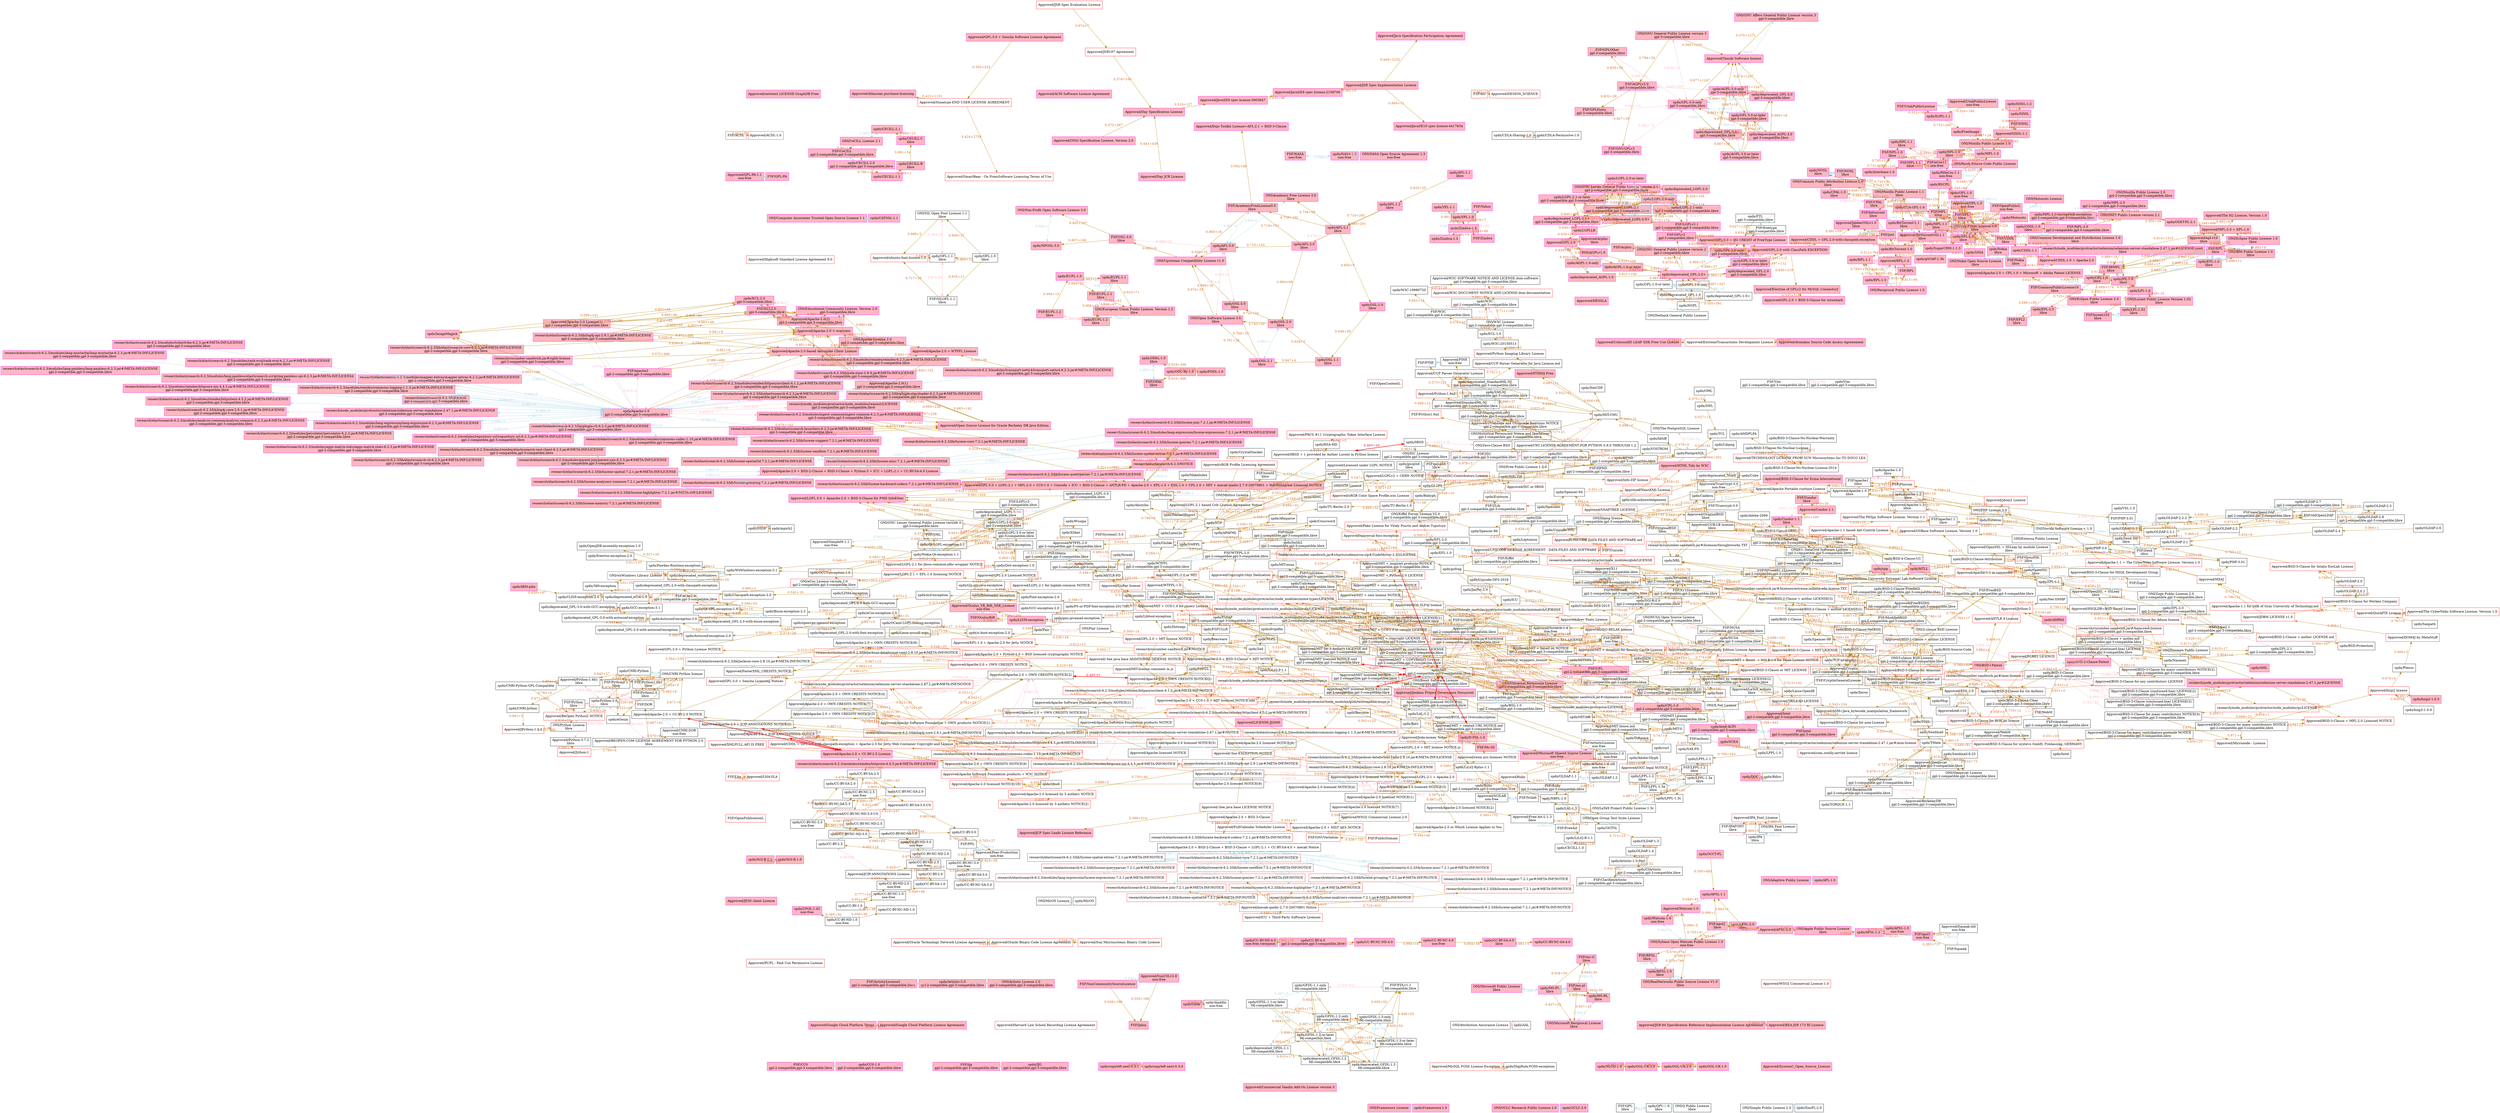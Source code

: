 digraph LicenseGraph {
  newrank = true;
  ratio = "auto" ;
 graph [layout="sfdp", rankdir=LR, overlap=false]
 node [shape=box, width=1];
 edge [style=solid, color=darkgoldenrod, width=1];
{rank=same "spdx/0BSD" "spdx/Adobe-2006" "spdx/ADSL" "spdx/AFL-1.1" "FSF/Arphic" "spdx/AGPL-3.0-only" "ONI/GNU General Public License version 3" "spdx/AGPL-3.0-or-later" "spdx/deprecated_AGPL-3.0" "spdx/Aladdin" "Approved/BSD-3-Clause + auther.md" "FSF/SystemC-3.0" "spdx/Apache-2.0" "spdx/APSL-1.0" "spdx/OCCT-PL" "spdx/Artistic-1.0-cl8" "spdx/Dotseqn" "spdx/BSD-1-Clause" "spdx/Linux-OpenIB" "spdx/TCP-wrappers" "spdx/Xerox" "spdx/BSD-2-Clause-NetBSD" "spdx/BSD-3-Clause" "spdx/BSD-3-Clause-No-Nuclear-Warranty" "spdx/BSD-3-Clause-No-Nuclear-License" "Approved/WebM" "Approved/BSD-2-Clause + author LICENSE.md" "spdx/bzip2-1.0.6" "spdx/CC-BY-ND-4.0" "spdx/CC-BY-ND-1.0" "spdx/MPL-2.0-no-copyleft-exception" "spdx/MPL-2.0" "FSF/MPL-2.0" "ONI/Common Development and Distribution License 1.0" "spdx/Nokia" "spdx/OPL-1.0" "spdx/SNIA" "spdx/SugarCRM-1.1.3" "FSF/OpenPublicL" "Approved/OPL-1.0" "spdx/Motosoto" "ONI/Nokia Open Source License" "spdx/gSOAP-1.3b" "spdx/CDLA-Permissive-1.0" "ONI/CeCILL License 2.1" "spdx/IBM-pibs" "spdx/CNRI-Python" "spdx/copyleft-next-0.3.0" "spdx/HaskellReport" "ONI/NTP License" "spdx/curl" "spdx/X11" "Approved/X11" "FSF/X11License" "spdx/MIT-0" "spdx/deprecated_GFDL-1.1" "spdx/GFDL-1.1-or-later" "spdx/GFDL-1.1-only" "spdx/NGPL" "spdx/deprecated_LGPL-2.0+" "spdx/deprecated_LGPL-2.0" "spdx/LGPL-2.0-only" "spdx/LGPL-2.0-or-later" "spdx/LGPLLR" "spdx/DigiRule-FOSS-exception" "spdx/Rdisc" "spdx/mpich2" "spdx/dvipdfm" "Approved/Apache-2.0 License(1)" "research/elasticsearch-6.2.3/lib/log4j-api-2.9.1.jar#/META-INF/LICENSE" "Approved/Apache-2.0(2)" "research/elasticsearch-6.2.3/lib/joda-time-2.9.9.jar#/META-INF/LICENSE" "spdx/EPL-1.0" "ONI/Eclipse Public License 1.0" "research/node_modules/protractor/selenium/selenium-server-standalone-2.47.1.jar#/LICENSE-junit" "FSF/EPL" "Approved/epl-v10" "FSF/UtahPublicLicense" "Approved/UtahPublicLicense" "FSF/EUPL-1.2" "spdx/FTL" "FSF/freetype" "research/cucumber-sandwich.jar#/cglib-license" "spdx/IPA" "ONI/IPA Font License" "FSF/FreeArt" "Approved/Arphic" "spdx/Linux-syscall-note" "spdx/MS-PL" "FSF/ms-pl" "spdx/Newsletr" "spdx/PDDL-1.0" "spdx/OFL-1.0" "spdx/OGL-UK-1.0" "spdx/OLDAP-2.6" "spdx/OML" "Approved/UnRar license" "ONI/Reciprocal Public License 1.5" "spdx/RPL-1.5" "Approved/PKCS #11 Cryptographic Token Interface License" "spdx/Ruby" "FSF/Ruby" "spdx/SAX-PD" "spdx/Saxpath" "Approved/The CyberNeko Software License, Version 1.0" "spdx/SGI-B-1.0" "spdx/SISSL-1.2" "spdx/Zimbra-1.4" "ONI/Apache License 2.0" "ONI/GNU Affero General Public License version 3" "Approved/ACDL-1.0" "FSF/apache2" "research/elasticsearch-6.2.3/lib/elasticsearch-launchers-6.2.3.jar#/META-INF/LICENSE" "FSF/Squeak" "Approved/Squeak-old" "Approved/DESIGN_SCIENCE" "FSF/PublicDomain" "Approved/SunCSLv2.8" "FSF/SunCommunitySourceLicense" "Approved/LHA-SLA" "FSF/OpenContentL" "FSF/OpenPublicationL" "Approved/-See java base LICENSE NOTICE" "Approved/MIT licensed NOTICE.xml" "Approved/MIT licensed NOTICE" "Approved/ACM Software License Agreement" "research/node_modules/protractor/selenium/selenium-server-standalone-2.47.1.jar#/NOTICE" "Approved/Apache-2.0 + BSD 3-Clause" "Approved/Apache-2.0 licensed NOTICE(7)" "research/elasticsearch-6.2.3/lib/elasticsearch-core-6.2.3.jar#/META-INF/LICENSE" "Approved/XMLPULL API IS FREE" "research/elasticsearch-6.2.3/modules/reindex/reindex-6.2.3.jar#/META-INF/LICENSE" "research/elasticsearch-6.2.3/modules/transport-netty4/transport-netty4-6.2.3.jar#/META-INF/LICENSE" "Approved/Apache-2.0(1)" "Approved/Apache-2.0 licensed NOTICE(1)" "Approved/Apache-2.0 licensed NOTICE(3)" "Approved/Apache-2.0 licensed NOTICE(2)" "Approved/Apache-2.0 licensed NOTICE(6)" "research/node_modules/protractor/node_modules/request/LICENSE" "research/elasticsearch-6.2.3/modules/reindex/commons-codec-1.10.jar#/META-INF/LICENSE" "Approved/ExtremeTransactions Development License" "Approved/BEA JSR 173 RI License" "Approved/BSD-3-Clause (continued-line) LICENSE(2)" "Approved/BSD-3-Clause (continued-line) LICENSE(3)" "research/cucumber-sandwich.jar#/hamcrest-license" "Approved/Commercial Vaadin Add-On License version 3" "Approved/Day JCR License" "Approved/OSGi Specification License, Version 2.0" "Approved/Google Cloud Platform License Agreement" "Approved/GPL-2.0 Licenced NOTICE" "research/elasticsearch-6.2.3/lib/lucene-spatial-extras-7.2.1.jar#/META-INF/LICENSE" "research/elasticsearch-6.2.3/lib/lucene-backward-codecs-7.2.1.jar#/META-INF/LICENSE" "research/elasticsearch-6.2.3/modules/lang-expression/lucene-expressions-7.2.1.jar#/META-INF/LICENSE" "research/elasticsearch-6.2.3/modules/ingest-common/ingest-common-6.2.3.jar#/META-INF/LICENSE" "research/elasticsearch-6.2.3/lib/lucene-queryparser-7.2.1.jar#/META-INF/LICENSE" "research/elasticsearch-6.2.3/lib/lucene-queries-7.2.1.jar#/META-INF/LICENSE" "Approved/GPL-3.0 + Sencha Software License Agreement" "Approved/Harvard Law School Recording License Agreement" "Approved/HESSLA" "Approved/Highsoft Standard License Agreement 9.0" "Approved/mecab-ipadic-2.7.0-20070801 Notice" "Approved/JESS client License" "Approved/JSR Spec Evaluation License" "Approved/Python-3.7.2" "Approved/ontotext LICENSE-GraphDB-Free" "research/elasticsearch-6.2.3/lib/plugin-classloader-6.2.3.jar#/META-INF/LICENSE" "research/elasticsearch-6.2.3/lib/plugin-cli-6.2.3.jar#/META-INF/LICENSE" "Approved/Sun Microsystems Binery Code License" "Approved/Oracle Technology Network License Agreement" "Approved/PUPL - Paid Use Permissive License" "Approved/SystemC_Open_Source_License" "Approved/WSO2 Commercial License 1.0" }
    subgraph cluster_same_texts_1 { style=dashed;
        color=blue;
        label="spdx/0BSD similarl groups count=4";
   "spdx/0BSD"  [label="spdx/0BSD"];
      "spdx/0BSD" -> "ONI/Free Public License 1.0.0" [constraint=false,dir=both,color=lightpink, fontcolor=lightpink, label="0.822+16"];
   "ONI/Free Public License 1.0.0"  [label="ONI/Free Public License 1.0.0"];
      "spdx/0BSD" -> "ONI/Zero-Clause BSD" [constraint=false,dir=both,color=lightpink, fontcolor=lightpink, label="0.821+16"];
   "ONI/Zero-Clause BSD"  [label="ONI/Zero-Clause BSD"];
      "spdx/0BSD" -> "Approved/0BSD + 1 provided by Auther Lucent in Python license" [constraint=false,dir=both,color=red, fontcolor=crimson,style=bold, label="0.465+29"];
   "Approved/0BSD + 1 provided by Auther Lucent in Python license"  [label="Approved/0BSD + 1 provided by Auther Lucent in Python license"];
    }
   "spdx/389-exception"  [label="spdx/389-exception"];
    subgraph cluster_same_texts_3 { style=dashed;
        color=blue;
        label="spdx/AAL similarl groups count=2";
   "spdx/AAL"  [label="spdx/AAL"];
      "spdx/AAL" -> "ONI/Attribution Assurance License" [constraint=false,dir=both,color=lightpink, fontcolor=lightpink, label="0.919+31"];
   "ONI/Attribution Assurance License"  [label="ONI/Attribution Assurance License"];
    }
   "spdx/Abstyles"  [label="spdx/Abstyles"];
   "spdx/Adobe-2006"  [label="spdx/Adobe-2006"];
   "spdx/Adobe-Glyph"  [label="spdx/Adobe-Glyph"];
   "spdx/ADSL"  [label="spdx/ADSL"];
   "spdx/AFL-1.1"  [label="spdx/AFL-1.1\nlibre",color=magenta, style=filled, fillcolor=lightpink;];
   "spdx/AFL-1.2"  [label="spdx/AFL-1.2\nlibre",color=magenta, style=filled, fillcolor=lightpink;];
    subgraph cluster_same_texts_10 { style=dashed;
        color=magenta; fillcolor=lightpink;
        label="spdx/AFL-2.0 similarl groups count=2";
   "spdx/AFL-2.0"  [label="spdx/AFL-2.0\nlibre",color=magenta, style=filled, fillcolor=lightpink;];
      "spdx/AFL-2.0" -> "spdx/AFL-2.1" [constraint=false,dir=both,color=lightpink, fontcolor=lightpink, label="0.979+1"];
   "spdx/AFL-2.1"  [label="spdx/AFL-2.1\nlibre",color=magenta, style=filled, fillcolor=lightpink;];
    }
    subgraph cluster_same_texts_12 { style=dashed;
        color=magenta; fillcolor=lightpink;
        label="spdx/AFL-3.0 similarl groups count=6";
   "spdx/AFL-3.0"  [label="spdx/AFL-3.0\nlibre",color=magenta, style=filled, fillcolor=lightpink;];
      "spdx/AFL-3.0" -> "spdx/OSL-3.0" [constraint=false,dir=both,color=lightpink, fontcolor=lightpink, label="0.974+0"];
   "spdx/OSL-3.0"  [label="spdx/OSL-3.0\nlibre",color=magenta, style=filled, fillcolor=lightpink;];
      "spdx/AFL-3.0" -> "ONI/Academic Free License 3.0" [constraint=false,dir=both,color=lightblue, fontcolor=lightblue, label="0.992-4"];
   "ONI/Academic Free License 3.0"  [label="ONI/Academic Free License 3.0\nlibre",color=magenta, style=filled, fillcolor=lightpink;];
      "spdx/AFL-3.0" -> "ONI/Open Software License 3.0" [constraint=false,dir=both,color=lightpink, fontcolor=lightpink, label="0.974-4"];
   "ONI/Open Software License 3.0"  [label="ONI/Open Software License 3.0\nlibre",color=magenta, style=filled, fillcolor=lightpink;];
      "spdx/AFL-3.0" -> "FSF/AcademicFreeLicense3.0" [constraint=false,dir=both,color=lightblue, fontcolor=lightblue, label="0.991+0"];
   "FSF/AcademicFreeLicense3.0"  [label="FSF/AcademicFreeLicense3.0\nlibre",color=magenta, style=filled, fillcolor=lightpink;];
      "spdx/AFL-3.0" -> "FSF/OSL-3.0" [constraint=false,dir=both,color=lightpink, fontcolor=lightpink, label="0.898+25"];
   "FSF/OSL-3.0"  [label="FSF/OSL-3.0\nlibre",color=magenta, style=filled, fillcolor=lightpink;];
    }
   "spdx/Afmparse"  [label="spdx/Afmparse"];
    subgraph cluster_same_texts_14 { style=dashed;
        color=magenta; fillcolor=lightpink;
        label="spdx/AGPL-1.0-only similarl groups count=4";
   "spdx/AGPL-1.0-only"  [label="spdx/AGPL-1.0-only",color=magenta, style=filled, fillcolor=lightpink;];
      "spdx/AGPL-1.0-only" -> "spdx/AGPL-1.0-or-later" [constraint=false,dir=both,color=lightblue, fontcolor=lightblue, label="0.995+0"];
   "spdx/AGPL-1.0-or-later"  [label="spdx/AGPL-1.0-or-later",color=magenta, style=filled, fillcolor=lightpink;];
      "spdx/AGPL-1.0-only" -> "spdx/deprecated_AGPL-1.0" [constraint=false,dir=both,color=lightblue, fontcolor=lightblue, label="0.993+0"];
   "spdx/deprecated_AGPL-1.0"  [label="spdx/deprecated_AGPL-1.0",color=magenta, style=filled, fillcolor=lightpink;];
      "spdx/AGPL-1.0-only" -> "FSF/AGPLv1.0" [constraint=false,dir=both,color=lightblue, fontcolor=lightblue, label="0.989+0"];
   "FSF/AGPLv1.0"  [label="FSF/AGPLv1.0",color=magenta, style=filled, fillcolor=lightpink;];
    }
    subgraph cluster_same_texts_16 { style=dashed;
        color=magenta; fillcolor=lightpink;
        label="spdx/AGPL-3.0-only similarl groups count=5";
   "spdx/AGPL-3.0-only"  [label="spdx/AGPL-3.0-only\ngpl-3-compatible,libre",color=magenta, style=filled, fillcolor=lightpink;];
      "spdx/AGPL-3.0-only" -> "spdx/AGPL-3.0-or-later" [constraint=false,dir=both,color=lightblue, fontcolor=lightblue, label="0.996+0"];
   "spdx/AGPL-3.0-or-later"  [label="spdx/AGPL-3.0-or-later\ngpl-3-compatible,libre",color=magenta, style=filled, fillcolor=lightpink;];
      "spdx/AGPL-3.0-only" -> "spdx/deprecated_AGPL-3.0" [constraint=false,dir=both,color=lightblue, fontcolor=lightblue, label="0.996+0"];
   "spdx/deprecated_AGPL-3.0"  [label="spdx/deprecated_AGPL-3.0\ngpl-3-compatible,libre",color=magenta, style=filled, fillcolor=lightpink;];
      "spdx/AGPL-3.0-only" -> "ONI/GNU Affero General Public License version 3" [constraint=false,dir=both,color=lightblue, fontcolor=lightblue, label="0.994-6"];
   "ONI/GNU Affero General Public License version 3"  [label="ONI/GNU Affero General Public License version 3\ngpl-3-compatible,libre",color=magenta, style=filled, fillcolor=lightpink;];
      "spdx/AGPL-3.0-only" -> "FSF/AGPLv3.0" [constraint=false,dir=both,color=lightpink, fontcolor=lightpink, label="0.937+59"];
   "FSF/AGPLv3.0"  [label="FSF/AGPLv3.0\ngpl-3-compatible,libre",color=magenta, style=filled, fillcolor=lightpink;];
    }
   "spdx/Aladdin"  [label="spdx/Aladdin\nnon-free"];
   "spdx/AMDPLPA"  [label="spdx/AMDPLPA"];
   "spdx/AML"  [label="spdx/AML",color=magenta, style=filled, fillcolor=lightpink;];
   "spdx/AMPAS"  [label="spdx/AMPAS",color=magenta, style=filled, fillcolor=lightpink;];
   "spdx/ANTLR-PD"  [label="spdx/ANTLR-PD"];
    subgraph cluster_same_texts_23 { style=dashed;
        color=blue;
        label="spdx/Apache-1.0 similarl groups count=3";
   "spdx/Apache-1.0"  [label="spdx/Apache-1.0\nlibre"];
      "spdx/Apache-1.0" -> "FSF/apache1" [constraint=false,dir=both,color=lightpink, fontcolor=lightpink, label="0.968+2"];
   "FSF/apache1"  [label="FSF/apache1\nlibre"];
      "spdx/Apache-1.0" -> "Approved/Apache-1.0" [constraint=false,dir=both,color=lightpink, fontcolor=lightpink, label="0.963+2"];
   "Approved/Apache-1.0"  [label="Approved/Apache-1.0\nlibre"];
    }
    subgraph cluster_same_texts_24 { style=dashed;
        color=blue;
        label="spdx/Apache-1.1 similarl groups count=3";
   "spdx/Apache-1.1"  [label="spdx/Apache-1.1\nlibre"];
      "spdx/Apache-1.1" -> "FSF/apache1.1" [constraint=false,dir=both,color=lightpink, fontcolor=lightpink, label="0.954-6"];
   "FSF/apache1.1"  [label="FSF/apache1.1\nlibre"];
      "spdx/Apache-1.1" -> "Approved/Apache-1.1" [constraint=false,dir=both,color=lightpink, fontcolor=lightpink, label="0.952-6"];
   "Approved/Apache-1.1"  [label="Approved/Apache-1.1\nlibre"];
    }
    subgraph cluster_same_texts_25 { style=dashed;
        color=magenta; fillcolor=lightpink;
        label="spdx/Apache-2.0 similarl groups count=40";
   "spdx/Apache-2.0"  [label="spdx/Apache-2.0\ngpl-2-compatible,gpl-3-compatible,libre",color=magenta, style=filled, fillcolor=lightpink;];
      "spdx/Apache-2.0" -> "ONI/Apache License 2.0" [constraint=false,dir=both,color=lightpink, fontcolor=lightpink, label="0.975+0"];
   "ONI/Apache License 2.0"  [label="ONI/Apache License 2.0\ngpl-2-compatible,gpl-3-compatible,libre",color=magenta, style=filled, fillcolor=lightpink;];
      "spdx/Apache-2.0" -> "FSF/apache2" [constraint=false,dir=both,color=lightpink, fontcolor=lightpink, label="0.970+0"];
   "FSF/apache2"  [label="FSF/apache2\ngpl-2-compatible,gpl-3-compatible,libre",color=magenta, style=filled, fillcolor=lightpink;];
      "spdx/Apache-2.0" -> "Approved/Apache-2.0 License(1)" [constraint=false,dir=both,color=lightpink, fontcolor=lightpink, label="0.970+0"];
   "Approved/Apache-2.0 License(1)"  [label="Approved/Apache-2.0 License(1)\ngpl-2-compatible,gpl-3-compatible,libre",color=magenta, style=filled, fillcolor=lightpink;];
      "spdx/Apache-2.0" -> "Approved/Apache-2.0(1)" [constraint=false,dir=both,color=lightpink, fontcolor=lightpink, label="0.914-86"];
   "Approved/Apache-2.0(1)"  [label="Approved/Apache-2.0(1)\ngpl-2-compatible,gpl-3-compatible,libre",color=magenta, style=filled, fillcolor=lightpink;];
      "spdx/Apache-2.0" -> "Approved/Apache-2.0(2)" [constraint=false,dir=both,color=lightpink, fontcolor=lightpink, label="0.980+0"];
   "Approved/Apache-2.0(2)"  [label="Approved/Apache-2.0(2)\ngpl-2-compatible,gpl-3-compatible,libre",color=magenta, style=filled, fillcolor=lightpink;];
      "spdx/Apache-2.0" -> "research/cucumber-sandwich.jar#/cglib-license" [constraint=false,dir=both,color=lightblue, fontcolor=lightblue, label="0.984+0"];
   "research/cucumber-sandwich.jar#/cglib-license"  [label="research/cucumber-sandwich.jar#/cglib-license\ngpl-2-compatible,gpl-3-compatible,libre",color=magenta, style=filled, fillcolor=lightpink;];
      "spdx/Apache-2.0" -> "research/elasticsearch-6.2.3/LICENSE" [constraint=false,dir=both,color=lightblue, fontcolor=lightblue, label="0.981+0"];
   "research/elasticsearch-6.2.3/LICENSE"  [label="research/elasticsearch-6.2.3/LICENSE\ngpl-2-compatible,gpl-3-compatible,libre",color=magenta, style=filled, fillcolor=lightpink;];
      "spdx/Apache-2.0" -> "research/elasticsearch-6.2.3/lib/elasticsearch-6.2.3.jar#/META-INF/LICENSE" [constraint=false,dir=both,color=lightblue, fontcolor=lightblue, label="0.982+0"];
   "research/elasticsearch-6.2.3/lib/elasticsearch-6.2.3.jar#/META-INF/LICENSE"  [label="research/elasticsearch-6.2.3/lib/elasticsearch-6.2.3.jar#/META-INF/LICENSE\ngpl-2-compatible,gpl-3-compatible,libre",color=magenta, style=filled, fillcolor=lightpink;];
      "spdx/Apache-2.0" -> "research/elasticsearch-6.2.3/lib/elasticsearch-cli-6.2.3.jar#/META-INF/LICENSE" [constraint=false,dir=both,color=lightblue, fontcolor=lightblue, label="0.982+0"];
   "research/elasticsearch-6.2.3/lib/elasticsearch-cli-6.2.3.jar#/META-INF/LICENSE"  [label="research/elasticsearch-6.2.3/lib/elasticsearch-cli-6.2.3.jar#/META-INF/LICENSE\ngpl-2-compatible,gpl-3-compatible,libre",color=magenta, style=filled, fillcolor=lightpink;];
      "spdx/Apache-2.0" -> "research/elasticsearch-6.2.3/lib/elasticsearch-core-6.2.3.jar#/META-INF/LICENSE" [constraint=false,dir=both,color=lightblue, fontcolor=lightblue, label="0.981+0"];
   "research/elasticsearch-6.2.3/lib/elasticsearch-core-6.2.3.jar#/META-INF/LICENSE"  [label="research/elasticsearch-6.2.3/lib/elasticsearch-core-6.2.3.jar#/META-INF/LICENSE\ngpl-2-compatible,gpl-3-compatible,libre",color=magenta, style=filled, fillcolor=lightpink;];
      "spdx/Apache-2.0" -> "research/elasticsearch-6.2.3/lib/elasticsearch-launchers-6.2.3.jar#/META-INF/LICENSE" [constraint=false,dir=both,color=lightblue, fontcolor=lightblue, label="0.983+0"];
   "research/elasticsearch-6.2.3/lib/elasticsearch-launchers-6.2.3.jar#/META-INF/LICENSE"  [label="research/elasticsearch-6.2.3/lib/elasticsearch-launchers-6.2.3.jar#/META-INF/LICENSE\ngpl-2-compatible,gpl-3-compatible,libre",color=magenta, style=filled, fillcolor=lightpink;];
      "spdx/Apache-2.0" -> "research/elasticsearch-6.2.3/lib/joda-time-2.9.9.jar#/META-INF/LICENSE" [constraint=false,dir=both,color=lightblue, fontcolor=lightblue, label="0.981+0"];
   "research/elasticsearch-6.2.3/lib/joda-time-2.9.9.jar#/META-INF/LICENSE"  [label="research/elasticsearch-6.2.3/lib/joda-time-2.9.9.jar#/META-INF/LICENSE\ngpl-2-compatible,gpl-3-compatible,libre",color=magenta, style=filled, fillcolor=lightpink;];
      "spdx/Apache-2.0" -> "research/elasticsearch-6.2.3/lib/log4j-api-2.9.1.jar#/META-INF/LICENSE" [constraint=false,dir=both,color=lightblue, fontcolor=lightblue, label="0.980+0"];
   "research/elasticsearch-6.2.3/lib/log4j-api-2.9.1.jar#/META-INF/LICENSE"  [label="research/elasticsearch-6.2.3/lib/log4j-api-2.9.1.jar#/META-INF/LICENSE\ngpl-2-compatible,gpl-3-compatible,libre",color=magenta, style=filled, fillcolor=lightpink;];
      "spdx/Apache-2.0" -> "research/elasticsearch-6.2.3/lib/log4j-core-2.9.1.jar#/META-INF/LICENSE" [constraint=false,dir=both,color=lightpink, fontcolor=lightpink, label="0.974+0"];
   "research/elasticsearch-6.2.3/lib/log4j-core-2.9.1.jar#/META-INF/LICENSE"  [label="research/elasticsearch-6.2.3/lib/log4j-core-2.9.1.jar#/META-INF/LICENSE\ngpl-2-compatible,gpl-3-compatible,libre",color=magenta, style=filled, fillcolor=lightpink;];
      "spdx/Apache-2.0" -> "research/elasticsearch-6.2.3/lib/plugin-classloader-6.2.3.jar#/META-INF/LICENSE" [constraint=false,dir=both,color=lightpink, fontcolor=lightpink, label="0.973+0"];
   "research/elasticsearch-6.2.3/lib/plugin-classloader-6.2.3.jar#/META-INF/LICENSE"  [label="research/elasticsearch-6.2.3/lib/plugin-classloader-6.2.3.jar#/META-INF/LICENSE\ngpl-2-compatible,gpl-3-compatible,libre",color=magenta, style=filled, fillcolor=lightpink;];
      "spdx/Apache-2.0" -> "research/elasticsearch-6.2.3/lib/plugin-cli-6.2.3.jar#/META-INF/LICENSE" [constraint=false,dir=both,color=lightpink, fontcolor=lightpink, label="0.979+0"];
   "research/elasticsearch-6.2.3/lib/plugin-cli-6.2.3.jar#/META-INF/LICENSE"  [label="research/elasticsearch-6.2.3/lib/plugin-cli-6.2.3.jar#/META-INF/LICENSE\ngpl-2-compatible,gpl-3-compatible,libre",color=magenta, style=filled, fillcolor=lightpink;];
      "spdx/Apache-2.0" -> "research/elasticsearch-6.2.3/modules/aggs-matrix-stats/aggs-matrix-stats-6.2.3.jar#/META-INF/LICENSE" [constraint=false,dir=both,color=lightblue, fontcolor=lightblue, label="0.983+0"];
   "research/elasticsearch-6.2.3/modules/aggs-matrix-stats/aggs-matrix-stats-6.2.3.jar#/META-INF/LICENSE"  [label="research/elasticsearch-6.2.3/modules/aggs-matrix-stats/aggs-matrix-stats-6.2.3.jar#/META-INF/LICENSE\ngpl-2-compatible,gpl-3-compatible,libre",color=magenta, style=filled, fillcolor=lightpink;];
      "spdx/Apache-2.0" -> "research/elasticsearch-6.2.3/modules/analysis-common/analysis-common-6.2.3.jar#/META-INF/LICENSE" [constraint=false,dir=both,color=lightblue, fontcolor=lightblue, label="0.986+0"];
   "research/elasticsearch-6.2.3/modules/analysis-common/analysis-common-6.2.3.jar#/META-INF/LICENSE"  [label="research/elasticsearch-6.2.3/modules/analysis-common/analysis-common-6.2.3.jar#/META-INF/LICENSE\ngpl-2-compatible,gpl-3-compatible,libre",color=magenta, style=filled, fillcolor=lightpink;];
      "spdx/Apache-2.0" -> "research/elasticsearch-6.2.3/modules/ingest-common/ingest-common-6.2.3.jar#/META-INF/LICENSE" [constraint=false,dir=both,color=lightpink, fontcolor=lightpink, label="0.976+0"];
   "research/elasticsearch-6.2.3/modules/ingest-common/ingest-common-6.2.3.jar#/META-INF/LICENSE"  [label="research/elasticsearch-6.2.3/modules/ingest-common/ingest-common-6.2.3.jar#/META-INF/LICENSE\ngpl-2-compatible,gpl-3-compatible,libre",color=magenta, style=filled, fillcolor=lightpink;];
      "spdx/Apache-2.0" -> "research/elasticsearch-6.2.3/modules/lang-expression/lang-expression-6.2.3.jar#/META-INF/LICENSE" [constraint=false,dir=both,color=lightblue, fontcolor=lightblue, label="0.980+0"];
   "research/elasticsearch-6.2.3/modules/lang-expression/lang-expression-6.2.3.jar#/META-INF/LICENSE"  [label="research/elasticsearch-6.2.3/modules/lang-expression/lang-expression-6.2.3.jar#/META-INF/LICENSE\ngpl-2-compatible,gpl-3-compatible,libre",color=magenta, style=filled, fillcolor=lightpink;];
      "spdx/Apache-2.0" -> "research/elasticsearch-6.2.3/modules/lang-mustache/lang-mustache-6.2.3.jar#/META-INF/LICENSE" [constraint=false,dir=both,color=lightblue, fontcolor=lightblue, label="0.984+0"];
   "research/elasticsearch-6.2.3/modules/lang-mustache/lang-mustache-6.2.3.jar#/META-INF/LICENSE"  [label="research/elasticsearch-6.2.3/modules/lang-mustache/lang-mustache-6.2.3.jar#/META-INF/LICENSE\ngpl-2-compatible,gpl-3-compatible,libre",color=magenta, style=filled, fillcolor=lightpink;];
      "spdx/Apache-2.0" -> "research/elasticsearch-6.2.3/modules/lang-painless/elasticsearch-scripting-painless-spi-6.2.3.jar#/META-INF/LICENSE" [constraint=false,dir=both,color=lightblue, fontcolor=lightblue, label="0.982+0"];
   "research/elasticsearch-6.2.3/modules/lang-painless/elasticsearch-scripting-painless-spi-6.2.3.jar#/META-INF/LICENSE"  [label="research/elasticsearch-6.2.3/modules/lang-painless/elasticsearch-scripting-painless-spi-6.2.3.jar#/META-INF/LICENSE\ngpl-2-compatible,gpl-3-compatible,libre",color=magenta, style=filled, fillcolor=lightpink;];
      "spdx/Apache-2.0" -> "research/elasticsearch-6.2.3/modules/lang-painless/lang-painless-6.2.3.jar#/META-INF/LICENSE" [constraint=false,dir=both,color=lightblue, fontcolor=lightblue, label="0.988+0"];
   "research/elasticsearch-6.2.3/modules/lang-painless/lang-painless-6.2.3.jar#/META-INF/LICENSE"  [label="research/elasticsearch-6.2.3/modules/lang-painless/lang-painless-6.2.3.jar#/META-INF/LICENSE\ngpl-2-compatible,gpl-3-compatible,libre",color=magenta, style=filled, fillcolor=lightpink;];
      "spdx/Apache-2.0" -> "research/elasticsearch-6.2.3/modules/mapper-extras/mapper-extras-6.2.3.jar#/META-INF/LICENSE" [constraint=false,dir=both,color=lightblue, fontcolor=lightblue, label="0.986+0"];
   "research/elasticsearch-6.2.3/modules/mapper-extras/mapper-extras-6.2.3.jar#/META-INF/LICENSE"  [label="research/elasticsearch-6.2.3/modules/mapper-extras/mapper-extras-6.2.3.jar#/META-INF/LICENSE\ngpl-2-compatible,gpl-3-compatible,libre",color=magenta, style=filled, fillcolor=lightpink;];
      "spdx/Apache-2.0" -> "research/elasticsearch-6.2.3/modules/parent-join/parent-join-6.2.3.jar#/META-INF/LICENSE" [constraint=false,dir=both,color=lightblue, fontcolor=lightblue, label="0.983+0"];
   "research/elasticsearch-6.2.3/modules/parent-join/parent-join-6.2.3.jar#/META-INF/LICENSE"  [label="research/elasticsearch-6.2.3/modules/parent-join/parent-join-6.2.3.jar#/META-INF/LICENSE\ngpl-2-compatible,gpl-3-compatible,libre",color=magenta, style=filled, fillcolor=lightpink;];
      "spdx/Apache-2.0" -> "research/elasticsearch-6.2.3/modules/percolator/percolator-6.2.3.jar#/META-INF/LICENSE" [constraint=false,dir=both,color=lightblue, fontcolor=lightblue, label="0.986+0"];
   "research/elasticsearch-6.2.3/modules/percolator/percolator-6.2.3.jar#/META-INF/LICENSE"  [label="research/elasticsearch-6.2.3/modules/percolator/percolator-6.2.3.jar#/META-INF/LICENSE\ngpl-2-compatible,gpl-3-compatible,libre",color=magenta, style=filled, fillcolor=lightpink;];
      "spdx/Apache-2.0" -> "research/elasticsearch-6.2.3/modules/rank-eval/rank-eval-6.2.3.jar#/META-INF/LICENSE" [constraint=false,dir=both,color=lightblue, fontcolor=lightblue, label="0.986+0"];
   "research/elasticsearch-6.2.3/modules/rank-eval/rank-eval-6.2.3.jar#/META-INF/LICENSE"  [label="research/elasticsearch-6.2.3/modules/rank-eval/rank-eval-6.2.3.jar#/META-INF/LICENSE\ngpl-2-compatible,gpl-3-compatible,libre",color=magenta, style=filled, fillcolor=lightpink;];
      "spdx/Apache-2.0" -> "research/elasticsearch-6.2.3/modules/reindex/commons-codec-1.10.jar#/META-INF/LICENSE" [constraint=false,dir=both,color=lightblue, fontcolor=lightblue, label="0.982+0"];
   "research/elasticsearch-6.2.3/modules/reindex/commons-codec-1.10.jar#/META-INF/LICENSE"  [label="research/elasticsearch-6.2.3/modules/reindex/commons-codec-1.10.jar#/META-INF/LICENSE\ngpl-2-compatible,gpl-3-compatible,libre",color=magenta, style=filled, fillcolor=lightpink;];
      "spdx/Apache-2.0" -> "research/elasticsearch-6.2.3/modules/reindex/commons-logging-1.1.3.jar#/META-INF/LICENSE" [constraint=false,dir=both,color=lightblue, fontcolor=lightblue, label="0.981+0"];
   "research/elasticsearch-6.2.3/modules/reindex/commons-logging-1.1.3.jar#/META-INF/LICENSE"  [label="research/elasticsearch-6.2.3/modules/reindex/commons-logging-1.1.3.jar#/META-INF/LICENSE\ngpl-2-compatible,gpl-3-compatible,libre",color=magenta, style=filled, fillcolor=lightpink;];
      "spdx/Apache-2.0" -> "research/elasticsearch-6.2.3/modules/reindex/elasticsearch-rest-client-6.2.3.jar#/META-INF/LICENSE" [constraint=false,dir=both,color=lightblue, fontcolor=lightblue, label="0.984+0"];
   "research/elasticsearch-6.2.3/modules/reindex/elasticsearch-rest-client-6.2.3.jar#/META-INF/LICENSE"  [label="research/elasticsearch-6.2.3/modules/reindex/elasticsearch-rest-client-6.2.3.jar#/META-INF/LICENSE\ngpl-2-compatible,gpl-3-compatible,libre",color=magenta, style=filled, fillcolor=lightpink;];
      "spdx/Apache-2.0" -> "research/elasticsearch-6.2.3/modules/reindex/httpasyncclient-4.1.2.jar#/META-INF/LICENSE" [constraint=false,dir=both,color=lightblue, fontcolor=lightblue, label="0.985+0"];
   "research/elasticsearch-6.2.3/modules/reindex/httpasyncclient-4.1.2.jar#/META-INF/LICENSE"  [label="research/elasticsearch-6.2.3/modules/reindex/httpasyncclient-4.1.2.jar#/META-INF/LICENSE\ngpl-2-compatible,gpl-3-compatible,libre",color=magenta, style=filled, fillcolor=lightpink;];
      "spdx/Apache-2.0" -> "research/elasticsearch-6.2.3/modules/reindex/httpclient-4.5.2.jar#/META-INF/LICENSE" [constraint=false,dir=both,color=lightblue, fontcolor=lightblue, label="0.984+0"];
   "research/elasticsearch-6.2.3/modules/reindex/httpclient-4.5.2.jar#/META-INF/LICENSE"  [label="research/elasticsearch-6.2.3/modules/reindex/httpclient-4.5.2.jar#/META-INF/LICENSE\ngpl-2-compatible,gpl-3-compatible,libre",color=magenta, style=filled, fillcolor=lightpink;];
      "spdx/Apache-2.0" -> "research/elasticsearch-6.2.3/modules/reindex/httpcore-nio-4.4.5.jar#/META-INF/LICENSE" [constraint=false,dir=both,color=lightblue, fontcolor=lightblue, label="0.984+0"];
   "research/elasticsearch-6.2.3/modules/reindex/httpcore-nio-4.4.5.jar#/META-INF/LICENSE"  [label="research/elasticsearch-6.2.3/modules/reindex/httpcore-nio-4.4.5.jar#/META-INF/LICENSE\ngpl-2-compatible,gpl-3-compatible,libre",color=magenta, style=filled, fillcolor=lightpink;];
      "spdx/Apache-2.0" -> "research/elasticsearch-6.2.3/modules/reindex/reindex-6.2.3.jar#/META-INF/LICENSE" [constraint=false,dir=both,color=lightblue, fontcolor=lightblue, label="0.984+0"];
   "research/elasticsearch-6.2.3/modules/reindex/reindex-6.2.3.jar#/META-INF/LICENSE"  [label="research/elasticsearch-6.2.3/modules/reindex/reindex-6.2.3.jar#/META-INF/LICENSE\ngpl-2-compatible,gpl-3-compatible,libre",color=magenta, style=filled, fillcolor=lightpink;];
      "spdx/Apache-2.0" -> "research/elasticsearch-6.2.3/modules/repository-url/repository-url-6.2.3.jar#/META-INF/LICENSE" [constraint=false,dir=both,color=lightblue, fontcolor=lightblue, label="0.987+0"];
   "research/elasticsearch-6.2.3/modules/repository-url/repository-url-6.2.3.jar#/META-INF/LICENSE"  [label="research/elasticsearch-6.2.3/modules/repository-url/repository-url-6.2.3.jar#/META-INF/LICENSE\ngpl-2-compatible,gpl-3-compatible,libre",color=magenta, style=filled, fillcolor=lightpink;];
      "spdx/Apache-2.0" -> "research/elasticsearch-6.2.3/modules/transport-netty4/transport-netty4-6.2.3.jar#/META-INF/LICENSE" [constraint=false,dir=both,color=lightblue, fontcolor=lightblue, label="0.985+0"];
   "research/elasticsearch-6.2.3/modules/transport-netty4/transport-netty4-6.2.3.jar#/META-INF/LICENSE"  [label="research/elasticsearch-6.2.3/modules/transport-netty4/transport-netty4-6.2.3.jar#/META-INF/LICENSE\ngpl-2-compatible,gpl-3-compatible,libre",color=magenta, style=filled, fillcolor=lightpink;];
      "spdx/Apache-2.0" -> "research/elasticsearch-6.2.3/modules/tribe/tribe-6.2.3.jar#/META-INF/LICENSE" [constraint=false,dir=both,color=lightblue, fontcolor=lightblue, label="0.987+0"];
   "research/elasticsearch-6.2.3/modules/tribe/tribe-6.2.3.jar#/META-INF/LICENSE"  [label="research/elasticsearch-6.2.3/modules/tribe/tribe-6.2.3.jar#/META-INF/LICENSE\ngpl-2-compatible,gpl-3-compatible,libre",color=magenta, style=filled, fillcolor=lightpink;];
      "spdx/Apache-2.0" -> "research/node_modules/protractor/node_modules/request/LICENSE" [constraint=false,dir=both,color=lightpink, fontcolor=lightpink, label="0.927-86"];
   "research/node_modules/protractor/node_modules/request/LICENSE"  [label="research/node_modules/protractor/node_modules/request/LICENSE\ngpl-2-compatible,gpl-3-compatible,libre",color=magenta, style=filled, fillcolor=lightpink;];
      "spdx/Apache-2.0" -> "research/node_modules/protractor/selenium/selenium-server-standalone-2.47.1.jar#/META-INF/LICENSE" [constraint=false,dir=both,color=lightblue, fontcolor=lightblue, label="0.988+0"];
   "research/node_modules/protractor/selenium/selenium-server-standalone-2.47.1.jar#/META-INF/LICENSE"  [label="research/node_modules/protractor/selenium/selenium-server-standalone-2.47.1.jar#/META-INF/LICENSE\ngpl-2-compatible,gpl-3-compatible,libre",color=magenta, style=filled, fillcolor=lightpink;];
    }
   "spdx/APAFML"  [label="spdx/APAFML"];
    subgraph cluster_same_texts_27 { style=dashed;
        color=magenta; fillcolor=lightpink;
        label="spdx/APL-1.0 similarl groups count=2";
   "spdx/APL-1.0"  [label="spdx/APL-1.0",color=magenta, style=filled, fillcolor=lightpink;];
      "spdx/APL-1.0" -> "ONI/Adaptive Public License" [constraint=false,dir=both,color=lightblue, fontcolor=lightblue, label="0.996-3"];
   "ONI/Adaptive Public License"  [label="ONI/Adaptive Public License",color=magenta, style=filled, fillcolor=lightpink;];
    }
    subgraph cluster_same_texts_28 { style=dashed;
        color=magenta; fillcolor=lightpink;
        label="spdx/APSL-1.0 similarl groups count=2";
   "spdx/APSL-1.0"  [label="spdx/APSL-1.0\nnon-free",color=magenta, style=filled, fillcolor=lightpink;];
      "spdx/APSL-1.0" -> "FSF/apsl1" [constraint=false,dir=both,color=lightblue, fontcolor=lightblue, label="0.991-7"];
   "FSF/apsl1"  [label="FSF/apsl1\nnon-free",color=magenta, style=filled, fillcolor=lightpink;];
    }
   "spdx/APSL-1.1"  [label="spdx/APSL-1.1",color=magenta, style=filled, fillcolor=lightpink;];
   "spdx/APSL-1.2"  [label="spdx/APSL-1.2",color=magenta, style=filled, fillcolor=lightpink;];
    subgraph cluster_same_texts_31 { style=dashed;
        color=magenta; fillcolor=lightpink;
        label="spdx/APSL-2.0 similarl groups count=3";
   "spdx/APSL-2.0"  [label="spdx/APSL-2.0\nlibre",color=magenta, style=filled, fillcolor=lightpink;];
      "spdx/APSL-2.0" -> "ONI/Apple Public Source License" [constraint=false,dir=both,color=lightblue, fontcolor=lightblue, label="0.986-18"];
   "ONI/Apple Public Source License"  [label="ONI/Apple Public Source License\nlibre",color=magenta, style=filled, fillcolor=lightpink;];
      "spdx/APSL-2.0" -> "FSF/apsl2" [constraint=false,dir=both,color=lightblue, fontcolor=lightblue, label="0.993+0"];
   "FSF/apsl2"  [label="FSF/apsl2\nlibre",color=magenta, style=filled, fillcolor=lightpink;];
    }
    subgraph cluster_same_texts_32 { style=dashed;
        color=blue;
        label="spdx/Artistic-1.0 similarl groups count=3";
   "spdx/Artistic-1.0"  [label="spdx/Artistic-1.0\nnon-free"];
      "spdx/Artistic-1.0" -> "spdx/Artistic-1.0-cl8" [constraint=false,dir=both,color=lightpink, fontcolor=lightpink, label="0.962+23"];
   "spdx/Artistic-1.0-cl8"  [label="spdx/Artistic-1.0-cl8\nnon-free"];
      "spdx/Artistic-1.0" -> "FSF/ArtisticLicense" [constraint=false,dir=both,color=lightblue, fontcolor=lightblue, label="0.988-1"];
   "FSF/ArtisticLicense"  [label="FSF/ArtisticLicense\nnon-free"];
    }
   "spdx/Artistic-1.0-Perl"  [label="spdx/Artistic-1.0-Perl"];
    subgraph cluster_same_texts_35 { style=dashed;
        color=magenta; fillcolor=lightpink;
        label="spdx/Artistic-2.0 similarl groups count=3";
   "spdx/Artistic-2.0"  [label="spdx/Artistic-2.0\ngpl-2-compatible,gpl-3-compatible,libre",color=magenta, style=filled, fillcolor=lightpink;];
      "spdx/Artistic-2.0" -> "ONI/Artistic License 2.0" [constraint=false,dir=both,color=lightblue, fontcolor=lightblue, label="0.995-2"];
   "ONI/Artistic License 2.0"  [label="ONI/Artistic License 2.0\ngpl-2-compatible,gpl-3-compatible,libre",color=magenta, style=filled, fillcolor=lightpink;];
      "spdx/Artistic-2.0" -> "FSF/ArtisticLicense2" [constraint=false,dir=both,color=lightpink, fontcolor=lightpink, label="0.977+10"];
   "FSF/ArtisticLicense2"  [label="FSF/ArtisticLicense2\ngpl-2-compatible,gpl-3-compatible,libre",color=magenta, style=filled, fillcolor=lightpink;];
    }
   "spdx/Autoconf-exception-2.0"  [label="spdx/Autoconf-exception-2.0"];
   "spdx/Autoconf-exception-3.0"  [label="spdx/Autoconf-exception-3.0"];
   "spdx/Bahyph"  [label="spdx/Bahyph"];
   "spdx/Barr"  [label="spdx/Barr"];
   "spdx/Beerware"  [label="spdx/Beerware"];
    subgraph cluster_same_texts_41 { style=dashed;
        color=blue;
        label="spdx/Bison-exception-2.2 similarl groups count=2";
   "spdx/Bison-exception-2.2"  [label="spdx/Bison-exception-2.2"];
      "spdx/Bison-exception-2.2" -> "spdx/deprecated_GPL-2.0-with-bison-exception" [constraint=false,dir=both,color=lightblue, fontcolor=lightblue, label="0.994+0"];
   "spdx/deprecated_GPL-2.0-with-bison-exception"  [label="spdx/deprecated_GPL-2.0-with-bison-exception"];
    }
   "spdx/BitTorrent-1.0"  [label="spdx/BitTorrent-1.0",color=magenta, style=filled, fillcolor=lightpink;];
    subgraph cluster_same_texts_43 { style=dashed;
        color=magenta; fillcolor=lightpink;
        label="spdx/BitTorrent-1.1 similarl groups count=3";
   "spdx/BitTorrent-1.1"  [label="spdx/BitTorrent-1.1\nlibre",color=magenta, style=filled, fillcolor=lightpink;];
      "spdx/BitTorrent-1.1" -> "FSF/bittorrent" [constraint=false,dir=both,color=lightblue, fontcolor=lightblue, label="0.994+0"];
   "FSF/bittorrent"  [label="FSF/bittorrent\nlibre",color=magenta, style=filled, fillcolor=lightpink;];
      "spdx/BitTorrent-1.1" -> "Approved/BitTorrentOSL1.1" [constraint=false,dir=both,color=lightblue, fontcolor=lightblue, label="0.994+0"];
   "Approved/BitTorrentOSL1.1"  [label="Approved/BitTorrentOSL1.1\nlibre",color=magenta, style=filled, fillcolor=lightpink;];
    }
   "spdx/Bootloader-exception"  [label="spdx/Bootloader-exception"];
   "spdx/Borceux"  [label="spdx/Borceux"];
   "spdx/BSD-1-Clause"  [label="spdx/BSD-1-Clause"];
    subgraph cluster_same_texts_47 { style=dashed;
        color=blue;
        label="spdx/BSD-2-Clause-FreeBSD similarl groups count=3";
   "spdx/BSD-2-Clause-FreeBSD"  [label="spdx/BSD-2-Clause-FreeBSD\nfdl-compatible,gpl-2-compatible,gpl-3-compatible,libre"];
      "spdx/BSD-2-Clause-FreeBSD" -> "FSF/FreeBSD" [constraint=false,dir=both,color=lightpink, fontcolor=lightpink, label="0.979+0"];
   "FSF/FreeBSD"  [label="FSF/FreeBSD\nfdl-compatible,gpl-2-compatible,gpl-3-compatible,libre"];
      "spdx/BSD-2-Clause-FreeBSD" -> "Approved/FreeBSDDL" [constraint=false,dir=both,color=lightpink, fontcolor=lightpink, label="0.979+0"];
   "Approved/FreeBSDDL"  [label="Approved/FreeBSDDL\nfdl-compatible,gpl-2-compatible,gpl-3-compatible,libre"];
    }
   "spdx/BSD-2-Clause-NetBSD"  [label="spdx/BSD-2-Clause-NetBSD"];
    subgraph cluster_same_texts_49 { style=dashed;
        color=magenta; fillcolor=lightpink;
        label="spdx/BSD-2-Clause-Patent similarl groups count=2";
   "spdx/BSD-2-Clause-Patent"  [label="spdx/BSD-2-Clause-Patent",color=magenta, style=filled, fillcolor=lightpink;];
      "spdx/BSD-2-Clause-Patent" -> "ONI/BSD+Patent" [constraint=false,dir=both,color=lightblue, fontcolor=lightblue, label="0.984+0"];
   "ONI/BSD+Patent"  [label="ONI/BSD+Patent",color=magenta, style=filled, fillcolor=lightpink;];
    }
    subgraph cluster_same_texts_50 { style=dashed;
        color=blue;
        label="spdx/BSD-2-Clause similarl groups count=5";
   "spdx/BSD-2-Clause"  [label="spdx/BSD-2-Clause"];
      "spdx/BSD-2-Clause" -> "ONI/2-clause BSD License" [constraint=false,dir=both,color=lightpink, fontcolor=lightpink, label="0.967-2"];
   "ONI/2-clause BSD License"  [label="ONI/2-clause BSD License"];
      "spdx/BSD-2-Clause" -> "Approved/BSD-2-Clause + author LICENSE" [constraint=false,dir=both,color=lightpink, fontcolor=lightpink, label="0.965+0"];
   "Approved/BSD-2-Clause + author LICENSE"  [label="Approved/BSD-2-Clause + author LICENSE"];
      "spdx/BSD-2-Clause" -> "Approved/BSD-2-Clause + author LICENSE(2)" [constraint=false,dir=both,color=lightpink, fontcolor=lightpink, label="0.901+3"];
   "Approved/BSD-2-Clause + author LICENSE(2)"  [label="Approved/BSD-2-Clause + author LICENSE(2)"];
      "spdx/BSD-2-Clause" -> "Approved/BSD-2-Clause + author LICENSE(3)" [constraint=false,dir=both,color=lightpink, fontcolor=lightpink, label="0.901+3"];
   "Approved/BSD-2-Clause + author LICENSE(3)"  [label="Approved/BSD-2-Clause + author LICENSE(3)"];
    }
   "spdx/BSD-3-Clause-Attribution"  [label="spdx/BSD-3-Clause-Attribution"];
    subgraph cluster_same_texts_52 { style=dashed;
        color=blue;
        label="spdx/BSD-3-Clause-Clear similarl groups count=2";
   "spdx/BSD-3-Clause-Clear"  [label="spdx/BSD-3-Clause-Clear\ngpl-2-compatible,gpl-3-compatible,libre"];
      "spdx/BSD-3-Clause-Clear" -> "FSF/clearbsd" [constraint=false,dir=both,color=lightpink, fontcolor=lightpink, label="0.916-4"];
   "FSF/clearbsd"  [label="FSF/clearbsd\ngpl-2-compatible,gpl-3-compatible,libre"];
    }
   "spdx/BSD-3-Clause-LBNL"  [label="spdx/BSD-3-Clause-LBNL"];
   "spdx/BSD-3-Clause-No-Nuclear-License-2014"  [label="spdx/BSD-3-Clause-No-Nuclear-License-2014"];
    subgraph cluster_same_texts_55 { style=dashed;
        color=blue;
        label="spdx/BSD-3-Clause-No-Nuclear-License similarl groups count=2";
   "spdx/BSD-3-Clause-No-Nuclear-License"  [label="spdx/BSD-3-Clause-No-Nuclear-License"];
      "spdx/BSD-3-Clause-No-Nuclear-License" -> "spdx/BSD-3-Clause-No-Nuclear-Warranty" [constraint=false,dir=both,color=lightblue, fontcolor=lightblue, label="0.994-1"];
   "spdx/BSD-3-Clause-No-Nuclear-Warranty"  [label="spdx/BSD-3-Clause-No-Nuclear-Warranty"];
    }
    subgraph cluster_same_texts_57 { style=dashed;
        color=blue;
        label="spdx/BSD-3-Clause similarl groups count=13";
   "spdx/BSD-3-Clause"  [label="spdx/BSD-3-Clause\ngpl-2-compatible,gpl-3-compatible,libre"];
      "spdx/BSD-3-Clause" -> "ONI/3-clause BSD License" [constraint=false,dir=both,color=lightpink, fontcolor=lightpink, label="0.961-2"];
   "ONI/3-clause BSD License"  [label="ONI/3-clause BSD License\ngpl-2-compatible,gpl-3-compatible,libre"];
      "spdx/BSD-3-Clause" -> "FSF/ModifiedBSD" [constraint=false,dir=both,color=lightpink, fontcolor=lightpink, label="0.885-10"];
   "FSF/ModifiedBSD"  [label="FSF/ModifiedBSD\ngpl-2-compatible,gpl-3-compatible,libre"];
      "spdx/BSD-3-Clause" -> "Approved/BSD-3-Clause (continued-line) LICENSE" [constraint=false,dir=both,color=lightpink, fontcolor=lightpink, label="0.959+0"];
   "Approved/BSD-3-Clause (continued-line) LICENSE"  [label="Approved/BSD-3-Clause (continued-line) LICENSE\ngpl-2-compatible,gpl-3-compatible,libre"];
      "spdx/BSD-3-Clause" -> "Approved/BSD-3-Clause (continued-line) LICENSE(2)" [constraint=false,dir=both,color=lightpink, fontcolor=lightpink, label="0.900+4"];
   "Approved/BSD-3-Clause (continued-line) LICENSE(2)"  [label="Approved/BSD-3-Clause (continued-line) LICENSE(2)\ngpl-2-compatible,gpl-3-compatible,libre"];
      "spdx/BSD-3-Clause" -> "Approved/BSD-3-Clause (continued-line) LICENSE(3)" [constraint=false,dir=both,color=lightpink, fontcolor=lightpink, label="0.906+4"];
   "Approved/BSD-3-Clause (continued-line) LICENSE(3)"  [label="Approved/BSD-3-Clause (continued-line) LICENSE(3)\ngpl-2-compatible,gpl-3-compatible,libre"];
      "spdx/BSD-3-Clause" -> "Approved/BSD-3-Clause (noSeq) + auther.md" [constraint=false,dir=both,color=lightpink, fontcolor=lightpink, label="0.966-2"];
   "Approved/BSD-3-Clause (noSeq) + auther.md"  [label="Approved/BSD-3-Clause (noSeq) + auther.md\ngpl-2-compatible,gpl-3-compatible,libre"];
      "spdx/BSD-3-Clause" -> "Approved/BSD-3-Clause + auther.md" [constraint=false,dir=both,color=lightpink, fontcolor=lightpink, label="0.969+1"];
   "Approved/BSD-3-Clause + auther.md"  [label="Approved/BSD-3-Clause + auther.md\ngpl-2-compatible,gpl-3-compatible,libre"];
      "spdx/BSD-3-Clause" -> "Approved/BSD-3-Clause for many contributors NOTICE" [constraint=false,dir=both,color=lightpink, fontcolor=lightpink, label="0.881+11"];
   "Approved/BSD-3-Clause for many contributors NOTICE"  [label="Approved/BSD-3-Clause for many contributors NOTICE\ngpl-2-compatible,gpl-3-compatible,libre"];
      "spdx/BSD-3-Clause" -> "Approved/BSD-3-Clause for many contributors NOTICE(2)" [constraint=false,dir=both,color=lightpink, fontcolor=lightpink, label="0.886+10"];
   "Approved/BSD-3-Clause for many contributors NOTICE(2)"  [label="Approved/BSD-3-Clause for many contributors NOTICE(2)\ngpl-2-compatible,gpl-3-compatible,libre"];
      "spdx/BSD-3-Clause" -> "Approved/BSD-3-Clause for many contributors NOTICE(3)" [constraint=false,dir=both,color=lightpink, fontcolor=lightpink, label="0.884+11"];
   "Approved/BSD-3-Clause for many contributors NOTICE(3)"  [label="Approved/BSD-3-Clause for many contributors NOTICE(3)\ngpl-2-compatible,gpl-3-compatible,libre"];
      "spdx/BSD-3-Clause" -> "Approved/BSD-3-Clause for many contributors postmile NOTICE" [constraint=false,dir=both,color=lightpink, fontcolor=lightpink, label="0.760+25"];
   "Approved/BSD-3-Clause for many contributors postmile NOTICE"  [label="Approved/BSD-3-Clause for many contributors postmile NOTICE\ngpl-2-compatible,gpl-3-compatible,libre"];
      "spdx/BSD-3-Clause" -> "research/cucumber-sandwich.jar#/hamcrest-license" [constraint=false,dir=both,color=lightpink, fontcolor=lightpink, label="0.907+4"];
   "research/cucumber-sandwich.jar#/hamcrest-license"  [label="research/cucumber-sandwich.jar#/hamcrest-license\ngpl-2-compatible,gpl-3-compatible,libre",color=red];
    }
   "spdx/BSD-4-Clause-UC"  [label="spdx/BSD-4-Clause-UC"];
    subgraph cluster_same_texts_59 { style=dashed;
        color=blue;
        label="spdx/BSD-4-Clause similarl groups count=4";
   "spdx/BSD-4-Clause"  [label="spdx/BSD-4-Clause\nlibre"];
      "spdx/BSD-4-Clause" -> "FSF/OriginalBSD" [constraint=false,dir=both,color=lightpink, fontcolor=lightpink, label="0.843+35"];
   "FSF/OriginalBSD"  [label="FSF/OriginalBSD\nlibre"];
      "spdx/BSD-4-Clause" -> "Approved/OriginalBSD" [constraint=false,dir=both,color=lightpink, fontcolor=lightpink, label="0.839+35"];
   "Approved/OriginalBSD"  [label="Approved/OriginalBSD\nlibre"];
      "spdx/BSD-4-Clause" -> "Approved/UCB-LB license" [constraint=false,dir=both,color=lightpink, fontcolor=lightpink, label="0.841+35"];
   "Approved/UCB-LB license"  [label="Approved/UCB-LB license\nlibre"];
    }
   "spdx/BSD-Protection"  [label="spdx/BSD-Protection"];
   "spdx/BSD-Source-Code"  [label="spdx/BSD-Source-Code"];
    subgraph cluster_same_texts_62 { style=dashed;
        color=blue;
        label="spdx/BSL-1.0 similarl groups count=3";
   "spdx/BSL-1.0"  [label="spdx/BSL-1.0\ngpl-2-compatible,gpl-3-compatible,libre"];
      "spdx/BSL-1.0" -> "ONI/Boost Software License" [constraint=false,dir=both,color=lightblue, fontcolor=lightblue, label="0.981-5"];
   "ONI/Boost Software License"  [label="ONI/Boost Software License\ngpl-2-compatible,gpl-3-compatible,libre"];
      "spdx/BSL-1.0" -> "FSF/boost" [constraint=false,dir=both,color=lightblue, fontcolor=lightblue, label="0.986+0"];
   "FSF/boost"  [label="FSF/boost\ngpl-2-compatible,gpl-3-compatible,libre"];
    }
   "spdx/bzip2-1.0.5"  [label="spdx/bzip2-1.0.5",color=magenta, style=filled, fillcolor=lightpink;];
   "spdx/bzip2-1.0.6"  [label="spdx/bzip2-1.0.6"];
   "spdx/Caldera"  [label="spdx/Caldera"];
    subgraph cluster_same_texts_66 { style=dashed;
        color=magenta; fillcolor=lightpink;
        label="spdx/CATOSL-1.1 similarl groups count=2";
   "spdx/CATOSL-1.1"  [label="spdx/CATOSL-1.1",color=magenta, style=filled, fillcolor=lightpink;];
      "spdx/CATOSL-1.1" -> "ONI/Computer Associates Trusted Open Source License 1.1" [constraint=false,dir=both,color=lightblue, fontcolor=lightblue, label="0.996-5"];
   "ONI/Computer Associates Trusted Open Source License 1.1"  [label="ONI/Computer Associates Trusted Open Source License 1.1",color=magenta, style=filled, fillcolor=lightpink;];
    }
   "spdx/CC-BY-1.0"  [label="spdx/CC-BY-1.0"];
   "spdx/CC-BY-2.0"  [label="spdx/CC-BY-2.0"];
    subgraph cluster_same_texts_69 { style=dashed;
        color=blue;
        label="spdx/CC-BY-2.5 similarl groups count=2";
   "spdx/CC-BY-2.5"  [label="spdx/CC-BY-2.5"];
      "spdx/CC-BY-2.5" -> "Approved/JCIP-ANNOTATIONS License" [constraint=false,dir=both,color=lightpink, fontcolor=lightpink, label="0.853-82"];
   "Approved/JCIP-ANNOTATIONS License"  [label="Approved/JCIP-ANNOTATIONS License"];
    }
   "spdx/CC-BY-3.0"  [label="spdx/CC-BY-3.0"];
   "spdx/CC-BY-4.0"  [label="spdx/CC-BY-4.0\ngpl-2-compatible,gpl-3-compatible,libre",color=magenta, style=filled, fillcolor=lightpink;];
   "spdx/CC-BY-NC-1.0"  [label="spdx/CC-BY-NC-1.0\nnon-free"];
   "spdx/CC-BY-NC-2.0"  [label="spdx/CC-BY-NC-2.0\nnon-free"];
   "spdx/CC-BY-NC-2.5"  [label="spdx/CC-BY-NC-2.5\nnon-free"];
   "spdx/CC-BY-NC-3.0"  [label="spdx/CC-BY-NC-3.0\nnon-free"];
   "spdx/CC-BY-NC-4.0"  [label="spdx/CC-BY-NC-4.0\nnon-free",color=magenta, style=filled, fillcolor=lightpink;];
   "spdx/CC-BY-NC-ND-1.0"  [label="spdx/CC-BY-NC-ND-1.0"];
   "spdx/CC-BY-NC-ND-2.0"  [label="spdx/CC-BY-NC-ND-2.0"];
   "spdx/CC-BY-NC-ND-2.5"  [label="spdx/CC-BY-NC-ND-2.5"];
   "spdx/CC-BY-NC-ND-3.0"  [label="spdx/CC-BY-NC-ND-3.0"];
   "spdx/CC-BY-NC-ND-4.0"  [label="spdx/CC-BY-NC-ND-4.0",color=magenta, style=filled, fillcolor=lightpink;];
   "spdx/CC-BY-NC-SA-1.0"  [label="spdx/CC-BY-NC-SA-1.0"];
   "spdx/CC-BY-NC-SA-2.0"  [label="spdx/CC-BY-NC-SA-2.0"];
   "spdx/CC-BY-NC-SA-2.5"  [label="spdx/CC-BY-NC-SA-2.5"];
   "spdx/CC-BY-NC-SA-3.0"  [label="spdx/CC-BY-NC-SA-3.0"];
   "spdx/CC-BY-NC-SA-4.0"  [label="spdx/CC-BY-NC-SA-4.0",color=magenta, style=filled, fillcolor=lightpink;];
   "spdx/CC-BY-ND-1.0"  [label="spdx/CC-BY-ND-1.0\nnon-free"];
   "spdx/CC-BY-ND-2.0"  [label="spdx/CC-BY-ND-2.0\nnon-free"];
   "spdx/CC-BY-ND-2.5"  [label="spdx/CC-BY-ND-2.5\nnon-free"];
   "spdx/CC-BY-ND-3.0"  [label="spdx/CC-BY-ND-3.0\nnon-free"];
   "spdx/CC-BY-ND-4.0"  [label="spdx/CC-BY-ND-4.0\nnon-free,viewpoint",color=magenta, style=filled, fillcolor=lightpink;];
   "spdx/CC-BY-SA-1.0"  [label="spdx/CC-BY-SA-1.0"];
   "spdx/CC-BY-SA-2.0"  [label="spdx/CC-BY-SA-2.0"];
   "spdx/CC-BY-SA-2.5"  [label="spdx/CC-BY-SA-2.5"];
   "spdx/CC-BY-SA-3.0"  [label="spdx/CC-BY-SA-3.0"];
   "spdx/CC-BY-SA-4.0"  [label="spdx/CC-BY-SA-4.0\nlibre",color=magenta, style=filled, fillcolor=lightpink;];
    subgraph cluster_same_texts_97 { style=dashed;
        color=magenta; fillcolor=lightpink;
        label="spdx/CC0-1.0 similarl groups count=2";
   "spdx/CC0-1.0"  [label="spdx/CC0-1.0\ngpl-2-compatible,gpl-3-compatible,libre",color=magenta, style=filled, fillcolor=lightpink;];
      "spdx/CC0-1.0" -> "FSF/CC0" [constraint=false,dir=both,color=lightblue, fontcolor=lightblue, label="0.994-7"];
   "FSF/CC0"  [label="FSF/CC0\ngpl-2-compatible,gpl-3-compatible,libre",color=magenta, style=filled, fillcolor=lightpink;];
    }
    subgraph cluster_same_texts_98 { style=dashed;
        color=magenta; fillcolor=lightpink;
        label="spdx/CDDL-1.0 similarl groups count=3";
   "spdx/CDDL-1.0"  [label="spdx/CDDL-1.0\nlibre",color=magenta, style=filled, fillcolor=lightpink;];
      "spdx/CDDL-1.0" -> "ONI/Common Development and Distribution License 1.0" [constraint=false,dir=both,color=lightblue, fontcolor=lightblue, label="0.991+0"];
   "ONI/Common Development and Distribution License 1.0"  [label="ONI/Common Development and Distribution License 1.0\nlibre",color=magenta, style=filled, fillcolor=lightpink;];
      "spdx/CDDL-1.0" -> "FSF/CDDL" [constraint=false,dir=both,color=lightpink, fontcolor=lightpink, label="0.883+79"];
   "FSF/CDDL"  [label="FSF/CDDL\nlibre",color=magenta, style=filled, fillcolor=lightpink;];
    }
   "spdx/CDDL-1.1"  [label="spdx/CDDL-1.1",color=magenta, style=filled, fillcolor=lightpink;];
   "spdx/CDLA-Permissive-1.0"  [label="spdx/CDLA-Permissive-1.0"];
   "spdx/CDLA-Sharing-1.0"  [label="spdx/CDLA-Sharing-1.0"];
   "spdx/CECILL-1.0"  [label="spdx/CECILL-1.0"];
   "spdx/CECILL-1.1"  [label="spdx/CECILL-1.1",color=magenta, style=filled, fillcolor=lightpink;];
    subgraph cluster_same_texts_104 { style=dashed;
        color=magenta; fillcolor=lightpink;
        label="spdx/CECILL-2.0 similarl groups count=2";
   "spdx/CECILL-2.0"  [label="spdx/CECILL-2.0\ngpl-2-compatible,gpl-3-compatible,libre",color=magenta, style=filled, fillcolor=lightpink;];
      "spdx/CECILL-2.0" -> "FSF/CeCILL" [constraint=false,dir=both,color=lightblue, fontcolor=lightblue, label="0.992-2"];
   "FSF/CeCILL"  [label="FSF/CeCILL\ngpl-2-compatible,gpl-3-compatible,libre",color=magenta, style=filled, fillcolor=lightpink;];
    }
    subgraph cluster_same_texts_105 { style=dashed;
        color=magenta; fillcolor=lightpink;
        label="spdx/CECILL-2.1 similarl groups count=2";
   "spdx/CECILL-2.1"  [label="spdx/CECILL-2.1",color=magenta, style=filled, fillcolor=lightpink;];
      "spdx/CECILL-2.1" -> "ONI/CeCILL License 2.1" [constraint=false,dir=both,color=lightblue, fontcolor=lightblue, label="0.989-77"];
   "ONI/CeCILL License 2.1"  [label="ONI/CeCILL License 2.1",color=magenta, style=filled, fillcolor=lightpink;];
    }
   "spdx/CECILL-B"  [label="spdx/CECILL-B\nlibre",color=magenta, style=filled, fillcolor=lightpink;];
   "spdx/CECILL-C"  [label="spdx/CECILL-C\nlibre",color=magenta, style=filled, fillcolor=lightpink;];
    subgraph cluster_same_texts_108 { style=dashed;
        color=blue;
        label="spdx/ClArtistic similarl groups count=2";
   "spdx/ClArtistic"  [label="spdx/ClArtistic\ngpl-2-compatible,gpl-3-compatible,libre"];
      "spdx/ClArtistic" -> "FSF/ClarifiedArtistic" [constraint=false,dir=both,color=lightpink, fontcolor=lightpink, label="0.978+3"];
   "FSF/ClarifiedArtistic"  [label="FSF/ClarifiedArtistic\ngpl-2-compatible,gpl-3-compatible,libre"];
    }
   "spdx/Classpath-exception-2.0"  [label="spdx/Classpath-exception-2.0"];
   "spdx/CLISP-exception-2.0"  [label="spdx/CLISP-exception-2.0"];
   "spdx/CNRI-Jython"  [label="spdx/CNRI-Jython"];
   "spdx/CNRI-Python-GPL-Compatible"  [label="spdx/CNRI-Python-GPL-Compatible"];
    subgraph cluster_same_texts_113 { style=dashed;
        color=blue;
        label="spdx/CNRI-Python similarl groups count=2";
   "spdx/CNRI-Python"  [label="spdx/CNRI-Python"];
      "spdx/CNRI-Python" -> "ONI/CNRI Python license" [constraint=false,dir=both,color=lightblue, fontcolor=lightblue, label="0.991+0"];
   "ONI/CNRI Python license"  [label="ONI/CNRI Python license"];
    }
    subgraph cluster_same_texts_114 { style=dashed;
        color=magenta; fillcolor=lightpink;
        label="spdx/Condor-1.1 similarl groups count=2";
   "spdx/Condor-1.1"  [label="spdx/Condor-1.1\nlibre",color=magenta, style=filled, fillcolor=lightpink;];
      "spdx/Condor-1.1" -> "FSF/Condor" [constraint=false,dir=both,color=lightpink, fontcolor=lightpink, label="0.911+220"];
   "FSF/Condor"  [label="FSF/Condor\nlibre",color=magenta, style=filled, fillcolor=lightpink;];
    }
   "spdx/copyleft-next-0.3.0"  [label="spdx/copyleft-next-0.3.0",color=magenta, style=filled, fillcolor=lightpink;];
   "spdx/copyleft-next-0.3.1"  [label="spdx/copyleft-next-0.3.1",color=magenta, style=filled, fillcolor=lightpink;];
    subgraph cluster_same_texts_117 { style=dashed;
        color=magenta; fillcolor=lightpink;
        label="spdx/CPAL-1.0 similarl groups count=3";
   "spdx/CPAL-1.0"  [label="spdx/CPAL-1.0\nlibre",color=magenta, style=filled, fillcolor=lightpink;];
      "spdx/CPAL-1.0" -> "ONI/Common Public Attribution License 1.0" [constraint=false,dir=both,color=lightpink, fontcolor=lightpink, label="0.963+9"];
   "ONI/Common Public Attribution License 1.0"  [label="ONI/Common Public Attribution License 1.0\nlibre",color=magenta, style=filled, fillcolor=lightpink;];
      "spdx/CPAL-1.0" -> "FSF/CPAL" [constraint=false,dir=both,color=lightpink, fontcolor=lightpink, label="0.953+43"];
   "FSF/CPAL"  [label="FSF/CPAL\nlibre",color=magenta, style=filled, fillcolor=lightpink;];
    }
    subgraph cluster_same_texts_118 { style=dashed;
        color=magenta; fillcolor=lightpink;
        label="spdx/CPL-1.0 similarl groups count=2";
   "spdx/CPL-1.0"  [label="spdx/CPL-1.0\nlibre",color=magenta, style=filled, fillcolor=lightpink;];
      "spdx/CPL-1.0" -> "FSF/CommonPublicLicense10" [constraint=false,dir=both,color=lightblue, fontcolor=lightblue, label="0.988+0"];
   "FSF/CommonPublicLicense10"  [label="FSF/CommonPublicLicense10\nlibre",color=magenta, style=filled, fillcolor=lightpink;];
    }
   "spdx/CPOL-1.02"  [label="spdx/CPOL-1.02\nnon-free",color=magenta, style=filled, fillcolor=lightpink;];
   "spdx/Crossword"  [label="spdx/Crossword"];
   "spdx/CrystalStacker"  [label="spdx/CrystalStacker"];
   "spdx/CUA-OPL-1.0"  [label="spdx/CUA-OPL-1.0",color=magenta, style=filled, fillcolor=lightpink;];
   "spdx/Cube"  [label="spdx/Cube"];
   "spdx/curl"  [label="spdx/curl"];
   "spdx/D-FSL-1.0"  [label="spdx/D-FSL-1.0",color=magenta, style=filled, fillcolor=lightpink;];
    subgraph cluster_same_texts_128 { style=dashed;
        color=blue;
        label="spdx/GFDL-1.1-only similarl groups count=4";
   "spdx/GFDL-1.1-only"  [label="spdx/GFDL-1.1-only\nfdl-compatible,libre"];
      "spdx/GFDL-1.1-only" -> "spdx/GFDL-1.1-or-later" [constraint=false,dir=both,color=lightblue, fontcolor=lightblue, label="0.997+0"];
   "spdx/GFDL-1.1-or-later"  [label="spdx/GFDL-1.1-or-later\nfdl-compatible,libre"];
      "spdx/GFDL-1.1-only" -> "spdx/deprecated_GFDL-1.1" [constraint=false,dir=both,color=lightblue, fontcolor=lightblue, label="0.994+0"];
   "spdx/deprecated_GFDL-1.1"  [label="spdx/deprecated_GFDL-1.1\nfdl-compatible,libre"];
      "spdx/GFDL-1.1-only" -> "FSF/FDLv1.1" [constraint=false,dir=both,color=lightpink, fontcolor=lightpink, label="0.716+411"];
   "FSF/FDLv1.1"  [label="FSF/FDLv1.1\nfdl-compatible,libre"];
    }
    subgraph cluster_same_texts_129 { style=dashed;
        color=blue;
        label="spdx/GFDL-1.2-only similarl groups count=3";
   "spdx/GFDL-1.2-only"  [label="spdx/GFDL-1.2-only\nfdl-compatible,libre"];
      "spdx/GFDL-1.2-only" -> "spdx/GFDL-1.2-or-later" [constraint=false,dir=both,color=lightblue, fontcolor=lightblue, label="0.997+0"];
   "spdx/GFDL-1.2-or-later"  [label="spdx/GFDL-1.2-or-later\nfdl-compatible,libre"];
      "spdx/GFDL-1.2-only" -> "spdx/deprecated_GFDL-1.2" [constraint=false,dir=both,color=lightblue, fontcolor=lightblue, label="0.990+0"];
   "spdx/deprecated_GFDL-1.2"  [label="spdx/deprecated_GFDL-1.2\nfdl-compatible,libre"];
    }
    subgraph cluster_same_texts_130 { style=dashed;
        color=blue;
        label="spdx/GFDL-1.3-only similarl groups count=3";
   "spdx/GFDL-1.3-only"  [label="spdx/GFDL-1.3-only\nfdl-compatible,libre"];
      "spdx/GFDL-1.3-only" -> "spdx/GFDL-1.3-or-later" [constraint=false,dir=both,color=lightblue, fontcolor=lightblue, label="0.997+0"];
   "spdx/GFDL-1.3-or-later"  [label="spdx/GFDL-1.3-or-later\nfdl-compatible,libre"];
      "spdx/GFDL-1.3-only" -> "spdx/deprecated_GFDL-1.3" [constraint=false,dir=both,color=lightblue, fontcolor=lightblue, label="0.994+0"];
   "spdx/deprecated_GFDL-1.3"  [label="spdx/deprecated_GFDL-1.3\nfdl-compatible,libre"];
    }
    subgraph cluster_same_texts_131 { style=dashed;
        color=blue;
        label="spdx/GPL-1.0-only similarl groups count=4";
   "spdx/GPL-1.0-only"  [label="spdx/GPL-1.0-only"];
      "spdx/GPL-1.0-only" -> "spdx/GPL-1.0-or-later" [constraint=false,dir=both,color=lightblue, fontcolor=lightblue, label="0.996+0"];
   "spdx/GPL-1.0-or-later"  [label="spdx/GPL-1.0-or-later"];
      "spdx/GPL-1.0-only" -> "spdx/deprecated_GPL-1.0" [constraint=false,dir=both,color=lightblue, fontcolor=lightblue, label="0.993+0"];
   "spdx/deprecated_GPL-1.0"  [label="spdx/deprecated_GPL-1.0"];
      "spdx/GPL-1.0-only" -> "spdx/deprecated_GPL-1.0+" [constraint=false,dir=both,color=lightblue, fontcolor=lightblue, label="0.991+0"];
   "spdx/deprecated_GPL-1.0+"  [label="spdx/deprecated_GPL-1.0+"];
    }
    subgraph cluster_same_texts_134 { style=dashed;
        color=magenta; fillcolor=lightpink;
        label="spdx/GPL-2.0-only similarl groups count=5";
   "spdx/GPL-2.0-only"  [label="spdx/GPL-2.0-only\ngpl-2-compatible,libre",color=magenta, style=filled, fillcolor=lightpink;];
      "spdx/GPL-2.0-only" -> "spdx/GPL-2.0-or-later" [constraint=false,dir=both,color=lightblue, fontcolor=lightblue, label="0.995+0"];
   "spdx/GPL-2.0-or-later"  [label="spdx/GPL-2.0-or-later\ngpl-2-compatible,libre",color=magenta, style=filled, fillcolor=lightpink;];
      "spdx/GPL-2.0-only" -> "spdx/deprecated_GPL-2.0" [constraint=false,dir=both,color=lightblue, fontcolor=lightblue, label="0.993+0"];
   "spdx/deprecated_GPL-2.0"  [label="spdx/deprecated_GPL-2.0\ngpl-2-compatible,libre",color=magenta, style=filled, fillcolor=lightpink;];
      "spdx/GPL-2.0-only" -> "ONI/GNU General Public License version 2" [constraint=false,dir=both,color=lightblue, fontcolor=lightblue, label="0.980+5"];
   "ONI/GNU General Public License version 2"  [label="ONI/GNU General Public License version 2\ngpl-2-compatible,libre",color=magenta, style=filled, fillcolor=lightpink;];
      "spdx/GPL-2.0-only" -> "FSF/GPLv2" [constraint=false,dir=both,color=lightpink, fontcolor=lightpink, label="0.895+47"];
   "FSF/GPLv2"  [label="FSF/GPLv2\ngpl-2-compatible,libre",color=magenta, style=filled, fillcolor=lightpink;];
    }
    subgraph cluster_same_texts_135 { style=dashed;
        color=magenta; fillcolor=lightpink;
        label="spdx/GPL-3.0-only similarl groups count=8";
   "spdx/GPL-3.0-only"  [label="spdx/GPL-3.0-only\ngpl-3-compatible,libre",color=magenta, style=filled, fillcolor=lightpink;];
      "spdx/GPL-3.0-only" -> "spdx/GPL-3.0-or-later" [constraint=false,dir=both,color=lightblue, fontcolor=lightblue, label="0.996+0"];
   "spdx/GPL-3.0-or-later"  [label="spdx/GPL-3.0-or-later\ngpl-3-compatible,libre",color=magenta, style=filled, fillcolor=lightpink;];
      "spdx/GPL-3.0-only" -> "spdx/deprecated_GPL-3.0" [constraint=false,dir=both,color=lightblue, fontcolor=lightblue, label="0.996+0"];
   "spdx/deprecated_GPL-3.0"  [label="spdx/deprecated_GPL-3.0\ngpl-3-compatible,libre",color=magenta, style=filled, fillcolor=lightpink;];
      "spdx/GPL-3.0-only" -> "spdx/deprecated_GPL-3.0+" [constraint=false,dir=both,color=lightblue, fontcolor=lightblue, label="0.995+0"];
   "spdx/deprecated_GPL-3.0+"  [label="spdx/deprecated_GPL-3.0+\ngpl-3-compatible,libre",color=magenta, style=filled, fillcolor=lightpink;];
      "spdx/GPL-3.0-only" -> "ONI/GNU General Public License version 3" [constraint=false,dir=both,color=lightpink, fontcolor=lightpink, label="0.929+12"];
   "ONI/GNU General Public License version 3"  [label="ONI/GNU General Public License version 3\ngpl-3-compatible,libre",color=magenta, style=filled, fillcolor=lightpink;];
      "spdx/GPL-3.0-only" -> "FSF/GNUGPLv3" [constraint=false,dir=both,color=lightpink, fontcolor=lightpink, label="0.891+70"];
   "FSF/GNUGPLv3"  [label="FSF/GNUGPLv3\ngpl-3-compatible,libre",color=magenta, style=filled, fillcolor=lightpink;];
      "spdx/GPL-3.0-only" -> "FSF/GPLFonts" [constraint=false,dir=both,color=lightpink, fontcolor=lightpink, label="0.892+70"];
   "FSF/GPLFonts"  [label="FSF/GPLFonts\ngpl-3-compatible,libre",color=magenta, style=filled, fillcolor=lightpink;];
      "spdx/GPL-3.0-only" -> "FSF/GPLOther" [constraint=false,dir=both,color=lightpink, fontcolor=lightpink, label="0.889+70"];
   "FSF/GPLOther"  [label="FSF/GPLOther\ngpl-3-compatible,libre",color=magenta, style=filled, fillcolor=lightpink;];
    }
    subgraph cluster_same_texts_137 { style=dashed;
        color=magenta; fillcolor=lightpink;
        label="spdx/LGPL-2.0-only similarl groups count=4";
   "spdx/LGPL-2.0-only"  [label="spdx/LGPL-2.0-only",color=magenta, style=filled, fillcolor=lightpink;];
      "spdx/LGPL-2.0-only" -> "spdx/LGPL-2.0-or-later" [constraint=false,dir=both,color=lightblue, fontcolor=lightblue, label="0.996+0"];
   "spdx/LGPL-2.0-or-later"  [label="spdx/LGPL-2.0-or-later",color=magenta, style=filled, fillcolor=lightpink;];
      "spdx/LGPL-2.0-only" -> "spdx/deprecated_LGPL-2.0" [constraint=false,dir=both,color=lightblue, fontcolor=lightblue, label="0.996+0"];
   "spdx/deprecated_LGPL-2.0"  [label="spdx/deprecated_LGPL-2.0",color=magenta, style=filled, fillcolor=lightpink;];
      "spdx/LGPL-2.0-only" -> "spdx/deprecated_LGPL-2.0+" [constraint=false,dir=both,color=lightblue, fontcolor=lightblue, label="0.995+0"];
   "spdx/deprecated_LGPL-2.0+"  [label="spdx/deprecated_LGPL-2.0+",color=magenta, style=filled, fillcolor=lightpink;];
    }
    subgraph cluster_same_texts_139 { style=dashed;
        color=magenta; fillcolor=lightpink;
        label="spdx/LGPL-2.1-only similarl groups count=6";
   "spdx/LGPL-2.1-only"  [label="spdx/LGPL-2.1-only\ngpl-2-compatible,gpl-3-compatible,libre",color=magenta, style=filled, fillcolor=lightpink;];
      "spdx/LGPL-2.1-only" -> "spdx/LGPL-2.1-or-later" [constraint=false,dir=both,color=lightblue, fontcolor=lightblue, label="0.996+0"];
   "spdx/LGPL-2.1-or-later"  [label="spdx/LGPL-2.1-or-later\ngpl-2-compatible,gpl-3-compatible,libre",color=magenta, style=filled, fillcolor=lightpink;];
      "spdx/LGPL-2.1-only" -> "spdx/deprecated_LGPL-2.1" [constraint=false,dir=both,color=lightblue, fontcolor=lightblue, label="0.995+0"];
   "spdx/deprecated_LGPL-2.1"  [label="spdx/deprecated_LGPL-2.1\ngpl-2-compatible,gpl-3-compatible,libre",color=magenta, style=filled, fillcolor=lightpink;];
      "spdx/LGPL-2.1-only" -> "spdx/deprecated_LGPL-2.1+" [constraint=false,dir=both,color=lightblue, fontcolor=lightblue, label="0.995+0"];
   "spdx/deprecated_LGPL-2.1+"  [label="spdx/deprecated_LGPL-2.1+\ngpl-2-compatible,gpl-3-compatible,libre",color=magenta, style=filled, fillcolor=lightpink;];
      "spdx/LGPL-2.1-only" -> "ONI/GNU Lesser General Public License version 2.1" [constraint=false,dir=both,color=lightblue, fontcolor=lightblue, label="0.983+5"];
   "ONI/GNU Lesser General Public License version 2.1"  [label="ONI/GNU Lesser General Public License version 2.1\ngpl-2-compatible,gpl-3-compatible,libre",color=magenta, style=filled, fillcolor=lightpink;];
      "spdx/LGPL-2.1-only" -> "FSF/LGPLv2.1" [constraint=false,dir=both,color=lightpink, fontcolor=lightpink, label="0.934+70"];
   "FSF/LGPLv2.1"  [label="FSF/LGPLv2.1\ngpl-2-compatible,gpl-3-compatible,libre",color=magenta, style=filled, fillcolor=lightpink;];
    }
    subgraph cluster_same_texts_141 { style=dashed;
        color=blue;
        label="spdx/LGPL-3.0-only similarl groups count=6";
   "spdx/LGPL-3.0-only"  [label="spdx/LGPL-3.0-only\ngpl-3-compatible,libre"];
      "spdx/LGPL-3.0-only" -> "spdx/LGPL-3.0-or-later" [constraint=false,dir=both,color=lightblue, fontcolor=lightblue, label="0.996+0"];
   "spdx/LGPL-3.0-or-later"  [label="spdx/LGPL-3.0-or-later\ngpl-3-compatible,libre"];
      "spdx/LGPL-3.0-only" -> "spdx/deprecated_LGPL-3.0" [constraint=false,dir=both,color=lightblue, fontcolor=lightblue, label="0.995+0"];
   "spdx/deprecated_LGPL-3.0"  [label="spdx/deprecated_LGPL-3.0\ngpl-3-compatible,libre"];
      "spdx/LGPL-3.0-only" -> "spdx/deprecated_LGPL-3.0+" [constraint=false,dir=both,color=lightblue, fontcolor=lightblue, label="0.994+0"];
   "spdx/deprecated_LGPL-3.0+"  [label="spdx/deprecated_LGPL-3.0+\ngpl-3-compatible,libre"];
      "spdx/LGPL-3.0-only" -> "ONI/GNU Lesser General Public License version 3" [constraint=false,dir=both,color=lightpink, fontcolor=lightpink, label="0.967+3"];
   "ONI/GNU Lesser General Public License version 3"  [label="ONI/GNU Lesser General Public License version 3\ngpl-3-compatible,libre"];
      "spdx/LGPL-3.0-only" -> "FSF/LGPLv3" [constraint=false,dir=both,color=lightpink, fontcolor=lightpink, label="0.883+77"];
   "FSF/LGPLv3"  [label="FSF/LGPLv3\ngpl-3-compatible,libre"];
    }
    subgraph cluster_same_texts_143 { style=dashed;
        color=blue;
        label="spdx/SMLNJ similarl groups count=4";
   "spdx/SMLNJ"  [label="spdx/SMLNJ\ngpl-2-compatible,gpl-3-compatible,libre"];
      "spdx/SMLNJ" -> "spdx/deprecated_StandardML-NJ" [constraint=false,dir=both,color=lightblue, fontcolor=lightblue, label="0.984+0"];
   "spdx/deprecated_StandardML-NJ"  [label="spdx/deprecated_StandardML-NJ\ngpl-2-compatible,gpl-3-compatible,libre"];
      "spdx/SMLNJ" -> "FSF/StandardMLofNJ" [constraint=false,dir=both,color=lightblue, fontcolor=lightblue, label="0.992-3"];
   "FSF/StandardMLofNJ"  [label="FSF/StandardMLofNJ\ngpl-2-compatible,gpl-3-compatible,libre"];
      "spdx/SMLNJ" -> "Approved/StandardML-NJ" [constraint=false,dir=both,color=lightblue, fontcolor=lightblue, label="0.989+0"];
   "Approved/StandardML-NJ"  [label="Approved/StandardML-NJ\ngpl-2-compatible,gpl-3-compatible,libre"];
    }
    subgraph cluster_same_texts_144 { style=dashed;
        color=blue;
        label="spdx/WxWindows-exception-3.1 similarl groups count=2";
   "spdx/WxWindows-exception-3.1"  [label="spdx/WxWindows-exception-3.1"];
      "spdx/WxWindows-exception-3.1" -> "spdx/deprecated_wxWindows" [constraint=false,dir=both,color=lightblue, fontcolor=lightblue, label="0.990+0"];
   "spdx/deprecated_wxWindows"  [label="spdx/deprecated_wxWindows"];
    }
   "spdx/DigiRule-FOSS-exception"  [label="spdx/DigiRule-FOSS-exception"];
   "spdx/DOC"  [label="spdx/DOC",color=magenta, style=filled, fillcolor=lightpink;];
   "spdx/Dotseqn"  [label="spdx/Dotseqn"];
   "spdx/DSDP"  [label="spdx/DSDP"];
   "spdx/dvipdfm"  [label="spdx/dvipdfm"];
   "spdx/ECL-1.0"  [label="spdx/ECL-1.0"];
    subgraph cluster_same_texts_151 { style=dashed;
        color=magenta; fillcolor=lightpink;
        label="spdx/ECL-2.0 similarl groups count=3";
   "spdx/ECL-2.0"  [label="spdx/ECL-2.0\ngpl-3-compatible,libre",color=magenta, style=filled, fillcolor=lightpink;];
      "spdx/ECL-2.0" -> "ONI/Educational Community License, Version 2.0" [constraint=false,dir=both,color=lightpink, fontcolor=lightpink, label="0.978-17"];
   "ONI/Educational Community License, Version 2.0"  [label="ONI/Educational Community License, Version 2.0\ngpl-3-compatible,libre",color=magenta, style=filled, fillcolor=lightpink;];
      "spdx/ECL-2.0" -> "FSF/ECL2.0" [constraint=false,dir=both,color=lightblue, fontcolor=lightblue, label="0.986-5"];
   "FSF/ECL2.0"  [label="FSF/ECL2.0\ngpl-3-compatible,libre",color=magenta, style=filled, fillcolor=lightpink;];
    }
   "spdx/eCos-exception-2.0"  [label="spdx/eCos-exception-2.0"];
   "spdx/EFL-1.0"  [label="spdx/EFL-1.0"];
    subgraph cluster_same_texts_154 { style=dashed;
        color=blue;
        label="spdx/EFL-2.0 similarl groups count=3";
   "spdx/EFL-2.0"  [label="spdx/EFL-2.0\ngpl-2-compatible,gpl-3-compatible,libre"];
      "spdx/EFL-2.0" -> "ONI/Eiffel Forum License V2.0" [constraint=false,dir=both,color=lightpink, fontcolor=lightpink, label="0.977-4"];
   "ONI/Eiffel Forum License V2.0"  [label="ONI/Eiffel Forum License V2.0\ngpl-2-compatible,gpl-3-compatible,libre"];
      "spdx/EFL-2.0" -> "FSF/Eiffel" [constraint=false,dir=both,color=lightblue, fontcolor=lightblue, label="0.985+0"];
   "FSF/Eiffel"  [label="FSF/Eiffel\ngpl-2-compatible,gpl-3-compatible,libre"];
    }
   "spdx/eGenix"  [label="spdx/eGenix"];
    subgraph cluster_same_texts_156 { style=dashed;
        color=blue;
        label="spdx/Entessa similarl groups count=2";
   "spdx/Entessa"  [label="spdx/Entessa"];
      "spdx/Entessa" -> "ONI/Entessa Public License" [constraint=false,dir=both,color=lightpink, fontcolor=lightpink, label="0.970-4"];
   "ONI/Entessa Public License"  [label="ONI/Entessa Public License"];
    }
    subgraph cluster_same_texts_157 { style=dashed;
        color=magenta; fillcolor=lightpink;
        label="spdx/EPL-1.0 similarl groups count=5";
   "spdx/EPL-1.0"  [label="spdx/EPL-1.0\nlibre",color=magenta, style=filled, fillcolor=lightpink;];
      "spdx/EPL-1.0" -> "ONI/Eclipse Public License 1.0" [constraint=false,dir=both,color=lightblue, fontcolor=lightblue, label="0.991+2"];
   "ONI/Eclipse Public License 1.0"  [label="ONI/Eclipse Public License 1.0\nlibre",color=magenta, style=filled, fillcolor=lightpink;];
      "spdx/EPL-1.0" -> "FSF/EPL" [constraint=false,dir=both,color=lightblue, fontcolor=lightblue, label="0.992+0"];
   "FSF/EPL"  [label="FSF/EPL\nlibre",color=magenta, style=filled, fillcolor=lightpink;];
      "spdx/EPL-1.0" -> "Approved/epl-v10" [constraint=false,dir=both,color=lightblue, fontcolor=lightblue, label="0.987+0"];
   "Approved/epl-v10"  [label="Approved/epl-v10\nlibre",color=magenta, style=filled, fillcolor=lightpink;];
      "spdx/EPL-1.0" -> "research/node_modules/protractor/selenium/selenium-server-standalone-2.47.1.jar#/LICENSE-junit" [constraint=false,dir=both,color=lightblue, fontcolor=lightblue, label="0.985+1"];
   "research/node_modules/protractor/selenium/selenium-server-standalone-2.47.1.jar#/LICENSE-junit"  [label="research/node_modules/protractor/selenium/selenium-server-standalone-2.47.1.jar#/LICENSE-junit\nlibre",color=magenta, style=filled, fillcolor=lightpink;];
    }
    subgraph cluster_same_texts_158 { style=dashed;
        color=magenta; fillcolor=lightpink;
        label="spdx/EPL-2.0 similarl groups count=3";
   "spdx/EPL-2.0"  [label="spdx/EPL-2.0\nlibre",color=magenta, style=filled, fillcolor=lightpink;];
      "spdx/EPL-2.0" -> "ONI/Eclipse Public License 2.0" [constraint=false,dir=both,color=lightpink, fontcolor=lightpink, label="0.979-12"];
   "ONI/Eclipse Public License 2.0"  [label="ONI/Eclipse Public License 2.0\nlibre",color=magenta, style=filled, fillcolor=lightpink;];
      "spdx/EPL-2.0" -> "FSF/EPL2" [constraint=false,dir=both,color=lightpink, fontcolor=lightpink, label="0.972+4"];
   "FSF/EPL2"  [label="FSF/EPL2\nlibre",color=magenta, style=filled, fillcolor=lightpink;];
    }
   "spdx/ErlPL-1.1"  [label="spdx/ErlPL-1.1",color=magenta, style=filled, fillcolor=lightpink;];
    subgraph cluster_same_texts_160 { style=dashed;
        color=blue;
        label="spdx/EUDatagrid similarl groups count=3";
   "spdx/EUDatagrid"  [label="spdx/EUDatagrid\ngpl-2-compatible,gpl-3-compatible,libre"];
      "spdx/EUDatagrid" -> "ONI/EU DataGrid Software License" [constraint=false,dir=both,color=lightblue, fontcolor=lightblue, label="0.989+0"];
   "ONI/EU DataGrid Software License"  [label="ONI/EU DataGrid Software License\ngpl-2-compatible,gpl-3-compatible,libre"];
      "spdx/EUDatagrid" -> "FSF/EUDataGrid" [constraint=false,dir=both,color=lightblue, fontcolor=lightblue, label="0.987+1"];
   "FSF/EUDataGrid"  [label="FSF/EUDataGrid\ngpl-2-compatible,gpl-3-compatible,libre"];
    }
   "spdx/EUPL-1.0"  [label="spdx/EUPL-1.0",color=magenta, style=filled, fillcolor=lightpink;];
    subgraph cluster_same_texts_162 { style=dashed;
        color=magenta; fillcolor=lightpink;
        label="spdx/EUPL-1.1 similarl groups count=2";
   "spdx/EUPL-1.1"  [label="spdx/EUPL-1.1\nlibre",color=magenta, style=filled, fillcolor=lightpink;];
      "spdx/EUPL-1.1" -> "FSF/EUPL-1.1" [constraint=false,dir=both,color=lightblue, fontcolor=lightblue, label="0.987+4"];
   "FSF/EUPL-1.1"  [label="FSF/EUPL-1.1\nlibre",color=magenta, style=filled, fillcolor=lightpink;];
    }
    subgraph cluster_same_texts_163 { style=dashed;
        color=magenta; fillcolor=lightpink;
        label="spdx/EUPL-1.2 similarl groups count=3";
   "spdx/EUPL-1.2"  [label="spdx/EUPL-1.2\nlibre",color=magenta, style=filled, fillcolor=lightpink;];
      "spdx/EUPL-1.2" -> "ONI/European Union Public License, Version 1.2" [constraint=false,dir=both,color=lightblue, fontcolor=lightblue, label="0.990+18"];
   "ONI/European Union Public License, Version 1.2"  [label="ONI/European Union Public License, Version 1.2\nlibre",color=magenta, style=filled, fillcolor=lightpink;];
      "spdx/EUPL-1.2" -> "FSF/EUPL-1.2" [constraint=false,dir=both,color=lightpink, fontcolor=lightpink, label="0.960-89"];
   "FSF/EUPL-1.2"  [label="FSF/EUPL-1.2\nlibre",color=magenta, style=filled, fillcolor=lightpink;];
    }
   "spdx/Eurosym"  [label="spdx/Eurosym"];
    subgraph cluster_same_texts_165 { style=dashed;
        color=blue;
        label="spdx/Fair similarl groups count=2";
   "spdx/Fair"  [label="spdx/Fair"];
      "spdx/Fair" -> "ONI/Fair License" [constraint=false,dir=both,color=lightpink, fontcolor=lightpink, label="0.920+10"];
   "ONI/Fair License"  [label="ONI/Fair License"];
    }
   "spdx/Fawkes-Runtime-exception"  [label="spdx/Fawkes-Runtime-exception"];
   "spdx/FLTK-exception"  [label="spdx/FLTK-exception"];
   "spdx/Font-exception-2.0"  [label="spdx/Font-exception-2.0"];
    subgraph cluster_same_texts_169 { style=dashed;
        color=magenta; fillcolor=lightpink;
        label="spdx/Frameworx-1.0 similarl groups count=2";
   "spdx/Frameworx-1.0"  [label="spdx/Frameworx-1.0",color=magenta, style=filled, fillcolor=lightpink;];
      "spdx/Frameworx-1.0" -> "ONI/Frameworx License" [constraint=false,dir=both,color=lightblue, fontcolor=lightblue, label="0.991-15"];
   "ONI/Frameworx License"  [label="ONI/Frameworx License",color=magenta, style=filled, fillcolor=lightpink;];
    }
   "spdx/FreeImage"  [label="spdx/FreeImage",color=magenta, style=filled, fillcolor=lightpink;];
   "spdx/freertos-exception-2.0"  [label="spdx/freertos-exception-2.0"];
    subgraph cluster_same_texts_172 { style=dashed;
        color=blue;
        label="spdx/FSFAP similarl groups count=2";
   "spdx/FSFAP"  [label="spdx/FSFAP\ngpl-2-compatible,gpl-3-compatible,libre"];
      "spdx/FSFAP" -> "FSF/GNUAllPermissive" [constraint=false,dir=both,color=lightpink, fontcolor=lightpink, label="0.583+74"];
   "FSF/GNUAllPermissive"  [label="FSF/GNUAllPermissive\ngpl-2-compatible,gpl-3-compatible,libre"];
    }
   "spdx/FSFUL"  [label="spdx/FSFUL"];
   "spdx/FSFULLR"  [label="spdx/FSFULLR"];
    subgraph cluster_same_texts_175 { style=dashed;
        color=blue;
        label="spdx/FTL similarl groups count=2";
   "spdx/FTL"  [label="spdx/FTL\ngpl-3-compatible,libre"];
      "spdx/FTL" -> "FSF/freetype" [constraint=false,dir=both,color=lightblue, fontcolor=lightblue, label="0.995+0"];
   "FSF/freetype"  [label="FSF/freetype\ngpl-3-compatible,libre"];
    }
   "spdx/GCC-exception-2.0"  [label="spdx/GCC-exception-2.0"];
   "spdx/GCC-exception-3.1"  [label="spdx/GCC-exception-3.1"];
   "spdx/Giftware"  [label="spdx/Giftware"];
   "spdx/GL2PS"  [label="spdx/GL2PS"];
   "spdx/Glide"  [label="spdx/Glide",color=magenta, style=filled, fillcolor=lightpink;];
   "spdx/Glulxe"  [label="spdx/Glulxe"];
   "spdx/gnu-javamail-exception"  [label="spdx/gnu-javamail-exception"];
    subgraph cluster_same_texts_189 { style=dashed;
        color=blue;
        label="spdx/gnuplot similarl groups count=2";
   "spdx/gnuplot"  [label="spdx/gnuplot\nlibre"];
      "spdx/gnuplot" -> "FSF/gnuplot" [constraint=false,dir=both,color=lightblue, fontcolor=lightblue, label="0.987-5"];
   "FSF/gnuplot"  [label="FSF/gnuplot\nlibre"];
    }
   "spdx/gSOAP-1.3b"  [label="spdx/gSOAP-1.3b",color=magenta, style=filled, fillcolor=lightpink;];
   "spdx/HaskellReport"  [label="spdx/HaskellReport"];
    subgraph cluster_same_texts_198 { style=dashed;
        color=blue;
        label="spdx/HPND similarl groups count=4";
   "spdx/HPND"  [label="spdx/HPND\ngpl-2-compatible,gpl-3-compatible,libre"];
      "spdx/HPND" -> "ONI/Historical Permission Notice and Disclaimer" [constraint=false,dir=both,color=lightpink, fontcolor=lightpink, label="0.703+39"];
   "ONI/Historical Permission Notice and Disclaimer"  [label="ONI/Historical Permission Notice and Disclaimer\ngpl-2-compatible,gpl-3-compatible,libre"];
      "spdx/HPND" -> "FSF/HPND" [constraint=false,dir=both,color=lightpink, fontcolor=lightpink, label="0.977-4"];
   "FSF/HPND"  [label="FSF/HPND\ngpl-2-compatible,gpl-3-compatible,libre"];
      "spdx/HPND" -> "Approved/UUencode and UUdecode functions NOTICE" [constraint=false,dir=both,color=lightpink, fontcolor=lightpink, label="0.691+37"];
   "Approved/UUencode and UUdecode functions NOTICE"  [label="Approved/UUencode and UUdecode functions NOTICE\ngpl-2-compatible,gpl-3-compatible,libre"];
    }
   "spdx/i2p-gpl-java-exception"  [label="spdx/i2p-gpl-java-exception"];
   "spdx/IBM-pibs"  [label="spdx/IBM-pibs",color=magenta, style=filled, fillcolor=lightpink;];
   "spdx/ICU"  [label="spdx/ICU"];
    subgraph cluster_same_texts_202 { style=dashed;
        color=magenta; fillcolor=lightpink;
        label="spdx/IJG similarl groups count=2";
   "spdx/IJG"  [label="spdx/IJG\ngpl-2-compatible,gpl-3-compatible,libre",color=magenta, style=filled, fillcolor=lightpink;];
      "spdx/IJG" -> "FSF/ijg" [constraint=false,dir=both,color=lightpink, fontcolor=lightpink, label="0.581+1371"];
   "FSF/ijg"  [label="FSF/ijg\ngpl-2-compatible,gpl-3-compatible,libre",color=magenta, style=filled, fillcolor=lightpink;];
    }
   "spdx/ImageMagick"  [label="spdx/ImageMagick",color=magenta, style=filled, fillcolor=lightpink;];
    subgraph cluster_same_texts_204 { style=dashed;
        color=blue;
        label="spdx/iMatix similarl groups count=2";
   "spdx/iMatix"  [label="spdx/iMatix\ngpl-2-compatible,gpl-3-compatible,libre"];
      "spdx/iMatix" -> "FSF/iMatix" [constraint=false,dir=both,color=lightblue, fontcolor=lightblue, label="0.994+0"];
   "FSF/iMatix"  [label="FSF/iMatix\ngpl-2-compatible,gpl-3-compatible,libre"];
    }
    subgraph cluster_same_texts_205 { style=dashed;
        color=blue;
        label="spdx/Imlib2 similarl groups count=2";
   "spdx/Imlib2"  [label="spdx/Imlib2\ngpl-2-compatible,gpl-3-compatible,libre"];
      "spdx/Imlib2" -> "FSF/imlib" [constraint=false,dir=both,color=lightblue, fontcolor=lightblue, label="0.990-2"];
   "FSF/imlib"  [label="FSF/imlib\ngpl-2-compatible,gpl-3-compatible,libre"];
    }
   "spdx/Info-ZIP"  [label="spdx/Info-ZIP"];
    subgraph cluster_same_texts_207 { style=dashed;
        color=magenta; fillcolor=lightpink;
        label="spdx/Intel-ACPI similarl groups count=3";
   "spdx/Intel-ACPI"  [label="spdx/Intel-ACPI\ngpl-2-compatible,gpl-3-compatible,libre",color=magenta, style=filled, fillcolor=lightpink;];
      "spdx/Intel-ACPI" -> "FSF/intel" [constraint=false,dir=both,color=lightblue, fontcolor=lightblue, label="0.994+0"];
   "FSF/intel"  [label="FSF/intel\ngpl-2-compatible,gpl-3-compatible,libre",color=magenta, style=filled, fillcolor=lightpink;];
      "spdx/Intel-ACPI" -> "Approved/Intel" [constraint=false,dir=both,color=lightblue, fontcolor=lightblue, label="0.993+0"];
   "Approved/Intel"  [label="Approved/Intel\ngpl-2-compatible,gpl-3-compatible,libre",color=magenta, style=filled, fillcolor=lightpink;];
    }
   "spdx/Intel"  [label="spdx/Intel"];
   "spdx/Interbase-1.0"  [label="spdx/Interbase-1.0",color=magenta, style=filled, fillcolor=lightpink;];
    subgraph cluster_same_texts_210 { style=dashed;
        color=blue;
        label="spdx/IPA similarl groups count=3";
   "spdx/IPA"  [label="spdx/IPA\nlibre"];
      "spdx/IPA" -> "ONI/IPA Font License" [constraint=false,dir=both,color=lightblue, fontcolor=lightblue, label="0.996+0"];
   "ONI/IPA Font License"  [label="ONI/IPA Font License\nlibre"];
      "spdx/IPA" -> "FSF/IPAFONT" [constraint=false,dir=both,color=lightpink, fontcolor=lightpink, label="0.979+58"];
   "FSF/IPAFONT"  [label="FSF/IPAFONT\nlibre"];
    }
    subgraph cluster_same_texts_211 { style=dashed;
        color=magenta; fillcolor=lightpink;
        label="spdx/IPL-1.0 similarl groups count=3";
   "spdx/IPL-1.0"  [label="spdx/IPL-1.0\nlibre",color=magenta, style=filled, fillcolor=lightpink;];
      "spdx/IPL-1.0" -> "ONI/IBM Public License 1.0" [constraint=false,dir=both,color=lightblue, fontcolor=lightblue, label="0.990-5"];
   "ONI/IBM Public License 1.0"  [label="ONI/IBM Public License 1.0\nlibre",color=magenta, style=filled, fillcolor=lightpink;];
      "spdx/IPL-1.0" -> "FSF/IBMPL" [constraint=false,dir=both,color=lightblue, fontcolor=lightblue, label="0.990+1"];
   "FSF/IBMPL"  [label="FSF/IBMPL\nlibre",color=magenta, style=filled, fillcolor=lightpink;];
    }
    subgraph cluster_same_texts_212 { style=dashed;
        color=blue;
        label="spdx/ISC similarl groups count=3";
   "spdx/ISC"  [label="spdx/ISC\ngpl-2-compatible,gpl-3-compatible,libre"];
      "spdx/ISC" -> "ONI/ISC License" [constraint=false,dir=both,color=lightpink, fontcolor=lightpink, label="0.895-10"];
   "ONI/ISC License"  [label="ONI/ISC License\ngpl-2-compatible,gpl-3-compatible,libre"];
      "spdx/ISC" -> "FSF/ISC" [constraint=false,dir=both,color=lightpink, fontcolor=lightpink, label="0.885-10"];
   "FSF/ISC"  [label="FSF/ISC\ngpl-2-compatible,gpl-3-compatible,libre"];
    }
   "spdx/JasPer-2.0"  [label="spdx/JasPer-2.0"];
    subgraph cluster_same_texts_214 { style=dashed;
        color=blue;
        label="spdx/JSON similarl groups count=2";
   "spdx/JSON"  [label="spdx/JSON\nnon-free"];
      "spdx/JSON" -> "FSF/JSON" [constraint=false,dir=both,color=lightblue, fontcolor=lightblue, label="0.983+0"];
   "FSF/JSON"  [label="FSF/JSON\nnon-free"];
    }
   "spdx/LAL-1.2"  [label="spdx/LAL-1.2"];
   "spdx/LAL-1.3"  [label="spdx/LAL-1.3"];
   "spdx/Latex2e"  [label="spdx/Latex2e"];
   "spdx/Leptonica"  [label="spdx/Leptonica"];
   "spdx/LGPLLR"  [label="spdx/LGPLLR",color=magenta, style=filled, fillcolor=lightpink;];
   "spdx/Libpng"  [label="spdx/Libpng"];
   "spdx/libtiff"  [label="spdx/libtiff"];
   "spdx/Libtool-exception"  [label="spdx/Libtool-exception"];
   "spdx/LiLiQ-P-1.1"  [label="spdx/LiLiQ-P-1.1"];
   "spdx/LiLiQ-R-1.1"  [label="spdx/LiLiQ-R-1.1"];
   "spdx/LiLiQ-Rplus-1.1"  [label="spdx/LiLiQ-Rplus-1.1"];
   "spdx/Linux-OpenIB"  [label="spdx/Linux-OpenIB"];
   "spdx/Linux-syscall-note"  [label="spdx/Linux-syscall-note"];
   "spdx/LLVM-exception"  [label="spdx/LLVM-exception",color=magenta, style=filled, fillcolor=lightpink;];
   "spdx/LPL-1.0"  [label="spdx/LPL-1.0",color=magenta, style=filled, fillcolor=lightpink;];
    subgraph cluster_same_texts_236 { style=dashed;
        color=magenta; fillcolor=lightpink;
        label="spdx/LPL-1.02 similarl groups count=3";
   "spdx/LPL-1.02"  [label="spdx/LPL-1.02\nlibre",color=magenta, style=filled, fillcolor=lightpink;];
      "spdx/LPL-1.02" -> "ONI/Lucent Public License Version 1.02" [constraint=false,dir=both,color=lightpink, fontcolor=lightpink, label="0.973+13"];
   "ONI/Lucent Public License Version 1.02"  [label="ONI/Lucent Public License Version 1.02\nlibre",color=magenta, style=filled, fillcolor=lightpink;];
      "spdx/LPL-1.02" -> "FSF/lucent102" [constraint=false,dir=both,color=lightblue, fontcolor=lightblue, label="0.992+1"];
   "FSF/lucent102"  [label="FSF/lucent102\nlibre",color=magenta, style=filled, fillcolor=lightpink;];
    }
   "spdx/LPPL-1.0"  [label="spdx/LPPL-1.0"];
   "spdx/LPPL-1.1"  [label="spdx/LPPL-1.1"];
    subgraph cluster_same_texts_239 { style=dashed;
        color=blue;
        label="spdx/LPPL-1.2 similarl groups count=2";
   "spdx/LPPL-1.2"  [label="spdx/LPPL-1.2\nlibre"];
      "spdx/LPPL-1.2" -> "FSF/LPPL-1.2" [constraint=false,dir=both,color=lightblue, fontcolor=lightblue, label="0.996+0"];
   "FSF/LPPL-1.2"  [label="FSF/LPPL-1.2\nlibre"];
    }
    subgraph cluster_same_texts_240 { style=dashed;
        color=blue;
        label="spdx/LPPL-1.3a similarl groups count=2";
   "spdx/LPPL-1.3a"  [label="spdx/LPPL-1.3a\nlibre"];
      "spdx/LPPL-1.3a" -> "FSF/LPPL-1.3a" [constraint=false,dir=both,color=lightblue, fontcolor=lightblue, label="0.995+0"];
   "FSF/LPPL-1.3a"  [label="FSF/LPPL-1.3a\nlibre"];
    }
    subgraph cluster_same_texts_241 { style=dashed;
        color=blue;
        label="spdx/LPPL-1.3c similarl groups count=2";
   "spdx/LPPL-1.3c"  [label="spdx/LPPL-1.3c"];
      "spdx/LPPL-1.3c" -> "ONI/LaTeX Project Public License 1.3c" [constraint=false,dir=both,color=lightblue, fontcolor=lightblue, label="0.995-15"];
   "ONI/LaTeX Project Public License 1.3c"  [label="ONI/LaTeX Project Public License 1.3c"];
    }
   "spdx/LZMA-exception"  [label="spdx/LZMA-exception"];
   "spdx/MakeIndex"  [label="spdx/MakeIndex"];
   "spdx/mif-exception"  [label="spdx/mif-exception"];
    subgraph cluster_same_texts_245 { style=dashed;
        color=blue;
        label="spdx/MirOS similarl groups count=2";
   "spdx/MirOS"  [label="spdx/MirOS"];
      "spdx/MirOS" -> "ONI/MirOS Licence" [constraint=false,dir=both,color=lightblue, fontcolor=lightblue, label="0.986+4"];
   "ONI/MirOS Licence"  [label="ONI/MirOS Licence"];
    }
   "spdx/MIT-0"  [label="spdx/MIT-0"];
   "spdx/MIT-advertising"  [label="spdx/MIT-advertising"];
    subgraph cluster_same_texts_248 { style=dashed;
        color=blue;
        label="spdx/MIT-CMU similarl groups count=2";
   "spdx/MIT-CMU"  [label="spdx/MIT-CMU"];
      "spdx/MIT-CMU" -> "Approved/CWI LICENSE AGREEMENT FOR PYTHON 0.9.0 THROUGH 1.2" [constraint=false,dir=both,color=lightpink, fontcolor=lightpink, label="0.842-5"];
   "Approved/CWI LICENSE AGREEMENT FOR PYTHON 0.9.0 THROUGH 1.2"  [label="Approved/CWI LICENSE AGREEMENT FOR PYTHON 0.9.0 THROUGH 1.2"];
    }
   "spdx/MIT-enna"  [label="spdx/MIT-enna"];
   "spdx/MIT-feh"  [label="spdx/MIT-feh"];
    subgraph cluster_same_texts_251 { style=dashed;
        color=blue;
        label="spdx/MIT similarl groups count=22";
   "spdx/MIT"  [label="spdx/MIT\ngpl-2-compatible,gpl-3-compatible,libre"];
      "spdx/MIT" -> "ONI/MIT License" [constraint=false,dir=both,color=lightpink, fontcolor=lightpink, label="0.961-4"];
   "ONI/MIT License"  [label="ONI/MIT License\ngpl-2-compatible,gpl-3-compatible,libre"];
      "spdx/MIT" -> "FSF/Expat" [constraint=false,dir=both,color=lightpink, fontcolor=lightpink, label="0.914+1"];
   "FSF/Expat"  [label="FSF/Expat\ngpl-2-compatible,gpl-3-compatible,libre"];
      "spdx/MIT" -> "Approved/Expat" [constraint=false,dir=both,color=lightpink, fontcolor=lightpink, label="0.913+1"];
   "Approved/Expat"  [label="Approved/Expat\ngpl-2-compatible,gpl-3-compatible,libre"];
      "spdx/MIT" -> "Approved/MIT" [constraint=false,dir=both,color=lightpink, fontcolor=lightpink, label="0.950+0"];
   "Approved/MIT"  [label="Approved/MIT\ngpl-2-compatible,gpl-3-compatible,libre"];
      "spdx/MIT" -> "Approved/MIT + COPYRIGHT License" [constraint=false,dir=both,color=lightpink, fontcolor=lightpink, label="0.961-1"];
   "Approved/MIT + COPYRIGHT License"  [label="Approved/MIT + COPYRIGHT License\ngpl-2-compatible,gpl-3-compatible,libre"];
      "spdx/MIT" -> "Approved/MIT + based on NOTICE" [constraint=false,dir=both,color=lightpink, fontcolor=lightpink, label="0.884+7"];
   "Approved/MIT + based on NOTICE"  [label="Approved/MIT + based on NOTICE\ngpl-2-compatible,gpl-3-compatible,libre"];
      "spdx/MIT" -> "Approved/MIT + copyright LICENSE (2)" [constraint=false,dir=both,color=lightpink, fontcolor=lightpink, label="0.627+30"];
   "Approved/MIT + copyright LICENSE (2)"  [label="Approved/MIT + copyright LICENSE (2)\ngpl-2-compatible,gpl-3-compatible,libre"];
      "spdx/MIT" -> "Approved/MIT + copyright LICENSE (3)" [constraint=false,dir=both,color=lightpink, fontcolor=lightpink, label="0.812+5"];
   "Approved/MIT + copyright LICENSE (3)"  [label="Approved/MIT + copyright LICENSE (3)\ngpl-2-compatible,gpl-3-compatible,libre"];
      "spdx/MIT" -> "Approved/MIT + inspired products NOTICE" [constraint=false,dir=both,color=red, fontcolor=crimson,style=bold, label="0.460+10"];
   "Approved/MIT + inspired products NOTICE"  [label="Approved/MIT + inspired products NOTICE\ngpl-2-compatible,gpl-3-compatible,libre"];
      "spdx/MIT" -> "Approved/MIT + related URL NOTICE.md" [constraint=false,dir=both,color=red, fontcolor=crimson,style=bold, label="0.179+18"];
   "Approved/MIT + related URL NOTICE.md"  [label="Approved/MIT + related URL NOTICE.md\ngpl-2-compatible,gpl-3-compatible,libre"];
      "spdx/MIT" -> "Approved/MIT by contributers LICENSE" [constraint=false,dir=both,color=lightpink, fontcolor=lightpink, label="0.937-1"];
   "Approved/MIT by contributers LICENSE"  [label="Approved/MIT by contributers LICENSE\ngpl-2-compatible,gpl-3-compatible,libre"];
      "spdx/MIT" -> "Approved/MIT by contributers LICENSE(1)" [constraint=false,dir=both,color=lightpink, fontcolor=lightpink, label="0.842+6"];
   "Approved/MIT by contributers LICENSE(1)"  [label="Approved/MIT by contributers LICENSE(1)\ngpl-2-compatible,gpl-3-compatible,libre"];
      "spdx/MIT" -> "Approved/MIT by contributers LICENSE(2)" [constraint=false,dir=both,color=lightpink, fontcolor=lightpink, label="0.549+43"];
   "Approved/MIT by contributers LICENSE(2)"  [label="Approved/MIT by contributers LICENSE(2)\ngpl-2-compatible,gpl-3-compatible,libre"];
      "spdx/MIT" -> "Approved/MIT for 3 Authers LICENSE.md" [constraint=false,dir=both,color=lightpink, fontcolor=lightpink, label="0.655+320"];
   "Approved/MIT for 3 Authers LICENSE.md"  [label="Approved/MIT for 3 Authers LICENSE.md\ngpl-2-compatible,gpl-3-compatible,libre"];
      "spdx/MIT" -> "Approved/MIT licensed NOTICE" [constraint=false,dir=both,color=red, fontcolor=crimson,style=bold, label="0.460-71"];
   "Approved/MIT licensed NOTICE"  [label="Approved/MIT licensed NOTICE\ngpl-2-compatible,gpl-3-compatible,libre"];
      "spdx/MIT" -> "Approved/MIT licensed NOTICE(2)" [constraint=false,dir=both,color=red, fontcolor=crimson,style=bold, label="0.353-62"];
   "Approved/MIT licensed NOTICE(2)"  [label="Approved/MIT licensed NOTICE(2)\ngpl-2-compatible,gpl-3-compatible,libre"];
      "spdx/MIT" -> "Approved/MIT licensed NOTICE(2).xml" [constraint=false,dir=both,color=red, fontcolor=crimson,style=bold, label="0.141-66"];
   "Approved/MIT licensed NOTICE(2).xml"  [label="Approved/MIT licensed NOTICE(2).xml\ngpl-2-compatible,gpl-3-compatible,libre"];
      "spdx/MIT" -> "Approved/MIT licensed NOTICE.xml" [constraint=false,dir=both,color=red, fontcolor=crimson,style=bold, label="0.205-77"];
   "Approved/MIT licensed NOTICE.xml"  [label="Approved/MIT licensed NOTICE.xml\ngpl-2-compatible,gpl-3-compatible,libre"];
      "spdx/MIT" -> "Approved/MIT liense.md" [constraint=false,dir=both,color=lightpink, fontcolor=lightpink, label="0.958-2"];
   "Approved/MIT liense.md"  [label="Approved/MIT liense.md\ngpl-2-compatible,gpl-3-compatible,libre"];
      "spdx/MIT" -> "research/cucumber-sandwich.jar#/LICENSE" [constraint=false,dir=both,color=lightpink, fontcolor=lightpink, label="0.945+0"];
   "research/cucumber-sandwich.jar#/LICENSE"  [label="research/cucumber-sandwich.jar#/LICENSE\ngpl-2-compatible,gpl-3-compatible,libre",color=red];
      "spdx/MIT" -> "research/node_modules/protractor/node_modules/lodash/LICENSE" [constraint=false,dir=both,color=lightpink, fontcolor=lightpink, label="0.886+7"];
   "research/node_modules/protractor/node_modules/lodash/LICENSE"  [label="research/node_modules/protractor/node_modules/lodash/LICENSE\ngpl-2-compatible,gpl-3-compatible,libre",color=red];
    }
   "spdx/MITNFA"  [label="spdx/MITNFA"];
    subgraph cluster_same_texts_253 { style=dashed;
        color=magenta; fillcolor=lightpink;
        label="spdx/Motosoto similarl groups count=2";
   "spdx/Motosoto"  [label="spdx/Motosoto",color=magenta, style=filled, fillcolor=lightpink;];
      "spdx/Motosoto" -> "ONI/Motosoto License" [constraint=false,dir=both,color=lightblue, fontcolor=lightblue, label="0.995-5"];
   "ONI/Motosoto License"  [label="ONI/Motosoto License",color=magenta, style=filled, fillcolor=lightpink;];
    }
   "spdx/mpich2"  [label="spdx/mpich2"];
    subgraph cluster_same_texts_255 { style=dashed;
        color=magenta; fillcolor=lightpink;
        label="spdx/MPL-1.0 similarl groups count=2";
   "spdx/MPL-1.0"  [label="spdx/MPL-1.0",color=magenta, style=filled, fillcolor=lightpink;];
      "spdx/MPL-1.0" -> "ONI/Mozilla Public License 1.0" [constraint=false,dir=both,color=lightblue, fontcolor=lightblue, label="0.990-1"];
   "ONI/Mozilla Public License 1.0"  [label="ONI/Mozilla Public License 1.0",color=magenta, style=filled, fillcolor=lightpink;];
    }
    subgraph cluster_same_texts_256 { style=dashed;
        color=magenta; fillcolor=lightpink;
        label="spdx/MPL-1.1 similarl groups count=3";
   "spdx/MPL-1.1"  [label="spdx/MPL-1.1\nlibre",color=magenta, style=filled, fillcolor=lightpink;];
      "spdx/MPL-1.1" -> "ONI/Mozilla Public License 1.1" [constraint=false,dir=both,color=lightblue, fontcolor=lightblue, label="0.992+1"];
   "ONI/Mozilla Public License 1.1"  [label="ONI/Mozilla Public License 1.1\nlibre",color=magenta, style=filled, fillcolor=lightpink;];
      "spdx/MPL-1.1" -> "FSF/MPL" [constraint=false,dir=both,color=lightblue, fontcolor=lightblue, label="0.991+0"];
   "FSF/MPL"  [label="FSF/MPL\nlibre",color=magenta, style=filled, fillcolor=lightpink;];
    }
    subgraph cluster_same_texts_257 { style=dashed;
        color=magenta; fillcolor=lightpink;
        label="spdx/MPL-2.0 similarl groups count=4";
   "spdx/MPL-2.0"  [label="spdx/MPL-2.0\ngpl-2-compatible,gpl-3-compatible,libre",color=magenta, style=filled, fillcolor=lightpink;];
      "spdx/MPL-2.0" -> "spdx/MPL-2.0-no-copyleft-exception" [constraint=false,dir=both,color=lightblue, fontcolor=lightblue, label="0.996+0"];
   "spdx/MPL-2.0-no-copyleft-exception"  [label="spdx/MPL-2.0-no-copyleft-exception\ngpl-2-compatible,gpl-3-compatible,libre",color=magenta, style=filled, fillcolor=lightpink;];
      "spdx/MPL-2.0" -> "ONI/Mozilla Public License 2.0" [constraint=false,dir=both,color=lightpink, fontcolor=lightpink, label="0.904-148"];
   "ONI/Mozilla Public License 2.0"  [label="ONI/Mozilla Public License 2.0\ngpl-2-compatible,gpl-3-compatible,libre",color=magenta, style=filled, fillcolor=lightpink;];
      "spdx/MPL-2.0" -> "FSF/MPL-2.0" [constraint=false,dir=both,color=lightblue, fontcolor=lightblue, label="0.993+0"];
   "FSF/MPL-2.0"  [label="FSF/MPL-2.0\ngpl-2-compatible,gpl-3-compatible,libre",color=magenta, style=filled, fillcolor=lightpink;];
    }
    subgraph cluster_same_texts_259 { style=dashed;
        color=magenta; fillcolor=lightpink;
        label="spdx/MS-PL similarl groups count=3";
   "spdx/MS-PL"  [label="spdx/MS-PL\nlibre",color=magenta, style=filled, fillcolor=lightpink;];
      "spdx/MS-PL" -> "ONI/Microsoft Public License" [constraint=false,dir=both,color=lightblue, fontcolor=lightblue, label="0.988-3"];
   "ONI/Microsoft Public License"  [label="ONI/Microsoft Public License\nlibre",color=magenta, style=filled, fillcolor=lightpink;];
      "spdx/MS-PL" -> "FSF/ms-pl" [constraint=false,dir=both,color=lightblue, fontcolor=lightblue, label="0.989+0"];
   "FSF/ms-pl"  [label="FSF/ms-pl\nlibre",color=magenta, style=filled, fillcolor=lightpink;];
    }
    subgraph cluster_same_texts_260 { style=dashed;
        color=magenta; fillcolor=lightpink;
        label="spdx/MS-RL similarl groups count=3";
   "spdx/MS-RL"  [label="spdx/MS-RL\nlibre",color=magenta, style=filled, fillcolor=lightpink;];
      "spdx/MS-RL" -> "ONI/Microsoft Reciprocal License" [constraint=false,dir=both,color=lightblue, fontcolor=lightblue, label="0.985-5"];
   "ONI/Microsoft Reciprocal License"  [label="ONI/Microsoft Reciprocal License\nlibre",color=magenta, style=filled, fillcolor=lightpink;];
      "spdx/MS-RL" -> "FSF/ms-rl" [constraint=false,dir=both,color=lightblue, fontcolor=lightblue, label="0.990+0"];
   "FSF/ms-rl"  [label="FSF/ms-rl\nlibre",color=magenta, style=filled, fillcolor=lightpink;];
    }
   "spdx/MTLL"  [label="spdx/MTLL",color=magenta, style=filled, fillcolor=lightpink;];
    subgraph cluster_same_texts_262 { style=dashed;
        color=blue;
        label="spdx/Multics similarl groups count=2";
   "spdx/Multics"  [label="spdx/Multics"];
      "spdx/Multics" -> "ONI/Multics License" [constraint=false,dir=both,color=lightblue, fontcolor=lightblue, label="0.995-2"];
   "ONI/Multics License"  [label="ONI/Multics License"];
    }
   "spdx/Mup"  [label="spdx/Mup"];
    subgraph cluster_same_texts_264 { style=dashed;
        color=magenta; fillcolor=lightpink;
        label="spdx/NASA-1.3 similarl groups count=3";
   "spdx/NASA-1.3"  [label="spdx/NASA-1.3\nnon-free",color=magenta, style=filled, fillcolor=lightpink;];
      "spdx/NASA-1.3" -> "ONI/NASA Open Source Agreement 1.3" [constraint=false,dir=both,color=lightblue, fontcolor=lightblue, label="0.993-3"];
   "ONI/NASA Open Source Agreement 1.3"  [label="ONI/NASA Open Source Agreement 1.3\nnon-free",color=magenta, style=filled, fillcolor=lightpink;];
      "spdx/NASA-1.3" -> "FSF/NASA" [constraint=false,dir=both,color=lightblue, fontcolor=lightblue, label="0.996+0"];
   "FSF/NASA"  [label="FSF/NASA\nnon-free",color=magenta, style=filled, fillcolor=lightpink;];
    }
    subgraph cluster_same_texts_265 { style=dashed;
        color=blue;
        label="spdx/Naumen similarl groups count=2";
   "spdx/Naumen"  [label="spdx/Naumen"];
      "spdx/Naumen" -> "ONI/Naumen Public License" [constraint=false,dir=both,color=lightblue, fontcolor=lightblue, label="0.981-3"];
   "ONI/Naumen Public License"  [label="ONI/Naumen Public License"];
    }
   "spdx/NBPL-1.0"  [label="spdx/NBPL-1.0"];
    subgraph cluster_same_texts_267 { style=dashed;
        color=blue;
        label="spdx/NCSA similarl groups count=3";
   "spdx/NCSA"  [label="spdx/NCSA\ngpl-2-compatible,gpl-3-compatible,libre"];
      "spdx/NCSA" -> "ONI/NCSA Open Source License" [constraint=false,dir=both,color=lightpink, fontcolor=lightpink, label="0.958-6"];
   "ONI/NCSA Open Source License"  [label="ONI/NCSA Open Source License\ngpl-2-compatible,gpl-3-compatible,libre"];
      "spdx/NCSA" -> "FSF/NCSA" [constraint=false,dir=both,color=lightpink, fontcolor=lightpink, label="0.932-4"];
   "FSF/NCSA"  [label="FSF/NCSA\ngpl-2-compatible,gpl-3-compatible,libre"];
    }
   "spdx/Net-SNMP"  [label="spdx/Net-SNMP"];
   "spdx/NetCDF"  [label="spdx/NetCDF"];
   "spdx/Newsletr"  [label="spdx/Newsletr"];
    subgraph cluster_same_texts_271 { style=dashed;
        color=blue;
        label="spdx/NGPL similarl groups count=2";
   "spdx/NGPL"  [label="spdx/NGPL"];
      "spdx/NGPL" -> "ONI/Nethack General Public License" [constraint=false,dir=both,color=lightblue, fontcolor=lightblue, label="0.995-6"];
   "ONI/Nethack General Public License"  [label="ONI/Nethack General Public License"];
    }
   "spdx/NLOD-1.0"  [label="spdx/NLOD-1.0",color=magenta, style=filled, fillcolor=lightpink;];
   "spdx/NLPL"  [label="spdx/NLPL"];
    subgraph cluster_same_texts_274 { style=dashed;
        color=blue;
        label="spdx/Nokia-Qt-exception-1.1 similarl groups count=2";
   "spdx/Nokia-Qt-exception-1.1"  [label="spdx/Nokia-Qt-exception-1.1"];
      "spdx/Nokia-Qt-exception-1.1" -> "spdx/Qt-LGPL-exception-1.1" [constraint=false,dir=both,color=lightblue, fontcolor=lightblue, label="0.982+0"];
   "spdx/Qt-LGPL-exception-1.1"  [label="spdx/Qt-LGPL-exception-1.1"];
    }
    subgraph cluster_same_texts_275 { style=dashed;
        color=magenta; fillcolor=lightpink;
        label="spdx/Nokia similarl groups count=3";
   "spdx/Nokia"  [label="spdx/Nokia\nlibre",color=magenta, style=filled, fillcolor=lightpink;];
      "spdx/Nokia" -> "ONI/Nokia Open Source License" [constraint=false,dir=both,color=lightblue, fontcolor=lightblue, label="0.994-7"];
   "ONI/Nokia Open Source License"  [label="ONI/Nokia Open Source License\nlibre",color=magenta, style=filled, fillcolor=lightpink;];
      "spdx/Nokia" -> "FSF/Nokia" [constraint=false,dir=both,color=lightblue, fontcolor=lightblue, label="0.991-85"];
   "FSF/Nokia"  [label="FSF/Nokia\nlibre",color=magenta, style=filled, fillcolor=lightpink;];
    }
    subgraph cluster_same_texts_276 { style=dashed;
        color=magenta; fillcolor=lightpink;
        label="spdx/NOSL similarl groups count=2";
   "spdx/NOSL"  [label="spdx/NOSL\nlibre",color=magenta, style=filled, fillcolor=lightpink;];
      "spdx/NOSL" -> "FSF/NOSL" [constraint=false,dir=both,color=lightblue, fontcolor=lightblue, label="0.986+28"];
   "FSF/NOSL"  [label="FSF/NOSL\nlibre",color=magenta, style=filled, fillcolor=lightpink;];
    }
   "spdx/Noweb"  [label="spdx/Noweb"];
    subgraph cluster_same_texts_278 { style=dashed;
        color=magenta; fillcolor=lightpink;
        label="spdx/NPL-1.0 similarl groups count=4";
   "spdx/NPL-1.0"  [label="spdx/NPL-1.0\nlibre",color=magenta, style=filled, fillcolor=lightpink;];
      "spdx/NPL-1.0" -> "spdx/NPL-1.1" [constraint=false,dir=both,color=lightpink, fontcolor=lightpink, label="0.776+484"];
   "spdx/NPL-1.1"  [label="spdx/NPL-1.1\nlibre",color=magenta, style=filled, fillcolor=lightpink;];
      "spdx/NPL-1.0" -> "FSF/NPL-1.0" [constraint=false,dir=both,color=lightpink, fontcolor=lightpink, label="0.777+480"];
   "FSF/NPL-1.0"  [label="FSF/NPL-1.0\nlibre",color=magenta, style=filled, fillcolor=lightpink;];
      "spdx/NPL-1.0" -> "FSF/NPL-1.1" [constraint=false,dir=both,color=lightpink, fontcolor=lightpink, label="0.778+480"];
   "FSF/NPL-1.1"  [label="FSF/NPL-1.1\nlibre",color=magenta, style=filled, fillcolor=lightpink;];
    }
    subgraph cluster_same_texts_280 { style=dashed;
        color=magenta; fillcolor=lightpink;
        label="spdx/NPOSL-3.0 similarl groups count=2";
   "spdx/NPOSL-3.0"  [label="spdx/NPOSL-3.0",color=magenta, style=filled, fillcolor=lightpink;];
      "spdx/NPOSL-3.0" -> "ONI/Non-Profit Open Software License 3.0" [constraint=false,dir=both,color=lightblue, fontcolor=lightblue, label="0.994+1"];
   "ONI/Non-Profit Open Software License 3.0"  [label="ONI/Non-Profit Open Software License 3.0",color=magenta, style=filled, fillcolor=lightpink;];
    }
   "spdx/NRL"  [label="spdx/NRL"];
    subgraph cluster_same_texts_282 { style=dashed;
        color=blue;
        label="spdx/NTP similarl groups count=2";
   "spdx/NTP"  [label="spdx/NTP"];
      "spdx/NTP" -> "ONI/NTP License" [constraint=false,dir=both,color=lightpink, fontcolor=lightpink, label="0.913-10"];
   "ONI/NTP License"  [label="ONI/NTP License"];
    }
   "spdx/OCaml-LGPL-linking-exception"  [label="spdx/OCaml-LGPL-linking-exception"];
   "spdx/OCCT-exception-1.0"  [label="spdx/OCCT-exception-1.0"];
   "spdx/OCCT-PL"  [label="spdx/OCCT-PL",color=magenta, style=filled, fillcolor=lightpink;];
    subgraph cluster_same_texts_286 { style=dashed;
        color=magenta; fillcolor=lightpink;
        label="spdx/OCLC-2.0 similarl groups count=2";
   "spdx/OCLC-2.0"  [label="spdx/OCLC-2.0",color=magenta, style=filled, fillcolor=lightpink;];
      "spdx/OCLC-2.0" -> "ONI/OCLC Research Public License 2.0" [constraint=false,dir=both,color=lightblue, fontcolor=lightblue, label="0.996+3"];
   "ONI/OCLC Research Public License 2.0"  [label="ONI/OCLC Research Public License 2.0",color=magenta, style=filled, fillcolor=lightpink;];
    }
    subgraph cluster_same_texts_287 { style=dashed;
        color=magenta; fillcolor=lightpink;
        label="spdx/ODbL-1.0 similarl groups count=2";
   "spdx/ODbL-1.0"  [label="spdx/ODbL-1.0\nlibre",color=magenta, style=filled, fillcolor=lightpink;];
      "spdx/ODbL-1.0" -> "FSF/ODbl" [constraint=false,dir=both,color=lightblue, fontcolor=lightblue, label="0.996+0"];
   "FSF/ODbl"  [label="FSF/ODbl\nlibre",color=magenta, style=filled, fillcolor=lightpink;];
    }
   "spdx/ODC-By-1.0"  [label="spdx/ODC-By-1.0",color=magenta, style=filled, fillcolor=lightpink;];
   "spdx/OFL-1.0"  [label="spdx/OFL-1.0\nlibre"];
    subgraph cluster_same_texts_290 { style=dashed;
        color=blue;
        label="spdx/OFL-1.1 similarl groups count=3";
   "spdx/OFL-1.1"  [label="spdx/OFL-1.1\nlibre"];
      "spdx/OFL-1.1" -> "ONI/SIL Open Font License 1.1" [constraint=false,dir=both,color=lightpink, fontcolor=lightpink, label="0.962+6"];
   "ONI/SIL Open Font License 1.1"  [label="ONI/SIL Open Font License 1.1\nlibre"];
      "spdx/OFL-1.1" -> "FSF/SILOFL-1.1" [constraint=false,dir=both,color=lightpink, fontcolor=lightpink, label="0.974-20"];
   "FSF/SILOFL-1.1"  [label="FSF/SILOFL-1.1\nlibre"];
    }
   "spdx/OGL-UK-1.0"  [label="spdx/OGL-UK-1.0",color=magenta, style=filled, fillcolor=lightpink;];
   "spdx/OGL-UK-2.0"  [label="spdx/OGL-UK-2.0",color=magenta, style=filled, fillcolor=lightpink;];
   "spdx/OGL-UK-3.0"  [label="spdx/OGL-UK-3.0",color=magenta, style=filled, fillcolor=lightpink;];
    subgraph cluster_same_texts_294 { style=dashed;
        color=blue;
        label="spdx/OGTSL similarl groups count=2";
   "spdx/OGTSL"  [label="spdx/OGTSL"];
      "spdx/OGTSL" -> "ONI/Open Group Test Suite License" [constraint=false,dir=both,color=lightblue, fontcolor=lightblue, label="0.992-5"];
   "ONI/Open Group Test Suite License"  [label="ONI/Open Group Test Suite License"];
    }
    subgraph cluster_same_texts_295 { style=dashed;
        color=blue;
        label="spdx/OLDAP-1.1 similarl groups count=2";
   "spdx/OLDAP-1.1"  [label="spdx/OLDAP-1.1"];
      "spdx/OLDAP-1.1" -> "spdx/OLDAP-1.2" [constraint=false,dir=both,color=lightblue, fontcolor=lightblue, label="0.986+1"];
   "spdx/OLDAP-1.2"  [label="spdx/OLDAP-1.2"];
    }
   "spdx/OLDAP-1.3"  [label="spdx/OLDAP-1.3"];
   "spdx/OLDAP-1.4"  [label="spdx/OLDAP-1.4"];
    subgraph cluster_same_texts_299 { style=dashed;
        color=blue;
        label="spdx/OLDAP-2.0 similarl groups count=2";
   "spdx/OLDAP-2.0"  [label="spdx/OLDAP-2.0"];
      "spdx/OLDAP-2.0" -> "spdx/OLDAP-2.0.1" [constraint=false,dir=both,color=lightpink, fontcolor=lightpink, label="0.975-1"];
   "spdx/OLDAP-2.0.1"  [label="spdx/OLDAP-2.0.1"];
    }
   "spdx/OLDAP-2.1"  [label="spdx/OLDAP-2.1"];
    subgraph cluster_same_texts_302 { style=dashed;
        color=blue;
        label="spdx/OLDAP-2.2 similarl groups count=2";
   "spdx/OLDAP-2.2"  [label="spdx/OLDAP-2.2"];
      "spdx/OLDAP-2.2" -> "spdx/OLDAP-2.2.1" [constraint=false,dir=both,color=lightblue, fontcolor=lightblue, label="0.993+1"];
   "spdx/OLDAP-2.2.1"  [label="spdx/OLDAP-2.2.1"];
    }
    subgraph cluster_same_texts_303 { style=dashed;
        color=blue;
        label="spdx/OLDAP-2.2.2 similarl groups count=3";
   "spdx/OLDAP-2.2.2"  [label="spdx/OLDAP-2.2.2"];
      "spdx/OLDAP-2.2.2" -> "spdx/OLDAP-2.3" [constraint=false,dir=both,color=lightblue, fontcolor=lightblue, label="0.994+0"];
   "spdx/OLDAP-2.3"  [label="spdx/OLDAP-2.3"];
      "spdx/OLDAP-2.2.2" -> "FSF/oldOpenLDAP" [constraint=false,dir=both,color=lightblue, fontcolor=lightblue, label="0.987+0"];
   "FSF/oldOpenLDAP"  [label="FSF/oldOpenLDAP"];
    }
   "spdx/OLDAP-2.4"  [label="spdx/OLDAP-2.4"];
   "spdx/OLDAP-2.5"  [label="spdx/OLDAP-2.5"];
   "spdx/OLDAP-2.6"  [label="spdx/OLDAP-2.6"];
    subgraph cluster_same_texts_309 { style=dashed;
        color=blue;
        label="spdx/OLDAP-2.7 similarl groups count=3";
   "spdx/OLDAP-2.7"  [label="spdx/OLDAP-2.7\ngpl-2-compatible,gpl-3-compatible,libre"];
      "spdx/OLDAP-2.7" -> "spdx/OLDAP-2.8" [constraint=false,dir=both,color=lightblue, fontcolor=lightblue, label="0.991+0"];
   "spdx/OLDAP-2.8"  [label="spdx/OLDAP-2.8\ngpl-2-compatible,gpl-3-compatible,libre"];
      "spdx/OLDAP-2.7" -> "FSF/newOpenLDAP" [constraint=false,dir=both,color=lightblue, fontcolor=lightblue, label="0.988+0"];
   "FSF/newOpenLDAP"  [label="FSF/newOpenLDAP\ngpl-2-compatible,gpl-3-compatible,libre"];
    }
   "spdx/OML"  [label="spdx/OML"];
   "spdx/OpenJDK-assembly-exception-1.0"  [label="spdx/OpenJDK-assembly-exception-1.0"];
    subgraph cluster_same_texts_313 { style=dashed;
        color=blue;
        label="spdx/OpenSSL similarl groups count=4";
   "spdx/OpenSSL"  [label="spdx/OpenSSL\nlibre"];
      "spdx/OpenSSL" -> "FSF/OpenSSL" [constraint=false,dir=both,color=lightblue, fontcolor=lightblue, label="0.991-1"];
   "FSF/OpenSSL"  [label="FSF/OpenSSL\nlibre"];
      "spdx/OpenSSL" -> "Approved/OpenSSL + SSLeay" [constraint=false,dir=both,color=lightblue, fontcolor=lightblue, label="0.986-1"];
   "Approved/OpenSSL + SSLeay"  [label="Approved/OpenSSL + SSLeay\nlibre"];
      "spdx/OpenSSL" -> "Approved/OpenSSL + SSLeay by module License" [constraint=false,dir=both,color=lightpink, fontcolor=lightpink, label="0.934+61"];
   "Approved/OpenSSL + SSLeay by module License"  [label="Approved/OpenSSL + SSLeay by module License\nlibre"];
    }
   "spdx/openvpn-openssl-exception"  [label="spdx/openvpn-openssl-exception"];
    subgraph cluster_same_texts_315 { style=dashed;
        color=magenta; fillcolor=lightpink;
        label="spdx/OPL-1.0 similarl groups count=3";
   "spdx/OPL-1.0"  [label="spdx/OPL-1.0\nnon-free",color=magenta, style=filled, fillcolor=lightpink;];
      "spdx/OPL-1.0" -> "FSF/OpenPublicL" [constraint=false,dir=both,color=lightblue, fontcolor=lightblue, label="0.995+0"];
   "FSF/OpenPublicL"  [label="FSF/OpenPublicL\nnon-free",color=magenta, style=filled, fillcolor=lightpink;];
      "spdx/OPL-1.0" -> "Approved/OPL-1.0" [constraint=false,dir=both,color=lightblue, fontcolor=lightblue, label="0.992+0"];
   "Approved/OPL-1.0"  [label="Approved/OPL-1.0\nnon-free",color=magenta, style=filled, fillcolor=lightpink;];
    }
   "spdx/OSET-PL-2.1"  [label="spdx/OSET-PL-2.1",color=magenta, style=filled, fillcolor=lightpink;];
   "spdx/OSL-1.0"  [label="spdx/OSL-1.0\nlibre",color=magenta, style=filled, fillcolor=lightpink;];
   "spdx/OSL-1.1"  [label="spdx/OSL-1.1\nlibre",color=magenta, style=filled, fillcolor=lightpink;];
    subgraph cluster_same_texts_319 { style=dashed;
        color=magenta; fillcolor=lightpink;
        label="spdx/OSL-2.0 similarl groups count=2";
   "spdx/OSL-2.0"  [label="spdx/OSL-2.0\nlibre",color=magenta, style=filled, fillcolor=lightpink;];
      "spdx/OSL-2.0" -> "spdx/OSL-2.1" [constraint=false,dir=both,color=lightblue, fontcolor=lightblue, label="0.983+1"];
   "spdx/OSL-2.1"  [label="spdx/OSL-2.1\nlibre",color=magenta, style=filled, fillcolor=lightpink;];
    }
   "spdx/PDDL-1.0"  [label="spdx/PDDL-1.0",color=magenta, style=filled, fillcolor=lightpink;];
    subgraph cluster_same_texts_323 { style=dashed;
        color=blue;
        label="spdx/PHP-3.0 similarl groups count=4";
   "spdx/PHP-3.0"  [label="spdx/PHP-3.0"];
      "spdx/PHP-3.0" -> "spdx/PHP-3.01" [constraint=false,dir=both,color=lightblue, fontcolor=lightblue, label="0.995+1"];
   "spdx/PHP-3.01"  [label="spdx/PHP-3.01"];
      "spdx/PHP-3.0" -> "ONI/PHP License 3.0" [constraint=false,dir=both,color=lightblue, fontcolor=lightblue, label="0.987-4"];
   "ONI/PHP License 3.0"  [label="ONI/PHP License 3.0"];
      "spdx/PHP-3.0" -> "FSF/PHP-3.01" [constraint=false,dir=both,color=lightblue, fontcolor=lightblue, label="0.989+1"];
   "FSF/PHP-3.01"  [label="FSF/PHP-3.01"];
    }
   "spdx/Plexus"  [label="spdx/Plexus"];
    subgraph cluster_same_texts_326 { style=dashed;
        color=blue;
        label="spdx/PostgreSQL similarl groups count=2";
   "spdx/PostgreSQL"  [label="spdx/PostgreSQL"];
      "spdx/PostgreSQL" -> "ONI/The PostgreSQL License" [constraint=false,dir=both,color=lightpink, fontcolor=lightpink, label="0.726+10"];
   "ONI/The PostgreSQL License"  [label="ONI/The PostgreSQL License"];
    }
   "spdx/PS-or-PDF-font-exception-20170817"  [label="spdx/PS-or-PDF-font-exception-20170817"];
   "spdx/psfrag"  [label="spdx/psfrag"];
   "spdx/psutils"  [label="spdx/psutils"];
    subgraph cluster_same_texts_330 { style=dashed;
        color=blue;
        label="spdx/Python-2.0 similarl groups count=9";
   "spdx/Python-2.0"  [label="spdx/Python-2.0\nlibre"];
      "spdx/Python-2.0" -> "ONI/Python License" [constraint=false,dir=both,color=lightblue, fontcolor=lightblue, label="0.994+4"];
   "ONI/Python License"  [label="ONI/Python License\nlibre"];
      "spdx/Python-2.0" -> "FSF/Python" [constraint=false,dir=both,color=lightpink, fontcolor=lightpink, label="0.792+197"];
   "FSF/Python"  [label="FSF/Python\nlibre"];
      "spdx/Python-2.0" -> "FSF/Python1.6b1" [constraint=false,dir=both,color=lightpink, fontcolor=lightpink, label="0.859-464"];
   "FSF/Python1.6b1"  [label="FSF/Python1.6b1\nlibre"];
      "spdx/Python-2.0" -> "FSF/Python2.0" [constraint=false,dir=both,color=lightpink, fontcolor=lightpink, label="0.863-464"];
   "FSF/Python2.0"  [label="FSF/Python2.0\nlibre"];
      "spdx/Python-2.0" -> "FSF/Python2.1" [constraint=false,dir=both,color=lightpink, fontcolor=lightpink, label="0.863-464"];
   "FSF/Python2.1"  [label="FSF/Python2.1\nlibre"];
      "spdx/Python-2.0" -> "Approved/BEOPEN.COM LICENSE AGREEMENT FOR PYTHON 2.0" [constraint=false,dir=both,color=lightpink, fontcolor=lightpink, label="0.864-543"];
   "Approved/BEOPEN.COM LICENSE AGREEMENT FOR PYTHON 2.0"  [label="Approved/BEOPEN.COM LICENSE AGREEMENT FOR PYTHON 2.0\nlibre"];
      "spdx/Python-2.0" -> "Approved/Python-1.6b1" [constraint=false,dir=both,color=lightpink, fontcolor=lightpink, label="0.859-446"];
   "Approved/Python-1.6b1"  [label="Approved/Python-1.6b1\nlibre"];
      "spdx/Python-2.0" -> "Approved/Python-3.7.2" [constraint=false,dir=both,color=lightpink, fontcolor=lightpink, label="0.801-554"];
   "Approved/Python-3.7.2"  [label="Approved/Python-3.7.2\nlibre"];
    }
   "spdx/Qhull"  [label="spdx/Qhull"];
    subgraph cluster_same_texts_332 { style=dashed;
        color=blue;
        label="spdx/QPL-1.0 similarl groups count=3";
   "spdx/QPL-1.0"  [label="spdx/QPL-1.0\nlibre"];
      "spdx/QPL-1.0" -> "ONI/Q Public License" [constraint=false,dir=both,color=lightblue, fontcolor=lightblue, label="0.991-10"];
   "ONI/Q Public License"  [label="ONI/Q Public License\nlibre"];
      "spdx/QPL-1.0" -> "FSF/QPL" [constraint=false,dir=both,color=lightblue, fontcolor=lightblue, label="0.994+0"];
   "FSF/QPL"  [label="FSF/QPL\nlibre"];
    }
   "spdx/Qt-GPL-exception-1.0"  [label="spdx/Qt-GPL-exception-1.0"];
   "spdx/Qwt-exception-1.0"  [label="spdx/Qwt-exception-1.0"];
   "spdx/Rdisc"  [label="spdx/Rdisc"];
    subgraph cluster_same_texts_337 { style=dashed;
        color=magenta; fillcolor=lightpink;
        label="spdx/RHeCos-1.1 similarl groups count=2";
   "spdx/RHeCos-1.1"  [label="spdx/RHeCos-1.1\nnon-free",color=magenta, style=filled, fillcolor=lightpink;];
      "spdx/RHeCos-1.1" -> "FSF/eCos11" [constraint=false,dir=both,color=lightblue, fontcolor=lightblue, label="0.994+0"];
   "FSF/eCos11"  [label="FSF/eCos11\nnon-free",color=magenta, style=filled, fillcolor=lightpink;];
    }
    subgraph cluster_same_texts_338 { style=dashed;
        color=magenta; fillcolor=lightpink;
        label="spdx/RPL-1.1 similarl groups count=3";
   "spdx/RPL-1.1"  [label="spdx/RPL-1.1",color=magenta, style=filled, fillcolor=lightpink;];
      "spdx/RPL-1.1" -> "FSF/RPL" [constraint=false,dir=both,color=lightpink, fontcolor=lightpink, label="0.963-41"];
   "FSF/RPL"  [label="FSF/RPL",color=magenta, style=filled, fillcolor=lightpink;];
      "spdx/RPL-1.1" -> "Approved/RPL-1.3" [constraint=false,dir=both,color=lightpink, fontcolor=lightpink, label="0.964-41"];
   "Approved/RPL-1.3"  [label="Approved/RPL-1.3",color=magenta, style=filled, fillcolor=lightpink;];
    }
    subgraph cluster_same_texts_339 { style=dashed;
        color=magenta; fillcolor=lightpink;
        label="spdx/RPL-1.5 similarl groups count=2";
   "spdx/RPL-1.5"  [label="spdx/RPL-1.5",color=magenta, style=filled, fillcolor=lightpink;];
      "spdx/RPL-1.5" -> "ONI/Reciprocal Public License 1.5" [constraint=false,dir=both,color=lightblue, fontcolor=lightblue, label="0.996+0"];
   "ONI/Reciprocal Public License 1.5"  [label="ONI/Reciprocal Public License 1.5",color=magenta, style=filled, fillcolor=lightpink;];
    }
    subgraph cluster_same_texts_340 { style=dashed;
        color=magenta; fillcolor=lightpink;
        label="spdx/RPSL-1.0 similarl groups count=3";
   "spdx/RPSL-1.0"  [label="spdx/RPSL-1.0\nlibre",color=magenta, style=filled, fillcolor=lightpink;];
      "spdx/RPSL-1.0" -> "ONI/RealNetworks Public Source License V1.0" [constraint=false,dir=both,color=lightblue, fontcolor=lightblue, label="0.994-25"];
   "ONI/RealNetworks Public Source License V1.0"  [label="ONI/RealNetworks Public Source License V1.0\nlibre",color=magenta, style=filled, fillcolor=lightpink;];
      "spdx/RPSL-1.0" -> "FSF/RPSL" [constraint=false,dir=both,color=lightblue, fontcolor=lightblue, label="0.996+3"];
   "FSF/RPSL"  [label="FSF/RPSL\nlibre",color=magenta, style=filled, fillcolor=lightpink;];
    }
   "spdx/RSA-MD"  [label="spdx/RSA-MD"];
    subgraph cluster_same_texts_342 { style=dashed;
        color=magenta; fillcolor=lightpink;
        label="spdx/RSCPL similarl groups count=2";
   "spdx/RSCPL"  [label="spdx/RSCPL",color=magenta, style=filled, fillcolor=lightpink;];
      "spdx/RSCPL" -> "ONI/Ricoh Source Code Public License" [constraint=false,dir=both,color=lightblue, fontcolor=lightblue, label="0.995-5"];
   "ONI/Ricoh Source Code Public License"  [label="ONI/Ricoh Source Code Public License",color=magenta, style=filled, fillcolor=lightpink;];
    }
    subgraph cluster_same_texts_343 { style=dashed;
        color=blue;
        label="spdx/Ruby similarl groups count=2";
   "spdx/Ruby"  [label="spdx/Ruby\ngpl-2-compatible,gpl-3-compatible,libre"];
      "spdx/Ruby" -> "FSF/Ruby" [constraint=false,dir=both,color=lightpink, fontcolor=lightpink, label="0.977+14"];
   "FSF/Ruby"  [label="FSF/Ruby\ngpl-2-compatible,gpl-3-compatible,libre"];
    }
   "spdx/SAX-PD"  [label="spdx/SAX-PD"];
   "spdx/Saxpath"  [label="spdx/Saxpath"];
   "spdx/SCEA"  [label="spdx/SCEA",color=magenta, style=filled, fillcolor=lightpink;];
   "spdx/Sendmail-8.23"  [label="spdx/Sendmail-8.23"];
   "spdx/Sendmail"  [label="spdx/Sendmail"];
   "spdx/SGI-B-1.0"  [label="spdx/SGI-B-1.0",color=magenta, style=filled, fillcolor=lightpink;];
   "spdx/SGI-B-1.1"  [label="spdx/SGI-B-1.1",color=magenta, style=filled, fillcolor=lightpink;];
    subgraph cluster_same_texts_351 { style=dashed;
        color=blue;
        label="spdx/SGI-B-2.0 similarl groups count=2";
   "spdx/SGI-B-2.0"  [label="spdx/SGI-B-2.0\ngpl-2-compatible,gpl-3-compatible,libre"];
      "spdx/SGI-B-2.0" -> "FSF/SGIFreeB" [constraint=false,dir=both,color=lightblue, fontcolor=lightblue, label="0.991+0"];
   "FSF/SGIFreeB"  [label="FSF/SGIFreeB\ngpl-2-compatible,gpl-3-compatible,libre"];
    }
    subgraph cluster_same_texts_352 { style=dashed;
        color=blue;
        label="spdx/SimPL-2.0 similarl groups count=2";
   "spdx/SimPL-2.0"  [label="spdx/SimPL-2.0"];
      "spdx/SimPL-2.0" -> "ONI/Simple Public License 2.0" [constraint=false,dir=both,color=lightblue, fontcolor=lightblue, label="0.993-11"];
   "ONI/Simple Public License 2.0"  [label="ONI/Simple Public License 2.0"];
    }
   "spdx/SISSL-1.2"  [label="spdx/SISSL-1.2",color=magenta, style=filled, fillcolor=lightpink;];
    subgraph cluster_same_texts_354 { style=dashed;
        color=blue;
        label="spdx/Sleepycat similarl groups count=5";
   "spdx/Sleepycat"  [label="spdx/Sleepycat\ngpl-2-compatible,gpl-3-compatible,libre"];
      "spdx/Sleepycat" -> "ONI/Sleepycat License" [constraint=false,dir=both,color=lightblue, fontcolor=lightblue, label="0.993-2"];
   "ONI/Sleepycat License"  [label="ONI/Sleepycat License\ngpl-2-compatible,gpl-3-compatible,libre"];
      "spdx/Sleepycat" -> "FSF/BerkeleyDB" [constraint=false,dir=both,color=lightpink, fontcolor=lightpink, label="0.877+153"];
   "FSF/BerkeleyDB"  [label="FSF/BerkeleyDB\ngpl-2-compatible,gpl-3-compatible,libre"];
      "spdx/Sleepycat" -> "Approved/BerkeleyDB" [constraint=false,dir=both,color=lightpink, fontcolor=lightpink, label="0.878+153"];
   "Approved/BerkeleyDB"  [label="Approved/BerkeleyDB\ngpl-2-compatible,gpl-3-compatible,libre"];
      "spdx/Sleepycat" -> "Approved/Sleepycat" [constraint=false,dir=both,color=lightblue, fontcolor=lightblue, label="0.989+0"];
   "Approved/Sleepycat"  [label="Approved/Sleepycat\ngpl-2-compatible,gpl-3-compatible,libre"];
    }
   "spdx/SMPPL"  [label="spdx/SMPPL"];
   "spdx/SNIA"  [label="spdx/SNIA",color=magenta, style=filled, fillcolor=lightpink;];
   "spdx/Spencer-86"  [label="spdx/Spencer-86"];
   "spdx/Spencer-94"  [label="spdx/Spencer-94"];
   "spdx/Spencer-99"  [label="spdx/Spencer-99"];
    subgraph cluster_same_texts_361 { style=dashed;
        color=magenta; fillcolor=lightpink;
        label="spdx/SPL-1.0 similarl groups count=3";
   "spdx/SPL-1.0"  [label="spdx/SPL-1.0\nlibre",color=magenta, style=filled, fillcolor=lightpink;];
      "spdx/SPL-1.0" -> "ONI/Sun Public License 1.0" [constraint=false,dir=both,color=lightblue, fontcolor=lightblue, label="0.993-4"];
   "ONI/Sun Public License 1.0"  [label="ONI/Sun Public License 1.0\nlibre",color=magenta, style=filled, fillcolor=lightpink;];
      "spdx/SPL-1.0" -> "FSF/SPL" [constraint=false,dir=both,color=lightblue, fontcolor=lightblue, label="0.992+0"];
   "FSF/SPL"  [label="FSF/SPL\nlibre",color=magenta, style=filled, fillcolor=lightpink;];
    }
   "spdx/SugarCRM-1.1.3"  [label="spdx/SugarCRM-1.1.3",color=magenta, style=filled, fillcolor=lightpink;];
   "spdx/SWL"  [label="spdx/SWL"];
   "spdx/TCL"  [label="spdx/TCL"];
   "spdx/TCP-wrappers"  [label="spdx/TCP-wrappers"];
   "spdx/TMate"  [label="spdx/TMate"];
   "spdx/TORQUE-1.1"  [label="spdx/TORQUE-1.1"];
   "spdx/TOSL"  [label="spdx/TOSL"];
   "spdx/TU-Berlin-1.0"  [label="spdx/TU-Berlin-1.0"];
   "spdx/TU-Berlin-2.0"  [label="spdx/TU-Berlin-2.0"];
   "spdx/u-boot-exception-2.0"  [label="spdx/u-boot-exception-2.0"];
   "spdx/Unicode-DFS-2015"  [label="spdx/Unicode-DFS-2015"];
   "spdx/Unicode-DFS-2016"  [label="spdx/Unicode-DFS-2016"];
   "spdx/Unicode-TOU"  [label="spdx/Unicode-TOU"];
    subgraph cluster_same_texts_375 { style=dashed;
        color=blue;
        label="spdx/Unlicense similarl groups count=2";
   "spdx/Unlicense"  [label="spdx/Unlicense\ngpl-2-compatible,gpl-3-compatible,libre"];
      "spdx/Unlicense" -> "FSF/Unlicense" [constraint=false,dir=both,color=lightblue, fontcolor=lightblue, label="0.993+0"];
   "FSF/Unlicense"  [label="FSF/Unlicense\ngpl-2-compatible,gpl-3-compatible,libre"];
    }
    subgraph cluster_same_texts_376 { style=dashed;
        color=magenta; fillcolor=lightpink;
        label="spdx/UPL-1.0 similarl groups count=3";
   "spdx/UPL-1.0"  [label="spdx/UPL-1.0\ngpl-2-compatible,gpl-3-compatible,libre",color=magenta, style=filled, fillcolor=lightpink;];
      "spdx/UPL-1.0" -> "ONI/Universal Permissive License" [constraint=false,dir=both,color=lightpink, fontcolor=lightpink, label="0.967-3"];
   "ONI/Universal Permissive License"  [label="ONI/Universal Permissive License\ngpl-2-compatible,gpl-3-compatible,libre",color=magenta, style=filled, fillcolor=lightpink;];
      "spdx/UPL-1.0" -> "FSF/UPL" [constraint=false,dir=both,color=lightpink, fontcolor=lightpink, label="0.964-3"];
   "FSF/UPL"  [label="FSF/UPL\ngpl-2-compatible,gpl-3-compatible,libre",color=magenta, style=filled, fillcolor=lightpink;];
    }
    subgraph cluster_same_texts_377 { style=dashed;
        color=blue;
        label="spdx/Vim similarl groups count=2";
   "spdx/Vim"  [label="spdx/Vim\ngpl-2-compatible,gpl-3-compatible,libre"];
      "spdx/Vim" -> "FSF/Vim" [constraint=false,dir=both,color=lightpink, fontcolor=lightpink, label="0.720+732"];
   "FSF/Vim"  [label="FSF/Vim\ngpl-2-compatible,gpl-3-compatible,libre"];
    }
   "spdx/VOSTROM"  [label="spdx/VOSTROM"];
    subgraph cluster_same_texts_379 { style=dashed;
        color=blue;
        label="spdx/VSL-1.0 similarl groups count=2";
   "spdx/VSL-1.0"  [label="spdx/VSL-1.0"];
      "spdx/VSL-1.0" -> "ONI/Vovida Software License v. 1.0" [constraint=false,dir=both,color=lightpink, fontcolor=lightpink, label="0.936+18"];
   "ONI/Vovida Software License v. 1.0"  [label="ONI/Vovida Software License v. 1.0"];
    }
   "spdx/W3C-19980720"  [label="spdx/W3C-19980720"];
   "spdx/W3C-20150513"  [label="spdx/W3C-20150513"];
    subgraph cluster_same_texts_382 { style=dashed;
        color=blue;
        label="spdx/W3C similarl groups count=4";
   "spdx/W3C"  [label="spdx/W3C\ngpl-2-compatible,gpl-3-compatible,libre"];
      "spdx/W3C" -> "ONI/W3C License" [constraint=false,dir=both,color=lightpink, fontcolor=lightpink, label="0.813-10"];
   "ONI/W3C License"  [label="ONI/W3C License\ngpl-2-compatible,gpl-3-compatible,libre"];
      "spdx/W3C" -> "FSF/W3C" [constraint=false,dir=both,color=lightpink, fontcolor=lightpink, label="0.958+26"];
   "FSF/W3C"  [label="FSF/W3C\ngpl-2-compatible,gpl-3-compatible,libre"];
      "spdx/W3C" -> "Approved/W3C SOFTWARE NOTICE AND LICENSE.dom-software" [constraint=false,dir=both,color=lightpink, fontcolor=lightpink, label="0.808+69"];
   "Approved/W3C SOFTWARE NOTICE AND LICENSE.dom-software"  [label="Approved/W3C SOFTWARE NOTICE AND LICENSE.dom-software\ngpl-2-compatible,gpl-3-compatible,libre"];
    }
    subgraph cluster_same_texts_383 { style=dashed;
        color=magenta; fillcolor=lightpink;
        label="spdx/Watcom-1.0 similarl groups count=2";
   "spdx/Watcom-1.0"  [label="spdx/Watcom-1.0\nnon-free",color=magenta, style=filled, fillcolor=lightpink;];
      "spdx/Watcom-1.0" -> "ONI/Sybase Open Watcom Public License 1.0" [constraint=false,dir=both,color=lightblue, fontcolor=lightblue, label="0.993-11"];
   "ONI/Sybase Open Watcom Public License 1.0"  [label="ONI/Sybase Open Watcom Public License 1.0\nnon-free",color=magenta, style=filled, fillcolor=lightpink;];
    }
   "spdx/Wsuipa"  [label="spdx/Wsuipa"];
    subgraph cluster_same_texts_385 { style=dashed;
        color=blue;
        label="spdx/WTFPL similarl groups count=3";
   "spdx/WTFPL"  [label="spdx/WTFPL\ngpl-2-compatible,gpl-3-compatible,libre"];
      "spdx/WTFPL" -> "FSF/WTFPL-2.0" [constraint=false,dir=both,color=lightblue, fontcolor=lightblue, label="0.990+0"];
   "FSF/WTFPL-2.0"  [label="FSF/WTFPL-2.0\ngpl-2-compatible,gpl-3-compatible,libre"];
      "spdx/WTFPL" -> "Approved/WTFPL-2.0" [constraint=false,dir=both,color=lightpink, fontcolor=lightpink, label="0.956+3"];
   "Approved/WTFPL-2.0"  [label="Approved/WTFPL-2.0\ngpl-2-compatible,gpl-3-compatible,libre"];
    }
    subgraph cluster_same_texts_387 { style=dashed;
        color=blue;
        label="spdx/X11 similarl groups count=3";
   "spdx/X11"  [label="spdx/X11\ngpl-2-compatible,gpl-3-compatible,libre"];
      "spdx/X11" -> "FSF/X11License" [constraint=false,dir=both,color=lightblue, fontcolor=lightblue, label="0.992-1"];
   "FSF/X11License"  [label="FSF/X11License\ngpl-2-compatible,gpl-3-compatible,libre"];
      "spdx/X11" -> "Approved/X11" [constraint=false,dir=both,color=lightblue, fontcolor=lightblue, label="0.986-1"];
   "Approved/X11"  [label="Approved/X11\ngpl-2-compatible,gpl-3-compatible,libre"];
    }
   "spdx/Xerox"  [label="spdx/Xerox"];
    subgraph cluster_same_texts_389 { style=dashed;
        color=blue;
        label="spdx/XFree86-1.1 similarl groups count=2";
   "spdx/XFree86-1.1"  [label="spdx/XFree86-1.1\ngpl-2-compatible,gpl-3-compatible,libre"];
      "spdx/XFree86-1.1" -> "FSF/XFree861.1License" [constraint=false,dir=both,color=lightblue, fontcolor=lightblue, label="0.989-3"];
   "FSF/XFree861.1License"  [label="FSF/XFree861.1License\ngpl-2-compatible,gpl-3-compatible,libre"];
    }
    subgraph cluster_same_texts_390 { style=dashed;
        color=blue;
        label="spdx/xinetd similarl groups count=2";
   "spdx/xinetd"  [label="spdx/xinetd\nlibre"];
      "spdx/xinetd" -> "FSF/xinetd" [constraint=false,dir=both,color=lightblue, fontcolor=lightblue, label="0.994+0"];
   "FSF/xinetd"  [label="FSF/xinetd\nlibre"];
    }
    subgraph cluster_same_texts_391 { style=dashed;
        color=blue;
        label="spdx/Xnet similarl groups count=2";
   "spdx/Xnet"  [label="spdx/Xnet"];
      "spdx/Xnet" -> "ONI/X.Net License" [constraint=false,dir=both,color=lightpink, fontcolor=lightpink, label="0.979+2"];
   "ONI/X.Net License"  [label="ONI/X.Net License"];
    }
   "spdx/xpp"  [label="spdx/xpp",color=magenta, style=filled, fillcolor=lightpink;];
   "spdx/XSkat"  [label="spdx/XSkat"];
    subgraph cluster_same_texts_394 { style=dashed;
        color=magenta; fillcolor=lightpink;
        label="spdx/YPL-1.0 similarl groups count=5";
   "spdx/YPL-1.0"  [label="spdx/YPL-1.0",color=magenta, style=filled, fillcolor=lightpink;];
      "spdx/YPL-1.0" -> "spdx/YPL-1.1" [constraint=false,dir=both,color=lightblue, fontcolor=lightblue, label="0.993-1"];
   "spdx/YPL-1.1"  [label="spdx/YPL-1.1",color=magenta, style=filled, fillcolor=lightpink;];
      "spdx/YPL-1.0" -> "spdx/Zimbra-1.3" [constraint=false,dir=both,color=lightblue, fontcolor=lightblue, label="0.987+1"];
   "spdx/Zimbra-1.3"  [label="spdx/Zimbra-1.3",color=magenta, style=filled, fillcolor=lightpink;];
      "spdx/YPL-1.0" -> "FSF/Yahoo" [constraint=false,dir=both,color=lightblue, fontcolor=lightblue, label="0.990-1"];
   "FSF/Yahoo"  [label="FSF/Yahoo",color=magenta, style=filled, fillcolor=lightpink;];
      "spdx/YPL-1.0" -> "FSF/Zimbra" [constraint=false,dir=both,color=lightpink, fontcolor=lightpink, label="0.879+58"];
   "FSF/Zimbra"  [label="FSF/Zimbra",color=magenta, style=filled, fillcolor=lightpink;];
    }
   "spdx/Zed"  [label="spdx/Zed"];
    subgraph cluster_same_texts_397 { style=dashed;
        color=blue;
        label="spdx/Zend-2.0 similarl groups count=2";
   "spdx/Zend-2.0"  [label="spdx/Zend-2.0\nlibre"];
      "spdx/Zend-2.0" -> "FSF/Zend" [constraint=false,dir=both,color=lightblue, fontcolor=lightblue, label="0.994+0"];
   "FSF/Zend"  [label="FSF/Zend\nlibre"];
    }
   "spdx/Zimbra-1.4"  [label="spdx/Zimbra-1.4",color=magenta, style=filled, fillcolor=lightpink;];
   "spdx/zlib-acknowledgement"  [label="spdx/zlib-acknowledgement"];
    subgraph cluster_same_texts_401 { style=dashed;
        color=blue;
        label="spdx/Zlib similarl groups count=2";
   "spdx/Zlib"  [label="spdx/Zlib\ngpl-2-compatible,gpl-3-compatible,libre"];
      "spdx/Zlib" -> "ONI/libpng license" [constraint=false,dir=both,color=lightblue, fontcolor=lightblue, label="0.985-2"];
   "ONI/libpng license"  [label="ONI/libpng license\ngpl-2-compatible,gpl-3-compatible,libre"];
    }
    subgraph cluster_same_texts_402 { style=dashed;
        color=blue;
        label="spdx/ZPL-1.1 similarl groups count=2";
   "spdx/ZPL-1.1"  [label="spdx/ZPL-1.1"];
      "spdx/ZPL-1.1" -> "FSF/Zope" [constraint=false,dir=both,color=lightpink, fontcolor=lightpink, label="0.838+68"];
   "FSF/Zope"  [label="FSF/Zope"];
    }
    subgraph cluster_same_texts_403 { style=dashed;
        color=blue;
        label="spdx/ZPL-2.0 similarl groups count=2";
   "spdx/ZPL-2.0"  [label="spdx/ZPL-2.0\ngpl-2-compatible,gpl-3-compatible,libre"];
      "spdx/ZPL-2.0" -> "ONI/Zope Public License 2.0" [constraint=false,dir=both,color=lightblue, fontcolor=lightblue, label="0.994+0"];
   "ONI/Zope Public License 2.0"  [label="ONI/Zope Public License 2.0\ngpl-2-compatible,gpl-3-compatible,libre"];
    }
    subgraph cluster_same_texts_404 { style=dashed;
        color=blue;
        label="spdx/ZPL-2.1 similarl groups count=2";
   "spdx/ZPL-2.1"  [label="spdx/ZPL-2.1\ngpl-2-compatible,gpl-3-compatible,libre"];
      "spdx/ZPL-2.1" -> "FSF/Zope2.1" [constraint=false,dir=both,color=lightpink, fontcolor=lightpink, label="0.950+15"];
   "FSF/Zope2.1"  [label="FSF/Zope2.1\ngpl-2-compatible,gpl-3-compatible,libre"];
    }
    subgraph cluster_same_texts_575 { style=dashed;
        color=blue;
        label="Approved/Apache Software Foundation products NOTICE similarl groups count=7";
   "Approved/Apache Software Foundation products NOTICE"  [label="Approved/Apache Software Foundation products NOTICE"];
      "Approved/Apache Software Foundation products NOTICE" -> "Approved/Apache Software Foundation products NOTICE(0)" [constraint=false,dir=both,color=lightblue, fontcolor=lightblue, label="0.996+0"];
   "Approved/Apache Software Foundation products NOTICE(0)"  [label="Approved/Apache Software Foundation products NOTICE(0)"];
      "Approved/Apache Software Foundation products NOTICE" -> "Approved/Apache Software Foundation products NOTICE(1)" [constraint=false,dir=both,color=lightblue, fontcolor=lightblue, label="0.996+0"];
   "Approved/Apache Software Foundation products NOTICE(1)"  [label="Approved/Apache Software Foundation products NOTICE(1)"];
      "Approved/Apache Software Foundation products NOTICE" -> "Approved/Apache licensed NOTICE" [constraint=false,dir=both,color=lightblue, fontcolor=lightblue, label="0.993+0"];
   "Approved/Apache licensed NOTICE"  [label="Approved/Apache licensed NOTICE"];
      "Approved/Apache Software Foundation products NOTICE" -> "research/elasticsearch-6.2.3/modules/reindex/httpasyncclient-4.1.2.jar#/META-INF/NOTICE" [constraint=false,dir=both,color=lightpink, fontcolor=lightpink, label="0.973+1"];
   "research/elasticsearch-6.2.3/modules/reindex/httpasyncclient-4.1.2.jar#/META-INF/NOTICE"  [label="research/elasticsearch-6.2.3/modules/reindex/httpasyncclient-4.1.2.jar#/META-INF/NOTICE",color=red];
      "Approved/Apache Software Foundation products NOTICE" -> "research/elasticsearch-6.2.3/modules/reindex/httpclient-4.5.2.jar#/META-INF/NOTICE" [constraint=false,dir=both,color=lightpink, fontcolor=lightpink, label="0.971+1"];
   "research/elasticsearch-6.2.3/modules/reindex/httpclient-4.5.2.jar#/META-INF/NOTICE"  [label="research/elasticsearch-6.2.3/modules/reindex/httpclient-4.5.2.jar#/META-INF/NOTICE",color=red];
      "Approved/Apache Software Foundation products NOTICE" -> "research/elasticsearch-6.2.3/modules/reindex/httpcore-nio-4.4.5.jar#/META-INF/NOTICE" [constraint=false,dir=both,color=lightpink, fontcolor=lightpink, label="0.968+2"];
   "research/elasticsearch-6.2.3/modules/reindex/httpcore-nio-4.4.5.jar#/META-INF/NOTICE"  [label="research/elasticsearch-6.2.3/modules/reindex/httpcore-nio-4.4.5.jar#/META-INF/NOTICE",color=red];
    }
    subgraph cluster_same_texts_580 { style=dashed;
        color=magenta; fillcolor=lightpink;
        label="Approved/Apache-2.0 + CC-BY-2.5 License similarl groups count=5";
   "Approved/Apache-2.0 + CC-BY-2.5 License"  [label="Approved/Apache-2.0 + CC-BY-2.5 License",color=magenta, style=filled, fillcolor=lightpink;];
      "Approved/Apache-2.0 + CC-BY-2.5 License" -> "Approved/Apache-2.0 + CC-BY-2.5 NOTICE" [constraint=false,dir=both,color=red, fontcolor=crimson,style=bold, label="0.360-1651"];
   "Approved/Apache-2.0 + CC-BY-2.5 NOTICE"  [label="Approved/Apache-2.0 + CC-BY-2.5 NOTICE"];
      "Approved/Apache-2.0 + CC-BY-2.5 License" -> "Approved/Apache-2.0 + JCIP-ANNOTATIONS NOTICE" [constraint=false,dir=both,color=red, fontcolor=crimson,style=bold, label="0.348-1651"];
   "Approved/Apache-2.0 + JCIP-ANNOTATIONS NOTICE"  [label="Approved/Apache-2.0 + JCIP-ANNOTATIONS NOTICE"];
      "Approved/Apache-2.0 + CC-BY-2.5 License" -> "Approved/Apache-2.0 + JCIP-ANNOTATIONS NOTICE(2)" [constraint=false,dir=both,color=red, fontcolor=crimson,style=bold, label="0.349-1651"];
   "Approved/Apache-2.0 + JCIP-ANNOTATIONS NOTICE(2)"  [label="Approved/Apache-2.0 + JCIP-ANNOTATIONS NOTICE(2)"];
      "Approved/Apache-2.0 + CC-BY-2.5 License" -> "research/elasticsearch-6.2.3/modules/reindex/httpcore-4.4.5.jar#/META-INF/LICENSE" [constraint=false,dir=both,color=lightblue, fontcolor=lightblue, label="0.993+0"];
   "research/elasticsearch-6.2.3/modules/reindex/httpcore-4.4.5.jar#/META-INF/LICENSE"  [label="research/elasticsearch-6.2.3/modules/reindex/httpcore-4.4.5.jar#/META-INF/LICENSE",color=magenta, style=filled, fillcolor=lightpink;];
    }
    subgraph cluster_same_texts_583 { style=dashed;
        color=blue;
        label="Approved/Apache-2.0 + OWN CREDITS NOTICE(2) similarl groups count=10";
   "Approved/Apache-2.0 + OWN CREDITS NOTICE(2)"  [label="Approved/Apache-2.0 + OWN CREDITS NOTICE(2)"];
      "Approved/Apache-2.0 + OWN CREDITS NOTICE(2)" -> "Approved/Apache-2.0 + OWN CREDITS NOTICE(3)" [constraint=false,dir=both,color=lightpink, fontcolor=lightpink, label="0.940+29"];
   "Approved/Apache-2.0 + OWN CREDITS NOTICE(3)"  [label="Approved/Apache-2.0 + OWN CREDITS NOTICE(3)"];
      "Approved/Apache-2.0 + OWN CREDITS NOTICE(2)" -> "Approved/Apache-2.0 + OWN CREDITS NOTICE(4)" [constraint=false,dir=both,color=lightblue, fontcolor=lightblue, label="0.997+0"];
   "Approved/Apache-2.0 + OWN CREDITS NOTICE(4)"  [label="Approved/Apache-2.0 + OWN CREDITS NOTICE(4)"];
      "Approved/Apache-2.0 + OWN CREDITS NOTICE(2)" -> "Approved/Apache-2.0 + OWN CREDITS NOTICE(5)" [constraint=false,dir=both,color=red, fontcolor=crimson,style=bold, label="0.495-25"];
   "Approved/Apache-2.0 + OWN CREDITS NOTICE(5)"  [label="Approved/Apache-2.0 + OWN CREDITS NOTICE(5)"];
      "Approved/Apache-2.0 + OWN CREDITS NOTICE(2)" -> "Approved/Apache-2.0 + OWN CREDITS NOTICE(6)" [constraint=false,dir=both,color=lightpink, fontcolor=lightpink, label="0.585-26"];
   "Approved/Apache-2.0 + OWN CREDITS NOTICE(6)"  [label="Approved/Apache-2.0 + OWN CREDITS NOTICE(6)"];
      "Approved/Apache-2.0 + OWN CREDITS NOTICE(2)" -> "Approved/Apache-2.0 + OWN CREDITS NOTICE(7)" [constraint=false,dir=both,color=lightpink, fontcolor=lightpink, label="0.940+29"];
   "Approved/Apache-2.0 + OWN CREDITS NOTICE(7)"  [label="Approved/Apache-2.0 + OWN CREDITS NOTICE(7)"];
      "Approved/Apache-2.0 + OWN CREDITS NOTICE(2)" -> "Approved/Apache-2.0 + OWN CREDITS NOTICE(8)" [constraint=false,dir=both,color=lightpink, fontcolor=lightpink, label="0.624+2"];
   "Approved/Apache-2.0 + OWN CREDITS NOTICE(8)"  [label="Approved/Apache-2.0 + OWN CREDITS NOTICE(8)"];
      "Approved/Apache-2.0 + OWN CREDITS NOTICE(2)" -> "Approved/Apache-2.0 + OWN CREDITS NOTICE(9)" [constraint=false,dir=both,color=lightpink, fontcolor=lightpink, label="0.599+15"];
   "Approved/Apache-2.0 + OWN CREDITS NOTICE(9)"  [label="Approved/Apache-2.0 + OWN CREDITS NOTICE(9)"];
      "Approved/Apache-2.0 + OWN CREDITS NOTICE(2)" -> "research/elasticsearch-6.2.3/modules/reindex/commons-codec-1.10.jar#/META-INF/NOTICE" [constraint=false,dir=both,color=lightpink, fontcolor=lightpink, label="0.931+29"];
   "research/elasticsearch-6.2.3/modules/reindex/commons-codec-1.10.jar#/META-INF/NOTICE"  [label="research/elasticsearch-6.2.3/modules/reindex/commons-codec-1.10.jar#/META-INF/NOTICE",color=red];
      "Approved/Apache-2.0 + OWN CREDITS NOTICE(2)" -> "research/node_modules/protractor/selenium/selenium-server-standalone-2.47.1.jar#/META-INF/NOTICE" [constraint=false,dir=both,color=lightpink, fontcolor=lightpink, label="0.930+29"];
   "research/node_modules/protractor/selenium/selenium-server-standalone-2.47.1.jar#/META-INF/NOTICE"  [label="research/node_modules/protractor/selenium/selenium-server-standalone-2.47.1.jar#/META-INF/NOTICE",color=red];
    }
    subgraph cluster_same_texts_591 { style=dashed;
        color=blue;
        label="Approved/Apache-2.0 licensed NOTICE similarl groups count=12";
   "Approved/Apache-2.0 licensed NOTICE"  [label="Approved/Apache-2.0 licensed NOTICE"];
      "Approved/Apache-2.0 licensed NOTICE" -> "Approved/Apache-2.0 licensed NOTICE(1)" [constraint=false,dir=both,color=lightpink, fontcolor=lightpink, label="0.960-2"];
   "Approved/Apache-2.0 licensed NOTICE(1)"  [label="Approved/Apache-2.0 licensed NOTICE(1)"];
      "Approved/Apache-2.0 licensed NOTICE" -> "Approved/Apache-2.0 licensed NOTICE(2)" [constraint=false,dir=both,color=lightpink, fontcolor=lightpink, label="0.954+0"];
   "Approved/Apache-2.0 licensed NOTICE(2)"  [label="Approved/Apache-2.0 licensed NOTICE(2)"];
      "Approved/Apache-2.0 licensed NOTICE" -> "Approved/Apache-2.0 licensed NOTICE(3)" [constraint=false,dir=both,color=lightpink, fontcolor=lightpink, label="0.957+0"];
   "Approved/Apache-2.0 licensed NOTICE(3)"  [label="Approved/Apache-2.0 licensed NOTICE(3)"];
      "Approved/Apache-2.0 licensed NOTICE" -> "Approved/Apache-2.0 licensed NOTICE(4)" [constraint=false,dir=both,color=lightblue, fontcolor=lightblue, label="0.991+1"];
   "Approved/Apache-2.0 licensed NOTICE(4)"  [label="Approved/Apache-2.0 licensed NOTICE(4)"];
      "Approved/Apache-2.0 licensed NOTICE" -> "Approved/Apache-2.0 licensed NOTICE(5)" [constraint=false,dir=both,color=lightpink, fontcolor=lightpink, label="0.758+27"];
   "Approved/Apache-2.0 licensed NOTICE(5)"  [label="Approved/Apache-2.0 licensed NOTICE(5)"];
      "Approved/Apache-2.0 licensed NOTICE" -> "Approved/Apache-2.0 licensed NOTICE(6)" [constraint=false,dir=both,color=lightpink, fontcolor=lightpink, label="0.769+27"];
   "Approved/Apache-2.0 licensed NOTICE(6)"  [label="Approved/Apache-2.0 licensed NOTICE(6)"];
      "Approved/Apache-2.0 licensed NOTICE" -> "Approved/Apache-2.0 licensed NOTICE(7)" [constraint=false,dir=both,color=lightpink, fontcolor=lightpink, label="0.949+5"];
   "Approved/Apache-2.0 licensed NOTICE(7)"  [label="Approved/Apache-2.0 licensed NOTICE(7)"];
      "Approved/Apache-2.0 licensed NOTICE" -> "Approved/Apache-2.0 licensed NOTICE(8)" [constraint=false,dir=both,color=lightpink, fontcolor=lightpink, label="0.889+6"];
   "Approved/Apache-2.0 licensed NOTICE(8)"  [label="Approved/Apache-2.0 licensed NOTICE(8)"];
      "Approved/Apache-2.0 licensed NOTICE" -> "Approved/Apache-2.0 licensed NOTICE(9)" [constraint=false,dir=both,color=lightpink, fontcolor=lightpink, label="0.595+6"];
   "Approved/Apache-2.0 licensed NOTICE(9)"  [label="Approved/Apache-2.0 licensed NOTICE(9)"];
      "Approved/Apache-2.0 licensed NOTICE" -> "research/elasticsearch-6.2.3/lib/jackson-core-2.8.10.jar#/META-INF/LICENSE" [constraint=false,dir=both,color=lightpink, fontcolor=lightpink, label="0.883+6"];
   "research/elasticsearch-6.2.3/lib/jackson-core-2.8.10.jar#/META-INF/LICENSE"  [label="research/elasticsearch-6.2.3/lib/jackson-core-2.8.10.jar#/META-INF/LICENSE",color=red];
      "Approved/Apache-2.0 licensed NOTICE" -> "research/elasticsearch-6.2.3/lib/jackson-dataformat-yaml-2.8.10.jar#/META-INF/LICENSE" [constraint=false,dir=both,color=lightpink, fontcolor=lightpink, label="0.940+5"];
   "research/elasticsearch-6.2.3/lib/jackson-dataformat-yaml-2.8.10.jar#/META-INF/LICENSE"  [label="research/elasticsearch-6.2.3/lib/jackson-dataformat-yaml-2.8.10.jar#/META-INF/LICENSE",color=red];
    }
    subgraph cluster_same_texts_602 { style=dashed;
        color=magenta; fillcolor=lightpink;
        label="FSF/Arphic similarl groups count=2";
   "FSF/Arphic"  [label="FSF/Arphic",color=magenta, style=filled, fillcolor=lightpink;];
      "FSF/Arphic" -> "Approved/Arphic" [constraint=false,dir=both,color=lightblue, fontcolor=lightblue, label="0.996+0"];
   "Approved/Arphic"  [label="Approved/Arphic\nlibre",color=magenta, style=filled, fillcolor=lightpink;];
    }
    subgraph cluster_same_texts_614 { style=dashed;
        color=blue;
        label="Approved/ASM=Java_bytecode_manipulation_framework similarl groups count=2";
   "Approved/ASM=Java_bytecode_manipulation_framework"  [label="Approved/ASM=Java_bytecode_manipulation_framework"];
      "Approved/ASM=Java_bytecode_manipulation_framework" -> "Approved/BSD-3-Clause for asm-License" [constraint=false,dir=both,color=lightblue, fontcolor=lightblue, label="0.991+0"];
   "Approved/BSD-3-Clause for asm-License"  [label="Approved/BSD-3-Clause for asm-License"];
    }
    subgraph cluster_same_texts_619 { style=dashed;
        color=blue;
        label="FSF/DOR similarl groups count=2";
   "FSF/DOR"  [label="FSF/DOR"];
      "FSF/DOR" -> "Approved/CNRI-DOR" [constraint=false,dir=both,color=lightblue, fontcolor=lightblue, label="0.994+0"];
   "Approved/CNRI-DOR"  [label="Approved/CNRI-DOR\nnon-free"];
    }
    subgraph cluster_same_texts_620 { style=dashed;
        color=blue;
        label="FSF/CryptixGeneralLicense similarl groups count=2";
   "FSF/CryptixGeneralLicense"  [label="FSF/CryptixGeneralLicense"];
      "FSF/CryptixGeneralLicense" -> "Approved/Cryptix" [constraint=false,dir=both,color=lightblue, fontcolor=lightblue, label="0.989+0"];
   "Approved/Cryptix"  [label="Approved/Cryptix\ngpl-2-compatible,gpl-3-compatible,libre"];
    }
    subgraph cluster_same_texts_621 { style=dashed;
        color=blue;
        label="Approved/CUP Parser Generator License similarl groups count=2";
   "Approved/CUP Parser Generator License"  [label="Approved/CUP Parser Generator License"];
      "Approved/CUP Parser Generator License" -> "Approved/CUP Parser Generator for Java License.md" [constraint=false,dir=both,color=lightpink, fontcolor=lightpink, label="0.829-40"];
   "Approved/CUP Parser Generator for Java License.md"  [label="Approved/CUP Parser Generator for Java License.md"];
    }
    subgraph cluster_same_texts_623 { style=dashed;
        color=blue;
        label="Approved/EDL-1.0 similarl groups count=2";
   "Approved/EDL-1.0"  [label="Approved/EDL-1.0"];
      "Approved/EDL-1.0" -> "Approved/edl-v10" [constraint=false,dir=both,color=lightblue, fontcolor=lightblue, label="0.994+0"];
   "Approved/edl-v10"  [label="Approved/edl-v10"];
    }
    subgraph cluster_same_texts_626 { style=dashed;
        color=blue;
        label="FSF/FreeArt similarl groups count=2";
   "FSF/FreeArt"  [label="FSF/FreeArt"];
      "FSF/FreeArt" -> "Approved/Free-Art-L-1.3" [constraint=false,dir=both,color=lightblue, fontcolor=lightblue, label="0.996+0"];
   "Approved/Free-Art-L-1.3"  [label="Approved/Free-Art-L-1.3\nlibre"];
    }
    subgraph cluster_same_texts_628 { style=dashed;
        color=magenta; fillcolor=lightpink;
        label="FSF/GPL-PA similarl groups count=2";
   "FSF/GPL-PA"  [label="FSF/GPL-PA",color=magenta, style=filled, fillcolor=lightpink;];
      "FSF/GPL-PA" -> "Approved/GPL-PA-1.1" [constraint=false,dir=both,color=lightblue, fontcolor=lightblue, label="0.997+0"];
   "Approved/GPL-PA-1.1"  [label="Approved/GPL-PA-1.1\nnon-free",color=magenta, style=filled, fillcolor=lightpink;];
    }
    subgraph cluster_same_texts_629 { style=dashed;
        color=blue;
        label="Approved/BSD-3-Clause for HSQL Development Group similarl groups count=2";
   "Approved/BSD-3-Clause for HSQL Development Group"  [label="Approved/BSD-3-Clause for HSQL Development Group"];
      "Approved/BSD-3-Clause for HSQL Development Group" -> "Approved/HSQLDB=BSD Based License" [constraint=false,dir=both,color=lightblue, fontcolor=lightblue, label="0.992+0"];
   "Approved/HSQLDB=BSD Based License"  [label="Approved/HSQLDB=BSD Based License"];
    }
    subgraph cluster_same_texts_631 { style=dashed;
        color=magenta; fillcolor=lightpink;
        label="FSF/josl similarl groups count=2";
   "FSF/josl"  [label="FSF/josl",color=magenta, style=filled, fillcolor=lightpink;];
      "FSF/josl" -> "Approved/JabberOSLv1.0" [constraint=false,dir=both,color=lightblue, fontcolor=lightblue, label="0.994+0"];
   "Approved/JabberOSLv1.0"  [label="Approved/JabberOSLv1.0\nlibre",color=magenta, style=filled, fillcolor=lightpink;];
    }
    subgraph cluster_same_texts_633 { style=dashed;
        color=blue;
        label="FSF/ecfonts similarl groups count=2";
   "FSF/ecfonts"  [label="FSF/ecfonts"];
      "FSF/ecfonts" -> "Approved/LaTeX_ecfonts" [constraint=false,dir=both,color=lightblue, fontcolor=lightblue, label="0.993+0"];
   "Approved/LaTeX_ecfonts"  [label="Approved/LaTeX_ecfonts\nlibre"];
    }
    subgraph cluster_same_texts_634 { style=dashed;
        color=blue;
        label="Approved/LGPLv2 + CERN NOTICE similarl groups count=2";
   "Approved/LGPLv2 + CERN NOTICE"  [label="Approved/LGPLv2 + CERN NOTICE"];
      "Approved/LGPLv2 + CERN NOTICE" -> "Approved/Licensed under LGPL NOTICE" [constraint=false,dir=both,color=lightblue, fontcolor=lightblue, label="0.993+0"];
   "Approved/Licensed under LGPL NOTICE"  [label="Approved/Licensed under LGPL NOTICE"];
    }
    subgraph cluster_same_texts_635 { style=dashed;
        color=magenta; fillcolor=lightpink;
        label="FSF/Ms-SS similarl groups count=2";
   "FSF/Ms-SS"  [label="FSF/Ms-SS",color=magenta, style=filled, fillcolor=lightpink;];
      "FSF/Ms-SS" -> "Approved/Microsoft Shared Source License" [constraint=false,dir=both,color=lightblue, fontcolor=lightblue, label="0.993+0"];
   "Approved/Microsoft Shared Source License"  [label="Approved/Microsoft Shared Source License\nnon-free",color=magenta, style=filled, fillcolor=lightpink;];
    }
    subgraph cluster_same_texts_641 { style=dashed;
        color=blue;
        label="Approved/MIT + own license NOTICE similarl groups count=2";
   "Approved/MIT + own license NOTICE"  [label="Approved/MIT + own license NOTICE"];
      "Approved/MIT + own license NOTICE" -> "Approved/MIT + own products NOTICE" [constraint=false,dir=both,color=lightblue, fontcolor=lightblue, label="0.992+0"];
   "Approved/MIT + own products NOTICE"  [label="Approved/MIT + own products NOTICE"];
    }
    subgraph cluster_same_texts_654 { style=dashed;
        color=magenta; fillcolor=lightpink;
        label="FSF/OculusRift similarl groups count=2";
   "FSF/OculusRift"  [label="FSF/OculusRift",color=magenta, style=filled, fillcolor=lightpink;];
      "FSF/OculusRift" -> "Approved/Oculus_VR_Rift_SDK_License" [constraint=false,dir=both,color=lightblue, fontcolor=lightblue, label="0.996+0"];
   "Approved/Oculus_VR_Rift_SDK_License"  [label="Approved/Oculus_VR_Rift_SDK_License\nnon-free",color=magenta, style=filled, fillcolor=lightpink;];
    }
    subgraph cluster_same_texts_659 { style=dashed;
        color=blue;
        label="FSF/PPL similarl groups count=2";
   "FSF/PPL"  [label="FSF/PPL"];
      "FSF/PPL" -> "Approved/Peer-Production" [constraint=false,dir=both,color=lightblue, fontcolor=lightblue, label="0.996+0"];
   "Approved/Peer-Production"  [label="Approved/Peer-Production\nnon-free"];
    }
    subgraph cluster_same_texts_660 { style=dashed;
        color=blue;
        label="FSF/PINE similarl groups count=2";
   "FSF/PINE"  [label="FSF/PINE"];
      "FSF/PINE" -> "Approved/PINE" [constraint=false,dir=both,color=lightblue, fontcolor=lightblue, label="0.993+0"];
   "Approved/PINE"  [label="Approved/PINE\nnon-free"];
    }
    subgraph cluster_same_texts_664 { style=dashed;
        color=blue;
        label="FSF/Scilab similarl groups count=2";
   "FSF/Scilab"  [label="FSF/Scilab"];
      "FSF/Scilab" -> "Approved/SCILAB" [constraint=false,dir=both,color=lightblue, fontcolor=lightblue, label="0.996+0"];
   "Approved/SCILAB"  [label="Approved/SCILAB\nnon-free"];
    }
    subgraph cluster_same_texts_665 { style=dashed;
        color=blue;
        label="FSF/Scratch similarl groups count=2";
   "FSF/Scratch"  [label="FSF/Scratch"];
      "FSF/Scratch" -> "Approved/Scratch-1.4" [constraint=false,dir=both,color=lightblue, fontcolor=lightblue, label="0.992+0"];
   "Approved/Scratch-1.4"  [label="Approved/Scratch-1.4\nnon-free"];
    }
    subgraph cluster_same_texts_666 { style=dashed;
        color=blue;
        label="FSF/SML similarl groups count=2";
   "FSF/SML"  [label="FSF/SML"];
      "FSF/SML" -> "Approved/SimpleM-1.1" [constraint=false,dir=both,color=lightblue, fontcolor=lightblue, label="0.995+0"];
   "Approved/SimpleM-1.1"  [label="Approved/SimpleM-1.1\nnon-free"];
    }
    subgraph cluster_same_texts_668 { style=dashed;
        color=blue;
        label="FSF/Squeak similarl groups count=2";
   "FSF/Squeak"  [label="FSF/Squeak"];
      "FSF/Squeak" -> "Approved/Squeak-old" [constraint=false,dir=both,color=lightblue, fontcolor=lightblue, label="0.994+0"];
   "Approved/Squeak-old"  [label="Approved/Squeak-old\nnon-free"];
    }
    subgraph cluster_same_texts_670 { style=dashed;
        color=magenta; fillcolor=lightpink;
        label="FSF/SunCommunitySourceLicense similarl groups count=2";
   "FSF/SunCommunitySourceLicense"  [label="FSF/SunCommunitySourceLicense",color=magenta, style=filled, fillcolor=lightpink;];
      "FSF/SunCommunitySourceLicense" -> "Approved/SunCSLv2.8" [constraint=false,dir=both,color=lightblue, fontcolor=lightblue, label="0.996+0"];
   "Approved/SunCSLv2.8"  [label="Approved/SunCSLv2.8\nnon-free",color=magenta, style=filled, fillcolor=lightpink;];
    }
    subgraph cluster_same_texts_671 { style=dashed;
        color=blue;
        label="FSF/Truecrypt-3.0 similarl groups count=2";
   "FSF/Truecrypt-3.0"  [label="FSF/Truecrypt-3.0"];
      "FSF/Truecrypt-3.0" -> "Approved/TrueCrypt-3.0" [constraint=false,dir=both,color=lightblue, fontcolor=lightblue, label="0.996+0"];
   "Approved/TrueCrypt-3.0"  [label="Approved/TrueCrypt-3.0\nnon-free"];
    }
    subgraph cluster_same_texts_673 { style=dashed;
        color=magenta; fillcolor=lightpink;
        label="FSF/UtahPublicLicense similarl groups count=2";
   "FSF/UtahPublicLicense"  [label="FSF/UtahPublicLicense",color=magenta, style=filled, fillcolor=lightpink;];
      "FSF/UtahPublicLicense" -> "Approved/UtahPublicLicense" [constraint=false,dir=both,color=lightblue, fontcolor=lightblue, label="0.993+0"];
   "Approved/UtahPublicLicense"  [label="Approved/UtahPublicLicense\nnon-free",color=magenta, style=filled, fillcolor=lightpink;];
    }
    subgraph cluster_same_texts_676 { style=dashed;
        color=blue;
        label="FSF/WebM similarl groups count=2";
   "FSF/WebM"  [label="FSF/WebM"];
      "FSF/WebM" -> "Approved/WebM" [constraint=false,dir=both,color=lightblue, fontcolor=lightblue, label="0.987+0"];
   "Approved/WebM"  [label="Approved/WebM\ngpl-2-compatible,gpl-3-compatible,libre"];
    }
    subgraph cluster_same_texts_682 { style=dashed;
        color=blue;
        label="Approved/Indiana University Extreme! Lab Software License similarl groups count=2";
   "Approved/Indiana University Extreme! Lab Software License"  [label="Approved/Indiana University Extreme! Lab Software License"];
      "Approved/Indiana University Extreme! Lab Software License" -> "research/cucumber-sandwich.jar#/licenses/extreme.indiana.edu.license.TXT" [constraint=false,dir=both,color=lightblue, fontcolor=lightblue, label="0.990+0"];
   "research/cucumber-sandwich.jar#/licenses/extreme.indiana.edu.license.TXT"  [label="research/cucumber-sandwich.jar#/licenses/extreme.indiana.edu.license.TXT",color=red];
    }
    subgraph cluster_same_texts_688 { style=dashed;
        color=blue;
        label="Approved/FasterXML_CREDITS_NOTICE similarl groups count=3";
   "Approved/FasterXML_CREDITS_NOTICE"  [label="Approved/FasterXML_CREDITS_NOTICE"];
      "Approved/FasterXML_CREDITS_NOTICE" -> "research/elasticsearch-6.2.3/lib/jackson-core-2.8.10.jar#/META-INF/NOTICE" [constraint=false,dir=both,color=lightblue, fontcolor=lightblue, label="0.995+0"];
   "research/elasticsearch-6.2.3/lib/jackson-core-2.8.10.jar#/META-INF/NOTICE"  [label="research/elasticsearch-6.2.3/lib/jackson-core-2.8.10.jar#/META-INF/NOTICE",color=red];
      "Approved/FasterXML_CREDITS_NOTICE" -> "research/elasticsearch-6.2.3/lib/jackson-dataformat-yaml-2.8.10.jar#/META-INF/NOTICE" [constraint=false,dir=both,color=lightblue, fontcolor=lightblue, label="0.994+0"];
   "research/elasticsearch-6.2.3/lib/jackson-dataformat-yaml-2.8.10.jar#/META-INF/NOTICE"  [label="research/elasticsearch-6.2.3/lib/jackson-dataformat-yaml-2.8.10.jar#/META-INF/NOTICE",color=red];
    }
    subgraph cluster_same_texts_694 { style=dashed;
        color=magenta; fillcolor=lightpink;
        label="Approved/Apache-2.0 + BSD-2-Clause + BSD-3-Clause + Python-3 + ICU + LGPL-2.1 + CC-BY-SA-4.0 License similarl groups count=17";
   "Approved/Apache-2.0 + BSD-2-Clause + BSD-3-Clause + Python-3 + ICU + LGPL-2.1 + CC-BY-SA-4.0 License"  [label="Approved/Apache-2.0 + BSD-2-Clause + BSD-3-Clause + Python-3 + ICU + LGPL-2.1 + CC-BY-SA-4.0 License",color=magenta, style=filled, fillcolor=lightpink;];
      "Approved/Apache-2.0 + BSD-2-Clause + BSD-3-Clause + Python-3 + ICU + LGPL-2.1 + CC-BY-SA-4.0 License" -> "research/elasticsearch-6.2.3/lib/lucene-analyzers-common-7.2.1.jar#/META-INF/LICENSE" [constraint=false,dir=both,color=lightblue, fontcolor=lightblue, label="0.992+0"];
   "research/elasticsearch-6.2.3/lib/lucene-analyzers-common-7.2.1.jar#/META-INF/LICENSE"  [label="research/elasticsearch-6.2.3/lib/lucene-analyzers-common-7.2.1.jar#/META-INF/LICENSE",color=magenta, style=filled, fillcolor=lightpink;];
      "Approved/Apache-2.0 + BSD-2-Clause + BSD-3-Clause + Python-3 + ICU + LGPL-2.1 + CC-BY-SA-4.0 License" -> "research/elasticsearch-6.2.3/lib/lucene-backward-codecs-7.2.1.jar#/META-INF/LICENSE" [constraint=false,dir=both,color=lightblue, fontcolor=lightblue, label="0.991+0"];
   "research/elasticsearch-6.2.3/lib/lucene-backward-codecs-7.2.1.jar#/META-INF/LICENSE"  [label="research/elasticsearch-6.2.3/lib/lucene-backward-codecs-7.2.1.jar#/META-INF/LICENSE",color=magenta, style=filled, fillcolor=lightpink;];
      "Approved/Apache-2.0 + BSD-2-Clause + BSD-3-Clause + Python-3 + ICU + LGPL-2.1 + CC-BY-SA-4.0 License" -> "research/elasticsearch-6.2.3/lib/lucene-core-7.2.1.jar#/META-INF/LICENSE" [constraint=false,dir=both,color=lightblue, fontcolor=lightblue, label="0.992+0"];
   "research/elasticsearch-6.2.3/lib/lucene-core-7.2.1.jar#/META-INF/LICENSE"  [label="research/elasticsearch-6.2.3/lib/lucene-core-7.2.1.jar#/META-INF/LICENSE",color=magenta, style=filled, fillcolor=lightpink;];
      "Approved/Apache-2.0 + BSD-2-Clause + BSD-3-Clause + Python-3 + ICU + LGPL-2.1 + CC-BY-SA-4.0 License" -> "research/elasticsearch-6.2.3/lib/lucene-grouping-7.2.1.jar#/META-INF/LICENSE" [constraint=false,dir=both,color=lightblue, fontcolor=lightblue, label="0.991+0"];
   "research/elasticsearch-6.2.3/lib/lucene-grouping-7.2.1.jar#/META-INF/LICENSE"  [label="research/elasticsearch-6.2.3/lib/lucene-grouping-7.2.1.jar#/META-INF/LICENSE",color=magenta, style=filled, fillcolor=lightpink;];
      "Approved/Apache-2.0 + BSD-2-Clause + BSD-3-Clause + Python-3 + ICU + LGPL-2.1 + CC-BY-SA-4.0 License" -> "research/elasticsearch-6.2.3/lib/lucene-highlighter-7.2.1.jar#/META-INF/LICENSE" [constraint=false,dir=both,color=lightblue, fontcolor=lightblue, label="0.991+0"];
   "research/elasticsearch-6.2.3/lib/lucene-highlighter-7.2.1.jar#/META-INF/LICENSE"  [label="research/elasticsearch-6.2.3/lib/lucene-highlighter-7.2.1.jar#/META-INF/LICENSE",color=magenta, style=filled, fillcolor=lightpink;];
      "Approved/Apache-2.0 + BSD-2-Clause + BSD-3-Clause + Python-3 + ICU + LGPL-2.1 + CC-BY-SA-4.0 License" -> "research/elasticsearch-6.2.3/lib/lucene-join-7.2.1.jar#/META-INF/LICENSE" [constraint=false,dir=both,color=lightblue, fontcolor=lightblue, label="0.989+0"];
   "research/elasticsearch-6.2.3/lib/lucene-join-7.2.1.jar#/META-INF/LICENSE"  [label="research/elasticsearch-6.2.3/lib/lucene-join-7.2.1.jar#/META-INF/LICENSE",color=magenta, style=filled, fillcolor=lightpink;];
      "Approved/Apache-2.0 + BSD-2-Clause + BSD-3-Clause + Python-3 + ICU + LGPL-2.1 + CC-BY-SA-4.0 License" -> "research/elasticsearch-6.2.3/lib/lucene-memory-7.2.1.jar#/META-INF/LICENSE" [constraint=false,dir=both,color=lightblue, fontcolor=lightblue, label="0.990+0"];
   "research/elasticsearch-6.2.3/lib/lucene-memory-7.2.1.jar#/META-INF/LICENSE"  [label="research/elasticsearch-6.2.3/lib/lucene-memory-7.2.1.jar#/META-INF/LICENSE",color=magenta, style=filled, fillcolor=lightpink;];
      "Approved/Apache-2.0 + BSD-2-Clause + BSD-3-Clause + Python-3 + ICU + LGPL-2.1 + CC-BY-SA-4.0 License" -> "research/elasticsearch-6.2.3/lib/lucene-misc-7.2.1.jar#/META-INF/LICENSE" [constraint=false,dir=both,color=lightblue, fontcolor=lightblue, label="0.989+0"];
   "research/elasticsearch-6.2.3/lib/lucene-misc-7.2.1.jar#/META-INF/LICENSE"  [label="research/elasticsearch-6.2.3/lib/lucene-misc-7.2.1.jar#/META-INF/LICENSE",color=magenta, style=filled, fillcolor=lightpink;];
      "Approved/Apache-2.0 + BSD-2-Clause + BSD-3-Clause + Python-3 + ICU + LGPL-2.1 + CC-BY-SA-4.0 License" -> "research/elasticsearch-6.2.3/lib/lucene-queries-7.2.1.jar#/META-INF/LICENSE" [constraint=false,dir=both,color=lightblue, fontcolor=lightblue, label="0.989+0"];
   "research/elasticsearch-6.2.3/lib/lucene-queries-7.2.1.jar#/META-INF/LICENSE"  [label="research/elasticsearch-6.2.3/lib/lucene-queries-7.2.1.jar#/META-INF/LICENSE",color=magenta, style=filled, fillcolor=lightpink;];
      "Approved/Apache-2.0 + BSD-2-Clause + BSD-3-Clause + Python-3 + ICU + LGPL-2.1 + CC-BY-SA-4.0 License" -> "research/elasticsearch-6.2.3/lib/lucene-queryparser-7.2.1.jar#/META-INF/LICENSE" [constraint=false,dir=both,color=lightblue, fontcolor=lightblue, label="0.987+0"];
   "research/elasticsearch-6.2.3/lib/lucene-queryparser-7.2.1.jar#/META-INF/LICENSE"  [label="research/elasticsearch-6.2.3/lib/lucene-queryparser-7.2.1.jar#/META-INF/LICENSE",color=magenta, style=filled, fillcolor=lightpink;];
      "Approved/Apache-2.0 + BSD-2-Clause + BSD-3-Clause + Python-3 + ICU + LGPL-2.1 + CC-BY-SA-4.0 License" -> "research/elasticsearch-6.2.3/lib/lucene-sandbox-7.2.1.jar#/META-INF/LICENSE" [constraint=false,dir=both,color=lightblue, fontcolor=lightblue, label="0.991+0"];
   "research/elasticsearch-6.2.3/lib/lucene-sandbox-7.2.1.jar#/META-INF/LICENSE"  [label="research/elasticsearch-6.2.3/lib/lucene-sandbox-7.2.1.jar#/META-INF/LICENSE",color=magenta, style=filled, fillcolor=lightpink;];
      "Approved/Apache-2.0 + BSD-2-Clause + BSD-3-Clause + Python-3 + ICU + LGPL-2.1 + CC-BY-SA-4.0 License" -> "research/elasticsearch-6.2.3/lib/lucene-spatial-7.2.1.jar#/META-INF/LICENSE" [constraint=false,dir=both,color=lightblue, fontcolor=lightblue, label="0.990+0"];
   "research/elasticsearch-6.2.3/lib/lucene-spatial-7.2.1.jar#/META-INF/LICENSE"  [label="research/elasticsearch-6.2.3/lib/lucene-spatial-7.2.1.jar#/META-INF/LICENSE",color=magenta, style=filled, fillcolor=lightpink;];
      "Approved/Apache-2.0 + BSD-2-Clause + BSD-3-Clause + Python-3 + ICU + LGPL-2.1 + CC-BY-SA-4.0 License" -> "research/elasticsearch-6.2.3/lib/lucene-spatial-extras-7.2.1.jar#/META-INF/LICENSE" [constraint=false,dir=both,color=lightblue, fontcolor=lightblue, label="0.989+0"];
   "research/elasticsearch-6.2.3/lib/lucene-spatial-extras-7.2.1.jar#/META-INF/LICENSE"  [label="research/elasticsearch-6.2.3/lib/lucene-spatial-extras-7.2.1.jar#/META-INF/LICENSE",color=magenta, style=filled, fillcolor=lightpink;];
      "Approved/Apache-2.0 + BSD-2-Clause + BSD-3-Clause + Python-3 + ICU + LGPL-2.1 + CC-BY-SA-4.0 License" -> "research/elasticsearch-6.2.3/lib/lucene-spatial3d-7.2.1.jar#/META-INF/LICENSE" [constraint=false,dir=both,color=lightblue, fontcolor=lightblue, label="0.987+0"];
   "research/elasticsearch-6.2.3/lib/lucene-spatial3d-7.2.1.jar#/META-INF/LICENSE"  [label="research/elasticsearch-6.2.3/lib/lucene-spatial3d-7.2.1.jar#/META-INF/LICENSE",color=magenta, style=filled, fillcolor=lightpink;];
      "Approved/Apache-2.0 + BSD-2-Clause + BSD-3-Clause + Python-3 + ICU + LGPL-2.1 + CC-BY-SA-4.0 License" -> "research/elasticsearch-6.2.3/lib/lucene-suggest-7.2.1.jar#/META-INF/LICENSE" [constraint=false,dir=both,color=lightblue, fontcolor=lightblue, label="0.988+0"];
   "research/elasticsearch-6.2.3/lib/lucene-suggest-7.2.1.jar#/META-INF/LICENSE"  [label="research/elasticsearch-6.2.3/lib/lucene-suggest-7.2.1.jar#/META-INF/LICENSE",color=magenta, style=filled, fillcolor=lightpink;];
      "Approved/Apache-2.0 + BSD-2-Clause + BSD-3-Clause + Python-3 + ICU + LGPL-2.1 + CC-BY-SA-4.0 License" -> "research/elasticsearch-6.2.3/modules/lang-expression/lucene-expressions-7.2.1.jar#/META-INF/LICENSE" [constraint=false,dir=both,color=lightblue, fontcolor=lightblue, label="0.988+0"];
   "research/elasticsearch-6.2.3/modules/lang-expression/lucene-expressions-7.2.1.jar#/META-INF/LICENSE"  [label="research/elasticsearch-6.2.3/modules/lang-expression/lucene-expressions-7.2.1.jar#/META-INF/LICENSE",color=magenta, style=filled, fillcolor=lightpink;];
    }
    subgraph cluster_same_texts_695 { style=dashed;
        color=blue;
        label="Approved/Apache-2.0 + BSD-2-Clause + BSD-3-Clause + LGPL-2.1 + CC-BY-SA-4.0 + mecab Notice similarl groups count=17";
   "Approved/Apache-2.0 + BSD-2-Clause + BSD-3-Clause + LGPL-2.1 + CC-BY-SA-4.0 + mecab Notice"  [label="Approved/Apache-2.0 + BSD-2-Clause + BSD-3-Clause + LGPL-2.1 + CC-BY-SA-4.0 + mecab Notice"];
      "Approved/Apache-2.0 + BSD-2-Clause + BSD-3-Clause + LGPL-2.1 + CC-BY-SA-4.0 + mecab Notice" -> "research/elasticsearch-6.2.3/lib/lucene-analyzers-common-7.2.1.jar#/META-INF/NOTICE" [constraint=false,dir=both,color=lightblue, fontcolor=lightblue, label="0.994+0"];
   "research/elasticsearch-6.2.3/lib/lucene-analyzers-common-7.2.1.jar#/META-INF/NOTICE"  [label="research/elasticsearch-6.2.3/lib/lucene-analyzers-common-7.2.1.jar#/META-INF/NOTICE",color=red];
      "Approved/Apache-2.0 + BSD-2-Clause + BSD-3-Clause + LGPL-2.1 + CC-BY-SA-4.0 + mecab Notice" -> "research/elasticsearch-6.2.3/lib/lucene-backward-codecs-7.2.1.jar#/META-INF/NOTICE" [constraint=false,dir=both,color=lightblue, fontcolor=lightblue, label="0.993+0"];
   "research/elasticsearch-6.2.3/lib/lucene-backward-codecs-7.2.1.jar#/META-INF/NOTICE"  [label="research/elasticsearch-6.2.3/lib/lucene-backward-codecs-7.2.1.jar#/META-INF/NOTICE",color=red];
      "Approved/Apache-2.0 + BSD-2-Clause + BSD-3-Clause + LGPL-2.1 + CC-BY-SA-4.0 + mecab Notice" -> "research/elasticsearch-6.2.3/lib/lucene-core-7.2.1.jar#/META-INF/NOTICE" [constraint=false,dir=both,color=lightblue, fontcolor=lightblue, label="0.994+0"];
   "research/elasticsearch-6.2.3/lib/lucene-core-7.2.1.jar#/META-INF/NOTICE"  [label="research/elasticsearch-6.2.3/lib/lucene-core-7.2.1.jar#/META-INF/NOTICE",color=red];
      "Approved/Apache-2.0 + BSD-2-Clause + BSD-3-Clause + LGPL-2.1 + CC-BY-SA-4.0 + mecab Notice" -> "research/elasticsearch-6.2.3/lib/lucene-grouping-7.2.1.jar#/META-INF/NOTICE" [constraint=false,dir=both,color=lightblue, fontcolor=lightblue, label="0.993+0"];
   "research/elasticsearch-6.2.3/lib/lucene-grouping-7.2.1.jar#/META-INF/NOTICE"  [label="research/elasticsearch-6.2.3/lib/lucene-grouping-7.2.1.jar#/META-INF/NOTICE",color=red];
      "Approved/Apache-2.0 + BSD-2-Clause + BSD-3-Clause + LGPL-2.1 + CC-BY-SA-4.0 + mecab Notice" -> "research/elasticsearch-6.2.3/lib/lucene-highlighter-7.2.1.jar#/META-INF/NOTICE" [constraint=false,dir=both,color=lightblue, fontcolor=lightblue, label="0.991+0"];
   "research/elasticsearch-6.2.3/lib/lucene-highlighter-7.2.1.jar#/META-INF/NOTICE"  [label="research/elasticsearch-6.2.3/lib/lucene-highlighter-7.2.1.jar#/META-INF/NOTICE",color=red];
      "Approved/Apache-2.0 + BSD-2-Clause + BSD-3-Clause + LGPL-2.1 + CC-BY-SA-4.0 + mecab Notice" -> "research/elasticsearch-6.2.3/lib/lucene-join-7.2.1.jar#/META-INF/NOTICE" [constraint=false,dir=both,color=lightblue, fontcolor=lightblue, label="0.990+0"];
   "research/elasticsearch-6.2.3/lib/lucene-join-7.2.1.jar#/META-INF/NOTICE"  [label="research/elasticsearch-6.2.3/lib/lucene-join-7.2.1.jar#/META-INF/NOTICE",color=red];
      "Approved/Apache-2.0 + BSD-2-Clause + BSD-3-Clause + LGPL-2.1 + CC-BY-SA-4.0 + mecab Notice" -> "research/elasticsearch-6.2.3/lib/lucene-memory-7.2.1.jar#/META-INF/NOTICE" [constraint=false,dir=both,color=lightblue, fontcolor=lightblue, label="0.990+0"];
   "research/elasticsearch-6.2.3/lib/lucene-memory-7.2.1.jar#/META-INF/NOTICE"  [label="research/elasticsearch-6.2.3/lib/lucene-memory-7.2.1.jar#/META-INF/NOTICE",color=red];
      "Approved/Apache-2.0 + BSD-2-Clause + BSD-3-Clause + LGPL-2.1 + CC-BY-SA-4.0 + mecab Notice" -> "research/elasticsearch-6.2.3/lib/lucene-misc-7.2.1.jar#/META-INF/NOTICE" [constraint=false,dir=both,color=lightblue, fontcolor=lightblue, label="0.987+0"];
   "research/elasticsearch-6.2.3/lib/lucene-misc-7.2.1.jar#/META-INF/NOTICE"  [label="research/elasticsearch-6.2.3/lib/lucene-misc-7.2.1.jar#/META-INF/NOTICE",color=red];
      "Approved/Apache-2.0 + BSD-2-Clause + BSD-3-Clause + LGPL-2.1 + CC-BY-SA-4.0 + mecab Notice" -> "research/elasticsearch-6.2.3/lib/lucene-queries-7.2.1.jar#/META-INF/NOTICE" [constraint=false,dir=both,color=lightblue, fontcolor=lightblue, label="0.987+0"];
   "research/elasticsearch-6.2.3/lib/lucene-queries-7.2.1.jar#/META-INF/NOTICE"  [label="research/elasticsearch-6.2.3/lib/lucene-queries-7.2.1.jar#/META-INF/NOTICE",color=red];
      "Approved/Apache-2.0 + BSD-2-Clause + BSD-3-Clause + LGPL-2.1 + CC-BY-SA-4.0 + mecab Notice" -> "research/elasticsearch-6.2.3/lib/lucene-queryparser-7.2.1.jar#/META-INF/NOTICE" [constraint=false,dir=both,color=lightblue, fontcolor=lightblue, label="0.990+0"];
   "research/elasticsearch-6.2.3/lib/lucene-queryparser-7.2.1.jar#/META-INF/NOTICE"  [label="research/elasticsearch-6.2.3/lib/lucene-queryparser-7.2.1.jar#/META-INF/NOTICE",color=red];
      "Approved/Apache-2.0 + BSD-2-Clause + BSD-3-Clause + LGPL-2.1 + CC-BY-SA-4.0 + mecab Notice" -> "research/elasticsearch-6.2.3/lib/lucene-sandbox-7.2.1.jar#/META-INF/NOTICE" [constraint=false,dir=both,color=lightblue, fontcolor=lightblue, label="0.988+0"];
   "research/elasticsearch-6.2.3/lib/lucene-sandbox-7.2.1.jar#/META-INF/NOTICE"  [label="research/elasticsearch-6.2.3/lib/lucene-sandbox-7.2.1.jar#/META-INF/NOTICE",color=red];
      "Approved/Apache-2.0 + BSD-2-Clause + BSD-3-Clause + LGPL-2.1 + CC-BY-SA-4.0 + mecab Notice" -> "research/elasticsearch-6.2.3/lib/lucene-spatial-7.2.1.jar#/META-INF/NOTICE" [constraint=false,dir=both,color=lightblue, fontcolor=lightblue, label="0.988+0"];
   "research/elasticsearch-6.2.3/lib/lucene-spatial-7.2.1.jar#/META-INF/NOTICE"  [label="research/elasticsearch-6.2.3/lib/lucene-spatial-7.2.1.jar#/META-INF/NOTICE",color=red];
      "Approved/Apache-2.0 + BSD-2-Clause + BSD-3-Clause + LGPL-2.1 + CC-BY-SA-4.0 + mecab Notice" -> "research/elasticsearch-6.2.3/lib/lucene-spatial-extras-7.2.1.jar#/META-INF/NOTICE" [constraint=false,dir=both,color=lightblue, fontcolor=lightblue, label="0.987+0"];
   "research/elasticsearch-6.2.3/lib/lucene-spatial-extras-7.2.1.jar#/META-INF/NOTICE"  [label="research/elasticsearch-6.2.3/lib/lucene-spatial-extras-7.2.1.jar#/META-INF/NOTICE",color=red];
      "Approved/Apache-2.0 + BSD-2-Clause + BSD-3-Clause + LGPL-2.1 + CC-BY-SA-4.0 + mecab Notice" -> "research/elasticsearch-6.2.3/lib/lucene-spatial3d-7.2.1.jar#/META-INF/NOTICE" [constraint=false,dir=both,color=lightblue, fontcolor=lightblue, label="0.989+0"];
   "research/elasticsearch-6.2.3/lib/lucene-spatial3d-7.2.1.jar#/META-INF/NOTICE"  [label="research/elasticsearch-6.2.3/lib/lucene-spatial3d-7.2.1.jar#/META-INF/NOTICE",color=red];
      "Approved/Apache-2.0 + BSD-2-Clause + BSD-3-Clause + LGPL-2.1 + CC-BY-SA-4.0 + mecab Notice" -> "research/elasticsearch-6.2.3/lib/lucene-suggest-7.2.1.jar#/META-INF/NOTICE" [constraint=false,dir=both,color=lightblue, fontcolor=lightblue, label="0.987+0"];
   "research/elasticsearch-6.2.3/lib/lucene-suggest-7.2.1.jar#/META-INF/NOTICE"  [label="research/elasticsearch-6.2.3/lib/lucene-suggest-7.2.1.jar#/META-INF/NOTICE",color=red];
      "Approved/Apache-2.0 + BSD-2-Clause + BSD-3-Clause + LGPL-2.1 + CC-BY-SA-4.0 + mecab Notice" -> "research/elasticsearch-6.2.3/modules/lang-expression/lucene-expressions-7.2.1.jar#/META-INF/NOTICE" [constraint=false,dir=both,color=lightblue, fontcolor=lightblue, label="0.985+0"];
   "research/elasticsearch-6.2.3/modules/lang-expression/lucene-expressions-7.2.1.jar#/META-INF/NOTICE"  [label="research/elasticsearch-6.2.3/modules/lang-expression/lucene-expressions-7.2.1.jar#/META-INF/NOTICE",color=red];
    }
    subgraph cluster_same_texts_755 { style=dashed;
        color=magenta; fillcolor=lightpink;
        label="Approved/GPL-3.0 + LGPL-2.1 + MPL-2.0 + CC0-1.0 + Unicode + ICU + BSD-2-Clause + ANTLR-PD + Apache-2.0 + EPL-1.0 + EDL-1.0 + CPL-1.0 + MIT + mecab-ipadic-2.7.0-20070801 + HdrHistogram Licensed NOTICE similarl groups count=2";
   "Approved/GPL-3.0 + LGPL-2.1 + MPL-2.0 + CC0-1.0 + Unicode + ICU + BSD-2-Clause + ANTLR-PD + Apache-2.0 + EPL-1.0 + EDL-1.0 + CPL-1.0 + MIT + mecab-ipadic-2.7.0-20070801 + HdrHistogram Licensed NOTICE"  [label="Approved/GPL-3.0 + LGPL-2.1 + MPL-2.0 + CC0-1.0 + Unicode + ICU + BSD-2-Clause + ANTLR-PD + Apache-2.0 + EPL-1.0 + EDL-1.0 + CPL-1.0 + MIT + mecab-ipadic-2.7.0-20070801 + HdrHistogram Licensed NOTICE",color=magenta, style=filled, fillcolor=lightpink;];
      "Approved/GPL-3.0 + LGPL-2.1 + MPL-2.0 + CC0-1.0 + Unicode + ICU + BSD-2-Clause + ANTLR-PD + Apache-2.0 + EPL-1.0 + EDL-1.0 + CPL-1.0 + MIT + mecab-ipadic-2.7.0-20070801 + HdrHistogram Licensed NOTICE" -> "research/elasticsearch-6.2.3/NOTICE" [constraint=false,dir=both,color=lightblue, fontcolor=lightblue, label="0.995+0"];
   "research/elasticsearch-6.2.3/NOTICE"  [label="research/elasticsearch-6.2.3/NOTICE",color=magenta, style=filled, fillcolor=lightpink;];
    }
    subgraph cluster_same_texts_757 { style=dashed;
        color=blue;
        label="research/node_modules/protractor/node_modules/mime-db/LICENSE similarl groups count=2";
   "research/node_modules/protractor/node_modules/mime-db/LICENSE"  [label="research/node_modules/protractor/node_modules/mime-db/LICENSE",color=red];
      "research/node_modules/protractor/node_modules/mime-db/LICENSE" -> "research/node_modules/protractor/node_modules/mime-types/LICENSE" [constraint=false,dir=both,color=lightblue, fontcolor=lightblue, label="0.990+0"];
   "research/node_modules/protractor/node_modules/mime-types/LICENSE"  [label="research/node_modules/protractor/node_modules/mime-types/LICENSE",color=red];
    }
      "spdx/0BSD" -> "ONI/ISC License" [label="0.963+5",fontcolor=chocolate];
      "spdx/0BSD" -> "FSF/ISC" [label="0.960+5",fontcolor=chocolate];
      "ONI/ISC License" -> "Approved/ISC-Contributors-License" [label="0.976+3",fontcolor=chocolate];
      "FSF/ISC" -> "Approved/ISC-Contributors-License" [label="0.976+3",fontcolor=chocolate];
   "Approved/ISC-Contributors-License"  [label="Approved/ISC-Contributors-License",color=red];
      "Approved/ISC-Contributors-License" -> "Approved/ISC or 0BSD" [label="0.891+6",fontcolor=chocolate];
      "Approved/ISC-Contributors-License" -> "spdx/GL2PS" [label="0.559+6",fontcolor=chocolate];
      "Approved/ISC-Contributors-License" -> "ONI/Eiffel Forum License V2.0" [label="0.549+10",fontcolor=chocolate];
      "spdx/ISC" -> "spdx/HPND" [label="0.817+12",fontcolor=chocolate];
      "spdx/ISC" -> "FSF/HPND" [label="0.802+8",fontcolor=chocolate];
      "spdx/ISC" -> "ONI/Free Public License 1.0.0" [label="0.757+1",fontcolor=chocolate];
      "spdx/ISC" -> "ONI/Zero-Clause BSD" [label="0.754+1",fontcolor=chocolate];
   "Approved/ISC or 0BSD"  [label="Approved/ISC or 0BSD",color=red];
      "Approved/ISC or 0BSD" -> "spdx/ISC" [label="0.831+1",fontcolor=chocolate];
      "spdx/HPND" -> "Approved/CWI LICENSE AGREEMENT FOR PYTHON 0.9.0 THROUGH 1.2" [label="0.900+5",fontcolor=chocolate];
      "spdx/HPND" -> "spdx/PostgreSQL" [label="0.557+10",fontcolor=chocolate];
      "spdx/GL2PS" -> "spdx/HPND" [label="0.583+13",fontcolor=chocolate];
      "spdx/GL2PS" -> "FSF/HPND" [label="0.561+9",fontcolor=chocolate];
      "spdx/GL2PS" -> "spdx/gnuplot" [label="0.545+46",fontcolor=chocolate];
      "spdx/GL2PS" -> "FSF/gnuplot" [label="0.539+41",fontcolor=chocolate];
   "Approved/sRGB Color Space Profile.icm License"  [label="Approved/sRGB Color Space Profile.icm License",color=red];
      "Approved/sRGB Color Space Profile.icm License" -> "spdx/HPND" [label="0.590+14",fontcolor=chocolate];
      "Approved/sRGB Color Space Profile.icm License" -> "FSF/HPND" [label="0.607+10",fontcolor=chocolate];
      "FSF/HPND" -> "Approved/CWI LICENSE AGREEMENT FOR PYTHON 0.9.0 THROUGH 1.2" [label="0.899+9",fontcolor=chocolate];
      "FSF/HPND" -> "spdx/PostgreSQL" [label="0.576+14",fontcolor=chocolate];
      "FSF/HPND" -> "spdx/VOSTROM" [label="0.476+158",fontcolor=chocolate];
      "Approved/CWI LICENSE AGREEMENT FOR PYTHON 0.9.0 THROUGH 1.2" -> "Approved/StandardML-NJ" [label="0.835+5",fontcolor=chocolate];
      "Approved/CWI LICENSE AGREEMENT FOR PYTHON 0.9.0 THROUGH 1.2" -> "FSF/StandardMLofNJ" [label="0.827+2",fontcolor=chocolate];
      "Approved/CWI LICENSE AGREEMENT FOR PYTHON 0.9.0 THROUGH 1.2" -> "FSF/Python1.6a2" [label="0.623+234",fontcolor=chocolate];
      "spdx/389-exception" -> "ONI/wxWindows Library License" [label="0.532+25",fontcolor=chocolate];
   "spdx/deprecated_eCos-2.0"  [label="spdx/deprecated_eCos-2.0"];
      "spdx/deprecated_eCos-2.0" -> "spdx/389-exception" [label="0.659+33",fontcolor=chocolate];
      "spdx/deprecated_eCos-2.0" -> "spdx/CLISP-exception-2.0" [label="0.528+105",fontcolor=chocolate];
      "spdx/Abstyles" -> "spdx/MakeIndex" [label="0.479+89",fontcolor=chocolate];
      "spdx/Latex2e" -> "spdx/Abstyles" [label="0.766+9",fontcolor=chocolate];
      "spdx/Latex2e" -> "Approved/LGPL-2.1 based Colt License Agreement Notice" [label="0.502+39",fontcolor=chocolate];
      "spdx/NTP" -> "spdx/Abstyles" [label="0.559+10",fontcolor=chocolate];
      "spdx/NTP" -> "spdx/Multics" [label="0.576+103",fontcolor=chocolate];
      "spdx/NTP" -> "Approved/0BSD + 1 provided by Auther Lucent in Python license" [label="0.541+28",fontcolor=chocolate];
      "spdx/NTP" -> "spdx/TU-Berlin-2.0" [label="0.508+47",fontcolor=chocolate];
      "spdx/NTP" -> "spdx/xinetd" [label="0.485+91",fontcolor=chocolate];
      "spdx/NTP" -> "ONI/Multics License" [label="0.562+101",fontcolor=chocolate];
      "spdx/NTP" -> "FSF/xinetd" [label="0.492+91",fontcolor=chocolate];
      "spdx/NTP" -> "Approved/LGPLv2 + CERN NOTICE" [label="0.546+9",fontcolor=chocolate];
      "spdx/NTP" -> "Approved/Licensed under LGPL NOTICE" [label="0.551+9",fontcolor=chocolate];
      "spdx/Adobe-2006" -> "spdx/BSD-3-Clause-LBNL" [label="0.467+31",fontcolor=chocolate];
      "spdx/BSD-3-Clause-LBNL" -> "FSF/EUDataGrid" [label="0.600+59",fontcolor=chocolate];
      "spdx/BSD-3-Clause-LBNL" -> "ONI/EU DataGrid Software License" [label="0.595+58",fontcolor=chocolate];
      "spdx/BSD-3-Clause-LBNL" -> "spdx/EUDatagrid" [label="0.589+58",fontcolor=chocolate];
      "FSF/OriginalBSD" -> "spdx/BSD-3-Clause-LBNL" [label="0.574+27",fontcolor=chocolate];
      "FSF/OriginalBSD" -> "spdx/Caldera" [label="0.644+47",fontcolor=chocolate];
      "FSF/OriginalBSD" -> "spdx/NRL" [label="0.658+94",fontcolor=chocolate];
      "Approved/OriginalBSD" -> "spdx/BSD-3-Clause-LBNL" [label="0.570+27",fontcolor=chocolate];
      "Approved/OriginalBSD" -> "spdx/Caldera" [label="0.642+47",fontcolor=chocolate];
      "Approved/OriginalBSD" -> "spdx/NRL" [label="0.647+94",fontcolor=chocolate];
      "Approved/UCB-LB license" -> "spdx/BSD-3-Clause-LBNL" [label="0.558+27",fontcolor=chocolate];
      "Approved/UCB-LB license" -> "spdx/Caldera" [label="0.639+47",fontcolor=chocolate];
      "Approved/UCB-LB license" -> "spdx/NRL" [label="0.640+94",fontcolor=chocolate];
      "spdx/Adobe-Glyph" -> "Approved/OGC legal NOTICE" [label="0.391+378",fontcolor=chocolate];
   "research/node_modules/protractor/LICENSE"  [label="research/node_modules/protractor/LICENSE",color=red];
      "research/node_modules/protractor/LICENSE" -> "spdx/Adobe-Glyph" [label="0.413+42",fontcolor=chocolate];
      "research/node_modules/protractor/LICENSE" -> "Approved/MIT by contributers LICENSE" [label="0.891+0",fontcolor=chocolate];
      "research/node_modules/protractor/LICENSE" -> "Approved/MIT + COPYRIGHT License" [label="0.917+0",fontcolor=chocolate];
      "research/node_modules/protractor/LICENSE" -> "research/cucumber-sandwich.jar#/LICENSE" [label="0.905+1",fontcolor=chocolate];
      "research/node_modules/protractor/LICENSE" -> "Approved/MIT" [label="0.911+1",fontcolor=chocolate];
      "research/node_modules/protractor/LICENSE" -> "spdx/MIT" [label="0.906+1",fontcolor=chocolate];
      "spdx/ADSL" -> "spdx/Afmparse" [label="0.484+32",fontcolor=chocolate];
      "spdx/APAFML" -> "spdx/Afmparse" [label="0.538+25",fontcolor=chocolate];
      "spdx/AFL-1.1" -> "spdx/AFL-1.2" [label="0.923+25",fontcolor=chocolate];
      "spdx/AFL-1.2" -> "spdx/AFL-2.1" [label="0.710+292",fontcolor=chocolate];
      "spdx/AFL-1.2" -> "spdx/AFL-2.0" [label="0.689+291",fontcolor=chocolate];
      "spdx/OSL-1.0" -> "spdx/OSL-1.1" [label="0.948+59",fontcolor=chocolate];
      "spdx/AFL-2.1" -> "spdx/OSL-1.0" [label="0.854+6",fontcolor=chocolate];
      "spdx/AFL-2.1" -> "FSF/AcademicFreeLicense3.0" [label="0.739+102",fontcolor=chocolate];
      "spdx/AFL-2.1" -> "ONI/Academic Free License 3.0" [label="0.736+98",fontcolor=chocolate];
      "spdx/OSL-1.1" -> "spdx/OSL-2.1" [label="0.947+4",fontcolor=chocolate];
      "spdx/OSL-1.1" -> "spdx/OSL-2.0" [label="0.939+3",fontcolor=chocolate];
      "spdx/OSL-2.1" -> "spdx/OSL-3.0" [label="0.760+33",fontcolor=chocolate];
      "spdx/OSL-2.1" -> "ONI/Open Software License 3.0" [label="0.761+29",fontcolor=chocolate];
      "spdx/OSL-2.0" -> "spdx/OSL-3.0" [label="0.741+34",fontcolor=chocolate];
      "spdx/OSL-2.0" -> "ONI/Open Software License 3.0" [label="0.742+30",fontcolor=chocolate];
      "spdx/AFL-2.0" -> "spdx/OSL-2.0" [label="0.964+69",fontcolor=chocolate];
      "spdx/AFL-2.0" -> "FSF/AcademicFreeLicense3.0" [label="0.719+103",fontcolor=chocolate];
      "spdx/AFL-2.0" -> "spdx/AFL-3.0" [label="0.715+103",fontcolor=chocolate];
   "Approved/Dojo Toolkit License=AFL-2.1 + BSD-3-Clause"  [label="Approved/Dojo Toolkit License=AFL-2.1 + BSD-3-Clause",color=magenta, style=filled, fillcolor=lightpink;];
      "FSF/AcademicFreeLicense3.0" -> "Approved/Dojo Toolkit License=AFL-2.1 + BSD-3-Clause" [label="0.592+68",fontcolor=chocolate];
      "FSF/AcademicFreeLicense3.0" -> "ONI/Upstream Compatibility License v1.0" [label="0.960+16",fontcolor=chocolate];
      "spdx/AFL-3.0" -> "ONI/Upstream Compatibility License v1.0" [label="0.950+16",fontcolor=chocolate];
      "spdx/OSL-3.0" -> "ONI/Upstream Compatibility License v1.0" [label="0.969+16",fontcolor=chocolate];
   "ONI/Upstream Compatibility License v1.0"  [label="ONI/Upstream Compatibility License v1.0",color=magenta, style=filled, fillcolor=lightpink;];
      "ONI/Upstream Compatibility License v1.0" -> "FSF/OSL-3.0" [label="0.903+9",fontcolor=chocolate];
      "ONI/Open Software License 3.0" -> "ONI/Upstream Compatibility License v1.0" [label="0.974+20",fontcolor=chocolate];
      "FSF/OSL-3.0" -> "spdx/NPOSL-3.0" [label="0.807+106",fontcolor=chocolate];
      "FSF/OSL-3.0" -> "ONI/Non-Profit Open Software License 3.0" [label="0.805+107",fontcolor=chocolate];
      "spdx/AGPL-1.0-only" -> "spdx/deprecated_GPL-2.0+" [label="0.827+100",fontcolor=chocolate];
   "Approved/GPL-2.0"  [label="Approved/GPL-2.0",color=magenta, style=filled, fillcolor=lightpink;];
      "Approved/GPL-2.0" -> "spdx/AGPL-1.0-only" [label="0.934+68",fontcolor=chocolate];
      "Approved/GPL-2.0" -> "spdx/AGPL-1.0-or-later" [label="0.934+68",fontcolor=chocolate];
      "Approved/GPL-2.0" -> "spdx/deprecated_AGPL-1.0" [label="0.935+68",fontcolor=chocolate];
      "Approved/GPL-2.0" -> "FSF/AGPLv1.0" [label="0.937+68",fontcolor=chocolate];
   "spdx/deprecated_GPL-2.0+"  [label="spdx/deprecated_GPL-2.0+",color=magenta, style=filled, fillcolor=lightpink;];
      "spdx/deprecated_GPL-2.0+" -> "ONI/GNU General Public License version 2" [label="0.975+32",fontcolor=chocolate];
      "spdx/deprecated_GPL-2.0+" -> "spdx/deprecated_GPL-2.0" [label="0.992+27",fontcolor=chocolate];
      "spdx/deprecated_GPL-2.0+" -> "spdx/GPL-2.0-only" [label="0.990+27",fontcolor=chocolate];
      "spdx/deprecated_GPL-2.0+" -> "spdx/GPL-2.0-or-later" [label="0.988+27",fontcolor=chocolate];
      "spdx/deprecated_GPL-2.0+" -> "FSF/GPLv2" [label="0.887+74",fontcolor=chocolate];
      "spdx/AGPL-1.0-or-later" -> "spdx/deprecated_GPL-2.0+" [label="0.825+100",fontcolor=chocolate];
      "spdx/deprecated_AGPL-1.0" -> "spdx/deprecated_GPL-2.0+" [label="0.831+100",fontcolor=chocolate];
      "spdx/deprecated_GPL-1.0+" -> "spdx/deprecated_GPL-2.0+" [label="0.687+347",fontcolor=chocolate];
      "spdx/deprecated_GPL-1.0" -> "spdx/deprecated_GPL-2.0+" [label="0.693+347",fontcolor=chocolate];
      "spdx/GPL-1.0-only" -> "spdx/deprecated_GPL-2.0+" [label="0.681+347",fontcolor=chocolate];
      "spdx/GPL-1.0-or-later" -> "spdx/deprecated_GPL-2.0+" [label="0.683+347",fontcolor=chocolate];
      "FSF/AGPLv1.0" -> "spdx/deprecated_GPL-2.0+" [label="0.825+100",fontcolor=chocolate];
      "ONI/GNU General Public License version 2" -> "Approved/GPL-2.0 with ClassPath EXCEPTION" [label="0.913+107",fontcolor=chocolate];
      "ONI/GNU General Public License version 2" -> "Approved/GPL-3.0 + IJG CREDIT of FreeType License" [label="0.625+502",fontcolor=chocolate];
      "FSF/Arphic" -> "ONI/GNU General Public License version 2" [label="0.425+765",fontcolor=chocolate];
      "spdx/deprecated_GPL-2.0" -> "Approved/GPL-2.0 with ClassPath EXCEPTION" [label="0.897+112",fontcolor=chocolate];
      "spdx/deprecated_GPL-2.0" -> "Approved/GPL-3.0 + IJG CREDIT of FreeType License" [label="0.658+507",fontcolor=chocolate];
      "spdx/GPL-2.0-only" -> "Approved/GPL-2.0 with ClassPath EXCEPTION" [label="0.896+112",fontcolor=chocolate];
      "spdx/GPL-2.0-only" -> "Approved/GPL-3.0 + IJG CREDIT of FreeType License" [label="0.667+507",fontcolor=chocolate];
      "spdx/AGPL-3.0-only" -> "spdx/GPL-3.0-or-later" [label="0.867+18",fontcolor=chocolate];
      "spdx/AGPL-3.0-only" -> "spdx/GPL-3.0-only" [label="0.866+18",fontcolor=chocolate];
      "spdx/AGPL-3.0-only" -> "spdx/deprecated_GPL-3.0" [label="0.864+18",fontcolor=chocolate];
      "spdx/AGPL-3.0-only" -> "spdx/deprecated_GPL-3.0+" [label="0.863+18",fontcolor=chocolate];
      "FSF/AGPLv3.0" -> "FSF/GPLFonts" [label="0.832+29",fontcolor=chocolate];
      "FSF/AGPLv3.0" -> "FSF/GNUGPLv3" [label="0.827+29",fontcolor=chocolate];
      "FSF/AGPLv3.0" -> "FSF/GPLOther" [label="0.829+29",fontcolor=chocolate];
      "ONI/GNU General Public License version 3" -> "FSF/AGPLv3.0" [label="0.784+29",fontcolor=chocolate];
      "ONI/GNU General Public License version 3" -> "Approved/Tanuki Software license" [label="0.583+1235",fontcolor=chocolate];
      "spdx/GPL-3.0-or-later" -> "Approved/Tanuki Software license" [label="0.671+1247",fontcolor=chocolate];
      "spdx/AGPL-3.0-or-later" -> "spdx/GPL-3.0-or-later" [label="0.870+18",fontcolor=chocolate];
      "spdx/AGPL-3.0-or-later" -> "spdx/GPL-3.0-only" [label="0.871+18",fontcolor=chocolate];
      "spdx/AGPL-3.0-or-later" -> "spdx/deprecated_GPL-3.0" [label="0.868+18",fontcolor=chocolate];
      "spdx/AGPL-3.0-or-later" -> "spdx/deprecated_GPL-3.0+" [label="0.867+18",fontcolor=chocolate];
      "spdx/deprecated_AGPL-3.0" -> "spdx/GPL-3.0-or-later" [label="0.870+18",fontcolor=chocolate];
      "spdx/deprecated_AGPL-3.0" -> "spdx/GPL-3.0-only" [label="0.871+18",fontcolor=chocolate];
      "spdx/deprecated_AGPL-3.0" -> "spdx/deprecated_GPL-3.0" [label="0.869+18",fontcolor=chocolate];
      "spdx/deprecated_AGPL-3.0" -> "spdx/deprecated_GPL-3.0+" [label="0.868+18",fontcolor=chocolate];
      "spdx/GPL-3.0-only" -> "Approved/Tanuki Software license" [label="0.677+1247",fontcolor=chocolate];
      "spdx/deprecated_GPL-3.0" -> "Approved/Tanuki Software license" [label="0.674+1247",fontcolor=chocolate];
      "spdx/deprecated_GPL-3.0+" -> "Approved/Tanuki Software license" [label="0.670+1247",fontcolor=chocolate];
      "spdx/Aladdin" -> "spdx/Glide" [label="0.435+82",fontcolor=chocolate];
      "spdx/BSD-3-Clause-No-Nuclear-License-2014" -> "spdx/AMDPLPA" [label="0.386+305",fontcolor=chocolate];
      "spdx/BSD-3-Clause-No-Nuclear-License-2014" -> "Approved/TECHNOLOGY LICENSE FROM SUN Microssytems Inc TO DOUG LEA" [label="0.515+78",fontcolor=chocolate];
      "spdx/BSD-3-Clause-No-Nuclear-License-2014" -> "spdx/Caldera" [label="0.570+76",fontcolor=chocolate];
      "Approved/BSD-3-Clause + auther.md" -> "spdx/AML" [label="0.456+69",fontcolor=chocolate];
      "Approved/BSD-3-Clause + auther.md" -> "spdx/BSD-2-Clause-Patent" [label="0.569+77",fontcolor=chocolate];
      "Approved/BSD-3-Clause + auther.md" -> "Approved/Jython-2" [label="0.911+2",fontcolor=chocolate];
      "Approved/BSD-3-Clause + auther.md" -> "spdx/Naumen" [label="0.743+37",fontcolor=chocolate];
      "Approved/BSD-3-Clause + auther.md" -> "ONI/BSD+Patent" [label="0.571+77",fontcolor=chocolate];
      "Approved/BSD-3-Clause + auther.md" -> "ONI/Naumen Public License" [label="0.755+34",fontcolor=chocolate];
   "Approved/Jython-2"  [label="Approved/Jython-2",color=red];
      "Approved/Jython-2" -> "spdx/AMPAS" [label="0.516+48",fontcolor=chocolate];
      "Approved/Jython-2" -> "spdx/BSD-4-Clause" [label="0.857+9",fontcolor=chocolate];
      "Approved/Jython-2" -> "spdx/Net-SNMP" [label="0.690+945",fontcolor=chocolate];
      "Approved/Jython-2" -> "research/cucumber-sandwich.jar#/asm-license" [label="0.898+0",fontcolor=chocolate];
      "Approved/Jython-2" -> "Approved/HSQLDB=BSD Based License" [label="0.798+143",fontcolor=chocolate];
      "Approved/Jython-2" -> "research/cucumber-sandwich.jar#/licenses/thoughtworks.TXT" [label="0.807+6",fontcolor=chocolate];
      "spdx/ANTLR-PD" -> "spdx/iMatix" [label="0.448+184",fontcolor=chocolate];
      "spdx/ANTLR-PD" -> "spdx/Noweb" [label="0.443+15",fontcolor=chocolate];
      "spdx/ANTLR-PD" -> "FSF/iMatix" [label="0.452+184",fontcolor=chocolate];
      "spdx/Libtool-exception" -> "spdx/ANTLR-PD" [label="0.511+58",fontcolor=chocolate];
      "spdx/Libtool-exception" -> "Approved/WTFPL-2.0" [label="0.568+15",fontcolor=chocolate];
      "spdx/Libtool-exception" -> "spdx/gnu-javamail-exception" [label="0.695+6",fontcolor=chocolate];
      "spdx/Libtool-exception" -> "spdx/PS-or-PDF-font-exception-20170817" [label="0.521+17",fontcolor=chocolate];
      "spdx/Libtool-exception" -> "spdx/psutils" [label="0.533+144",fontcolor=chocolate];
   "FSF/SystemC-3.0"  [label="FSF/SystemC-3.0",color=red];
      "FSF/SystemC-3.0" -> "spdx/ANTLR-PD" [label="0.492+55",fontcolor=chocolate];
      "spdx/Apache-1.1" -> "spdx/Apache-1.0" [label="0.858+6",fontcolor=chocolate];
      "spdx/Apache-1.1" -> "FSF/apache1" [label="0.834+8",fontcolor=chocolate];
      "spdx/Apache-1.1" -> "Approved/Apache-1.0" [label="0.829+8",fontcolor=chocolate];
   "FSF/Phorum"  [label="FSF/Phorum",color=red];
      "FSF/Phorum" -> "spdx/Apache-1.0" [label="0.702+2",fontcolor=chocolate];
      "FSF/Phorum" -> "FSF/apache1" [label="0.741+4",fontcolor=chocolate];
      "FSF/Phorum" -> "Approved/Apache-1.0" [label="0.747+4",fontcolor=chocolate];
      "FSF/apache1" -> "ONI/PHP License 3.0" [label="0.668+18",fontcolor=chocolate];
      "FSF/apache1" -> "Approved/Apache Portable runtime License" [label="0.559+337",fontcolor=chocolate];
      "Approved/Apache-1.0" -> "FSF/PHP-3.01" [label="0.669+23",fontcolor=chocolate];
      "Approved/Apache-1.0" -> "ONI/PHP License 3.0" [label="0.670+18",fontcolor=chocolate];
      "Approved/Apache-1.0" -> "Approved/Apache Portable runtime License" [label="0.552+337",fontcolor=chocolate];
      "ONI/Vovida Software License v. 1.0" -> "spdx/Apache-1.1" [label="0.644+16",fontcolor=chocolate];
      "ONI/Vovida Software License v. 1.0" -> "FSF/apache1.1" [label="0.660+10",fontcolor=chocolate];
      "ONI/Vovida Software License v. 1.0" -> "Approved/Apache-1.1" [label="0.669+10",fontcolor=chocolate];
      "ONI/Vovida Software License v. 1.0" -> "Approved/BSD-3-Clause for HSQL Development Group" [label="0.653+76",fontcolor=chocolate];
      "spdx/Apache-2.0" -> "spdx/ImageMagick" [label="0.605+166",fontcolor=chocolate];
      "spdx/Apache-2.0" -> "Approved/Apache-2.0 based Aerospike Client License" [label="0.578+490",fontcolor=chocolate];
      "spdx/Crossword" -> "spdx/APAFML" [label="0.595+9",fontcolor=chocolate];
      "spdx/Crossword" -> "spdx/psfrag" [label="0.617+0",fontcolor=chocolate];
      "spdx/Crossword" -> "spdx/Latex2e" [label="0.585+19",fontcolor=chocolate];
      "spdx/APSL-1.0" -> "spdx/APSL-1.2" [label="0.774+18",fontcolor=chocolate];
      "spdx/APSL-1.1" -> "Approved/Watcom-1.0" [label="0.648+45",fontcolor=chocolate];
      "spdx/APSL-2.0" -> "spdx/APSL-1.1" [label="0.692+1",fontcolor=chocolate];
      "spdx/APSL-2.0" -> "ONI/Sybase Open Watcom Public License 1.0" [label="0.763+41",fontcolor=chocolate];
      "FSF/apsl2" -> "spdx/APSL-1.1" [label="0.690+1",fontcolor=chocolate];
      "FSF/apsl2" -> "ONI/Sybase Open Watcom Public License 1.0" [label="0.755+41",fontcolor=chocolate];
      "spdx/OCCT-PL" -> "spdx/APSL-1.1" [label="0.350+483",fontcolor=chocolate];
      "spdx/APSL-1.2" -> "ONI/Apple Public Source License" [label="0.892+8",fontcolor=chocolate];
      "FSF/apsl1" -> "spdx/APSL-1.2" [label="0.778+25",fontcolor=chocolate];
   "Approved/APSL-2.0"  [label="Approved/APSL-2.0",color=magenta, style=filled, fillcolor=lightpink;];
      "Approved/APSL-2.0" -> "spdx/APSL-2.0" [label="0.987+14",fontcolor=chocolate];
      "Approved/APSL-2.0" -> "FSF/apsl2" [label="0.987+14",fontcolor=chocolate];
      "ONI/Apple Public Source License" -> "Approved/APSL-2.0" [label="0.995+4",fontcolor=chocolate];
   "Approved/Watcom-1.0"  [label="Approved/Watcom-1.0",color=magenta, style=filled, fillcolor=lightpink;];
      "Approved/Watcom-1.0" -> "spdx/Watcom-1.0" [label="0.993+6",fontcolor=chocolate];
      "ONI/Sybase Open Watcom Public License 1.0" -> "Approved/Watcom-1.0" [label="0.990+5",fontcolor=chocolate];
      "ONI/Sybase Open Watcom Public License 1.0" -> "spdx/RPSL-1.0" [label="0.569+771",fontcolor=chocolate];
      "ONI/Sybase Open Watcom Public License 1.0" -> "FSF/RPSL" [label="0.570+774",fontcolor=chocolate];
      "ONI/Sybase Open Watcom Public License 1.0" -> "ONI/RealNetworks Public Source License V1.0" [label="0.578+746",fontcolor=chocolate];
      "spdx/Artistic-1.0-cl8" -> "spdx/OLDAP-1.1" [label="0.904+17",fontcolor=chocolate];
      "spdx/Artistic-1.0-cl8" -> "spdx/OLDAP-1.2" [label="0.897+18",fontcolor=chocolate];
      "spdx/Artistic-1.0-Perl" -> "spdx/ClArtistic" [label="0.950+32",fontcolor=chocolate];
      "spdx/Artistic-1.0-Perl" -> "FSF/ClarifiedArtistic" [label="0.941+35",fontcolor=chocolate];
      "spdx/OLDAP-1.4" -> "spdx/Artistic-1.0-Perl" [label="0.849+9",fontcolor=chocolate];
      "spdx/OLDAP-1.1" -> "spdx/NBPL-1.0" [label="0.972+6",fontcolor=chocolate];
      "spdx/Artistic-1.0" -> "spdx/OLDAP-1.1" [label="0.940+40",fontcolor=chocolate];
      "spdx/Artistic-1.0" -> "spdx/OLDAP-1.2" [label="0.931+41",fontcolor=chocolate];
      "FSF/ArtisticLicense" -> "spdx/OLDAP-1.1" [label="0.944+41",fontcolor=chocolate];
      "FSF/ArtisticLicense" -> "spdx/OLDAP-1.2" [label="0.934+42",fontcolor=chocolate];
      "spdx/OLDAP-1.2" -> "spdx/NBPL-1.0" [label="0.962+5",fontcolor=chocolate];
      "spdx/OLDAP-1.3" -> "spdx/OLDAP-1.4" [label="0.984+6",fontcolor=chocolate];
      "spdx/OGTSL" -> "spdx/OLDAP-1.3" [label="0.713+15",fontcolor=chocolate];
      "spdx/NBPL-1.0" -> "spdx/OGTSL" [label="0.705+7",fontcolor=chocolate];
      "spdx/NBPL-1.0" -> "ONI/Open Group Test Suite License" [label="0.702+2",fontcolor=chocolate];
      "spdx/FSFAP" -> "spdx/Artistic-1.0" [label="0.518+331",fontcolor=chocolate];
      "spdx/FSFAP" -> "spdx/WTFPL" [label="0.539+17",fontcolor=chocolate];
      "spdx/FSFAP" -> "FSF/WTFPL-2.0" [label="0.526+17",fontcolor=chocolate];
      "spdx/FSFAP" -> "spdx/FSFULLR" [label="0.587+4",fontcolor=chocolate];
      "spdx/FSFAP" -> "FSF/ArtisticLicense" [label="0.510+330",fontcolor=chocolate];
   "Approved/Ruby"  [label="Approved/Ruby",color=red];
      "Approved/Ruby" -> "spdx/Artistic-1.0" [label="0.610+183",fontcolor=chocolate];
      "Approved/Ruby" -> "FSF/ArtisticLicense" [label="0.619+182",fontcolor=chocolate];
      "spdx/Autoconf-exception-2.0" -> "spdx/deprecated_GPL-2.0-with-autoconf-exception" [label="0.990+6",fontcolor=chocolate];
      "spdx/Autoconf-exception-2.0" -> "spdx/Autoconf-exception-3.0" [label="0.508+16",fontcolor=chocolate];
   "spdx/deprecated_GPL-2.0-with-font-exception"  [label="spdx/deprecated_GPL-2.0-with-font-exception"];
      "spdx/deprecated_GPL-2.0-with-font-exception" -> "spdx/Autoconf-exception-2.0" [label="0.551+84",fontcolor=chocolate];
      "spdx/deprecated_GPL-2.0-with-font-exception" -> "spdx/eCos-exception-2.0" [label="0.647+0",fontcolor=chocolate];
      "spdx/deprecated_GPL-2.0-with-font-exception" -> "spdx/deprecated_GPL-2.0-with-bison-exception" [label="0.620+8",fontcolor=chocolate];
      "spdx/deprecated_GPL-2.0-with-font-exception" -> "spdx/u-boot-exception-2.0" [label="0.542+9",fontcolor=chocolate];
   "spdx/deprecated_GPL-2.0-with-autoconf-exception"  [label="spdx/deprecated_GPL-2.0-with-autoconf-exception"];
      "spdx/deprecated_GPL-2.0-with-autoconf-exception" -> "spdx/deprecated_GPL-3.0-with-autoconf-exception" [label="0.545+16",fontcolor=chocolate];
   "spdx/deprecated_GPL-3.0-with-autoconf-exception"  [label="spdx/deprecated_GPL-3.0-with-autoconf-exception"];
      "spdx/deprecated_GPL-3.0-with-autoconf-exception" -> "spdx/GCC-exception-3.1" [label="0.647+132",fontcolor=chocolate];
      "spdx/Autoconf-exception-3.0" -> "spdx/deprecated_GPL-3.0-with-autoconf-exception" [label="0.960+6",fontcolor=chocolate];
      "spdx/deprecated_GPL-2.0-with-bison-exception" -> "spdx/Autoconf-exception-3.0" [label="0.537+92",fontcolor=chocolate];
      "spdx/deprecated_GPL-2.0-with-bison-exception" -> "spdx/Qt-GPL-exception-1.0" [label="0.632+14",fontcolor=chocolate];
      "spdx/deprecated_GPL-2.0-with-bison-exception" -> "FSF/eCos2.0" [label="0.604+55",fontcolor=chocolate];
      "spdx/Bison-exception-2.2" -> "spdx/Autoconf-exception-3.0" [label="0.531+92",fontcolor=chocolate];
      "spdx/Bison-exception-2.2" -> "spdx/Qt-GPL-exception-1.0" [label="0.625+14",fontcolor=chocolate];
      "spdx/Bison-exception-2.2" -> "FSF/eCos2.0" [label="0.599+55",fontcolor=chocolate];
      "spdx/GCC-exception-3.1" -> "spdx/deprecated_GPL-3.0-with-GCC-exception" [label="0.992+3",fontcolor=chocolate];
   "spdx/deprecated_GPL-2.0-with-classpath-exception"  [label="spdx/deprecated_GPL-2.0-with-classpath-exception"];
      "spdx/deprecated_GPL-2.0-with-classpath-exception" -> "spdx/GCC-exception-3.1" [label="0.522+211",fontcolor=chocolate];
      "spdx/deprecated_GPL-2.0-with-classpath-exception" -> "spdx/deprecated_wxWindows" [label="0.598+25",fontcolor=chocolate];
      "spdx/deprecated_GPL-2.0-with-classpath-exception" -> "spdx/WxWindows-exception-3.1" [label="0.594+25",fontcolor=chocolate];
   "spdx/deprecated_GPL-3.0-with-GCC-exception"  [label="spdx/deprecated_GPL-3.0-with-GCC-exception"];
      "spdx/TU-Berlin-1.0" -> "spdx/Bahyph" [label="0.471+58",fontcolor=chocolate];
      "spdx/TU-Berlin-1.0" -> "spdx/TU-Berlin-2.0" [label="0.895+52",fontcolor=chocolate];
      "spdx/Barr" -> "research/node_modules/protractor/node_modules/glob/test/readme-issue.js" [label="0.516+21",fontcolor=chocolate];
      "spdx/Barr" -> "FSF/Ms-SS" [label="0.428+205",fontcolor=chocolate];
      "spdx/Barr" -> "Approved/Microsoft Shared Source License" [label="0.411+205",fontcolor=chocolate];
      "spdx/Zed" -> "spdx/Barr" [label="0.564+28",fontcolor=chocolate];
      "spdx/Zed" -> "spdx/Beerware" [label="0.530+2",fontcolor=chocolate];
      "spdx/Zed" -> "Approved/Apache-2.0 + CC0-1.0 + MIT licensed NOTICE.xml" [label="0.573+7",fontcolor=chocolate];
   "research/node_modules/protractor/node_modules/glob/test/readme-issue.js"  [label="research/node_modules/protractor/node_modules/glob/test/readme-issue.js",color=red];
      "research/node_modules/protractor/node_modules/glob/test/readme-issue.js" -> "Approved/Joda-money Notes" [label="0.502+125",fontcolor=chocolate];
      "research/node_modules/protractor/node_modules/glob/test/readme-issue.js" -> "Approved/MIT + related URL NOTICE.md" [label="0.609+31",fontcolor=chocolate];
      "spdx/Beerware" -> "research/node_modules/protractor/node_modules/glob/test/readme-issue.js" [label="0.584+47",fontcolor=chocolate];
      "spdx/Beerware" -> "Approved/WTFPL-1.0" [label="0.546+5",fontcolor=chocolate];
      "spdx/Borceux" -> "research/node_modules/protractor/node_modules/glob/test/readme-issue.js" [label="0.684+10",fontcolor=chocolate];
   "Approved/Apache-2.0 + CC0-1.0 + MIT licensed NOTICE.xml"  [label="Approved/Apache-2.0 + CC0-1.0 + MIT licensed NOTICE.xml",color=red];
      "Approved/Apache-2.0 + CC0-1.0 + MIT licensed NOTICE.xml" -> "research/node_modules/protractor/node_modules/glob/test/readme-issue.js" [label="0.573+42",fontcolor=chocolate];
      "Approved/Apache-2.0 + CC0-1.0 + MIT licensed NOTICE.xml" -> "research/elasticsearch-6.2.3/modules/reindex/httpcore-4.4.5.jar#/META-INF/NOTICE" [label="0.610+3",fontcolor=chocolate];
      "Approved/Apache-2.0 + CC0-1.0 + MIT licensed NOTICE.xml" -> "research/elasticsearch-6.2.3/lib/jackson-core-2.8.10.jar#/META-INF/LICENSE" [label="0.605+3",fontcolor=chocolate];
      "spdx/Dotseqn" -> "spdx/Beerware" [label="0.512+4",fontcolor=chocolate];
   "Approved/WTFPL-1.0"  [label="Approved/WTFPL-1.0",color=red];
      "Approved/WTFPL-1.0" -> "spdx/WTFPL" [label="0.885+5",fontcolor=chocolate];
      "Approved/WTFPL-1.0" -> "FSF/WTFPL-2.0" [label="0.879+5",fontcolor=chocolate];
      "Approved/WTFPL-1.0" -> "spdx/LAL-1.2" [label="0.520+739",fontcolor=chocolate];
      "spdx/NLPL" -> "Approved/WTFPL-1.0" [label="0.569+6",fontcolor=chocolate];
      "spdx/NLPL" -> "spdx/LiLiQ-P-1.1" [label="0.586+681",fontcolor=chocolate];
      "spdx/NLPL" -> "Approved/tcp_wrappers_license" [label="0.503+51",fontcolor=chocolate];
   "Approved/Joda-money Notes"  [label="Approved/Joda-money Notes",color=red];
   "Approved/GPL-2.0 + MIT license NOTICE.js"  [label="Approved/GPL-2.0 + MIT license NOTICE.js",color=red];
      "Approved/GPL-2.0 + MIT license NOTICE.js" -> "Approved/Joda-money Notes" [label="0.530+155",fontcolor=chocolate];
      "Approved/GPL-2.0 + MIT license NOTICE.js" -> "Approved/MIT + related URL NOTICE.md" [label="0.643+61",fontcolor=chocolate];
      "spdx/eCos-exception-2.0" -> "spdx/Bison-exception-2.2" [label="0.589+8",fontcolor=chocolate];
      "spdx/eCos-exception-2.0" -> "spdx/OCaml-LGPL-linking-exception" [label="0.598+31",fontcolor=chocolate];
      "spdx/eCos-exception-2.0" -> "spdx/LZMA-exception" [label="0.562+1",fontcolor=chocolate];
      "spdx/eCos-exception-2.0" -> "spdx/OCCT-exception-1.0" [label="0.582+13",fontcolor=chocolate];
      "spdx/eCos-exception-2.0" -> "Approved/LGPL-2.1 for logilab-common NOTICE" [label="0.571+22",fontcolor=chocolate];
      "spdx/Qt-GPL-exception-1.0" -> "spdx/deprecated_GPL-2.0-with-classpath-exception" [label="0.527+5",fontcolor=chocolate];
      "spdx/Classpath-exception-2.0" -> "spdx/Qt-GPL-exception-1.0" [label="0.546+2",fontcolor=chocolate];
   "FSF/eCos2.0"  [label="FSF/eCos2.0\ngpl-2-compatible,gpl-3-compatible,libre",color=red];
      "FSF/eCos2.0" -> "spdx/deprecated_eCos-2.0" [label="0.927+13",fontcolor=chocolate];
   "ONI/eCos License version 2.0"  [label="ONI/eCos License version 2.0\ngpl-2-compatible,gpl-3-compatible,libre",color=red];
      "ONI/eCos License version 2.0" -> "FSF/eCos2.0" [label="0.989+3",fontcolor=chocolate];
      "spdx/BitTorrent-1.0" -> "spdx/BitTorrent-1.1" [label="0.877+275",fontcolor=chocolate];
      "spdx/BitTorrent-1.0" -> "Approved/BitTorrentOSL1.1" [label="0.873+275",fontcolor=chocolate];
      "spdx/BitTorrent-1.0" -> "FSF/bittorrent" [label="0.866+275",fontcolor=chocolate];
      "spdx/BitTorrent-1.0" -> "Approved/JabberOSLv1.0" [label="0.605+1443",fontcolor=chocolate];
      "spdx/BitTorrent-1.0" -> "FSF/josl" [label="0.599+1443",fontcolor=chocolate];
      "spdx/BitTorrent-1.0" -> "spdx/RPL-1.1" [label="0.512+764",fontcolor=chocolate];
      "spdx/BitTorrent-1.0" -> "FSF/RPL" [label="0.523+723",fontcolor=chocolate];
      "spdx/BitTorrent-1.0" -> "Approved/RPL-1.3" [label="0.525+723",fontcolor=chocolate];
      "spdx/MPL-1.1" -> "spdx/BitTorrent-1.0" [label="0.576+29",fontcolor=chocolate];
      "spdx/MPL-1.1" -> "spdx/CUA-OPL-1.0" [label="0.888+1",fontcolor=chocolate];
      "ONI/Mozilla Public License 1.1" -> "spdx/BitTorrent-1.1" [label="0.508+303",fontcolor=chocolate];
      "ONI/Mozilla Public License 1.1" -> "Approved/BitTorrentOSL1.1" [label="0.511+303",fontcolor=chocolate];
      "ONI/Mozilla Public License 1.1" -> "FSF/bittorrent" [label="0.505+303",fontcolor=chocolate];
      "ONI/Mozilla Public License 1.1" -> "spdx/CPAL-1.0" [label="0.684+367",fontcolor=chocolate];
      "ONI/Mozilla Public License 1.1" -> "ONI/Common Public Attribution License 1.0" [label="0.646+376",fontcolor=chocolate];
      "ONI/Mozilla Public License 1.1" -> "FSF/CPAL" [label="0.627+410",fontcolor=chocolate];
      "ONI/Mozilla Public License 1.1" -> "spdx/Interbase-1.0" [label="0.733+91",fontcolor=chocolate];
      "ONI/Mozilla Public License 1.1" -> "spdx/NOSL" [label="0.747+50",fontcolor=chocolate];
      "ONI/Mozilla Public License 1.1" -> "FSF/NOSL" [label="0.716+78",fontcolor=chocolate];
   "Approved/CDDL + GPL-2.0-with-classpath-exception"  [label="Approved/CDDL + GPL-2.0-with-classpath-exception",color=magenta, style=filled, fillcolor=lightpink;];
      "Approved/CDDL + GPL-2.0-with-classpath-exception" -> "Approved/JabberOSLv1.0" [label="0.691+597",fontcolor=chocolate];
      "Approved/CDDL + GPL-2.0-with-classpath-exception" -> "FSF/josl" [label="0.696+597",fontcolor=chocolate];
      "spdx/Bootloader-exception" -> "spdx/i2p-gpl-java-exception" [label="0.626+2",fontcolor=chocolate];
      "spdx/GCC-exception-2.0" -> "spdx/Bootloader-exception" [label="0.891+1",fontcolor=chocolate];
   "spdx/deprecated_GPL-2.0-with-GCC-exception"  [label="spdx/deprecated_GPL-2.0-with-GCC-exception"];
      "spdx/deprecated_GPL-2.0-with-GCC-exception" -> "spdx/openvpn-openssl-exception" [label="0.631+2",fontcolor=chocolate];
      "spdx/mif-exception" -> "spdx/deprecated_GPL-2.0-with-GCC-exception" [label="0.673+3",fontcolor=chocolate];
      "spdx/Font-exception-2.0" -> "spdx/mif-exception" [label="0.670+0",fontcolor=chocolate];
   "Approved/EPL-1.0 + Apache-2.0 for Jetty NOTICE"  [label="Approved/EPL-1.0 + Apache-2.0 for Jetty NOTICE",color=red];
      "Approved/EPL-1.0 + Apache-2.0 for Jetty NOTICE" -> "spdx/eCos-exception-2.0" [label="0.635+17",fontcolor=chocolate];
      "Approved/EPL-1.0 + Apache-2.0 for Jetty NOTICE" -> "Approved/Apache-2.0 licensed NOTICE(5)" [label="0.595+20",fontcolor=chocolate];
   "Approved/GPL-3.0 + Python License NOTICE"  [label="Approved/GPL-3.0 + Python License NOTICE",color=red];
      "Approved/GPL-3.0 + Python License NOTICE" -> "spdx/eCos-exception-2.0" [label="0.573+28",fontcolor=chocolate];
      "Approved/GPL-3.0 + Python License NOTICE" -> "ONI/CNRI Python license" [label="0.564+250",fontcolor=chocolate];
      "spdx/Fawkes-Runtime-exception" -> "spdx/freertos-exception-2.0" [label="0.611+33",fontcolor=chocolate];
      "spdx/Fawkes-Runtime-exception" -> "spdx/OpenJDK-assembly-exception-1.0" [label="0.527+25",fontcolor=chocolate];
      "spdx/deprecated_wxWindows" -> "spdx/Fawkes-Runtime-exception" [label="0.586+2",fontcolor=chocolate];
      "spdx/deprecated_wxWindows" -> "ONI/wxWindows Library License" [label="0.856+82",fontcolor=chocolate];
      "spdx/WxWindows-exception-3.1" -> "spdx/Fawkes-Runtime-exception" [label="0.584+2",fontcolor=chocolate];
      "spdx/WxWindows-exception-3.1" -> "ONI/wxWindows Library License" [label="0.859+82",fontcolor=chocolate];
      "spdx/openvpn-openssl-exception" -> "spdx/deprecated_GPL-2.0-with-font-exception" [label="0.720+1",fontcolor=chocolate];
      "spdx/i2p-gpl-java-exception" -> "spdx/Font-exception-2.0" [label="0.668+1",fontcolor=chocolate];
   "research/node_modules/protractor/node_modules/request/lib/copy.js"  [label="research/node_modules/protractor/node_modules/request/lib/copy.js",color=red];
      "research/node_modules/protractor/node_modules/request/lib/copy.js" -> "spdx/Borceux" [label="0.524+44",fontcolor=chocolate];
      "research/node_modules/protractor/node_modules/request/lib/copy.js" -> "research/cucumber-sandwich.jar#/NOTICE" [label="0.534+3",fontcolor=chocolate];
      "research/node_modules/protractor/node_modules/request/lib/copy.js" -> "Approved/LICENSE-JJ2000" [label="0.420+145",fontcolor=chocolate];
      "spdx/BSD-1-Clause" -> "spdx/BSD-2-Clause" [label="0.881+14",fontcolor=chocolate];
      "spdx/BSD-1-Clause" -> "Approved/BSD-2-Clause + author LICENSE" [label="0.863+14",fontcolor=chocolate];
      "spdx/BSD-1-Clause" -> "ONI/2-clause BSD License" [label="0.855+12",fontcolor=chocolate];
      "spdx/BSD-1-Clause" -> "spdx/BSD-Source-Code" [label="0.842+17",fontcolor=chocolate];
      "spdx/BSD-1-Clause" -> "Approved/BSD-2-Clause + author LICENSE(3)" [label="0.832+17",fontcolor=chocolate];
      "spdx/BSD-1-Clause" -> "Approved/BSD-2-Clause + author LICENSE(2)" [label="0.830+17",fontcolor=chocolate];
      "spdx/BSD-2-Clause" -> "spdx/BSD-2-Clause-FreeBSD" [label="0.794+17",fontcolor=chocolate];
      "spdx/BSD-2-Clause" -> "Approved/FreeBSDDL" [label="0.787+17",fontcolor=chocolate];
      "spdx/BSD-2-Clause" -> "FSF/CryptixGeneralLicense" [label="0.907+8",fontcolor=chocolate];
      "spdx/BSD-2-Clause" -> "Approved/Cryptix" [label="0.898+8",fontcolor=chocolate];
      "spdx/BSD-2-Clause" -> "Approved/BSD-3-Clause (noSeq) + auther.md" [label="0.905+11",fontcolor=chocolate];
      "spdx/BSD-2-Clause" -> "spdx/TOSL" [label="0.709+68",fontcolor=chocolate];
      "spdx/Linux-OpenIB" -> "spdx/BSD-2-Clause" [label="0.726+29",fontcolor=chocolate];
      "spdx/Linux-OpenIB" -> "ONI/MIT License" [label="0.734+11",fontcolor=chocolate];
      "spdx/Linux-OpenIB" -> "FSF/Expat" [label="0.724+16",fontcolor=chocolate];
      "spdx/Linux-OpenIB" -> "FSF/intel" [label="0.395+411",fontcolor=chocolate];
      "spdx/Linux-OpenIB" -> "Approved/Intel" [label="0.380+411",fontcolor=chocolate];
      "spdx/TCP-wrappers" -> "spdx/BSD-2-Clause" [label="0.589+51",fontcolor=chocolate];
      "spdx/TCP-wrappers" -> "Approved/BSD-2-Clause + author LICENSE(2)" [label="0.584+54",fontcolor=chocolate];
      "spdx/TCP-wrappers" -> "Approved/tcp_wrappers_license" [label="0.833+27",fontcolor=chocolate];
      "spdx/Xerox" -> "spdx/BSD-2-Clause" [label="0.500+23",fontcolor=chocolate];
      "Approved/BSD-2-Clause + author LICENSE" -> "FSF/FreeBSD" [label="0.793+17",fontcolor=chocolate];
      "Approved/BSD-2-Clause + author LICENSE" -> "Approved/FreeBSDDL" [label="0.787+17",fontcolor=chocolate];
      "Approved/BSD-2-Clause + author LICENSE" -> "ONI/3-clause BSD License" [label="0.913+11",fontcolor=chocolate];
      "Approved/BSD-2-Clause + author LICENSE" -> "spdx/Spencer-99" [label="0.625+7",fontcolor=chocolate];
      "Approved/BSD-2-Clause + author LICENSE" -> "spdx/TOSL" [label="0.697+68",fontcolor=chocolate];
      "ONI/2-clause BSD License" -> "spdx/BSD-2-Clause-FreeBSD" [label="0.770+19",fontcolor=chocolate];
      "ONI/2-clause BSD License" -> "FSF/FreeBSD" [label="0.796+19",fontcolor=chocolate];
      "ONI/2-clause BSD License" -> "Approved/FreeBSDDL" [label="0.786+19",fontcolor=chocolate];
      "ONI/2-clause BSD License" -> "FSF/CryptixGeneralLicense" [label="0.905+10",fontcolor=chocolate];
      "ONI/2-clause BSD License" -> "Approved/Cryptix" [label="0.892+10",fontcolor=chocolate];
      "ONI/2-clause BSD License" -> "Approved/BSD-3-Clause (noSeq) + auther.md" [label="0.938+13",fontcolor=chocolate];
      "ONI/2-clause BSD License" -> "ONI/3-clause BSD License" [label="0.942+13",fontcolor=chocolate];
      "spdx/BSD-2-Clause-NetBSD" -> "spdx/BSD-2-Clause-FreeBSD" [label="0.789+10",fontcolor=chocolate];
      "spdx/BSD-2-Clause-NetBSD" -> "FSF/CryptixGeneralLicense" [label="0.924+1",fontcolor=chocolate];
      "spdx/BSD-2-Clause-NetBSD" -> "Approved/Cryptix" [label="0.920+1",fontcolor=chocolate];
      "spdx/BSD-Source-Code" -> "Approved/BSD-3-Clause (noSeq) + auther.md" [label="0.928+8",fontcolor=chocolate];
      "spdx/BSD-Source-Code" -> "ONI/3-clause BSD License" [label="0.925+8",fontcolor=chocolate];
   "research/node_modules/protractor/node_modules/glob/LICENSE"  [label="research/node_modules/protractor/node_modules/glob/LICENSE",color=red];
      "research/node_modules/protractor/node_modules/glob/LICENSE" -> "Approved/BSD-2-Clause + author LICENSE(3)" [label="0.962+0",fontcolor=chocolate];
      "research/node_modules/protractor/node_modules/glob/LICENSE" -> "Approved/BSD-2-Clause + author LICENSE(2)" [label="0.965+0",fontcolor=chocolate];
      "spdx/EFL-2.0" -> "research/node_modules/protractor/node_modules/glob/LICENSE" [label="0.566+27",fontcolor=chocolate];
      "Approved/BSD-2-Clause + author LICENSE(3)" -> "spdx/BSD-2-Clause-FreeBSD" [label="0.825+14",fontcolor=chocolate];
      "Approved/BSD-2-Clause + author LICENSE(3)" -> "Approved/FreeBSDDL" [label="0.843+14",fontcolor=chocolate];
      "Approved/BSD-2-Clause + author LICENSE(3)" -> "spdx/Spencer-99" [label="0.679+4",fontcolor=chocolate];
      "Approved/BSD-2-Clause + author LICENSE(3)" -> "FSF/ModifiedBSD" [label="0.909+0",fontcolor=chocolate];
      "spdx/psfrag" -> "Approved/BSD-2-Clause + author LICENSE(3)" [label="0.531+66",fontcolor=chocolate];
      "spdx/psfrag" -> "Approved/BSD-2-Clause + author LICENSE(2)" [label="0.534+66",fontcolor=chocolate];
      "spdx/psfrag" -> "spdx/Leptonica" [label="0.545+17",fontcolor=chocolate];
      "spdx/psfrag" -> "research/node_modules/protractor/node_modules/minimatch/LICENSE" [label="0.552+49",fontcolor=chocolate];
      "spdx/psfrag" -> "Approved/LaTeX_ecfonts" [label="0.503+166",fontcolor=chocolate];
      "FSF/Eiffel" -> "Approved/BSD-2-Clause + author LICENSE(3)" [label="0.551+27",fontcolor=chocolate];
      "Approved/BSD-2-Clause + author LICENSE(2)" -> "spdx/BSD-2-Clause-FreeBSD" [label="0.822+14",fontcolor=chocolate];
      "Approved/BSD-2-Clause + author LICENSE(2)" -> "Approved/FreeBSDDL" [label="0.840+14",fontcolor=chocolate];
      "Approved/BSD-2-Clause + author LICENSE(2)" -> "spdx/Spencer-99" [label="0.672+4",fontcolor=chocolate];
      "Approved/BSD-2-Clause + author LICENSE(2)" -> "FSF/ModifiedBSD" [label="0.907+0",fontcolor=chocolate];
      "spdx/BSD-2-Clause-FreeBSD" -> "spdx/NRL" [label="0.620+137",fontcolor=chocolate];
      "FSF/FreeBSD" -> "spdx/NRL" [label="0.621+137",fontcolor=chocolate];
      "FSF/ModifiedBSD" -> "FSF/FreeBSD" [label="0.792+14",fontcolor=chocolate];
      "FSF/ModifiedBSD" -> "Approved/BSD-3-Clause for Atlassian" [label="0.936+5",fontcolor=chocolate];
      "Approved/FreeBSDDL" -> "spdx/NRL" [label="0.623+137",fontcolor=chocolate];
      "FSF/CryptixGeneralLicense" -> "spdx/Mup" [label="0.741+4",fontcolor=chocolate];
      "FSF/CryptixGeneralLicense" -> "Approved/EDL-1.0" [label="0.866+11",fontcolor=chocolate];
      "spdx/Spencer-99" -> "FSF/CryptixGeneralLicense" [label="0.630+1",fontcolor=chocolate];
      "spdx/Spencer-99" -> "Approved/Cryptix" [label="0.629+1",fontcolor=chocolate];
      "spdx/Spencer-99" -> "Approved/BSD-3-Clause for Atlassian" [label="0.629+1",fontcolor=chocolate];
      "Approved/Cryptix" -> "spdx/Mup" [label="0.744+4",fontcolor=chocolate];
      "Approved/Cryptix" -> "Approved/EDL-1.0" [label="0.860+11",fontcolor=chocolate];
      "spdx/BSD-3-Clause" -> "FSF/WebM" [label="0.931+0",fontcolor=chocolate];
      "Approved/BSD-3-Clause (noSeq) + auther.md" -> "spdx/Sendmail" [label="0.607+183",fontcolor=chocolate];
      "Approved/BSD-3-Clause (noSeq) + auther.md" -> "ONI/BSD+Patent" [label="0.568+80",fontcolor=chocolate];
      "Approved/BSD-3-Clause (noSeq) + auther.md" -> "Approved/BSD-3-Clause for Go Authors" [label="0.935+2",fontcolor=chocolate];
   "Approved/BSD-3-Clause for Atlassian"  [label="Approved/BSD-3-Clause for Atlassian",color=red];
      "Approved/BSD-3-Clause for Atlassian" -> "Approved/BSD-3-Clause (noSeq) + auther.md" [label="0.851+3",fontcolor=chocolate];
      "spdx/BSD-3-Clause-Attribution" -> "research/cucumber-sandwich.jar#/licenses/extreme.indiana.edu.license.TXT" [label="0.828+48",fontcolor=chocolate];
      "spdx/BSD-3-Clause-Attribution" -> "Approved/UCB-LB license" [label="0.765+33",fontcolor=chocolate];
      "spdx/BSD-3-Clause-Attribution" -> "spdx/OpenSSL" [label="0.622+311",fontcolor=chocolate];
      "spdx/BSD-3-Clause-Attribution" -> "Approved/OpenSSL + SSLeay by module License" [label="0.571+372",fontcolor=chocolate];
      "spdx/BSD-3-Clause-Attribution" -> "Approved/Indiana University Extreme! Lab Software License" [label="0.824+48",fontcolor=chocolate];
      "spdx/BSD-3-Clause-Attribution" -> "spdx/Zend-2.0" [label="0.675+74",fontcolor=chocolate];
      "spdx/BSD-3-Clause-Attribution" -> "spdx/ZPL-1.1" [label="0.606+106",fontcolor=chocolate];
      "spdx/BSD-3-Clause-Attribution" -> "FSF/OpenSSL" [label="0.630+310",fontcolor=chocolate];
      "spdx/BSD-3-Clause-Attribution" -> "FSF/Zend" [label="0.671+74",fontcolor=chocolate];
      "spdx/BSD-3-Clause-Attribution" -> "Approved/OpenSSL + SSLeay" [label="0.625+310",fontcolor=chocolate];
      "spdx/BSD-4-Clause" -> "spdx/BSD-3-Clause-Attribution" [label="0.863+2",fontcolor=chocolate];
      "spdx/BSD-4-Clause" -> "spdx/BSD-4-Clause-UC" [label="0.854+11",fontcolor=chocolate];
   "Approved/BSD-3-Clause for Aduna license"  [label="Approved/BSD-3-Clause for Aduna license",color=red];
      "Approved/BSD-3-Clause for Aduna license" -> "spdx/BSD-3-Clause-Attribution" [label="0.858+8",fontcolor=chocolate];
      "Approved/BSD-3-Clause for Aduna license" -> "spdx/ZPL-2.0" [label="0.668+61",fontcolor=chocolate];
      "Approved/BSD-3-Clause for Aduna license" -> "Approved/BSD-3-Clause for many contributors NOTICE(2)" [label="0.937+4",fontcolor=chocolate];
      "Approved/BSD-3-Clause for Aduna license" -> "Approved/PCRE2 LICENCE" [label="0.506+145",fontcolor=chocolate];
      "research/cucumber-sandwich.jar#/licenses/extreme.indiana.edu.license.TXT" -> "FSF/EUDataGrid" [label="0.571+71",fontcolor=chocolate];
      "research/cucumber-sandwich.jar#/licenses/extreme.indiana.edu.license.TXT" -> "ONI/EU DataGrid Software License" [label="0.561+70",fontcolor=chocolate];
      "research/cucumber-sandwich.jar#/licenses/extreme.indiana.edu.license.TXT" -> "spdx/EUDatagrid" [label="0.558+70",fontcolor=chocolate];
      "research/cucumber-sandwich.jar#/licenses/extreme.indiana.edu.license.TXT" -> "spdx/XFree86-1.1" [label="0.613+4",fontcolor=chocolate];
      "research/cucumber-sandwich.jar#/licenses/extreme.indiana.edu.license.TXT" -> "spdx/xpp" [label="0.523+24",fontcolor=chocolate];
      "research/cucumber-sandwich.jar#/licenses/extreme.indiana.edu.license.TXT" -> "FSF/XFree861.1License" [label="0.622+1",fontcolor=chocolate];
   "Approved/Apache-1.1 in comments"  [label="Approved/Apache-1.1 in comments",color=red];
      "Approved/Apache-1.1 in comments" -> "research/cucumber-sandwich.jar#/licenses/extreme.indiana.edu.license.TXT" [label="0.820+6",fontcolor=chocolate];
      "Approved/Apache-1.1 in comments" -> "Approved/Indiana University Extreme! Lab Software License" [label="0.826+6",fontcolor=chocolate];
      "Approved/Apache-1.1 in comments" -> "Approved/GSBase Software License, Version 1.0" [label="0.821+7",fontcolor=chocolate];
   "research/cucumber-sandwich.jar#/asm-license"  [label="research/cucumber-sandwich.jar#/asm-license",color=red];
      "research/cucumber-sandwich.jar#/asm-license" -> "spdx/BSD-3-Clause-Clear" [label="0.855+15",fontcolor=chocolate];
      "research/cucumber-sandwich.jar#/asm-license" -> "FSF/clearbsd" [label="0.858+11",fontcolor=chocolate];
      "research/cucumber-sandwich.jar#/asm-license" -> "Approved/EDL-1.0" [label="0.885+3",fontcolor=chocolate];
      "research/cucumber-sandwich.jar#/asm-license" -> "Approved/ANTLR 4 License" [label="0.892+4",fontcolor=chocolate];
      "research/cucumber-sandwich.jar#/asm-license" -> "Approved/ASM=Java_bytecode_manipulation_framework" [label="0.910+7",fontcolor=chocolate];
      "research/cucumber-sandwich.jar#/asm-license" -> "Approved/BSD-3-Clause for syntevo GmbH, Freilassing, GERMANY" [label="0.779+12",fontcolor=chocolate];
      "research/cucumber-sandwich.jar#/asm-license" -> "Approved/edl-v10" [label="0.895+3",fontcolor=chocolate];
      "FSF/EUDataGrid" -> "spdx/Condor-1.1" [label="0.505+232",fontcolor=chocolate];
   "Approved/Apache-1.1 based Ant-Contrib License"  [label="Approved/Apache-1.1 based Ant-Contrib License",color=red];
      "Approved/Apache-1.1 based Ant-Contrib License" -> "FSF/EUDataGrid" [label="0.568+63",fontcolor=chocolate];
      "Approved/Apache-1.1 based Ant-Contrib License" -> "ONI/EU DataGrid Software License" [label="0.555+62",fontcolor=chocolate];
      "Approved/Apache-1.1 based Ant-Contrib License" -> "spdx/EUDatagrid" [label="0.559+62",fontcolor=chocolate];
      "Approved/Apache-1.1 based Ant-Contrib License" -> "Approved/The P6Spy Software License, Version 1.1" [label="0.634+29",fontcolor=chocolate];
      "ONI/EU DataGrid Software License" -> "spdx/Condor-1.1" [label="0.513+233",fontcolor=chocolate];
      "spdx/BSD-3-Clause-No-Nuclear-Warranty" -> "spdx/BSD-3-Clause-No-Nuclear-License-2014" [label="0.726+2",fontcolor=chocolate];
      "spdx/BSD-3-Clause-No-Nuclear-License" -> "spdx/BSD-3-Clause-No-Nuclear-License-2014" [label="0.718+1",fontcolor=chocolate];
   "Approved/TECHNOLOGY LICENSE FROM SUN Microssytems Inc TO DOUG LEA"  [label="Approved/TECHNOLOGY LICENSE FROM SUN Microssytems Inc TO DOUG LEA",color=red];
      "Approved/BSD-3-Clause (continued-line) LICENSE" -> "Approved/Jython-2" [label="0.906+3",fontcolor=chocolate];
      "Approved/BSD-3-Clause (continued-line) LICENSE" -> "spdx/Naumen" [label="0.741+38",fontcolor=chocolate];
      "Approved/BSD-3-Clause (continued-line) LICENSE" -> "ONI/Naumen Public License" [label="0.752+35",fontcolor=chocolate];
      "Approved/BSD-3-Clause (continued-line) LICENSE" -> "Approved/BSD-3-Clause for Go Authors" [label="0.942+0",fontcolor=chocolate];
   "Approved/BSD-3-Clause for any contributors LICENSE"  [label="Approved/BSD-3-Clause for any contributors LICENSE",color=red];
      "Approved/BSD-3-Clause for any contributors LICENSE" -> "Approved/BSD-3-Clause (continued-line) LICENSE" [label="0.931+0",fontcolor=chocolate];
      "Approved/BSD-3-Clause for any contributors LICENSE" -> "Approved/BSD-3-Clause for many contributors NOTICE(2)" [label="0.914+10",fontcolor=chocolate];
      "Approved/WebM" -> "spdx/Sendmail" [label="0.598+181",fontcolor=chocolate];
      "Approved/WebM" -> "Approved/BSD-3-Clause for Go Authors" [label="0.958+0",fontcolor=chocolate];
      "FSF/WebM" -> "spdx/Sendmail" [label="0.610+181",fontcolor=chocolate];
      "FSF/WebM" -> "Approved/BSD-3-Clause for Go Authors" [label="0.958+0",fontcolor=chocolate];
      "spdx/BSD-4-Clause-UC" -> "FSF/OriginalBSD" [label="0.887+24",fontcolor=chocolate];
      "spdx/BSD-4-Clause-UC" -> "Approved/UCB-LB license" [label="0.885+24",fontcolor=chocolate];
      "spdx/BSD-4-Clause-UC" -> "Approved/OriginalBSD" [label="0.882+24",fontcolor=chocolate];
      "spdx/BSD-4-Clause-UC" -> "spdx/ZPL-1.1" [label="0.601+97",fontcolor=chocolate];
   "Approved/ANTLR 4 License"  [label="Approved/ANTLR 4 License",color=red];
      "Approved/ANTLR 4 License" -> "spdx/BSD-4-Clause-UC" [label="0.779+16",fontcolor=chocolate];
   "Approved/SNAPTREE LICENSE"  [label="Approved/SNAPTREE LICENSE",color=red];
      "Approved/SNAPTREE LICENSE" -> "FSF/OriginalBSD" [label="0.827+30",fontcolor=chocolate];
      "Approved/SNAPTREE LICENSE" -> "Approved/UCB-LB license" [label="0.828+30",fontcolor=chocolate];
      "Approved/SNAPTREE LICENSE" -> "Approved/OriginalBSD" [label="0.824+30",fontcolor=chocolate];
   "Approved/BSD-2-Clause + author LICENSE.md"  [label="Approved/BSD-2-Clause + author LICENSE.md",color=red];
      "Approved/BSD-2-Clause + author LICENSE.md" -> "spdx/BSD-Protection" [label="0.364+347",fontcolor=chocolate];
      "Approved/BSD-2-Clause + author LICENSE.md" -> "Approved/BSD-3-Clause for Aduna license" [label="0.829+0",fontcolor=chocolate];
      "ONI/3-clause BSD License" -> "ONI/BSD+Patent" [label="0.568+80",fontcolor=chocolate];
      "ONI/3-clause BSD License" -> "Approved/BSD-3-Clause for Go Authors" [label="0.923+2",fontcolor=chocolate];
   "Approved/bzip2 license"  [label="Approved/bzip2 license",color=red];
      "Approved/bzip2 license" -> "spdx/bzip2-1.0.5" [label="0.851+2",fontcolor=chocolate];
      "Approved/bzip2 license" -> "spdx/Plexus" [label="0.676+0",fontcolor=chocolate];
      "spdx/bzip2-1.0.6" -> "Approved/bzip2 license" [label="0.930+8",fontcolor=chocolate];
      "Approved/BSD-3-Clause for many contributors NOTICE" -> "Approved/bzip2 license" [label="0.688+16",fontcolor=chocolate];
      "Approved/BSD-3-Clause for many contributors NOTICE" -> "Approved/BSD-3-Clause + MPL-2.0 Licensed NOTICE" [label="0.679+23",fontcolor=chocolate];
      "Approved/BSD-3-Clause for many contributors NOTICE" -> "Approved/BSD-3-Clause for syntevo GmbH, Freilassing, GERMANY" [label="0.778+4",fontcolor=chocolate];
      "Approved/BSD-3-Clause for many contributors NOTICE" -> "Approved/Micronode - License" [label="0.871+4",fontcolor=chocolate];
      "spdx/Caldera" -> "Approved/Apache Portable runtime License" [label="0.565+337",fontcolor=chocolate];
      "spdx/Caldera" -> "Approved/BSD-3-Clause for Ecma International" [label="0.420+60",fontcolor=chocolate];
      "spdx/CC-BY-1.0" -> "spdx/CC-BY-NC-1.0" [label="0.952+39",fontcolor=chocolate];
      "spdx/CC-BY-1.0" -> "spdx/CC-BY-ND-2.0" [label="0.777+16",fontcolor=chocolate];
      "spdx/CC-BY-NC-ND-1.0" -> "spdx/CC-BY-1.0" [label="0.942+38",fontcolor=chocolate];
      "spdx/CC-BY-SA-1.0" -> "spdx/CC-BY-2.0" [label="0.800+5",fontcolor=chocolate];
      "spdx/CC-BY-NC-1.0" -> "spdx/CC-BY-SA-1.0" [label="0.948+48",fontcolor=chocolate];
      "spdx/CC-BY-NC-SA-1.0" -> "spdx/CC-BY-NC-2.0" [label="0.805+42",fontcolor=chocolate];
      "spdx/CC-BY-NC-ND-2.0" -> "spdx/CC-BY-NC-SA-1.0" [label="0.788+34",fontcolor=chocolate];
      "spdx/CC-BY-NC-ND-2.0" -> "spdx/CC-BY-2.5" [label="0.891+16",fontcolor=chocolate];
      "spdx/CC-BY-2.0" -> "spdx/CC-BY-NC-ND-2.0" [label="0.903+0",fontcolor=chocolate];
      "spdx/CC-BY-ND-2.5" -> "spdx/CC-BY-2.0" [label="0.956+59",fontcolor=chocolate];
      "spdx/CC-BY-ND-2.5" -> "spdx/CC-BY-ND-3.0" [label="0.679+349",fontcolor=chocolate];
      "spdx/CC-BY-2.5" -> "spdx/CC-BY-NC-ND-2.5" [label="0.898+1",fontcolor=chocolate];
      "spdx/CC-BY-ND-2.0" -> "Approved/JCIP-ANNOTATIONS License" [label="0.808+10",fontcolor=chocolate];
      "spdx/CC-BY-SA-2.0" -> "spdx/CC-BY-SA-2.5" [label="0.978+16",fontcolor=chocolate];
      "spdx/CC-BY-NC-2.0" -> "spdx/CC-BY-SA-2.0" [label="0.864+46",fontcolor=chocolate];
      "spdx/CC-BY-NC-2.0" -> "spdx/CC-BY-NC-2.5" [label="0.976+16",fontcolor=chocolate];
      "spdx/CC-BY-SA-2.5" -> "spdx/CC-BY-NC-SA-2.0" [label="0.891+63",fontcolor=chocolate];
      "spdx/CC-BY-SA-2.5" -> "Approved/Apache-2.0 + CC-BY-2.5 License" [label="0.598+588",fontcolor=chocolate];
      "spdx/CC-BY-SA-2.5" -> "Approved/CC-BY-SA-3.0-US" [label="0.803+220",fontcolor=chocolate];
      "spdx/CC-BY-SA-2.5" -> "research/elasticsearch-6.2.3/modules/reindex/httpcore-4.4.5.jar#/META-INF/LICENSE" [label="0.600+588",fontcolor=chocolate];
      "spdx/CC-BY-NC-2.5" -> "spdx/CC-BY-SA-2.5" [label="0.859+46",fontcolor=chocolate];
      "spdx/CC-BY-NC-2.5" -> "Approved/CC-BY-NC-ND-3.0-US" [label="0.886+19",fontcolor=chocolate];
      "spdx/CC-BY-NC-ND-2.5" -> "spdx/CC-BY-NC-2.0" [label="0.965+59",fontcolor=chocolate];
      "spdx/CC-BY-3.0" -> "Approved/Peer-Production" [label="0.783+27",fontcolor=chocolate];
      "spdx/CC-BY-3.0" -> "FSF/PPL" [label="0.780+27",fontcolor=chocolate];
      "spdx/CC-BY-NC-ND-3.0" -> "spdx/CC-BY-3.0" [label="0.933+64",fontcolor=chocolate];
   "Approved/CC-BY-SA-3.0-US"  [label="Approved/CC-BY-SA-3.0-US",color=red];
      "Approved/CC-BY-SA-3.0-US" -> "spdx/CC-BY-3.0" [label="0.683+60",fontcolor=chocolate];
      "spdx/CC-BY-NC-3.0" -> "spdx/CC-BY-SA-3.0" [label="0.912+122",fontcolor=chocolate];
      "Approved/Peer-Production" -> "spdx/CC-BY-NC-3.0" [label="0.824+38",fontcolor=chocolate];
      "FSF/PPL" -> "spdx/CC-BY-NC-3.0" [label="0.823+38",fontcolor=chocolate];
      "spdx/CC-BY-SA-3.0" -> "spdx/CC-BY-NC-SA-3.0" [label="0.941+3",fontcolor=chocolate];
      "spdx/CC-BY-4.0" -> "spdx/CC-BY-NC-ND-4.0" [label="0.978+28",fontcolor=chocolate];
      "spdx/CC-BY-ND-4.0" -> "spdx/CC-BY-4.0" [label="0.992+18",fontcolor=chocolate];
      "spdx/CC-BY-NC-4.0" -> "spdx/CC-BY-SA-4.0" [label="0.954+58",fontcolor=chocolate];
      "spdx/CC-BY-NC-ND-4.0" -> "spdx/CC-BY-NC-4.0" [label="0.994+18",fontcolor=chocolate];
      "spdx/CC-BY-SA-4.0" -> "spdx/CC-BY-NC-SA-4.0" [label="0.981+47",fontcolor=chocolate];
      "spdx/CC-BY-NC-SA-2.0" -> "spdx/CC-BY-NC-SA-2.5" [label="0.978+16",fontcolor=chocolate];
   "Approved/CC-BY-NC-ND-3.0-US"  [label="Approved/CC-BY-NC-ND-3.0-US",color=red];
      "Approved/CC-BY-NC-ND-3.0-US" -> "spdx/CC-BY-NC-SA-2.0" [label="0.822+90",fontcolor=chocolate];
      "Approved/CC-BY-NC-ND-3.0-US" -> "spdx/CC-BY-NC-ND-3.0" [label="0.697+243",fontcolor=chocolate];
      "Approved/CC-BY-NC-ND-3.0-US" -> "Approved/CC-BY-SA-3.0-US" [label="0.819+247",fontcolor=chocolate];
      "spdx/CC-BY-ND-1.0" -> "spdx/CC-BY-NC-ND-1.0" [label="0.956+39",fontcolor=chocolate];
      "spdx/CC-BY-ND-1.0" -> "spdx/CPOL-1.02" [label="0.385+92",fontcolor=chocolate];
      "spdx/CC-BY-ND-3.0" -> "spdx/CC-BY-NC-ND-3.0" [label="0.960+64",fontcolor=chocolate];
      "Approved/JCIP-ANNOTATIONS License" -> "spdx/CC-BY-ND-2.5" [label="0.829+7",fontcolor=chocolate];
      "spdx/CDDL-1.0" -> "spdx/CDDL-1.1" [label="0.955+72",fontcolor=chocolate];
      "spdx/MPL-2.0-no-copyleft-exception" -> "spdx/CDDL-1.0" [label="0.535+73",fontcolor=chocolate];
      "spdx/MPL-2.0-no-copyleft-exception" -> "ONI/OSET Public License version 2.1" [label="0.730+330",fontcolor=chocolate];
      "spdx/MPL-2.0" -> "spdx/CDDL-1.0" [label="0.527+73",fontcolor=chocolate];
      "spdx/MPL-2.0" -> "ONI/OSET Public License version 2.1" [label="0.738+330",fontcolor=chocolate];
      "FSF/MPL-2.0" -> "spdx/CDDL-1.0" [label="0.526+73",fontcolor=chocolate];
      "FSF/MPL-2.0" -> "ONI/OSET Public License version 2.1" [label="0.727+330",fontcolor=chocolate];
      "spdx/CDDL-1.1" -> "FSF/CDDL" [label="0.933+7",fontcolor=chocolate];
      "spdx/CDDL-1.1" -> "Approved/CDDL-1.0 + Apache-2.0" [label="0.606+2834",fontcolor=chocolate];
      "ONI/Common Development and Distribution License 1.0" -> "spdx/CDDL-1.1" [label="0.954+72",fontcolor=chocolate];
      "FSF/CDDL" -> "FSF/SPL" [label="0.561+448",fontcolor=chocolate];
      "FSF/CDDL" -> "ONI/Sun Public License 1.0" [label="0.553+444",fontcolor=chocolate];
      "FSF/CDDL" -> "spdx/SPL-1.0" [label="0.556+448",fontcolor=chocolate];
      "FSF/SPL" -> "spdx/MPL-1.1" [label="0.904+15",fontcolor=chocolate];
      "FSF/SPL" -> "FSF/MPL" [label="0.909+15",fontcolor=chocolate];
      "spdx/Nokia" -> "FSF/SPL" [label="0.631+170",fontcolor=chocolate];
      "spdx/Nokia" -> "ONI/Sun Public License 1.0" [label="0.645+166",fontcolor=chocolate];
      "spdx/OPL-1.0" -> "FSF/SPL" [label="0.617+224",fontcolor=chocolate];
      "spdx/OPL-1.0" -> "ONI/Sun Public License 1.0" [label="0.617+220",fontcolor=chocolate];
      "spdx/OPL-1.0" -> "spdx/SPL-1.0" [label="0.613+224",fontcolor=chocolate];
      "spdx/OPL-1.0" -> "spdx/RSCPL" [label="0.540+84",fontcolor=chocolate];
      "spdx/OPL-1.0" -> "ONI/Ricoh Source Code Public License" [label="0.546+79",fontcolor=chocolate];
      "spdx/RHeCos-1.1" -> "FSF/SPL" [label="0.597+40",fontcolor=chocolate];
      "spdx/SNIA" -> "FSF/SPL" [label="0.762+86",fontcolor=chocolate];
      "spdx/SNIA" -> "ONI/Sun Public License 1.0" [label="0.765+82",fontcolor=chocolate];
      "spdx/SNIA" -> "spdx/SPL-1.0" [label="0.753+86",fontcolor=chocolate];
      "spdx/SugarCRM-1.1.3" -> "FSF/SPL" [label="0.743+73",fontcolor=chocolate];
      "spdx/SugarCRM-1.1.3" -> "ONI/Sun Public License 1.0" [label="0.743+69",fontcolor=chocolate];
      "spdx/SugarCRM-1.1.3" -> "spdx/SPL-1.0" [label="0.729+73",fontcolor=chocolate];
      "FSF/OpenPublicL" -> "FSF/SPL" [label="0.621+224",fontcolor=chocolate];
      "FSF/OpenPublicL" -> "ONI/Sun Public License 1.0" [label="0.620+220",fontcolor=chocolate];
      "FSF/OpenPublicL" -> "spdx/SPL-1.0" [label="0.614+224",fontcolor=chocolate];
      "Approved/OPL-1.0" -> "FSF/SPL" [label="0.622+224",fontcolor=chocolate];
      "Approved/OPL-1.0" -> "ONI/Sun Public License 1.0" [label="0.620+220",fontcolor=chocolate];
      "Approved/OPL-1.0" -> "spdx/SPL-1.0" [label="0.615+224",fontcolor=chocolate];
      "ONI/Sun Public License 1.0" -> "spdx/MPL-1.1" [label="0.907+19",fontcolor=chocolate];
      "ONI/Sun Public License 1.0" -> "FSF/MPL" [label="0.912+19",fontcolor=chocolate];
      "spdx/Motosoto" -> "ONI/Sun Public License 1.0" [label="0.532+220",fontcolor=chocolate];
      "spdx/Motosoto" -> "spdx/SPL-1.0" [label="0.532+224",fontcolor=chocolate];
   "Approved/CDDL-1.0 + Apache-2.0"  [label="Approved/CDDL-1.0 + Apache-2.0",color=magenta, style=filled, fillcolor=lightpink;];
   "Approved/Apache-2.0 + CPL-1.0 + Microsoft + Adobe Patent LICENSE"  [label="Approved/Apache-2.0 + CPL-1.0 + Microsoft + Adobe Patent LICENSE",color=magenta, style=filled, fillcolor=lightpink;];
      "Approved/Apache-2.0 + CPL-1.0 + Microsoft + Adobe Patent LICENSE" -> "Approved/CDDL-1.0 + Apache-2.0" [label="0.618+2309",fontcolor=chocolate];
      "spdx/SPL-1.0" -> "spdx/MPL-1.1" [label="0.899+15",fontcolor=chocolate];
      "spdx/SPL-1.0" -> "FSF/MPL" [label="0.904+15",fontcolor=chocolate];
      "ONI/Nokia Open Source License" -> "spdx/SPL-1.0" [label="0.631+177",fontcolor=chocolate];
      "spdx/gSOAP-1.3b" -> "spdx/MPL-1.1" [label="0.429+169",fontcolor=chocolate];
      "spdx/RSCPL" -> "spdx/MPL-1.1" [label="0.594+155",fontcolor=chocolate];
      "spdx/RSCPL" -> "FSF/MPL" [label="0.589+155",fontcolor=chocolate];
      "spdx/CUA-OPL-1.0" -> "ONI/Mozilla Public License 1.1" [label="0.893+0",fontcolor=chocolate];
      "FSF/MPL" -> "spdx/CUA-OPL-1.0" [label="0.889+1",fontcolor=chocolate];
      "spdx/CDLA-Permissive-1.0" -> "spdx/CDLA-Sharing-1.0" [label="0.961+68",fontcolor=chocolate];
      "spdx/LiLiQ-R-1.1" -> "spdx/CECILL-1.0" [label="0.586+1285",fontcolor=chocolate];
      "spdx/CECILL-1.1" -> "spdx/CECILL-B" [label="0.705+1",fontcolor=chocolate];
      "spdx/CECILL-2.0" -> "spdx/CECILL-1.1" [label="0.786+16",fontcolor=chocolate];
      "spdx/CECILL-C" -> "spdx/CECILL-2.1" [label="0.862+13",fontcolor=chocolate];
      "spdx/CECILL-B" -> "spdx/CECILL-C" [label="0.901+34",fontcolor=chocolate];
      "ONI/CeCILL License 2.1" -> "spdx/CECILL-2.0" [label="0.942+13",fontcolor=chocolate];
      "ONI/CeCILL License 2.1" -> "FSF/CeCILL" [label="0.941+11",fontcolor=chocolate];
      "spdx/LZMA-exception" -> "spdx/Classpath-exception-2.0" [label="0.542+19",fontcolor=chocolate];
      "spdx/LZMA-exception" -> "Approved/LGPL-2.1 for jboss-common-jdbc-wrapper NOTICE" [label="0.531+17",fontcolor=chocolate];
      "spdx/IBM-pibs" -> "spdx/CLISP-exception-2.0" [label="0.458+167",fontcolor=chocolate];
      "spdx/CNRI-Jython" -> "Approved/JPython-1.1.x" [label="0.991+5",fontcolor=chocolate];
      "Approved/Python-1.6b1" -> "spdx/CNRI-Jython" [label="0.762+9",fontcolor=chocolate];
      "Approved/Python-1.6b1" -> "spdx/CNRI-Python-GPL-Compatible" [label="0.864+20",fontcolor=chocolate];
   "Approved/JPython-1.1.x"  [label="Approved/JPython-1.1.x",color=red];
      "Approved/JPython-1.1.x" -> "ONI/Python License" [label="0.710+436",fontcolor=chocolate];
      "ONI/Python License" -> "Approved/BeOpen Python2 NOTICE" [label="0.910+25",fontcolor=chocolate];
      "spdx/CNRI-Python-GPL-Compatible" -> "Approved/BeOpen Python2 NOTICE" [label="0.871+455",fontcolor=chocolate];
   "Approved/BeOpen Python2 NOTICE"  [label="Approved/BeOpen Python2 NOTICE",color=red];
      "Approved/BeOpen Python2 NOTICE" -> "FSF/Python" [label="0.875+168",fontcolor=chocolate];
      "spdx/Python-2.0" -> "Approved/BeOpen Python2 NOTICE" [label="0.905+29",fontcolor=chocolate];
      "spdx/CNRI-Python" -> "FSF/Python2.1" [label="0.949+9",fontcolor=chocolate];
      "spdx/CNRI-Python" -> "FSF/Python1.6b1" [label="0.947+9",fontcolor=chocolate];
      "spdx/CNRI-Python" -> "FSF/Python2.0" [label="0.947+9",fontcolor=chocolate];
      "spdx/CNRI-Python" -> "Approved/Python-1.6b1" [label="0.945+27",fontcolor=chocolate];
      "spdx/CNRI-Python" -> "spdx/Python-2.0" [label="0.876+473",fontcolor=chocolate];
      "FSF/Python2.1" -> "spdx/eGenix" [label="0.520+68",fontcolor=chocolate];
      "ONI/CNRI Python license" -> "FSF/Python2.1" [label="0.958+9",fontcolor=chocolate];
      "ONI/CNRI Python license" -> "FSF/Python1.6b1" [label="0.955+9",fontcolor=chocolate];
      "ONI/CNRI Python license" -> "FSF/Python2.0" [label="0.954+9",fontcolor=chocolate];
      "ONI/CNRI Python license" -> "Approved/Python-1.6b1" [label="0.947+27",fontcolor=chocolate];
      "ONI/CNRI Python license" -> "spdx/Python-2.0" [label="0.880+473",fontcolor=chocolate];
      "FSF/Python2.0" -> "spdx/eGenix" [label="0.522+68",fontcolor=chocolate];
      "spdx/Condor-1.1" -> "Approved/Condor-1.1" [label="0.932+190",fontcolor=chocolate];
   "Approved/Condor-1.1"  [label="Approved/Condor-1.1",color=magenta, style=filled, fillcolor=lightpink;];
      "Approved/Condor-1.1" -> "FSF/Condor" [label="0.979+30",fontcolor=chocolate];
      "spdx/copyleft-next-0.3.0" -> "spdx/copyleft-next-0.3.1" [label="0.995+6",fontcolor=chocolate];
      "spdx/CPL-1.0" -> "spdx/EPL-2.0" [label="0.723+186",fontcolor=chocolate];
      "spdx/CPL-1.0" -> "ONI/Eclipse Public License 2.0" [label="0.689+174",fontcolor=chocolate];
      "spdx/CPL-1.0" -> "Approved/Apache-2.0 + CPL-1.0 + Microsoft + Adobe Patent LICENSE" [label="0.608+919",fontcolor=chocolate];
      "spdx/IPL-1.0" -> "spdx/CPL-1.0" [label="0.912+9",fontcolor=chocolate];
      "spdx/IPL-1.0" -> "spdx/LPL-1.0" [label="0.913+8",fontcolor=chocolate];
      "FSF/IBMPL" -> "spdx/CPL-1.0" [label="0.912+8",fontcolor=chocolate];
      "FSF/IBMPL" -> "spdx/LPL-1.0" [label="0.908+7",fontcolor=chocolate];
      "spdx/WTFPL" -> "spdx/Crossword" [label="0.540+1",fontcolor=chocolate];
      "spdx/WTFPL" -> "spdx/Glulxe" [label="0.584+1",fontcolor=chocolate];
      "spdx/WTFPL" -> "spdx/NTP" [label="0.571+19",fontcolor=chocolate];
      "FSF/WTFPL-2.0" -> "spdx/Crossword" [label="0.538+1",fontcolor=chocolate];
      "FSF/WTFPL-2.0" -> "spdx/Glulxe" [label="0.574+1",fontcolor=chocolate];
      "FSF/WTFPL-2.0" -> "spdx/NTP" [label="0.574+19",fontcolor=chocolate];
      "spdx/Leptonica" -> "ONI/libpng license" [label="0.638+6",fontcolor=chocolate];
      "spdx/Leptonica" -> "spdx/Zlib" [label="0.638+8",fontcolor=chocolate];
      "spdx/Spencer-86" -> "spdx/Leptonica" [label="0.634+9",fontcolor=chocolate];
      "spdx/Spencer-86" -> "spdx/TU-Berlin-1.0" [label="0.571+5",fontcolor=chocolate];
      "spdx/HaskellReport" -> "spdx/Latex2e" [label="0.511+7",fontcolor=chocolate];
      "Approved/WTFPL-2.0" -> "spdx/Latex2e" [label="0.585+17",fontcolor=chocolate];
      "Approved/WTFPL-2.0" -> "spdx/XSkat" [label="0.505+3",fontcolor=chocolate];
      "Approved/WTFPL-2.0" -> "spdx/Qwt-exception-1.0" [label="0.513+66",fontcolor=chocolate];
      "ONI/NTP License" -> "spdx/Latex2e" [label="0.569+11",fontcolor=chocolate];
      "ONI/NTP License" -> "spdx/GL2PS" [label="0.612+23",fontcolor=chocolate];
      "ONI/NTP License" -> "Approved/sRGB Profile Licensing Agreement" [label="0.775+5",fontcolor=chocolate];
   "Approved/sRGB Profile Licensing Agreement"  [label="Approved/sRGB Profile Licensing Agreement",color=red];
      "Approved/sRGB Profile Licensing Agreement" -> "spdx/CrystalStacker" [label="0.425+21",fontcolor=chocolate];
      "Approved/sRGB Profile Licensing Agreement" -> "spdx/NTP" [label="0.719+5",fontcolor=chocolate];
      "spdx/Interbase-1.0" -> "spdx/NPL-1.1" [label="0.745+236",fontcolor=chocolate];
      "spdx/Interbase-1.0" -> "FSF/NPL-1.0" [label="0.731+232",fontcolor=chocolate];
      "spdx/Interbase-1.0" -> "FSF/NPL-1.1" [label="0.738+232",fontcolor=chocolate];
      "FSF/eCos11" -> "spdx/NPL-1.1" [label="0.599+383",fontcolor=chocolate];
      "FSF/eCos11" -> "FSF/NPL-1.0" [label="0.607+379",fontcolor=chocolate];
      "FSF/eCos11" -> "FSF/NPL-1.1" [label="0.599+379",fontcolor=chocolate];
      "spdx/Cube" -> "spdx/deprecated_Nunit" [label="0.812+0",fontcolor=chocolate];
   "Approved/NanoXML License"  [label="Approved/NanoXML License",color=red];
      "Approved/NanoXML License" -> "spdx/Cube" [label="0.808+8",fontcolor=chocolate];
   "spdx/deprecated_Nunit"  [label="spdx/deprecated_Nunit"];
      "spdx/deprecated_Nunit" -> "spdx/zlib-acknowledgement" [label="0.990+2",fontcolor=chocolate];
      "spdx/zlib-acknowledgement" -> "FSF/ZLib" [label="0.801+4",fontcolor=chocolate];
      "spdx/zlib-acknowledgement" -> "Approved/HTML Tidy by W3C" [label="0.559+51",fontcolor=chocolate];
   "FSF/ZLib"  [label="FSF/ZLib\ngpl-2-compatible,gpl-3-compatible,libre",color=red];
      "FSF/ZLib" -> "Approved/Pako License for Vitaly Puzrin and Andrei Tuputcyn" [label="0.761+65",fontcolor=chocolate];
      "FSF/ZLib" -> "spdx/Eurosym" [label="0.570+14",fontcolor=chocolate];
      "FSF/ZLib" -> "spdx/Info-ZIP" [label="0.554+210",fontcolor=chocolate];
   "Approved/Pako License for Vitaly Puzrin and Andrei Tuputcyn"  [label="Approved/Pako License for Vitaly Puzrin and Andrei Tuputcyn",color=red];
      "Approved/MIT + inspired products NOTICE" -> "Approved/Pako License for Vitaly Puzrin and Andrei Tuputcyn" [label="0.593+57",fontcolor=chocolate];
      "Approved/MIT + inspired products NOTICE" -> "Approved/MIT + Python-2.0 LICENSE" [label="0.676+37",fontcolor=chocolate];
      "Approved/MIT + inspired products NOTICE" -> "Approved/universal-foss-exception" [label="0.408+142",fontcolor=chocolate];
      "spdx/curl" -> "Approved/MIT liense.md" [label="0.748+6",fontcolor=chocolate];
      "spdx/curl" -> "ONI/MIT License" [label="0.747+4",fontcolor=chocolate];
      "Approved/MIT by contributers LICENSE" -> "spdx/ICU" [label="0.697+41",fontcolor=chocolate];
      "Approved/MIT by contributers LICENSE" -> "spdx/MIT-advertising" [label="0.758+13",fontcolor=chocolate];
      "Approved/MIT by contributers LICENSE" -> "spdx/Xnet" [label="0.711+14",fontcolor=chocolate];
      "Approved/MIT by contributers LICENSE" -> "research/node_modules/protractor/node_modules/mime-db/LICENSE" [label="0.914+4",fontcolor=chocolate];
      "Approved/MIT by contributers LICENSE" -> "Approved/MIT + X11 LICENSE" [label="0.909+3",fontcolor=chocolate];
      "Approved/MIT by contributers LICENSE" -> "research/node_modules/protractor/node_modules/mime-types/LICENSE" [label="0.910+4",fontcolor=chocolate];
      "spdx/MIT-feh" -> "Approved/MIT by contributers LICENSE" [label="0.804+0",fontcolor=chocolate];
      "spdx/MIT-feh" -> "Approved/MIT + COPYRIGHT License" [label="0.810+0",fontcolor=chocolate];
      "spdx/MIT-feh" -> "spdx/Giftware" [label="0.430+14",fontcolor=chocolate];
      "spdx/MIT-feh" -> "spdx/MIT" [label="0.792+1",fontcolor=chocolate];
   "research/cucumber-sandwich.jar#/objenesis-license"  [label="research/cucumber-sandwich.jar#/objenesis-license",color=red];
      "research/cucumber-sandwich.jar#/objenesis-license" -> "Approved/MIT by contributers LICENSE" [label="0.924+0",fontcolor=chocolate];
      "research/cucumber-sandwich.jar#/objenesis-license" -> "Approved/MIT + COPYRIGHT License" [label="0.925+0",fontcolor=chocolate];
      "research/cucumber-sandwich.jar#/objenesis-license" -> "research/cucumber-sandwich.jar#/LICENSE" [label="0.943+1",fontcolor=chocolate];
      "research/cucumber-sandwich.jar#/objenesis-license" -> "Approved/MIT" [label="0.932+1",fontcolor=chocolate];
      "research/cucumber-sandwich.jar#/objenesis-license" -> "Approved/Expat" [label="0.893+2",fontcolor=chocolate];
      "research/cucumber-sandwich.jar#/objenesis-license" -> "Approved/MIT + copyright LICENSE (2)" [label="0.664+31",fontcolor=chocolate];
      "spdx/X11" -> "spdx/SGI-B-2.0" [label="0.808+20",fontcolor=chocolate];
      "spdx/X11" -> "spdx/XFree86-1.1" [label="0.627+80",fontcolor=chocolate];
      "spdx/X11" -> "FSF/SGIFreeB" [label="0.814+20",fontcolor=chocolate];
      "spdx/X11" -> "FSF/XFree861.1License" [label="0.625+77",fontcolor=chocolate];
      "Approved/X11" -> "spdx/SGI-B-2.0" [label="0.799+21",fontcolor=chocolate];
      "Approved/X11" -> "FSF/Unicode" [label="0.524+180",fontcolor=chocolate];
      "Approved/X11" -> "spdx/XFree86-1.1" [label="0.620+81",fontcolor=chocolate];
      "Approved/X11" -> "FSF/SGIFreeB" [label="0.806+21",fontcolor=chocolate];
      "Approved/X11" -> "FSF/XFree861.1License" [label="0.619+78",fontcolor=chocolate];
      "FSF/X11License" -> "spdx/SGI-B-2.0" [label="0.802+21",fontcolor=chocolate];
      "FSF/X11License" -> "spdx/XFree86-1.1" [label="0.621+81",fontcolor=chocolate];
      "FSF/X11License" -> "FSF/SGIFreeB" [label="0.812+21",fontcolor=chocolate];
      "FSF/X11License" -> "FSF/XFree861.1License" [label="0.621+78",fontcolor=chocolate];
   "research/node_modules/protractor/node_modules/minimatch/LICENSE"  [label="research/node_modules/protractor/node_modules/minimatch/LICENSE",color=red];
      "research/node_modules/protractor/node_modules/minimatch/LICENSE" -> "research/node_modules/protractor/node_modules/lodash/LICENSE" [label="0.913+7",fontcolor=chocolate];
      "research/node_modules/protractor/node_modules/minimatch/LICENSE" -> "research/cucumber-sandwich.jar#/LICENSE" [label="0.934+0",fontcolor=chocolate];
      "research/node_modules/protractor/node_modules/minimatch/LICENSE" -> "Approved/MIT" [label="0.932+0",fontcolor=chocolate];
      "research/node_modules/protractor/node_modules/minimatch/LICENSE" -> "Approved/MIT + copyright LICENSE (2)" [label="0.655+30",fontcolor=chocolate];
      "Approved/MIT liense.md" -> "spdx/MIT-feh" [label="0.803+1",fontcolor=chocolate];
      "Approved/MIT liense.md" -> "research/cucumber-sandwich.jar#/objenesis-license" [label="0.934+1",fontcolor=chocolate];
      "Approved/MIT liense.md" -> "research/node_modules/protractor/LICENSE" [label="0.915+1",fontcolor=chocolate];
      "spdx/MIT-0" -> "Approved/MIT liense.md" [label="0.924+13",fontcolor=chocolate];
      "spdx/MIT-0" -> "ONI/MIT License" [label="0.929+11",fontcolor=chocolate];
      "spdx/MIT-0" -> "FSF/Expat" [label="0.894+16",fontcolor=chocolate];
      "ONI/MIT License" -> "spdx/MIT-feh" [label="0.843+3",fontcolor=chocolate];
      "ONI/MIT License" -> "research/cucumber-sandwich.jar#/objenesis-license" [label="0.922+3",fontcolor=chocolate];
      "ONI/MIT License" -> "research/node_modules/protractor/LICENSE" [label="0.912+3",fontcolor=chocolate];
      "Approved/MIT + COPYRIGHT License" -> "spdx/MIT-advertising" [label="0.767+13",fontcolor=chocolate];
      "Approved/MIT + COPYRIGHT License" -> "spdx/Xnet" [label="0.708+14",fontcolor=chocolate];
      "Approved/MIT + COPYRIGHT License" -> "ONI/Universal Permissive License" [label="0.623+52",fontcolor=chocolate];
      "Approved/MIT + COPYRIGHT License" -> "FSF/JSON" [label="0.869+5",fontcolor=chocolate];
      "Approved/MIT + COPYRIGHT License" -> "FSF/UPL" [label="0.616+52",fontcolor=chocolate];
      "Approved/MIT + COPYRIGHT License" -> "research/node_modules/protractor/node_modules/mime-db/LICENSE" [label="0.934+4",fontcolor=chocolate];
      "Approved/MIT + COPYRIGHT License" -> "Approved/MIT + X11 LICENSE" [label="0.929+3",fontcolor=chocolate];
      "Approved/MIT + COPYRIGHT License" -> "research/node_modules/protractor/node_modules/mime-types/LICENSE" [label="0.930+4",fontcolor=chocolate];
      "spdx/FSFULLR" -> "Approved/MIT + COPYRIGHT License" [label="0.550+62",fontcolor=chocolate];
      "spdx/FSFULLR" -> "spdx/Libtool-exception" [label="0.548+1",fontcolor=chocolate];
      "spdx/FSFULLR" -> "research/node_modules/protractor/node_modules/lodash/LICENSE" [label="0.546+70",fontcolor=chocolate];
      "spdx/FSFULLR" -> "Approved/MIT + CC0-1.0 for jquery License" [label="0.383+108",fontcolor=chocolate];
      "Approved/MIT + related URL NOTICE.md" -> "spdx/D-FSL-1.0" [label="0.516+1763",fontcolor=chocolate];
      "Approved/MIT + related URL NOTICE.md" -> "Approved/resin pro licenses NOTICE" [label="0.550+44",fontcolor=chocolate];
      "spdx/LAL-1.2" -> "spdx/D-FSL-1.0" [label="0.512+1097",fontcolor=chocolate];
      "spdx/LAL-1.2" -> "spdx/LiLiQ-Rplus-1.1" [label="0.606+122",fontcolor=chocolate];
      "spdx/deprecated_GFDL-1.1" -> "spdx/deprecated_GFDL-1.2" [label="0.910+173",fontcolor=chocolate];
      "spdx/deprecated_GFDL-1.1" -> "spdx/GFDL-1.2-or-later" [label="0.900+173",fontcolor=chocolate];
      "spdx/deprecated_GFDL-1.1" -> "spdx/GFDL-1.2-only" [label="0.898+173",fontcolor=chocolate];
      "spdx/deprecated_GFDL-1.2" -> "spdx/deprecated_GFDL-1.3" [label="0.882+183",fontcolor=chocolate];
      "spdx/deprecated_GFDL-1.2" -> "spdx/GFDL-1.3-or-later" [label="0.878+183",fontcolor=chocolate];
      "spdx/deprecated_GFDL-1.2" -> "spdx/GFDL-1.3-only" [label="0.875+183",fontcolor=chocolate];
      "spdx/GFDL-1.1-or-later" -> "spdx/deprecated_GFDL-1.2" [label="0.907+173",fontcolor=chocolate];
      "spdx/GFDL-1.1-or-later" -> "spdx/GFDL-1.2-or-later" [label="0.904+173",fontcolor=chocolate];
      "spdx/GFDL-1.1-or-later" -> "spdx/GFDL-1.2-only" [label="0.901+173",fontcolor=chocolate];
      "spdx/GFDL-1.1-only" -> "spdx/deprecated_GFDL-1.2" [label="0.907+173",fontcolor=chocolate];
      "spdx/GFDL-1.1-only" -> "spdx/GFDL-1.2-or-later" [label="0.905+173",fontcolor=chocolate];
      "spdx/GFDL-1.1-only" -> "spdx/GFDL-1.2-only" [label="0.902+173",fontcolor=chocolate];
      "spdx/GFDL-1.2-or-later" -> "spdx/deprecated_GFDL-1.3" [label="0.881+183",fontcolor=chocolate];
      "spdx/GFDL-1.2-or-later" -> "spdx/GFDL-1.3-or-later" [label="0.888+183",fontcolor=chocolate];
      "spdx/GFDL-1.2-or-later" -> "spdx/GFDL-1.3-only" [label="0.885+183",fontcolor=chocolate];
      "spdx/GFDL-1.2-only" -> "spdx/deprecated_GFDL-1.3" [label="0.880+183",fontcolor=chocolate];
      "spdx/GFDL-1.2-only" -> "spdx/GFDL-1.3-or-later" [label="0.885+183",fontcolor=chocolate];
      "spdx/GFDL-1.2-only" -> "spdx/GFDL-1.3-only" [label="0.883+183",fontcolor=chocolate];
      "spdx/deprecated_GFDL-1.3" -> "FSF/FDLv1.1" [label="0.950+55",fontcolor=chocolate];
      "spdx/GFDL-1.3-or-later" -> "FSF/FDLv1.1" [label="0.948+55",fontcolor=chocolate];
      "spdx/GFDL-1.3-only" -> "FSF/FDLv1.1" [label="0.950+55",fontcolor=chocolate];
      "spdx/NGPL" -> "spdx/deprecated_GPL-1.0+" [label="0.505+561",fontcolor=chocolate];
      "spdx/NGPL" -> "spdx/deprecated_GPL-1.0" [label="0.521+561",fontcolor=chocolate];
      "spdx/NGPL" -> "spdx/GPL-1.0-only" [label="0.517+561",fontcolor=chocolate];
      "spdx/NGPL" -> "spdx/GPL-1.0-or-later" [label="0.519+561",fontcolor=chocolate];
      "spdx/GPL-2.0-or-later" -> "Approved/GPL-2.0 with ClassPath EXCEPTION" [label="0.895+112",fontcolor=chocolate];
      "spdx/GPL-2.0-or-later" -> "Approved/GPL-3.0 + IJG CREDIT of FreeType License" [label="0.667+507",fontcolor=chocolate];
      "FSF/GPLv2" -> "Approved/GPL-2.0 with ClassPath EXCEPTION" [label="0.807+65",fontcolor=chocolate];
      "FSF/GPLv2" -> "FSF/LGPLv2.1" [label="0.764+673",fontcolor=chocolate];
      "FSF/GPLv2" -> "Approved/GPL-3.0 + IJG CREDIT of FreeType License" [label="0.624+460",fontcolor=chocolate];
   "Approved/GPL-2.0 with ClassPath EXCEPTION"  [label="Approved/GPL-2.0 with ClassPath EXCEPTION",color=magenta, style=filled, fillcolor=lightpink;];
      "Approved/GPL-2.0 with ClassPath EXCEPTION" -> "Approved/CDDL + GPL-2.0-with-classpath-exception" [label="0.693+1229",fontcolor=chocolate];
      "Approved/GPL-2.0 with ClassPath EXCEPTION" -> "Approved/Election of GPLv2 for MySQL ConnectorJ" [label="0.640+219",fontcolor=chocolate];
      "spdx/deprecated_LGPL-2.0+" -> "spdx/deprecated_LGPL-2.1" [label="0.829+104",fontcolor=chocolate];
      "spdx/deprecated_LGPL-2.0+" -> "spdx/LGPL-2.1-only" [label="0.828+104",fontcolor=chocolate];
      "spdx/deprecated_LGPL-2.0+" -> "spdx/LGPL-2.1-or-later" [label="0.826+104",fontcolor=chocolate];
      "spdx/deprecated_LGPL-2.0+" -> "spdx/deprecated_LGPL-2.1+" [label="0.825+104",fontcolor=chocolate];
      "spdx/deprecated_LGPL-2.0+" -> "ONI/GNU Lesser General Public License version 2.1" [label="0.807+109",fontcolor=chocolate];
      "spdx/deprecated_LGPL-2.0+" -> "FSF/LGPLv2.1" [label="0.772+174",fontcolor=chocolate];
      "spdx/deprecated_LGPL-2.0" -> "spdx/deprecated_LGPL-2.1" [label="0.827+104",fontcolor=chocolate];
      "spdx/deprecated_LGPL-2.0" -> "spdx/LGPL-2.1-only" [label="0.826+104",fontcolor=chocolate];
      "spdx/deprecated_LGPL-2.0" -> "spdx/LGPL-2.1-or-later" [label="0.825+104",fontcolor=chocolate];
      "spdx/deprecated_LGPL-2.0" -> "spdx/deprecated_LGPL-2.1+" [label="0.822+104",fontcolor=chocolate];
      "spdx/deprecated_LGPL-2.0" -> "ONI/GNU Lesser General Public License version 2.1" [label="0.804+109",fontcolor=chocolate];
      "spdx/deprecated_LGPL-2.0" -> "FSF/LGPLv2.1" [label="0.774+174",fontcolor=chocolate];
      "spdx/LGPL-2.0-only" -> "spdx/deprecated_LGPL-2.1" [label="0.824+104",fontcolor=chocolate];
      "spdx/LGPL-2.0-only" -> "spdx/LGPL-2.1-only" [label="0.825+104",fontcolor=chocolate];
      "spdx/LGPL-2.0-only" -> "spdx/LGPL-2.1-or-later" [label="0.823+104",fontcolor=chocolate];
      "spdx/LGPL-2.0-only" -> "spdx/deprecated_LGPL-2.1+" [label="0.820+104",fontcolor=chocolate];
      "spdx/LGPL-2.0-only" -> "ONI/GNU Lesser General Public License version 2.1" [label="0.803+109",fontcolor=chocolate];
      "spdx/LGPL-2.0-only" -> "FSF/LGPLv2.1" [label="0.772+174",fontcolor=chocolate];
      "spdx/LGPL-2.0-or-later" -> "spdx/deprecated_LGPL-2.1" [label="0.822+104",fontcolor=chocolate];
      "spdx/LGPL-2.0-or-later" -> "spdx/LGPL-2.1-only" [label="0.824+104",fontcolor=chocolate];
      "spdx/LGPL-2.0-or-later" -> "spdx/LGPL-2.1-or-later" [label="0.822+104",fontcolor=chocolate];
      "spdx/LGPL-2.0-or-later" -> "spdx/deprecated_LGPL-2.1+" [label="0.818+104",fontcolor=chocolate];
      "spdx/LGPL-2.0-or-later" -> "ONI/GNU Lesser General Public License version 2.1" [label="0.800+109",fontcolor=chocolate];
      "spdx/LGPLLR" -> "spdx/deprecated_LGPL-2.1" [label="0.647+866",fontcolor=chocolate];
      "spdx/LGPLLR" -> "spdx/LGPL-2.1-only" [label="0.655+866",fontcolor=chocolate];
      "spdx/LGPLLR" -> "spdx/LGPL-2.1-or-later" [label="0.660+866",fontcolor=chocolate];
      "spdx/LGPLLR" -> "spdx/deprecated_LGPL-2.1+" [label="0.646+866",fontcolor=chocolate];
      "spdx/LGPLLR" -> "ONI/GNU Lesser General Public License version 2.1" [label="0.641+871",fontcolor=chocolate];
      "spdx/LGPLLR" -> "Approved/GPL-2.0" [label="0.638+21",fontcolor=chocolate];
      "spdx/deprecated_LGPL-3.0+" -> "Approved/LGPL-3.0 + Apaache-2.0 + BSD-3-Clause for PMD InfoEther" [label="0.677+926",fontcolor=chocolate];
      "spdx/Nokia-Qt-exception-1.1" -> "spdx/deprecated_LGPL-3.0+" [label="0.603+491",fontcolor=chocolate];
      "spdx/Nokia-Qt-exception-1.1" -> "ONI/GNU Lesser General Public License version 3" [label="0.590+494",fontcolor=chocolate];
      "spdx/Nokia-Qt-exception-1.1" -> "FSF/LGPLv3" [label="0.530+568",fontcolor=chocolate];
      "spdx/Nokia-Qt-exception-1.1" -> "spdx/deprecated_LGPL-3.0" [label="0.607+491",fontcolor=chocolate];
      "spdx/Nokia-Qt-exception-1.1" -> "spdx/LGPL-3.0-only" [label="0.607+491",fontcolor=chocolate];
      "spdx/Nokia-Qt-exception-1.1" -> "spdx/LGPL-3.0-or-later" [label="0.604+491",fontcolor=chocolate];
      "spdx/Nokia-Qt-exception-1.1" -> "spdx/WxWindows-exception-3.1" [label="0.546+5",fontcolor=chocolate];
      "spdx/Nokia-Qt-exception-1.1" -> "FSF/SML" [label="0.425+156",fontcolor=chocolate];
      "spdx/Nokia-Qt-exception-1.1" -> "Approved/SimpleM-1.1" [label="0.429+156",fontcolor=chocolate];
      "spdx/Qt-LGPL-exception-1.1" -> "spdx/deprecated_LGPL-3.0+" [label="0.583+491",fontcolor=chocolate];
      "spdx/Qt-LGPL-exception-1.1" -> "ONI/GNU Lesser General Public License version 3" [label="0.572+494",fontcolor=chocolate];
      "spdx/Qt-LGPL-exception-1.1" -> "spdx/deprecated_LGPL-3.0" [label="0.588+491",fontcolor=chocolate];
      "spdx/Qt-LGPL-exception-1.1" -> "spdx/LGPL-3.0-only" [label="0.590+491",fontcolor=chocolate];
      "spdx/Qt-LGPL-exception-1.1" -> "spdx/LGPL-3.0-or-later" [label="0.587+491",fontcolor=chocolate];
      "ONI/GNU Lesser General Public License version 3" -> "Approved/LGPL-3.0 + Apaache-2.0 + BSD-3-Clause for PMD InfoEther" [label="0.622+923",fontcolor=chocolate];
      "FSF/LGPLv3" -> "Approved/LGPL-3.0 + Apaache-2.0 + BSD-3-Clause for PMD InfoEther" [label="0.558+849",fontcolor=chocolate];
   "Approved/LGPL-3.0 + Apaache-2.0 + BSD-3-Clause for PMD InfoEther"  [label="Approved/LGPL-3.0 + Apaache-2.0 + BSD-3-Clause for PMD InfoEther",color=magenta, style=filled, fillcolor=lightpink;];
      "Approved/LGPL-3.0 + Apaache-2.0 + BSD-3-Clause for PMD InfoEther" -> "Approved/GPL-3.0 + LGPL-2.1 + MPL-2.0 + CC0-1.0 + Unicode + ICU + BSD-2-Clause + ANTLR-PD + Apache-2.0 + EPL-1.0 + EDL-1.0 + CPL-1.0 + MIT + mecab-ipadic-2.7.0-20070801 + HdrHistogram Licensed NOTICE" [label="0.635+12205",fontcolor=chocolate];
      "Approved/LGPL-3.0 + Apaache-2.0 + BSD-3-Clause for PMD InfoEther" -> "research/elasticsearch-6.2.3/NOTICE" [label="0.630+12205",fontcolor=chocolate];
      "spdx/deprecated_LGPL-3.0" -> "Approved/LGPL-3.0 + Apaache-2.0 + BSD-3-Clause for PMD InfoEther" [label="0.681+926",fontcolor=chocolate];
      "spdx/LGPL-3.0-only" -> "Approved/LGPL-3.0 + Apaache-2.0 + BSD-3-Clause for PMD InfoEther" [label="0.672+926",fontcolor=chocolate];
      "spdx/LGPL-3.0-or-later" -> "Approved/LGPL-3.0 + Apaache-2.0 + BSD-3-Clause for PMD InfoEther" [label="0.682+926",fontcolor=chocolate];
      "spdx/deprecated_StandardML-NJ" -> "Approved/CUP Parser Generator for Java License.md" [label="0.741+1",fontcolor=chocolate];
      "spdx/deprecated_StandardML-NJ" -> "Approved/CUP Parser Generator License" [label="0.632+41",fontcolor=chocolate];
      "spdx/deprecated_StandardML-NJ" -> "Approved/UUencode and UUdecode functions NOTICE" [label="0.698+27",fontcolor=chocolate];
      "spdx/MIT-CMU" -> "spdx/deprecated_StandardML-NJ" [label="0.827+0",fontcolor=chocolate];
      "spdx/MIT-CMU" -> "spdx/SMLNJ" [label="0.829+0",fontcolor=chocolate];
      "spdx/MIT-CMU" -> "spdx/NetCDF" [label="0.644+64",fontcolor=chocolate];
      "spdx/MIT-CMU" -> "ONI/The PostgreSQL License" [label="0.500+10",fontcolor=chocolate];
      "spdx/MIT-CMU" -> "Approved/NVIDIA Free" [label="0.552+31",fontcolor=chocolate];
      "spdx/MIT-CMU" -> "Approved/Python Imaging Library License" [label="0.687+11",fontcolor=chocolate];
      "spdx/libtiff" -> "spdx/MIT-CMU" [label="0.696+0",fontcolor=chocolate];
      "ONI/Free Public License 1.0.0" -> "spdx/MIT-CMU" [label="0.722+21",fontcolor=chocolate];
      "ONI/Zero-Clause BSD" -> "spdx/MIT-CMU" [label="0.717+21",fontcolor=chocolate];
      "Approved/StandardML-NJ" -> "spdx/MIT-CMU" [label="0.823+0",fontcolor=chocolate];
      "Approved/StandardML-NJ" -> "ONI/Historical Permission Notice and Disclaimer" [label="0.645+29",fontcolor=chocolate];
      "Approved/StandardML-NJ" -> "FSF/PINE" [label="0.373+221",fontcolor=chocolate];
      "Approved/StandardML-NJ" -> "Approved/PINE" [label="0.378+221",fontcolor=chocolate];
   "ONI/wxWindows Library License"  [label="ONI/wxWindows Library License",color=red];
      "spdx/DigiRule-FOSS-exception" -> "Approved/MySQL FOSS License Exception" [label="0.800+56",fontcolor=chocolate];
   "Approved/MySQL FOSS License Exception"  [label="Approved/MySQL FOSS License Exception",color=red];
      "spdx/Rdisc" -> "spdx/DOC" [label="0.607+288",fontcolor=chocolate];
      "spdx/mpich2" -> "spdx/DSDP" [label="0.706+58",fontcolor=chocolate];
      "spdx/dvipdfm" -> "spdx/Zed" [label="0.653+7",fontcolor=chocolate];
      "spdx/dvipdfm" -> "spdx/EFL-1.0" [label="0.570+58",fontcolor=chocolate];
      "spdx/dvipdfm" -> "spdx/FSFAP" [label="0.562+2",fontcolor=chocolate];
      "spdx/dvipdfm" -> "FSF/ecfonts" [label="0.507+186",fontcolor=chocolate];
   "Approved/GPL-2.0 + MIT license NOTICE"  [label="Approved/GPL-2.0 + MIT license NOTICE",color=red];
      "Approved/GPL-2.0 + MIT license NOTICE" -> "spdx/Zed" [label="0.583+7",fontcolor=chocolate];
      "Approved/GPL-2.0 + MIT license NOTICE" -> "ONI/Fair License" [label="0.500+14",fontcolor=chocolate];
      "Approved/GPL-2.0 + MIT license NOTICE" -> "spdx/u-boot-exception-2.0" [label="0.536+44",fontcolor=chocolate];
      "Approved/GPL-2.0 + MIT license NOTICE" -> "Approved/MIT-license comment in js" [label="0.811+4",fontcolor=chocolate];
      "spdx/Glulxe" -> "Approved/WTFPL-2.0" [label="0.619+2",fontcolor=chocolate];
   "Approved/-See EXCEPTION NOTICE"  [label="Approved/-See EXCEPTION NOTICE",color=red];
      "Approved/-See EXCEPTION NOTICE" -> "spdx/Libtool-exception" [label="0.616+16",fontcolor=chocolate];
      "Approved/-See EXCEPTION NOTICE" -> "Approved/-See java base ADDITIONAL LICENSE NOTICE" [label="0.748+1",fontcolor=chocolate];
      "spdx/EFL-1.0" -> "spdx/EFL-2.0" [label="0.962+1",fontcolor=chocolate];
      "spdx/EFL-1.0" -> "FSF/Eiffel" [label="0.954+1",fontcolor=chocolate];
      "ONI/Eiffel Forum License V2.0" -> "spdx/EFL-1.0" [label="0.940+3",fontcolor=chocolate];
      "spdx/ECL-1.0" -> "ONI/W3C License" [label="0.642+7",fontcolor=chocolate];
      "spdx/ECL-1.0" -> "spdx/W3C" [label="0.610+17",fontcolor=chocolate];
      "spdx/ECL-1.0" -> "FSF/W3C" [label="0.576+43",fontcolor=chocolate];
      "spdx/W3C-20150513" -> "spdx/ECL-1.0" [label="0.714+44",fontcolor=chocolate];
      "ONI/W3C License" -> "Approved/W3C DOCUMENT NOTICE AND LICENSE.dom-documentation" [label="0.711+108",fontcolor=chocolate];
      "spdx/W3C" -> "Approved/W3C DOCUMENT NOTICE AND LICENSE.dom-documentation" [label="0.581+98",fontcolor=chocolate];
      "spdx/W3C-19980720" -> "Approved/W3C SOFTWARE NOTICE AND LICENSE.dom-software" [label="0.973+29",fontcolor=chocolate];
      "FSF/W3C" -> "spdx/W3C-19980720" [label="0.853+14",fontcolor=chocolate];
      "Approved/W3C SOFTWARE NOTICE AND LICENSE.dom-software" -> "Approved/W3C DOCUMENT NOTICE AND LICENSE.dom-documentation" [label="0.739+29",fontcolor=chocolate];
      "spdx/ECL-2.0" -> "spdx/ImageMagick" [label="0.599+101",fontcolor=chocolate];
      "Approved/Apache-2.0 License(1)" -> "spdx/ECL-2.0" [label="0.852+65",fontcolor=chocolate];
      "Approved/Apache-2.0 License(1)" -> "ONI/Educational Community License, Version 2.0" [label="0.866+48",fontcolor=chocolate];
      "Approved/Apache-2.0 License(1)" -> "FSF/ECL2.0" [label="0.869+60",fontcolor=chocolate];
      "Approved/Apache-2.0 License(1)" -> "Approved/Apache-2.0 + overview" [label="0.957+9",fontcolor=chocolate];
      "Approved/Apache-2.0 License(1)" -> "Approved/Apache-2.0 based Aerospike Client License" [label="0.571+490",fontcolor=chocolate];
      "research/elasticsearch-6.2.3/lib/log4j-api-2.9.1.jar#/META-INF/LICENSE" -> "spdx/ECL-2.0" [label="0.851+65",fontcolor=chocolate];
      "research/elasticsearch-6.2.3/lib/log4j-api-2.9.1.jar#/META-INF/LICENSE" -> "ONI/Educational Community License, Version 2.0" [label="0.863+48",fontcolor=chocolate];
      "research/elasticsearch-6.2.3/lib/log4j-api-2.9.1.jar#/META-INF/LICENSE" -> "FSF/ECL2.0" [label="0.859+60",fontcolor=chocolate];
      "research/elasticsearch-6.2.3/lib/log4j-api-2.9.1.jar#/META-INF/LICENSE" -> "Approved/Apache-2.0 + overview" [label="0.941+9",fontcolor=chocolate];
      "research/elasticsearch-6.2.3/lib/log4j-api-2.9.1.jar#/META-INF/LICENSE" -> "Approved/Apache-2.0 based Aerospike Client License" [label="0.568+490",fontcolor=chocolate];
      "Approved/Apache-2.0(2)" -> "spdx/ECL-2.0" [label="0.849+65",fontcolor=chocolate];
      "Approved/Apache-2.0(2)" -> "ONI/Educational Community License, Version 2.0" [label="0.860+48",fontcolor=chocolate];
      "Approved/Apache-2.0(2)" -> "FSF/ECL2.0" [label="0.862+60",fontcolor=chocolate];
      "Approved/Apache-2.0(2)" -> "Approved/Apache-2.0 + overview" [label="0.950+9",fontcolor=chocolate];
      "Approved/Apache-2.0(2)" -> "Approved/Apache-2.0 based Aerospike Client License" [label="0.584+490",fontcolor=chocolate];
      "research/elasticsearch-6.2.3/lib/joda-time-2.9.9.jar#/META-INF/LICENSE" -> "spdx/ECL-2.0" [label="0.843+65",fontcolor=chocolate];
      "research/elasticsearch-6.2.3/lib/joda-time-2.9.9.jar#/META-INF/LICENSE" -> "ONI/Educational Community License, Version 2.0" [label="0.854+48",fontcolor=chocolate];
      "research/elasticsearch-6.2.3/lib/joda-time-2.9.9.jar#/META-INF/LICENSE" -> "FSF/ECL2.0" [label="0.851+60",fontcolor=chocolate];
      "research/elasticsearch-6.2.3/lib/joda-time-2.9.9.jar#/META-INF/LICENSE" -> "Approved/Apache-2.0 + overview" [label="0.943+9",fontcolor=chocolate];
      "research/elasticsearch-6.2.3/lib/joda-time-2.9.9.jar#/META-INF/LICENSE" -> "Approved/Apache-2.0 based Aerospike Client License" [label="0.582+490",fontcolor=chocolate];
      "research/elasticsearch-6.2.3/lib/joda-time-2.9.9.jar#/META-INF/LICENSE" -> "Approved/Open Source License for Oracle Berkeley DB Java Edition" [label="0.672+142",fontcolor=chocolate];
   "Approved/LGPL-2.1 + EPL-1.0 licensing NOTICE"  [label="Approved/LGPL-2.1 + EPL-1.0 licensing NOTICE",color=red];
      "Approved/LGPL-2.1 + EPL-1.0 licensing NOTICE" -> "ONI/eCos License version 2.0" [label="0.602+26",fontcolor=chocolate];
      "Approved/LGPL-2.1 + EPL-1.0 licensing NOTICE" -> "spdx/WxWindows-exception-3.1" [label="0.509+18",fontcolor=chocolate];
      "spdx/Entessa" -> "Approved/jdom2 License" [label="0.718+1",fontcolor=chocolate];
      "spdx/Entessa" -> "ONI/Vovida Software License v. 1.0" [label="0.641+5",fontcolor=chocolate];
   "Approved/GSBase Software License, Version 1.0"  [label="Approved/GSBase Software License, Version 1.0",color=red];
      "Approved/GSBase Software License, Version 1.0" -> "spdx/Entessa" [label="0.880+2",fontcolor=chocolate];
      "Approved/GSBase Software License, Version 1.0" -> "Approved/Apache-1.1 based Ant-Contrib License" [label="0.814+7",fontcolor=chocolate];
      "FSF/apache1.1" -> "FSF/Phorum" [label="0.827+10",fontcolor=chocolate];
      "FSF/apache1.1" -> "Approved/The P6Spy Software License, Version 1.1" [label="0.660+19",fontcolor=chocolate];
      "Approved/Apache-1.1" -> "FSF/Phorum" [label="0.816+10",fontcolor=chocolate];
      "Approved/Apache-1.1" -> "Approved/The P6Spy Software License, Version 1.1" [label="0.657+19",fontcolor=chocolate];
      "spdx/EPL-1.0" -> "spdx/IPL-1.0" [label="0.900+16",fontcolor=chocolate];
      "spdx/EPL-1.0" -> "ONI/IBM Public License 1.0" [label="0.896+11",fontcolor=chocolate];
      "spdx/EPL-1.0" -> "FSF/IBMPL" [label="0.895+17",fontcolor=chocolate];
      "ONI/Eclipse Public License 1.0" -> "ONI/IBM Public License 1.0" [label="0.891+9",fontcolor=chocolate];
      "ONI/Eclipse Public License 1.0" -> "Approved/MPL-2.0 + EPL-1.0" [label="0.627+1314",fontcolor=chocolate];
      "ONI/Eclipse Public License 1.0" -> "FSF/IBMPL" [label="0.891+15",fontcolor=chocolate];
      "FSF/CommonPublicLicense10" -> "FSF/EPL2" [label="0.686+190",fontcolor=chocolate];
      "FSF/CommonPublicLicense10" -> "Approved/Apache-2.0 + CPL-1.0 + Microsoft + Adobe Patent LICENSE" [label="0.623+919",fontcolor=chocolate];
      "spdx/LPL-1.0" -> "FSF/CommonPublicLicense10" [label="0.850+1",fontcolor=chocolate];
      "spdx/LPL-1.0" -> "spdx/LPL-1.02" [label="0.957+6",fontcolor=chocolate];
      "spdx/LPL-1.0" -> "FSF/lucent102" [label="0.951+7",fontcolor=chocolate];
      "spdx/LPL-1.0" -> "ONI/Lucent Public License Version 1.02" [label="0.939+19",fontcolor=chocolate];
      "research/node_modules/protractor/selenium/selenium-server-standalone-2.47.1.jar#/LICENSE-junit" -> "spdx/IPL-1.0" [label="0.890+15",fontcolor=chocolate];
      "research/node_modules/protractor/selenium/selenium-server-standalone-2.47.1.jar#/LICENSE-junit" -> "Approved/MPL-2.0 + EPL-1.0" [label="0.614+1315",fontcolor=chocolate];
      "research/node_modules/protractor/selenium/selenium-server-standalone-2.47.1.jar#/LICENSE-junit" -> "FSF/IBMPL" [label="0.889+16",fontcolor=chocolate];
      "FSF/EPL" -> "spdx/IPL-1.0" [label="0.890+16",fontcolor=chocolate];
      "FSF/EPL" -> "ONI/IBM Public License 1.0" [label="0.893+11",fontcolor=chocolate];
      "FSF/EPL" -> "Approved/MPL-2.0 + EPL-1.0" [label="0.622+1316",fontcolor=chocolate];
      "FSF/EPL" -> "FSF/IBMPL" [label="0.894+17",fontcolor=chocolate];
      "Approved/epl-v10" -> "ONI/IBM Public License 1.0" [label="0.892+11",fontcolor=chocolate];
      "Approved/epl-v10" -> "Approved/MPL-2.0 + EPL-1.0" [label="0.617+1316",fontcolor=chocolate];
      "Approved/epl-v10" -> "FSF/IBMPL" [label="0.896+17",fontcolor=chocolate];
      "spdx/ErlPL-1.1" -> "spdx/FreeImage" [label="0.753+260",fontcolor=chocolate];
      "FSF/UtahPublicLicense" -> "spdx/ErlPL-1.1" [label="0.512+160",fontcolor=chocolate];
      "Approved/UtahPublicLicense" -> "spdx/ErlPL-1.1" [label="0.526+160",fontcolor=chocolate];
      "spdx/FreeImage" -> "ONI/Mozilla Public License 1.0" [label="0.897+29",fontcolor=chocolate];
      "spdx/FreeImage" -> "spdx/MPL-1.0" [label="0.896+30",fontcolor=chocolate];
      "ONI/Mozilla Public License 1.0" -> "spdx/NPL-1.0" [label="0.896+229",fontcolor=chocolate];
   "Approved/SISSL-1.1"  [label="Approved/SISSL-1.1",color=magenta, style=filled, fillcolor=lightpink;];
      "Approved/SISSL-1.1" -> "ONI/Mozilla Public License 1.0" [label="0.553+261",fontcolor=chocolate];
      "Approved/SISSL-1.1" -> "spdx/MPL-1.0" [label="0.554+262",fontcolor=chocolate];
      "Approved/SISSL-1.1" -> "FSF/SISSL" [label="0.917+69",fontcolor=chocolate];
      "spdx/MPL-1.0" -> "spdx/NPL-1.0" [label="0.900+228",fontcolor=chocolate];
      "spdx/MPL-1.0" -> "spdx/RSCPL" [label="0.555+229",fontcolor=chocolate];
      "spdx/MPL-1.0" -> "ONI/Ricoh Source Code Public License" [label="0.559+224",fontcolor=chocolate];
      "spdx/NPL-1.0" -> "spdx/RHeCos-1.1" [label="0.784+101",fontcolor=chocolate];
      "spdx/NPL-1.0" -> "FSF/eCos11" [label="0.783+101",fontcolor=chocolate];
      "spdx/EUPL-1.0" -> "spdx/EUPL-1.1" [label="0.963+23",fontcolor=chocolate];
      "spdx/EUPL-1.0" -> "FSF/EUPL-1.1" [label="0.959+27",fontcolor=chocolate];
      "FSF/EUPL-1.2" -> "spdx/EUPL-1.0" [label="0.904+13",fontcolor=chocolate];
      "spdx/EUPL-1.1" -> "spdx/EUPL-1.2" [label="0.924+53",fontcolor=chocolate];
      "spdx/EUPL-1.1" -> "ONI/European Union Public License, Version 1.2" [label="0.910+71",fontcolor=chocolate];
      "FSF/EUPL-1.1" -> "spdx/EUPL-1.2" [label="0.906+49",fontcolor=chocolate];
      "FSF/EUPL-1.1" -> "ONI/European Union Public License, Version 1.2" [label="0.898+67",fontcolor=chocolate];
      "spdx/Qwt-exception-1.0" -> "spdx/FLTK-exception" [label="0.865+24",fontcolor=chocolate];
      "spdx/Qwt-exception-1.0" -> "spdx/LGPL-3.0-only" [label="0.515+485",fontcolor=chocolate];
      "spdx/Qwt-exception-1.0" -> "spdx/LGPL-3.0-or-later" [label="0.513+485",fontcolor=chocolate];
      "spdx/PS-or-PDF-font-exception-20170817" -> "spdx/Font-exception-2.0" [label="0.598+5",fontcolor=chocolate];
      "spdx/FSFUL" -> "spdx/FSFULLR" [label="0.890+2",fontcolor=chocolate];
      "spdx/FSFUL" -> "research/elasticsearch-6.2.3/modules/reindex/httpclient-4.5.2.jar#/META-INF/NOTICE" [label="0.568+0",fontcolor=chocolate];
      "spdx/FSFUL" -> "research/elasticsearch-6.2.3/modules/reindex/httpasyncclient-4.1.2.jar#/META-INF/NOTICE" [label="0.565+0",fontcolor=chocolate];
      "Approved/Apache Software Foundation products NOTICE(1)" -> "spdx/FSFUL" [label="0.567+1",fontcolor=chocolate];
      "Approved/Apache Software Foundation products NOTICE(1)" -> "Approved/Apache Software Foundation + OWN products NOTICE(1)" [label="0.761+26",fontcolor=chocolate];
      "Approved/Apache Software Foundation products NOTICE(1)" -> "Approved/Apache-2.0 + OWN CREDITS NOTICE(6)" [label="0.784+1",fontcolor=chocolate];
      "spdx/gnu-javamail-exception" -> "spdx/GCC-exception-2.0" [label="0.683+12",fontcolor=chocolate];
      "spdx/gnu-javamail-exception" -> "Approved/EPL-1.0 + Apache-2.0 for Jetty NOTICE" [label="0.598+5",fontcolor=chocolate];
      "spdx/gnu-javamail-exception" -> "spdx/LLVM-exception" [label="0.438+37",fontcolor=chocolate];
   "research/elasticsearch-6.2.3/lib/log4j-api-2.9.1.jar#/META-INF/NOTICE"  [label="research/elasticsearch-6.2.3/lib/log4j-api-2.9.1.jar#/META-INF/NOTICE",color=red];
      "research/elasticsearch-6.2.3/lib/log4j-api-2.9.1.jar#/META-INF/NOTICE" -> "research/elasticsearch-6.2.3/modules/reindex/httpcore-nio-4.4.5.jar#/META-INF/NOTICE" [label="0.933+0",fontcolor=chocolate];
      "research/elasticsearch-6.2.3/lib/log4j-api-2.9.1.jar#/META-INF/NOTICE" -> "Approved/Apache-2.0 licensed by 3 authers NOTICE" [label="0.730+46",fontcolor=chocolate];
      "research/elasticsearch-6.2.3/lib/log4j-api-2.9.1.jar#/META-INF/NOTICE" -> "Approved/Apache-2.0 licensed NOTICE(9)" [label="0.726+12",fontcolor=chocolate];
   "research/elasticsearch-6.2.3/modules/reindex/commons-logging-1.1.3.jar#/META-INF/NOTICE"  [label="research/elasticsearch-6.2.3/modules/reindex/commons-logging-1.1.3.jar#/META-INF/NOTICE",color=red];
      "research/elasticsearch-6.2.3/modules/reindex/commons-logging-1.1.3.jar#/META-INF/NOTICE" -> "research/elasticsearch-6.2.3/lib/log4j-api-2.9.1.jar#/META-INF/NOTICE" [label="0.915+0",fontcolor=chocolate];
      "research/node_modules/protractor/node_modules/lodash/LICENSE" -> "FSF/Scratch" [label="0.536+83",fontcolor=chocolate];
      "research/node_modules/protractor/node_modules/lodash/LICENSE" -> "Approved/MIT + CC0-1.0 at sample LICENSE" [label="0.643+58",fontcolor=chocolate];
      "research/node_modules/protractor/node_modules/lodash/LICENSE" -> "Approved/Scratch-1.4" [label="0.536+83",fontcolor=chocolate];
      "research/elasticsearch-6.2.3/modules/reindex/httpclient-4.5.2.jar#/META-INF/NOTICE" -> "Approved/Apache-2.0 + OWN CREDITS NOTICE(5)" [label="0.681+1",fontcolor=chocolate];
      "Approved/Apache-2.0 + OWN CREDITS NOTICE(6)" -> "research/elasticsearch-6.2.3/modules/reindex/httpclient-4.5.2.jar#/META-INF/NOTICE" [label="0.769+0",fontcolor=chocolate];
      "Approved/Apache-2.0 + OWN CREDITS NOTICE(6)" -> "research/elasticsearch-6.2.3/modules/reindex/httpasyncclient-4.1.2.jar#/META-INF/NOTICE" [label="0.778+0",fontcolor=chocolate];
      "research/elasticsearch-6.2.3/modules/reindex/httpasyncclient-4.1.2.jar#/META-INF/NOTICE" -> "Approved/Apache-2.0 + OWN CREDITS NOTICE(5)" [label="0.672+1",fontcolor=chocolate];
      "Approved/MIT + based on NOTICE" -> "Approved/MIT + CC0-1.0 at sample LICENSE" [label="0.667+58",fontcolor=chocolate];
      "spdx/JSON" -> "Approved/MIT + based on NOTICE" [label="0.856+3",fontcolor=chocolate];
      "spdx/JSON" -> "spdx/MITNFA" [label="0.646+29",fontcolor=chocolate];
      "spdx/JSON" -> "Approved/MIT + donation for Bouncy Castle License" [label="0.805+9",fontcolor=chocolate];
      "FSF/JSON" -> "Approved/MIT + based on NOTICE" [label="0.858+3",fontcolor=chocolate];
      "FSF/JSON" -> "spdx/XFree86-1.1" [label="0.613+89",fontcolor=chocolate];
      "FSF/JSON" -> "Approved/MIT + donation for Bouncy Castle License" [label="0.807+9",fontcolor=chocolate];
      "spdx/FTL" -> "Approved/GPL-3.0 + IJG CREDIT of FreeType License" [label="0.627+1309",fontcolor=chocolate];
   "Approved/GPL-3.0 + IJG CREDIT of FreeType License"  [label="Approved/GPL-3.0 + IJG CREDIT of FreeType License",color=magenta, style=filled, fillcolor=lightpink;];
      "FSF/freetype" -> "Approved/GPL-3.0 + IJG CREDIT of FreeType License" [label="0.634+1309",fontcolor=chocolate];
      "spdx/XSkat" -> "spdx/Wsuipa" [label="0.526+4",fontcolor=chocolate];
      "spdx/ICU" -> "spdx/Unicode-DFS-2015" [label="0.732+135",fontcolor=chocolate];
      "spdx/ICU" -> "spdx/JasPer-2.0" [label="0.503+96",fontcolor=chocolate];
      "spdx/Unicode-DFS-2015" -> "spdx/Unicode-DFS-2016" [label="0.967+14",fontcolor=chocolate];
   "Approved/Couchbase Community Edition License Agreement"  [label="Approved/Couchbase Community Edition License Agreement",color=red];
      "Approved/Couchbase Community Edition License Agreement" -> "spdx/Unicode-DFS-2015" [label="0.520+67",fontcolor=chocolate];
   "Approved/UNICODE DATA FILES AND SOFTWARE.md"  [label="Approved/UNICODE DATA FILES AND SOFTWARE.md",color=red];
   "FSF/Unicode"  [label="FSF/Unicode",color=red];
      "FSF/Unicode" -> "Approved/UNICODE DATA FILES AND SOFTWARE.md" [label="0.826+3",fontcolor=chocolate];
      "FSF/Unicode" -> "spdx/Unicode-TOU" [label="0.355+204",fontcolor=chocolate];
      "spdx/Unicode-DFS-2016" -> "Approved/UNICODE LICENSE AGREEMENT - DATA FILES AND SOFTWARE" [label="0.935+2",fontcolor=chocolate];
   "Approved/UNICODE LICENSE AGREEMENT - DATA FILES AND SOFTWARE"  [label="Approved/UNICODE LICENSE AGREEMENT - DATA FILES AND SOFTWARE",color=red];
      "Approved/UNICODE LICENSE AGREEMENT - DATA FILES AND SOFTWARE" -> "FSF/Unicode" [label="0.876+1",fontcolor=chocolate];
      "FSF/ECL2.0" -> "spdx/ImageMagick" [label="0.613+106",fontcolor=chocolate];
      "research/cucumber-sandwich.jar#/cglib-license" -> "spdx/ImageMagick" [label="0.595+166",fontcolor=chocolate];
      "research/cucumber-sandwich.jar#/cglib-license" -> "Approved/Apache-2.0 + overview" [label="0.939+9",fontcolor=chocolate];
      "research/cucumber-sandwich.jar#/cglib-license" -> "Approved/Apache-2.0 based Aerospike Client License" [label="0.572+490",fontcolor=chocolate];
      "spdx/MIT-enna" -> "spdx/Imlib2" [label="0.898+29",fontcolor=chocolate];
      "spdx/MIT-enna" -> "FSF/imlib" [label="0.897+27",fontcolor=chocolate];
      "spdx/Info-ZIP" -> "Approved/Info-ZIP license" [label="0.967+12",fontcolor=chocolate];
   "Approved/Info-ZIP license"  [label="Approved/Info-ZIP license",color=red];
      "Approved/MIT + copyright LICENSE (2)" -> "spdx/Intel-ACPI" [label="0.392+366",fontcolor=chocolate];
      "Approved/MIT + copyright LICENSE (2)" -> "Approved/BSD-3-Clause + MIT LICENSE" [label="0.639+98",fontcolor=chocolate];
      "FSF/clearbsd" -> "spdx/Intel" [label="0.531+33",fontcolor=chocolate];
      "spdx/IPA" -> "Approved/IPA_Font_License" [label="0.989+3",fontcolor=chocolate];
   "Approved/IPA_Font_License"  [label="Approved/IPA_Font_License",color=red];
      "Approved/IPA_Font_License" -> "FSF/IPAFONT" [label="0.988+55",fontcolor=chocolate];
      "ONI/IPA Font License" -> "Approved/IPA_Font_License" [label="0.989+3",fontcolor=chocolate];
      "FSF/Expat" -> "spdx/JSON" [label="0.856+3",fontcolor=chocolate];
      "FSF/Expat" -> "ONI/NCSA Open Source License" [label="0.759+24",fontcolor=chocolate];
      "FSF/Expat" -> "FSF/NCSA" [label="0.746+26",fontcolor=chocolate];
      "FSF/Expat" -> "spdx/NCSA" [label="0.774+30",fontcolor=chocolate];
      "FSF/Expat" -> "spdx/Xnet" [label="0.715+12",fontcolor=chocolate];
      "FSF/Expat" -> "ONI/X.Net License" [label="0.720+14",fontcolor=chocolate];
      "FSF/Expat" -> "FSF/JSON" [label="0.856+3",fontcolor=chocolate];
      "spdx/LiLiQ-P-1.1" -> "spdx/LAL-1.2" [label="0.609+64",fontcolor=chocolate];
      "spdx/LAL-1.3" -> "spdx/LiLiQ-R-1.1" [label="0.573+22",fontcolor=chocolate];
      "spdx/LiLiQ-Rplus-1.1" -> "spdx/LAL-1.3" [label="0.585+12",fontcolor=chocolate];
      "spdx/LiLiQ-Rplus-1.1" -> "FSF/Scilab" [label="0.485+277",fontcolor=chocolate];
      "spdx/LiLiQ-Rplus-1.1" -> "Approved/SCILAB" [label="0.494+277",fontcolor=chocolate];
      "FSF/FreeArt" -> "spdx/LAL-1.3" [label="0.363+124",fontcolor=chocolate];
      "ONI/libpng license" -> "spdx/Spencer-94" [label="0.634+6",fontcolor=chocolate];
      "ONI/libpng license" -> "FSF/Truecrypt-3.0" [label="0.390+1624",fontcolor=chocolate];
      "ONI/libpng license" -> "Approved/Apache Portable runtime License" [label="0.532+484",fontcolor=chocolate];
      "ONI/libpng license" -> "Approved/TrueCrypt-3.0" [label="0.391+1624",fontcolor=chocolate];
      "spdx/Zlib" -> "spdx/Spencer-94" [label="0.602+4",fontcolor=chocolate];
      "Approved/Arphic" -> "Approved/GPL-2.0" [label="0.436+565",fontcolor=chocolate];
   "Approved/HTML Tidy by W3C"  [label="Approved/HTML Tidy by W3C",color=magenta, style=filled, fillcolor=lightpink;];
      "Approved/HTML Tidy by W3C" -> "spdx/Libpng" [label="0.504+201",fontcolor=chocolate];
      "spdx/PostgreSQL" -> "spdx/libtiff" [label="0.576+0",fontcolor=chocolate];
      "spdx/PostgreSQL" -> "spdx/TCL" [label="0.535+81",fontcolor=chocolate];
      "spdx/PostgreSQL" -> "Approved/SNAPTREE LICENSE" [label="0.566+39",fontcolor=chocolate];
      "spdx/SMLNJ" -> "Approved/CUP Parser Generator License" [label="0.609+41",fontcolor=chocolate];
      "spdx/SMLNJ" -> "Approved/UUencode and UUdecode functions NOTICE" [label="0.683+27",fontcolor=chocolate];
   "research/cucumber-sandwich.jar#/NOTICE"  [label="research/cucumber-sandwich.jar#/NOTICE",color=red];
      "research/cucumber-sandwich.jar#/NOTICE" -> "Approved/EPL-1.0 + Apache-2.0 for Jetty NOTICE" [label="0.612+13",fontcolor=chocolate];
      "research/cucumber-sandwich.jar#/NOTICE" -> "spdx/NLPL" [label="0.550+3",fontcolor=chocolate];
      "research/cucumber-sandwich.jar#/NOTICE" -> "Approved/MIT licensed NOTICE(2)" [label="0.675+2",fontcolor=chocolate];
      "research/cucumber-sandwich.jar#/NOTICE" -> "Approved/Apache-2.0 + Python-2.0 + BSD licensed cryptography NOTICE" [label="0.662+7",fontcolor=chocolate];
      "spdx/u-boot-exception-2.0" -> "spdx/OCaml-LGPL-linking-exception" [label="0.526+22",fontcolor=chocolate];
      "Approved/Apache-2.0 + OWN CREDITS NOTICE(5)" -> "spdx/LiLiQ-P-1.1" [label="0.502+684",fontcolor=chocolate];
      "Approved/Apache-2.0 + OWN CREDITS NOTICE(5)" -> "research/elasticsearch-6.2.3/modules/reindex/commons-logging-1.1.3.jar#/META-INF/NOTICE" [label="0.666+0",fontcolor=chocolate];
      "ONI/NCSA Open Source License" -> "spdx/XFree86-1.1" [label="0.644+68",fontcolor=chocolate];
      "ONI/NCSA Open Source License" -> "FSF/XFree861.1License" [label="0.654+65",fontcolor=chocolate];
      "ONI/NCSA Open Source License" -> "Approved/BSD-3-Clause + MIT LICENSE" [label="0.703+103",fontcolor=chocolate];
      "ONI/NCSA Open Source License" -> "Approved/Scratch-1.4" [label="0.537+65",fontcolor=chocolate];
      "FSF/NCSA" -> "spdx/XFree86-1.1" [label="0.623+66",fontcolor=chocolate];
      "FSF/NCSA" -> "FSF/XFree861.1License" [label="0.634+63",fontcolor=chocolate];
      "FSF/NCSA" -> "Approved/BSD-3-Clause + MIT LICENSE" [label="0.699+101",fontcolor=chocolate];
      "Approved/Expat" -> "FSF/NCSA" [label="0.734+26",fontcolor=chocolate];
      "Approved/Expat" -> "spdx/NCSA" [label="0.763+30",fontcolor=chocolate];
      "Approved/Expat" -> "spdx/UPL-1.0" [label="0.592+53",fontcolor=chocolate];
      "Approved/Expat" -> "ONI/X.Net License" [label="0.706+14",fontcolor=chocolate];
      "Approved/Expat" -> "ONI/Universal Permissive License" [label="0.603+50",fontcolor=chocolate];
      "Approved/Expat" -> "FSF/UPL" [label="0.596+50",fontcolor=chocolate];
      "Approved/Expat" -> "Approved/MIT + Boost  + SGI-B-1.0 for Mesa License NOTICE" [label="0.514+117",fontcolor=chocolate];
      "spdx/NCSA" -> "Approved/BSD-3-Clause + MIT LICENSE" [label="0.706+97",fontcolor=chocolate];
      "research/cucumber-sandwich.jar#/LICENSE" -> "spdx/MIT-advertising" [label="0.756+12",fontcolor=chocolate];
      "research/cucumber-sandwich.jar#/LICENSE" -> "ONI/Boost Software License" [label="0.572+12",fontcolor=chocolate];
      "research/cucumber-sandwich.jar#/LICENSE" -> "FSF/boost" [label="0.561+17",fontcolor=chocolate];
      "research/cucumber-sandwich.jar#/LICENSE" -> "ONI/Universal Permissive License" [label="0.611+51",fontcolor=chocolate];
      "research/cucumber-sandwich.jar#/LICENSE" -> "FSF/JSON" [label="0.855+4",fontcolor=chocolate];
      "research/cucumber-sandwich.jar#/LICENSE" -> "FSF/UPL" [label="0.604+51",fontcolor=chocolate];
      "research/cucumber-sandwich.jar#/LICENSE" -> "research/node_modules/protractor/node_modules/mime-db/LICENSE" [label="0.929+3",fontcolor=chocolate];
      "research/cucumber-sandwich.jar#/LICENSE" -> "Approved/MIT + X11 LICENSE" [label="0.920+2",fontcolor=chocolate];
      "research/cucumber-sandwich.jar#/LICENSE" -> "research/node_modules/protractor/node_modules/mime-types/LICENSE" [label="0.926+3",fontcolor=chocolate];
      "spdx/Linux-syscall-note" -> "spdx/u-boot-exception-2.0" [label="0.557+10",fontcolor=chocolate];
      "spdx/LLVM-exception" -> "FSF/OculusRift" [label="0.364+1204",fontcolor=chocolate];
      "spdx/LLVM-exception" -> "Approved/Oculus_VR_Rift_SDK_License" [label="0.359+1204",fontcolor=chocolate];
      "spdx/LPPL-1.0" -> "spdx/LPPL-1.1" [label="0.706+343",fontcolor=chocolate];
      "FSF/ecfonts" -> "spdx/LPPL-1.0" [label="0.609+443",fontcolor=chocolate];
      "Approved/LaTeX_ecfonts" -> "spdx/LPPL-1.0" [label="0.598+443",fontcolor=chocolate];
      "spdx/LPPL-1.2" -> "spdx/LPPL-1.3a" [label="0.593+277",fontcolor=chocolate];
      "spdx/LPPL-1.2" -> "FSF/LPPL-1.3a" [label="0.590+277",fontcolor=chocolate];
      "spdx/LPPL-1.1" -> "spdx/LPPL-1.2" [label="0.995+6",fontcolor=chocolate];
      "spdx/LPPL-1.1" -> "FSF/LPPL-1.2" [label="0.994+6",fontcolor=chocolate];
      "FSF/LPPL-1.2" -> "spdx/LPPL-1.3a" [label="0.599+277",fontcolor=chocolate];
      "FSF/LPPL-1.2" -> "FSF/LPPL-1.3a" [label="0.599+277",fontcolor=chocolate];
      "spdx/LPPL-1.3a" -> "spdx/LPPL-1.3c" [label="0.988+42",fontcolor=chocolate];
      "spdx/LPPL-1.3a" -> "ONI/LaTeX Project Public License 1.3c" [label="0.987+27",fontcolor=chocolate];
      "FSF/LPPL-1.3a" -> "spdx/LPPL-1.3c" [label="0.986+42",fontcolor=chocolate];
      "FSF/LPPL-1.3a" -> "ONI/LaTeX Project Public License 1.3c" [label="0.987+27",fontcolor=chocolate];
      "Approved/MIT" -> "spdx/MIT-advertising" [label="0.756+12",fontcolor=chocolate];
      "Approved/MIT" -> "ONI/Boost Software License" [label="0.568+12",fontcolor=chocolate];
      "Approved/MIT" -> "FSF/boost" [label="0.555+17",fontcolor=chocolate];
      "Approved/MIT" -> "ONI/Universal Permissive License" [label="0.609+51",fontcolor=chocolate];
      "Approved/MIT" -> "FSF/JSON" [label="0.856+4",fontcolor=chocolate];
      "Approved/MIT" -> "FSF/UPL" [label="0.598+51",fontcolor=chocolate];
      "Approved/MIT" -> "research/node_modules/protractor/node_modules/mime-db/LICENSE" [label="0.921+3",fontcolor=chocolate];
      "Approved/MIT" -> "Approved/MIT + X11 LICENSE" [label="0.919+2",fontcolor=chocolate];
      "Approved/MIT" -> "research/node_modules/protractor/node_modules/mime-types/LICENSE" [label="0.921+3",fontcolor=chocolate];
      "spdx/MIT" -> "spdx/MITNFA" [label="0.656+33",fontcolor=chocolate];
      "spdx/MIT" -> "spdx/Unlicense" [label="0.524+6",fontcolor=chocolate];
      "spdx/MIT" -> "spdx/Xnet" [label="0.734+13",fontcolor=chocolate];
      "spdx/MIT" -> "ONI/Boost Software License" [label="0.577+12",fontcolor=chocolate];
      "spdx/MIT" -> "FSF/boost" [label="0.560+17",fontcolor=chocolate];
      "spdx/MIT-advertising" -> "spdx/MIT-enna" [label="0.749+28",fontcolor=chocolate];
      "Approved/MIT + own license NOTICE" -> "spdx/MIT-enna" [label="0.703+35",fontcolor=chocolate];
      "Approved/MIT + own license NOTICE" -> "spdx/Unlicense" [label="0.530+1",fontcolor=chocolate];
      "Approved/MIT + own license NOTICE" -> "FSF/Unlicense" [label="0.537+1",fontcolor=chocolate];
      "Approved/MIT + own products NOTICE" -> "spdx/MIT-enna" [label="0.702+35",fontcolor=chocolate];
      "Approved/MIT + own products NOTICE" -> "spdx/Unlicense" [label="0.524+1",fontcolor=chocolate];
      "Approved/MIT + own products NOTICE" -> "FSF/Unlicense" [label="0.529+1",fontcolor=chocolate];
      "FSF/imlib" -> "spdx/SMPPL" [label="0.413+103",fontcolor=chocolate];
   "Approved/ISO-RELAX license"  [label="Approved/ISO-RELAX license",color=red];
      "Approved/ISO-RELAX license" -> "spdx/MITNFA" [label="0.648+25",fontcolor=chocolate];
      "Approved/ISO-RELAX license" -> "spdx/SGI-B-2.0" [label="0.774+25",fontcolor=chocolate];
      "Approved/ISO-RELAX license" -> "FSF/SGIFreeB" [label="0.775+25",fontcolor=chocolate];
      "Approved/ISO-RELAX license" -> "Approved/MIT + Boost  + SGI-B-1.0 for Mesa License NOTICE" [label="0.556+110",fontcolor=chocolate];
      "Approved/ISO-RELAX license" -> "Approved/MIT + donation for Bouncy Castle License" [label="0.759+5",fontcolor=chocolate];
      "spdx/OSET-PL-2.1" -> "Approved/MPL-2.0 + EPL-1.0" [label="0.544+686",fontcolor=chocolate];
   "ONI/OSET Public License version 2.1"  [label="ONI/OSET Public License version 2.1",color=magenta, style=filled, fillcolor=lightpink;];
      "ONI/OSET Public License version 2.1" -> "spdx/OSET-PL-2.1" [label="0.958+26",fontcolor=chocolate];
   "Approved/The H2 License, Version 1.0"  [label="Approved/The H2 License, Version 1.0",color=magenta, style=filled, fillcolor=lightpink;];
   "Approved/MPL-2.0 + EPL-1.0"  [label="Approved/MPL-2.0 + EPL-1.0",color=magenta, style=filled, fillcolor=lightpink;];
      "Approved/MPL-2.0 + EPL-1.0" -> "Approved/The H2 License, Version 1.0" [label="0.992+9",fontcolor=chocolate];
      "spdx/MS-PL" -> "spdx/MS-RL" [label="0.950+30",fontcolor=chocolate];
      "spdx/MS-PL" -> "FSF/ms-rl" [label="0.938+30",fontcolor=chocolate];
      "spdx/MS-PL" -> "ONI/Microsoft Reciprocal License" [label="0.937+25",fontcolor=chocolate];
      "FSF/ms-pl" -> "spdx/MS-RL" [label="0.943+30",fontcolor=chocolate];
      "FSF/ms-pl" -> "FSF/ms-rl" [label="0.943+30",fontcolor=chocolate];
      "FSF/ms-pl" -> "ONI/Microsoft Reciprocal License" [label="0.937+25",fontcolor=chocolate];
      "spdx/xpp" -> "spdx/MTLL" [label="0.919+55",fontcolor=chocolate];
      "spdx/Naumen" -> "FSF/Zope2.1" [label="0.817+29",fontcolor=chocolate];
      "spdx/Naumen" -> "spdx/ZPL-2.1" [label="0.804+14",fontcolor=chocolate];
      "ONI/Zope Public License 2.0" -> "spdx/ZPL-1.1" [label="0.678+53",fontcolor=chocolate];
      "FSF/Zope2.1" -> "ONI/Zope Public License 2.0" [label="0.915+0",fontcolor=chocolate];
      "FSF/Zope2.1" -> "spdx/ZPL-2.0" [label="0.915+0",fontcolor=chocolate];
      "spdx/ZPL-2.0" -> "spdx/ZPL-1.1" [label="0.689+53",fontcolor=chocolate];
      "ONI/Naumen Public License" -> "FSF/Zope2.1" [label="0.828+32",fontcolor=chocolate];
      "ONI/Naumen Public License" -> "spdx/ZPL-2.1" [label="0.815+17",fontcolor=chocolate];
      "spdx/Newsletr" -> "spdx/Spencer-86" [label="0.688+10",fontcolor=chocolate];
      "spdx/Spencer-94" -> "Approved/NanoXML License" [label="0.631+8",fontcolor=chocolate];
      "spdx/OGL-UK-3.0" -> "spdx/NLOD-1.0" [label="0.463+191",fontcolor=chocolate];
      "spdx/OCCT-exception-1.0" -> "spdx/Nokia-Qt-exception-1.1" [label="0.590+34",fontcolor=chocolate];
      "spdx/OCCT-exception-1.0" -> "spdx/Qt-LGPL-exception-1.1" [label="0.580+34",fontcolor=chocolate];
   "Approved/LGPL-2.1 for jboss-common-jdbc-wrapper NOTICE"  [label="Approved/LGPL-2.1 for jboss-common-jdbc-wrapper NOTICE",color=red];
      "Approved/LGPL-2.1 for jboss-common-jdbc-wrapper NOTICE" -> "spdx/Nokia-Qt-exception-1.1" [label="0.512+29",fontcolor=chocolate];
      "Approved/LGPL-2.1 for jboss-common-jdbc-wrapper NOTICE" -> "spdx/Qwt-exception-1.0" [label="0.516+35",fontcolor=chocolate];
      "FSF/StandardMLofNJ" -> "ONI/Historical Permission Notice and Disclaimer" [label="0.646+32",fontcolor=chocolate];
      "FSF/StandardMLofNJ" -> "Approved/CUP Parser Generator License" [label="0.610+44",fontcolor=chocolate];
      "FSF/StandardMLofNJ" -> "Approved/UUencode and UUdecode functions NOTICE" [label="0.693+30",fontcolor=chocolate];
      "spdx/ODC-By-1.0" -> "spdx/ODbL-1.0" [label="0.919+368",fontcolor=chocolate];
      "spdx/ODC-By-1.0" -> "FSF/ODbl" [label="0.910+368",fontcolor=chocolate];
      "spdx/PDDL-1.0" -> "spdx/ODC-By-1.0" [label="0.537+258",fontcolor=chocolate];
      "spdx/OFL-1.0" -> "FSF/SILOFL-1.1" [label="0.935+11",fontcolor=chocolate];
      "spdx/OFL-1.0" -> "spdx/OFL-1.1" [label="0.909+31",fontcolor=chocolate];
      "spdx/OFL-1.0" -> "ONI/SIL Open Font License 1.1" [label="0.908+37",fontcolor=chocolate];
      "FSF/SILOFL-1.1" -> "Approved/ubuntu-font-licence-1.0" [label="0.717+28",fontcolor=chocolate];
      "spdx/OFL-1.1" -> "Approved/ubuntu-font-licence-1.0" [label="0.684+8",fontcolor=chocolate];
      "ONI/SIL Open Font License 1.1" -> "Approved/ubuntu-font-licence-1.0" [label="0.688+2",fontcolor=chocolate];
   "Approved/ubuntu-font-licence-1.0"  [label="Approved/ubuntu-font-licence-1.0",color=red];
      "spdx/OGL-UK-1.0" -> "spdx/OGL-UK-2.0" [label="0.949+0",fontcolor=chocolate];
      "spdx/OGL-UK-2.0" -> "spdx/OGL-UK-3.0" [label="0.964+17",fontcolor=chocolate];
      "spdx/OLDAP-2.0.1" -> "Approved/BSD-5-Clause for Intalio ExoLab License" [label="0.768+7",fontcolor=chocolate];
   "Approved/BSD-5-Clause for Werken Company"  [label="Approved/BSD-5-Clause for Werken Company",color=red];
      "Approved/BSD-5-Clause for Werken Company" -> "spdx/OLDAP-2.0.1" [label="0.809+4",fontcolor=chocolate];
      "Approved/BSD-5-Clause for Werken Company" -> "spdx/OLDAP-2.0" [label="0.814+5",fontcolor=chocolate];
      "spdx/OLDAP-2.0" -> "Approved/BSD-5-Clause for Intalio ExoLab License" [label="0.777+6",fontcolor=chocolate];
      "spdx/OLDAP-2.1" -> "spdx/OLDAP-2.2" [label="0.968+0",fontcolor=chocolate];
      "spdx/OLDAP-2.1" -> "spdx/OLDAP-2.2.1" [label="0.966+1",fontcolor=chocolate];
      "spdx/OLDAP-2.1" -> "FSF/Zend" [label="0.647+27",fontcolor=chocolate];
      "spdx/OLDAP-2.4" -> "spdx/OLDAP-2.1" [label="0.854+9",fontcolor=chocolate];
      "spdx/OLDAP-2.4" -> "spdx/OLDAP-2.5" [label="0.978+2",fontcolor=chocolate];
   "Approved/BSD-5-Clause for Intalio ExoLab License"  [label="Approved/BSD-5-Clause for Intalio ExoLab License",color=red];
      "Approved/BSD-5-Clause for Intalio ExoLab License" -> "spdx/OLDAP-2.1" [label="0.765+12",fontcolor=chocolate];
      "spdx/OLDAP-2.2" -> "spdx/OLDAP-2.3" [label="0.980+4",fontcolor=chocolate];
      "spdx/OLDAP-2.2" -> "FSF/oldOpenLDAP" [label="0.976+4",fontcolor=chocolate];
      "spdx/OLDAP-2.2" -> "spdx/OLDAP-2.2.2" [label="0.978+4",fontcolor=chocolate];
      "spdx/OLDAP-2.7" -> "spdx/OLDAP-2.2" [label="0.830+2",fontcolor=chocolate];
      "spdx/OLDAP-2.8" -> "spdx/OLDAP-2.2" [label="0.830+2",fontcolor=chocolate];
      "spdx/OLDAP-2.3" -> "spdx/Zend-2.0" [label="0.657+23",fontcolor=chocolate];
      "spdx/OLDAP-2.2.1" -> "spdx/OLDAP-2.3" [label="0.977+3",fontcolor=chocolate];
      "spdx/OLDAP-2.2.1" -> "FSF/oldOpenLDAP" [label="0.972+3",fontcolor=chocolate];
      "spdx/OLDAP-2.2.1" -> "spdx/OLDAP-2.2.2" [label="0.976+3",fontcolor=chocolate];
      "FSF/newOpenLDAP" -> "spdx/OLDAP-2.3" [label="0.836+6",fontcolor=chocolate];
      "FSF/newOpenLDAP" -> "FSF/oldOpenLDAP" [label="0.837+6",fontcolor=chocolate];
      "FSF/newOpenLDAP" -> "spdx/OLDAP-2.2.2" [label="0.839+6",fontcolor=chocolate];
      "spdx/OLDAP-2.6" -> "spdx/OLDAP-2.4" [label="0.966+1",fontcolor=chocolate];
      "spdx/OLDAP-2.5" -> "spdx/OLDAP-2.8" [label="0.959+5",fontcolor=chocolate];
      "spdx/OLDAP-2.5" -> "FSF/newOpenLDAP" [label="0.962+5",fontcolor=chocolate];
      "spdx/OLDAP-2.5" -> "spdx/OLDAP-2.7" [label="0.963+5",fontcolor=chocolate];
      "spdx/OML" -> "spdx/SWL" [label="0.575+22",fontcolor=chocolate];
      "spdx/SWL" -> "spdx/TCL" [label="0.927+12",fontcolor=chocolate];
      "spdx/Zend-2.0" -> "spdx/PHP-3.0" [label="0.838+28",fontcolor=chocolate];
      "spdx/Zend-2.0" -> "spdx/PHP-3.01" [label="0.840+29",fontcolor=chocolate];
      "spdx/Zend-2.0" -> "FSF/PHP-3.01" [label="0.839+29",fontcolor=chocolate];
      "spdx/Zend-2.0" -> "ONI/PHP License 3.0" [label="0.837+24",fontcolor=chocolate];
      "FSF/Zend" -> "spdx/PHP-3.0" [label="0.828+28",fontcolor=chocolate];
      "FSF/Zend" -> "spdx/PHP-3.01" [label="0.829+29",fontcolor=chocolate];
      "FSF/Zend" -> "FSF/PHP-3.01" [label="0.832+29",fontcolor=chocolate];
      "FSF/Zend" -> "ONI/PHP License 3.0" [label="0.827+24",fontcolor=chocolate];
   "Approved/MX4J"  [label="Approved/MX4J",color=red];
      "Approved/MX4J" -> "spdx/PHP-3.0" [label="0.698+63",fontcolor=chocolate];
      "Approved/MX4J" -> "spdx/PHP-3.01" [label="0.701+64",fontcolor=chocolate];
      "Approved/MX4J" -> "Approved/Apache-1.1 = The CyberNeko Software License, Version 1.0" [label="0.817+1",fontcolor=chocolate];
      "spdx/Plexus" -> "Approved/DOM4J by MetaStuff" [label="0.900+3",fontcolor=chocolate];
   "Approved/JDBM LICENSE v1.0"  [label="Approved/JDBM LICENSE v1.0",color=red];
      "Approved/JDBM LICENSE v1.0" -> "Approved/BSD-5-Clause for Werken Company" [label="0.865+7",fontcolor=chocolate];
      "Approved/JDBM LICENSE v1.0" -> "Approved/MX4J" [label="0.796+22",fontcolor=chocolate];
   "Approved/DOM4J by MetaStuff"  [label="Approved/DOM4J by MetaStuff",color=red];
      "Approved/DOM4J by MetaStuff" -> "Approved/JDBM LICENSE v1.0" [label="0.906+1",fontcolor=chocolate];
   "research/cucumber-sandwich.jar#/licenses/thoughtworks.TXT"  [label="research/cucumber-sandwich.jar#/licenses/thoughtworks.TXT",color=red];
      "research/cucumber-sandwich.jar#/licenses/thoughtworks.TXT" -> "Approved/SNAPTREE LICENSE" [label="0.777+8",fontcolor=chocolate];
   "Approved/UnRar license"  [label="Approved/UnRar license",color=red];
      "Approved/UnRar license" -> "spdx/psutils" [label="0.418+48",fontcolor=chocolate];
   "Approved/Apache-2.0 licensed NOTICE(10)"  [label="Approved/Apache-2.0 licensed NOTICE(10)",color=red];
      "Approved/Apache-2.0 licensed NOTICE(10)" -> "spdx/Qhull" [label="0.450+71",fontcolor=chocolate];
      "Approved/Apache-2.0 licensed NOTICE(10)" -> "Approved/Apache-2.0 + OWN CREDITS NOTICE(9)" [label="0.890+23",fontcolor=chocolate];
      "Approved/Apache-2.0 + OWN CREDITS NOTICE(8)" -> "spdx/Qwt-exception-1.0" [label="0.515+56",fontcolor=chocolate];
      "Approved/Apache-2.0 + OWN CREDITS NOTICE(8)" -> "research/elasticsearch-6.2.3/lib/jackson-core-2.8.10.jar#/META-INF/NOTICE" [label="0.513+25",fontcolor=chocolate];
      "Approved/Apache-2.0 + OWN CREDITS NOTICE(8)" -> "research/elasticsearch-6.2.3/lib/jackson-dataformat-yaml-2.8.10.jar#/META-INF/NOTICE" [label="0.516+25",fontcolor=chocolate];
      "ONI/Reciprocal Public License 1.5" -> "spdx/RPL-1.1" [label="0.770+131",fontcolor=chocolate];
      "ONI/Reciprocal Public License 1.5" -> "FSF/RPL" [label="0.815+90",fontcolor=chocolate];
      "ONI/Reciprocal Public License 1.5" -> "Approved/RPL-1.3" [label="0.810+90",fontcolor=chocolate];
      "spdx/RPL-1.5" -> "spdx/RPL-1.1" [label="0.769+131",fontcolor=chocolate];
      "spdx/RPL-1.5" -> "FSF/RPL" [label="0.813+90",fontcolor=chocolate];
      "spdx/RPL-1.5" -> "Approved/RPL-1.3" [label="0.809+90",fontcolor=chocolate];
      "spdx/RSA-MD" -> "Approved/0BSD + 1 provided by Auther Lucent in Python license" [label="0.519+12",fontcolor=chocolate];
   "Approved/PKCS #11 Cryptographic Token Interface License"  [label="Approved/PKCS #11 Cryptographic Token Interface License",color=red];
      "Approved/PKCS #11 Cryptographic Token Interface License" -> "spdx/RSA-MD" [label="0.791+0",fontcolor=chocolate];
      "spdx/Ruby" -> "Approved/Ruby" [label="0.936+21",fontcolor=chocolate];
      "FSF/Ruby" -> "Approved/Ruby" [label="0.940+7",fontcolor=chocolate];
      "spdx/SAX-PD" -> "FSF/ecfonts" [label="0.465+12",fontcolor=chocolate];
      "spdx/Saxpath" -> "Approved/QuickFIX License" [label="0.797+0",fontcolor=chocolate];
   "Approved/jdom2 License"  [label="Approved/jdom2 License",color=red];
      "Approved/jdom2 License" -> "FSF/Phorum" [label="0.708+24",fontcolor=chocolate];
   "Approved/QuickFIX License"  [label="Approved/QuickFIX License",color=red];
      "Approved/QuickFIX License" -> "Approved/Apache-1.1 for IAIK of Graz University of Technology.md" [label="0.793+1",fontcolor=chocolate];
   "Approved/The CyberNeko Software License, Version 1.0"  [label="Approved/The CyberNeko Software License, Version 1.0",color=red];
      "Approved/The CyberNeko Software License, Version 1.0" -> "Approved/QuickFIX License" [label="0.909+5",fontcolor=chocolate];
   "Approved/Apache-1.1 for IAIK of Graz University of Technology.md"  [label="Approved/Apache-1.1 for IAIK of Graz University of Technology.md",color=red];
      "Approved/Apache-1.1 for IAIK of Graz University of Technology.md" -> "Approved/MX4J" [label="0.776+2",fontcolor=chocolate];
   "Approved/Apache-1.1 = The CyberNeko Software License, Version 1.0"  [label="Approved/Apache-1.1 = The CyberNeko Software License, Version 1.0",color=red];
      "Approved/Apache-1.1 = The CyberNeko Software License, Version 1.0" -> "Approved/Apache-1.1 in comments" [label="0.854+2",fontcolor=chocolate];
      "Approved/Apache-1.1 = The CyberNeko Software License, Version 1.0" -> "ONI/Entessa Public License" [label="0.801+7",fontcolor=chocolate];
      "Approved/Indiana University Extreme! Lab Software License" -> "spdx/xpp" [label="0.547+24",fontcolor=chocolate];
      "Approved/Indiana University Extreme! Lab Software License" -> "FSF/XFree861.1License" [label="0.622+1",fontcolor=chocolate];
      "Approved/Indiana University Extreme! Lab Software License" -> "Approved/Apache-1.1 based Ant-Contrib License" [label="0.805+8",fontcolor=chocolate];
      "ONI/Entessa Public License" -> "Approved/GSBase Software License, Version 1.0" [label="0.896+2",fontcolor=chocolate];
      "ONI/X.Net License" -> "spdx/SCEA" [label="0.358+414",fontcolor=chocolate];
      "ONI/X.Net License" -> "Approved/Couchbase Community Edition License Agreement" [label="0.501+93",fontcolor=chocolate];
      "spdx/Sendmail-8.23" -> "Approved/Sleepycat" [label="0.618+74",fontcolor=chocolate];
      "spdx/Sendmail-8.23" -> "ONI/Sleepycat License" [label="0.610+72",fontcolor=chocolate];
      "spdx/Sendmail-8.23" -> "spdx/Sleepycat" [label="0.607+74",fontcolor=chocolate];
      "spdx/Sendmail" -> "spdx/Sendmail-8.23" [label="0.983+5",fontcolor=chocolate];
      "spdx/TMate" -> "Approved/Sleepycat" [label="0.766+164",fontcolor=chocolate];
      "spdx/TMate" -> "ONI/Sleepycat License" [label="0.774+162",fontcolor=chocolate];
      "spdx/TMate" -> "spdx/Sleepycat" [label="0.778+164",fontcolor=chocolate];
      "spdx/TMate" -> "Approved/BerkeleyDB" [label="0.729+317",fontcolor=chocolate];
      "spdx/TMate" -> "FSF/BerkeleyDB" [label="0.727+317",fontcolor=chocolate];
      "spdx/TMate" -> "spdx/TORQUE-1.1" [label="0.476+119",fontcolor=chocolate];
      "spdx/SGI-B-1.0" -> "spdx/SGI-B-1.1" [label="0.969+90",fontcolor=chocolate];
      "spdx/SISSL-1.2" -> "spdx/SISSL" [label="0.765+142",fontcolor=chocolate];
   "spdx/SISSL"  [label="spdx/SISSL",color=magenta, style=filled, fillcolor=lightpink;];
      "spdx/SISSL" -> "Approved/SISSL-1.1" [label="0.990+8",fontcolor=chocolate];
   "FSF/SISSL"  [label="FSF/SISSL",color=magenta, style=filled, fillcolor=lightpink;];
   "Approved/tcp_wrappers_license"  [label="Approved/tcp_wrappers_license",color=red];
   "research/node_modules/protractor/selenium/selenium-server-standalone-2.47.1.jar#/asm-license"  [label="research/node_modules/protractor/selenium/selenium-server-standalone-2.47.1.jar#/asm-license",color=red];
      "Approved/ASM=Java_bytecode_manipulation_framework" -> "research/node_modules/protractor/selenium/selenium-server-standalone-2.47.1.jar#/asm-license" [label="0.933+0",fontcolor=chocolate];
      "Approved/ASM=Java_bytecode_manipulation_framework" -> "Approved/TRILEAD-LICENSE" [label="0.542+234",fontcolor=chocolate];
      "Approved/BSD-3-Clause for asm-License" -> "research/node_modules/protractor/selenium/selenium-server-standalone-2.47.1.jar#/asm-license" [label="0.931+0",fontcolor=chocolate];
      "Approved/BSD-3-Clause for asm-License" -> "spdx/TMate" [label="0.621+86",fontcolor=chocolate];
      "Approved/BSD-3-Clause for asm-License" -> "Approved/com.oreilly.servlet license" [label="0.458+176",fontcolor=chocolate];
      "Approved/BSD-3-Clause for asm-License" -> "Approved/TRILEAD-LICENSE" [label="0.552+234",fontcolor=chocolate];
      "spdx/TOSL" -> "spdx/TMate" [label="0.805+41",fontcolor=chocolate];
   "Approved/BSD-3-Clause for syntevo GmbH, Freilassing, GERMANY"  [label="Approved/BSD-3-Clause for syntevo GmbH, Freilassing, GERMANY",color=red];
      "Approved/BSD-3-Clause for syntevo GmbH, Freilassing, GERMANY" -> "spdx/TMate" [label="0.684+81",fontcolor=chocolate];
      "spdx/Unlicense" -> "Approved/Copyright-Only Dedication" [label="0.601+26",fontcolor=chocolate];
   "Approved/Copyright-Only Dedication"  [label="Approved/Copyright-Only Dedication",color=red];
      "FSF/Unlicense" -> "Approved/Copyright-Only Dedication" [label="0.606+26",fontcolor=chocolate];
      "FSF/Unlicense" -> "research/cucumber-sandwich.jar#/charts/codemirror.zip#/CodeMirror-2.33/LICENSE" [label="0.533+2",fontcolor=chocolate];
   "Approved/W3C DOCUMENT NOTICE AND LICENSE.dom-documentation"  [label="Approved/W3C DOCUMENT NOTICE AND LICENSE.dom-documentation",color=red];
   "Approved/Python Imaging Library License"  [label="Approved/Python Imaging Library License",color=red];
      "Approved/Python Imaging Library License" -> "spdx/W3C-20150513" [label="0.569+40",fontcolor=chocolate];
      "spdx/Zimbra-1.4" -> "spdx/YPL-1.0" [label="0.976+8",fontcolor=chocolate];
      "spdx/Zimbra-1.4" -> "FSF/Zimbra" [label="0.914+66",fontcolor=chocolate];
      "spdx/Zimbra-1.4" -> "spdx/YPL-1.1" [label="0.981+7",fontcolor=chocolate];
      "spdx/Zimbra-1.4" -> "spdx/Zimbra-1.3" [label="0.981+9",fontcolor=chocolate];
      "spdx/Zimbra-1.4" -> "FSF/Yahoo" [label="0.976+7",fontcolor=chocolate];
      "Approved/MIT licensed NOTICE(2).xml" -> "Approved/Apache-2.0 + CC0-1.0 + MIT licensed NOTICE.xml" [label="0.656+11",fontcolor=chocolate];
      "Approved/MIT licensed NOTICE(2).xml" -> "research/elasticsearch-6.2.3/modules/reindex/commons-logging-1.1.3.jar#/META-INF/NOTICE" [label="0.517+2",fontcolor=chocolate];
   "Approved/MIT-license comment in js"  [label="Approved/MIT-license comment in js",color=red];
      "Approved/MIT-license comment in js" -> "Approved/Apache-2.0 + CC0-1.0 + MIT licensed NOTICE.xml" [label="0.621+10",fontcolor=chocolate];
      "Approved/MIT-license comment in js" -> "research/cucumber-sandwich.jar#/NOTICE" [label="0.671+1",fontcolor=chocolate];
      "Approved/MIT-license comment in js" -> "Approved/Apache-2.0 + OWN CREDITS NOTICE" [label="0.510+40",fontcolor=chocolate];
      "Approved/MIT-license comment in js" -> "Approved/Apache-2.0 licensed NOTICE(8)" [label="0.691+13",fontcolor=chocolate];
      "spdx/ZPL-1.1" -> "Approved/BSD-3-Clause for HSQL Development Group" [label="0.572+26",fontcolor=chocolate];
      "Approved/BSD-3-Clause for HSQL Development Group" -> "FSF/Zope" [label="0.507+42",fontcolor=chocolate];
   "Approved/BSD-3-Clause for Go Authors"  [label="Approved/BSD-3-Clause for Go Authors",color=red];
      "Approved/BSD-3-Clause for Go Authors" -> "Approved/BSD-3-Clause for any contributors LICENSE" [label="0.933+0",fontcolor=chocolate];
      "ONI/Apache License 2.0" -> "ONI/Educational Community License, Version 2.0" [label="0.880+48",fontcolor=chocolate];
      "ONI/Apache License 2.0" -> "FSF/ECL2.0" [label="0.878+60",fontcolor=chocolate];
      "ONI/Apache License 2.0" -> "Approved/Apache-2.0 + overview" [label="0.941+9",fontcolor=chocolate];
      "ONI/Apache License 2.0" -> "Approved/Apache-2.0 based Aerospike Client License" [label="0.593+490",fontcolor=chocolate];
      "FSF/DOR" -> "ONI/CNRI Python license" [label="0.662+8",fontcolor=chocolate];
      "Approved/CNRI-DOR" -> "ONI/CNRI Python license" [label="0.671+8",fontcolor=chocolate];
      "ONI/GNU Affero General Public License version 3" -> "Approved/Tanuki Software license" [label="0.570+1271",fontcolor=chocolate];
   "FSF/ACDL"  [label="FSF/ACDL",color=red];
   "Approved/ACDL-1.0"  [label="Approved/ACDL-1.0",color=red];
      "Approved/ACDL-1.0" -> "FSF/ACDL" [label="0.962+55",fontcolor=chocolate];
      "FSF/apache2" -> "Approved/Apache-2.0 + overview" [label="0.951+9",fontcolor=chocolate];
      "FSF/apache2" -> "Approved/Apache-2.0 based Aerospike Client License" [label="0.588+490",fontcolor=chocolate];
      "research/elasticsearch-6.2.3/lib/elasticsearch-launchers-6.2.3.jar#/META-INF/LICENSE" -> "Approved/Open Source License for Oracle Berkeley DB Java Edition" [label="0.674+142",fontcolor=chocolate];
      "FSF/Squeak" -> "FSF/apsl1" [label="0.383+737",fontcolor=chocolate];
      "Approved/Squeak-old" -> "FSF/apsl1" [label="0.389+737",fontcolor=chocolate];
      "Approved/EDL-1.0" -> "Approved/BSD-3-Clause for ROX.jar license" [label="0.890+3",fontcolor=chocolate];
      "Approved/BEOPEN.COM LICENSE AGREEMENT FOR PYTHON 2.0" -> "FSF/DOR" [label="0.667+62",fontcolor=chocolate];
      "Approved/BEOPEN.COM LICENSE AGREEMENT FOR PYTHON 2.0" -> "Approved/CNRI-DOR" [label="0.670+62",fontcolor=chocolate];
   "FSF/dsl"  [label="FSF/dsl",color=red];
   "Approved/DESIGN_SCIENCE"  [label="Approved/DESIGN_SCIENCE",color=red];
      "Approved/DESIGN_SCIENCE" -> "FSF/dsl" [label="0.991+12",fontcolor=chocolate];
   "FSF/GNUVerbatim"  [label="FSF/GNUVerbatim",color=red];
   "FSF/PublicDomain"  [label="FSF/PublicDomain",color=red];
      "FSF/PublicDomain" -> "FSF/GNUVerbatim" [label="0.438+733",fontcolor=chocolate];
      "FSF/PublicDomain" -> "Approved/Apache-2.0 or Which License Applies to You" [label="0.494+46",fontcolor=chocolate];
      "FSF/PublicDomain" -> "Approved/FullCalendar Scheduler License" [label="0.473+100",fontcolor=chocolate];
   "FSF/Jahia"  [label="FSF/Jahia",color=magenta, style=filled, fillcolor=lightpink;];
      "Approved/SunCSLv2.8" -> "FSF/Jahia" [label="0.550+198",fontcolor=chocolate];
      "FSF/SunCommunitySourceLicense" -> "FSF/Jahia" [label="0.549+198",fontcolor=chocolate];
   "FSF/Lha"  [label="FSF/Lha",color=red];
   "Approved/LHA-SLA"  [label="Approved/LHA-SLA",color=red];
      "Approved/LHA-SLA" -> "FSF/Lha" [label="0.994+4",fontcolor=chocolate];
   "FSF/OpenContentL"  [label="FSF/OpenContentL",color=red];
   "FSF/OpenPublicationL"  [label="FSF/OpenPublicationL",color=red];
   "Approved/Apache-2.0 or Which License Applies to You"  [label="Approved/Apache-2.0 or Which License Applies to You",color=red];
   "Approved/LGPL-2.1 + Apache-2.0"  [label="Approved/LGPL-2.1 + Apache-2.0",color=red];
      "Approved/LGPL-2.1 + Apache-2.0" -> "Approved/Apache-2.0 or Which License Applies to You" [label="0.497+57",fontcolor=chocolate];
      "Approved/LGPL-2.1 + Apache-2.0" -> "Approved/resin pro licenses NOTICE" [label="0.506+76",fontcolor=chocolate];
   "FSF/Python1.6a2"  [label="FSF/Python1.6a2",color=red];
      "FSF/Python1.6a2" -> "Approved/Python-1.6a2" [label="0.988+21",fontcolor=chocolate];
   "Approved/Python-1.6a2"  [label="Approved/Python-1.6a2",color=red];
      "Approved/UUencode and UUdecode functions NOTICE" -> "Approved/Python-1.6a2" [label="0.502+223",fontcolor=chocolate];
   "Approved/QOS SLF4J license"  [label="Approved/QOS SLF4J license",color=red];
      "Approved/QOS SLF4J license" -> "FSF/Scratch" [label="0.596+86",fontcolor=chocolate];
      "Approved/QOS SLF4J license" -> "Approved/Arev Fonts License" [label="0.545+106",fontcolor=chocolate];
      "Approved/QOS SLF4J license" -> "Approved/MIT + inspired products NOTICE" [label="0.599+6",fontcolor=chocolate];
      "Approved/QOS SLF4J license" -> "Approved/MIT by contributers LICENSE(2)" [label="0.682+39",fontcolor=chocolate];
      "Approved/QOS SLF4J license" -> "Approved/Scratch-1.4" [label="0.588+86",fontcolor=chocolate];
   "Approved/MIT + X11 LICENSE"  [label="Approved/MIT + X11 LICENSE",color=red];
      "Approved/MIT + X11 LICENSE" -> "FSF/Scratch" [label="0.577+88",fontcolor=chocolate];
      "Approved/MIT + X11 LICENSE" -> "Approved/BSD-3-Clause or MIT LICENSE" [label="0.671+127",fontcolor=chocolate];
      "Approved/MIT + X11 LICENSE" -> "Approved/ISO-RELAX license" [label="0.892+6",fontcolor=chocolate];
      "Approved/MIT + X11 LICENSE" -> "Approved/MIT + own license NOTICE" [label="0.895+3",fontcolor=chocolate];
      "Approved/MIT + X11 LICENSE" -> "Approved/MIT + own products NOTICE" [label="0.897+3",fontcolor=chocolate];
      "Approved/MIT + X11 LICENSE" -> "Approved/Scratch-1.4" [label="0.575+88",fontcolor=chocolate];
      "FSF/SGIFreeB" -> "Approved/Arev Fonts License" [label="0.507+77",fontcolor=chocolate];
   "research/cucumber-sandwich.jar#/charts/codemirror.zip#/CodeMirror-2.33/LICENSE"  [label="research/cucumber-sandwich.jar#/charts/codemirror.zip#/CodeMirror-2.33/LICENSE",color=red];
      "research/cucumber-sandwich.jar#/charts/codemirror.zip#/CodeMirror-2.33/LICENSE" -> "Approved/MIT + Python-2.0 LICENSE" [label="0.674+39",fontcolor=chocolate];
   "Approved/-See java base LICENSE NOTICE"  [label="Approved/-See java base LICENSE NOTICE",color=red];
      "Approved/-See java base LICENSE NOTICE" -> "Approved/-See EXCEPTION NOTICE" [label="0.849+1",fontcolor=chocolate];
      "Approved/-See java base LICENSE NOTICE" -> "research/elasticsearch-6.2.3/lib/lucene-backward-codecs-7.2.1.jar#/META-INF/NOTICE" [label="0.586+883",fontcolor=chocolate];
      "Approved/-See java base LICENSE NOTICE" -> "Approved/JCP Spec Leads License Reference" [label="0.398+514",fontcolor=chocolate];
   "Approved/-See java base ADDITIONAL LICENSE NOTICE"  [label="Approved/-See java base ADDITIONAL LICENSE NOTICE",color=red];
      "Approved/-See java base ADDITIONAL LICENSE NOTICE" -> "Approved/GPL-3.0 + Python License NOTICE" [label="0.534+15",fontcolor=chocolate];
      "Approved/-See java base ADDITIONAL LICENSE NOTICE" -> "Approved/Apache-2.0 + BSD-3-Clause + MIT NOTICE" [label="0.532+7",fontcolor=chocolate];
      "Approved/-See java base ADDITIONAL LICENSE NOTICE" -> "Approved/MIT licensed NOTICE(2).xml" [label="0.519+11",fontcolor=chocolate];
   "research/elasticsearch-6.2.3/lib/log4j-core-2.9.1.jar#/META-INF/NOTICE"  [label="research/elasticsearch-6.2.3/lib/log4j-core-2.9.1.jar#/META-INF/NOTICE",color=red];
      "research/elasticsearch-6.2.3/lib/log4j-core-2.9.1.jar#/META-INF/NOTICE" -> "Approved/Apache-2.0 + OWN CREDITS NOTICE(3)" [label="0.727+49",fontcolor=chocolate];
      "research/elasticsearch-6.2.3/lib/log4j-core-2.9.1.jar#/META-INF/NOTICE" -> "Approved/Apache-2.0 + OWN CREDITS NOTICE(7)" [label="0.725+49",fontcolor=chocolate];
      "research/elasticsearch-6.2.3/lib/log4j-core-2.9.1.jar#/META-INF/NOTICE" -> "research/elasticsearch-6.2.3/modules/reindex/commons-codec-1.10.jar#/META-INF/NOTICE" [label="0.727+49",fontcolor=chocolate];
      "research/elasticsearch-6.2.3/lib/log4j-core-2.9.1.jar#/META-INF/NOTICE" -> "research/node_modules/protractor/selenium/selenium-server-standalone-2.47.1.jar#/META-INF/NOTICE" [label="0.724+49",fontcolor=chocolate];
      "research/elasticsearch-6.2.3/lib/log4j-core-2.9.1.jar#/META-INF/NOTICE" -> "Approved/Apache-2.0 + OWN CREDITS NOTICE(4)" [label="0.788+20",fontcolor=chocolate];
      "research/elasticsearch-6.2.3/lib/log4j-core-2.9.1.jar#/META-INF/NOTICE" -> "Approved/Apache-2.0 + OWN CREDITS NOTICE(2)" [label="0.783+20",fontcolor=chocolate];
      "research/elasticsearch-6.2.3/lib/log4j-core-2.9.1.jar#/META-INF/NOTICE" -> "Approved/Apache Software Foundation products + W3C NOTICE" [label="0.662+50",fontcolor=chocolate];
      "research/elasticsearch-6.2.3/lib/log4j-core-2.9.1.jar#/META-INF/NOTICE" -> "Approved/Apache-2.0 + Python-2.0 + BSD licensed cryptography NOTICE" [label="0.553+2",fontcolor=chocolate];
      "research/elasticsearch-6.2.3/lib/log4j-core-2.9.1.jar#/META-INF/NOTICE" -> "Approved/Apache-2.0 + OWN CREDITS NOTICE(9)" [label="0.725+35",fontcolor=chocolate];
      "research/elasticsearch-6.2.3/modules/reindex/httpcore-nio-4.4.5.jar#/META-INF/NOTICE" -> "research/elasticsearch-6.2.3/lib/log4j-core-2.9.1.jar#/META-INF/NOTICE" [label="0.877+5",fontcolor=chocolate];
      "research/elasticsearch-6.2.3/modules/reindex/httpcore-nio-4.4.5.jar#/META-INF/NOTICE" -> "research/elasticsearch-6.2.3/modules/reindex/httpcore-4.4.5.jar#/META-INF/NOTICE" [label="0.895+12",fontcolor=chocolate];
      "research/elasticsearch-6.2.3/modules/reindex/httpcore-nio-4.4.5.jar#/META-INF/NOTICE" -> "Approved/Apache-2.0 licensed NOTICE(10)" [label="0.742+17",fontcolor=chocolate];
   "Approved/Apache-2.0 + BSD-3-Clause + MIT NOTICE"  [label="Approved/Apache-2.0 + BSD-3-Clause + MIT NOTICE",color=red];
      "Approved/Apache-2.0 + BSD-3-Clause + MIT NOTICE" -> "Approved/GPL-2.0 + MIT license NOTICE" [label="0.706+1",fontcolor=chocolate];
      "Approved/Apache-2.0 + BSD-3-Clause + MIT NOTICE" -> "Approved/Apache-2.0 + OWN CREDITS NOTICE(5)" [label="0.672+6",fontcolor=chocolate];
      "Approved/Apache-2.0 + BSD-3-Clause + MIT NOTICE" -> "research/node_modules/protractor/node_modules/request/lib/copy.js" [label="0.553+3",fontcolor=chocolate];
      "Approved/MIT licensed NOTICE.xml" -> "Approved/Apache-2.0 + BSD-3-Clause + MIT NOTICE" [label="0.659+7",fontcolor=chocolate];
      "Approved/MIT licensed NOTICE.xml" -> "Approved/Jenkins Project Governance Document" [label="0.434+2354",fontcolor=chocolate];
      "Approved/MIT licensed NOTICE" -> "Approved/Apache-2.0 + BSD-3-Clause + MIT NOTICE" [label="0.655+1",fontcolor=chocolate];
      "Approved/MIT licensed NOTICE" -> "Approved/BYOL and Oversubscription" [label="0.437+873",fontcolor=chocolate];
      "research/elasticsearch-6.2.3/lib/jackson-core-2.8.10.jar#/META-INF/LICENSE" -> "Approved/GPL-2.0 + MIT license NOTICE.js" [label="0.624+9",fontcolor=chocolate];
      "research/elasticsearch-6.2.3/lib/jackson-core-2.8.10.jar#/META-INF/LICENSE" -> "Approved/LGPL-2.1 + Apache-2.0" [label="0.578+38",fontcolor=chocolate];
   "Approved/Apache-2.0 licensed by 3 authers NOTICE(2)"  [label="Approved/Apache-2.0 licensed by 3 authers NOTICE(2)",color=red];
   "Approved/Apache-2.0 licensed by 3 authers NOTICE"  [label="Approved/Apache-2.0 licensed by 3 authers NOTICE",color=red];
      "Approved/Apache-2.0 licensed by 3 authers NOTICE" -> "Approved/Apache-2.0 licensed by 3 authers NOTICE(2)" [label="0.835+0",fontcolor=chocolate];
      "Approved/Apache-2.0 licensed by 3 authers NOTICE" -> "Approved/Apache Software Foundation products + W3C NOTICE" [label="0.682+9",fontcolor=chocolate];
   "Approved/ACM Software License Agreement"  [label="Approved/ACM Software License Agreement",color=magenta, style=filled, fillcolor=lightpink;];
      "Approved/Apache licensed NOTICE" -> "Approved/Apache-2.0 + OWN CREDITS NOTICE(6)" [label="0.777+1",fontcolor=chocolate];
   "research/node_modules/protractor/selenium/selenium-server-standalone-2.47.1.jar#/NOTICE"  [label="research/node_modules/protractor/selenium/selenium-server-standalone-2.47.1.jar#/NOTICE",color=red];
      "research/node_modules/protractor/selenium/selenium-server-standalone-2.47.1.jar#/NOTICE" -> "Approved/Apache licensed NOTICE" [label="0.979+5",fontcolor=chocolate];
      "research/node_modules/protractor/selenium/selenium-server-standalone-2.47.1.jar#/NOTICE" -> "Approved/Apache Software Foundation products NOTICE(0)" [label="0.980+5",fontcolor=chocolate];
      "research/node_modules/protractor/selenium/selenium-server-standalone-2.47.1.jar#/NOTICE" -> "Approved/Apache Software Foundation products NOTICE(1)" [label="0.975+5",fontcolor=chocolate];
      "research/node_modules/protractor/selenium/selenium-server-standalone-2.47.1.jar#/NOTICE" -> "Approved/Apache Software Foundation products NOTICE" [label="0.976+5",fontcolor=chocolate];
   "Approved/Apache Portable runtime License"  [label="Approved/Apache Portable runtime License",color=red];
   "Approved/Apache Software Foundation + OWN products NOTICE(1)"  [label="Approved/Apache Software Foundation + OWN products NOTICE(1)",color=red];
      "Approved/Apache Software Foundation + OWN products NOTICE(1)" -> "Approved/Apache-2.0 + OWN CREDITS NOTICE(3)" [label="0.927+30",fontcolor=chocolate];
      "Approved/Apache Software Foundation + OWN products NOTICE(1)" -> "Approved/Apache-2.0 + OWN CREDITS NOTICE(7)" [label="0.923+30",fontcolor=chocolate];
      "Approved/Apache Software Foundation + OWN products NOTICE(1)" -> "research/elasticsearch-6.2.3/modules/reindex/commons-codec-1.10.jar#/META-INF/NOTICE" [label="0.918+30",fontcolor=chocolate];
      "Approved/Apache Software Foundation + OWN products NOTICE(1)" -> "research/node_modules/protractor/selenium/selenium-server-standalone-2.47.1.jar#/META-INF/NOTICE" [label="0.915+30",fontcolor=chocolate];
      "Approved/Apache Software Foundation + OWN products NOTICE(1)" -> "Approved/Apache-2.0 + OWN CREDITS NOTICE(4)" [label="0.843+1",fontcolor=chocolate];
      "Approved/Apache Software Foundation + OWN products NOTICE(1)" -> "Approved/Apache-2.0 + OWN CREDITS NOTICE(2)" [label="0.842+1",fontcolor=chocolate];
      "Approved/Apache Software Foundation products NOTICE" -> "Approved/Apache Software Foundation + OWN products NOTICE(1)" [label="0.759+26",fontcolor=chocolate];
      "Approved/Apache Software Foundation products NOTICE" -> "Approved/Apache-2.0 + OWN CREDITS NOTICE(6)" [label="0.783+1",fontcolor=chocolate];
   "Approved/Apache Software Foundation products + W3C NOTICE"  [label="Approved/Apache Software Foundation products + W3C NOTICE",color=red];
      "Approved/Apache Software Foundation products + W3C NOTICE" -> "Approved/CDDL + GPL-2.0-with-classpath-exception + Apache-2.0 for Jetty Web Container Copyright and License" [label="0.521+87",fontcolor=chocolate];
      "Approved/Apache Software Foundation products NOTICE(0)" -> "Approved/Apache-2.0 + OWN CREDITS NOTICE(6)" [label="0.775+1",fontcolor=chocolate];
   "Approved/Apache-2.0 + BSD 3-Clause"  [label="Approved/Apache-2.0 + BSD 3-Clause",color=red];
      "Approved/Apache-2.0 + BSD 3-Clause" -> "Approved/Apache-2.0 + NIST AES NOTICE" [label="0.454+47",fontcolor=chocolate];
   "Approved/Apache-2.0 + NIST AES NOTICE"  [label="Approved/Apache-2.0 + NIST AES NOTICE",color=red];
      "Approved/Apache-2.0 licensed NOTICE(7)" -> "Approved/Apache-2.0 + NIST AES NOTICE" [label="0.508+77",fontcolor=chocolate];
      "Approved/Apache-2.0 licensed NOTICE(7)" -> "Approved/LGPL-2.1 + Apache-2.0" [label="0.594+39",fontcolor=chocolate];
      "Approved/MIT licensed NOTICE(2)" -> "research/elasticsearch-6.2.3/lib/jackson-dataformat-yaml-2.8.10.jar#/META-INF/LICENSE" [label="0.668+9",fontcolor=chocolate];
   "Approved/Apache-2.0 + Python-2.0 + BSD licensed cryptography NOTICE"  [label="Approved/Apache-2.0 + Python-2.0 + BSD licensed cryptography NOTICE",color=red];
      "Approved/Apache-2.0 + Python-2.0 + BSD licensed cryptography NOTICE" -> "Approved/Apache-2.0 + OWN CREDITS NOTICE(8)" [label="0.548+20",fontcolor=chocolate];
      "Approved/Apache-2.0 + CC-BY-2.5 NOTICE" -> "Approved/Apache-2.0 + OWN CREDITS NOTICE(8)" [label="0.801+13",fontcolor=chocolate];
      "Approved/Apache-2.0 + CC-BY-2.5 NOTICE" -> "Approved/CDDL + GPL-2.0-with-classpath-exception + Apache-2.0 for Jetty Web Container Copyright and License" [label="0.521+128",fontcolor=chocolate];
   "research/elasticsearch-6.2.3/modules/reindex/httpcore-4.4.5.jar#/META-INF/NOTICE"  [label="research/elasticsearch-6.2.3/modules/reindex/httpcore-4.4.5.jar#/META-INF/NOTICE",color=red];
      "research/elasticsearch-6.2.3/modules/reindex/httpcore-4.4.5.jar#/META-INF/NOTICE" -> "Approved/Apache-2.0 + CC-BY-2.5 NOTICE" [label="0.987+2",fontcolor=chocolate];
      "research/elasticsearch-6.2.3/modules/reindex/httpcore-4.4.5.jar#/META-INF/NOTICE" -> "Approved/Apache-2.0 + JCIP-ANNOTATIONS NOTICE(2)" [label="0.988+2",fontcolor=chocolate];
      "research/elasticsearch-6.2.3/modules/reindex/httpcore-4.4.5.jar#/META-INF/NOTICE" -> "Approved/Apache-2.0 + JCIP-ANNOTATIONS NOTICE" [label="0.986+2",fontcolor=chocolate];
      "Approved/Apache-2.0 + JCIP-ANNOTATIONS NOTICE(2)" -> "Approved/Apache-2.0 + OWN CREDITS NOTICE(8)" [label="0.796+13",fontcolor=chocolate];
      "Approved/Apache-2.0 + JCIP-ANNOTATIONS NOTICE(2)" -> "Approved/CDDL + GPL-2.0-with-classpath-exception + Apache-2.0 for Jetty Web Container Copyright and License" [label="0.525+128",fontcolor=chocolate];
      "Approved/Apache-2.0 + JCIP-ANNOTATIONS NOTICE" -> "Approved/Apache-2.0 + OWN CREDITS NOTICE(8)" [label="0.796+13",fontcolor=chocolate];
      "Approved/Apache-2.0 + JCIP-ANNOTATIONS NOTICE" -> "Approved/CDDL + GPL-2.0-with-classpath-exception + Apache-2.0 for Jetty Web Container Copyright and License" [label="0.520+128",fontcolor=chocolate];
   "Approved/Apache-2.0 + overview"  [label="Approved/Apache-2.0 + overview",color=magenta, style=filled, fillcolor=lightpink;];
      "Approved/Apache-2.0 + overview" -> "Approved/Apache-2.0 + WTFPL License" [label="0.852+27",fontcolor=chocolate];
      "research/elasticsearch-6.2.3/lib/elasticsearch-core-6.2.3.jar#/META-INF/LICENSE" -> "Approved/Apache-2.0 + overview" [label="0.939+9",fontcolor=chocolate];
   "Approved/XMLPULL API IS FREE"  [label="Approved/XMLPULL API IS FREE",color=red];
      "Approved/XMLPULL API IS FREE" -> "Approved/Apache-2.0 + OWN CREDITS NOTICE(9)" [label="0.506+26",fontcolor=chocolate];
   "Approved/Apache-2.0 + OWN CREDITS NOTICE"  [label="Approved/Apache-2.0 + OWN CREDITS NOTICE",color=red];
      "Approved/Apache-2.0 + OWN CREDITS NOTICE" -> "research/elasticsearch-6.2.3/lib/jackson-core-2.8.10.jar#/META-INF/NOTICE" [label="0.967+13",fontcolor=chocolate];
      "Approved/Apache-2.0 + OWN CREDITS NOTICE" -> "Approved/FasterXML_CREDITS_NOTICE" [label="0.964+13",fontcolor=chocolate];
      "Approved/Apache-2.0 + OWN CREDITS NOTICE" -> "research/elasticsearch-6.2.3/lib/jackson-dataformat-yaml-2.8.10.jar#/META-INF/NOTICE" [label="0.962+13",fontcolor=chocolate];
      "Approved/Apache-2.0 + OWN CREDITS NOTICE" -> "Approved/GPL-3.0 + Sencha Licensing Notices" [label="0.499+571",fontcolor=chocolate];
   "Approved/Apache-2.0 + WTFPL License"  [label="Approved/Apache-2.0 + WTFPL License",color=magenta, style=filled, fillcolor=lightpink;];
      "research/elasticsearch-6.2.3/modules/reindex/reindex-6.2.3.jar#/META-INF/LICENSE" -> "Approved/Apache-2.0 + WTFPL License" [label="0.843+36",fontcolor=chocolate];
      "research/elasticsearch-6.2.3/modules/transport-netty4/transport-netty4-6.2.3.jar#/META-INF/LICENSE" -> "Approved/Apache-2.0 + WTFPL License" [label="0.843+36",fontcolor=chocolate];
      "Approved/Apache-2.0(1)" -> "Approved/Apache-2.0 + WTFPL License" [label="0.842+122",fontcolor=chocolate];
      "Approved/Apache-2.0(1)" -> "Approved/Open Source License for Oracle Berkeley DB Java Edition" [label="0.694+228",fontcolor=chocolate];
   "Approved/Apache-2.0 based Aerospike Client License"  [label="Approved/Apache-2.0 based Aerospike Client License",color=magenta, style=filled, fillcolor=lightpink;];
      "Approved/Apache-2.0 licensed NOTICE(1)" -> "Approved/LGPL-2.1 + Apache-2.0" [label="0.584+46",fontcolor=chocolate];
      "Approved/Apache-2.0 licensed NOTICE(1)" -> "Approved/WSO2 Commercial License 2.0" [label="0.452+162",fontcolor=chocolate];
      "Approved/Apache-2.0 licensed NOTICE(3)" -> "Approved/LGPL-2.1 + Apache-2.0" [label="0.594+44",fontcolor=chocolate];
      "Approved/Apache-2.0 licensed NOTICE(2)" -> "Approved/Free-Art-L-1.3" [label="0.360+752",fontcolor=chocolate];
      "Approved/Apache-2.0 licensed NOTICE(2)" -> "Approved/LGPL-2.1 + Apache-2.0" [label="0.597+44",fontcolor=chocolate];
      "research/elasticsearch-6.2.3/lib/jackson-dataformat-yaml-2.8.10.jar#/META-INF/LICENSE" -> "Approved/LGPL-2.1 + Apache-2.0" [label="0.611+39",fontcolor=chocolate];
      "Approved/Apache-2.0 licensed NOTICE(9)" -> "Approved/Apache-2.0 licensed NOTICE(10)" [label="0.696+5",fontcolor=chocolate];
      "Approved/Apache-2.0 licensed NOTICE(5)" -> "Approved/CDDL + GPL-2.0-with-classpath-exception + Apache-2.0 for Jetty Web Container Copyright and License" [label="0.527+109",fontcolor=chocolate];
      "Approved/Apache-2.0 licensed NOTICE(5)" -> "Approved/LGPL-2.1 + Apache-2.0" [label="0.642+17",fontcolor=chocolate];
      "Approved/Apache-2.0 licensed NOTICE(6)" -> "Approved/CDDL + GPL-2.0-with-classpath-exception + Apache-2.0 for Jetty Web Container Copyright and License" [label="0.532+109",fontcolor=chocolate];
      "Approved/Apache-2.0 licensed NOTICE(6)" -> "Approved/LGPL-2.1 + Apache-2.0" [label="0.634+17",fontcolor=chocolate];
      "research/node_modules/protractor/node_modules/request/LICENSE" -> "Approved/Open Source License for Oracle Berkeley DB Java Edition" [label="0.707+228",fontcolor=chocolate];
      "research/elasticsearch-6.2.3/modules/reindex/commons-codec-1.10.jar#/META-INF/LICENSE" -> "Approved/Open Source License for Oracle Berkeley DB Java Edition" [label="0.673+142",fontcolor=chocolate];
   "Approved/Arev Fonts License"  [label="Approved/Arev Fonts License",color=red];
   "Approved/Atlassian purchase-licensing"  [label="Approved/Atlassian purchase-licensing",color=magenta, style=filled, fillcolor=lightpink;];
   "Approved/Sonatype END USER LICENSE AGREEMENT"  [label="Approved/Sonatype END USER LICENSE AGREEMENT",color=red];
      "Approved/Sonatype END USER LICENSE AGREEMENT" -> "Approved/Atlassian purchase-licensing" [label="0.412+1131",fontcolor=chocolate];
      "Approved/Sonatype END USER LICENSE AGREEMENT" -> "Approved/SmartBear - On PremSoftware Licensing Terms of Use" [label="0.424+2759",fontcolor=chocolate];
   "Approved/Atomikos Source Code Access Agreeement"  [label="Approved/Atomikos Source Code Access Agreeement",color=magenta, style=filled, fillcolor=lightpink;];
   "Approved/ExtremeTransactions Development License"  [label="Approved/ExtremeTransactions Development License",color=red];
      "Approved/ExtremeTransactions Development License" -> "Approved/Atomikos Source Code Access Agreeement" [label="0.578+52",fontcolor=chocolate];
      "Approved/ExtremeTransactions Development License" -> "Approved/UnboundID LDAP SDK Free Use License" [label="0.353+15",fontcolor=chocolate];
   "Approved/BEA JSR 173 RI License"  [label="Approved/BEA JSR 173 RI License",color=magenta, style=filled, fillcolor=lightpink;];
      "Approved/BEA JSR 173 RI License" -> "Approved/JSR-94 Specification Reference Implementation License Agreement" [label="0.909+191",fontcolor=chocolate];
   "Approved/JSR-94 Specification Reference Implementation License Agreement"  [label="Approved/JSR-94 Specification Reference Implementation License Agreement",color=magenta, style=filled, fillcolor=lightpink;];
   "Approved/Jython-1"  [label="Approved/Jython-1",color=red];
      "Approved/Jython-1" -> "Approved/BEOPEN.COM LICENSE AGREEMENT FOR PYTHON 2.0" [label="0.789+8",fontcolor=chocolate];
      "Approved/BSD-3-Clause for many contributors NOTICE(3)" -> "Approved/BSD-3-Clause + MPL-2.0 Licensed NOTICE" [label="0.698+23",fontcolor=chocolate];
      "Approved/BSD-3-Clause for many contributors NOTICE(3)" -> "Approved/Micronode - License" [label="0.875+4",fontcolor=chocolate];
   "research/node_modules/protractor/node_modules/qs/LICENSE"  [label="research/node_modules/protractor/node_modules/qs/LICENSE",color=red];
      "research/node_modules/protractor/node_modules/qs/LICENSE" -> "Approved/BSD-3-Clause for many contributors NOTICE(3)" [label="0.955+1",fontcolor=chocolate];
      "research/node_modules/protractor/node_modules/qs/LICENSE" -> "Approved/BSD-3-Clause for many contributors NOTICE" [label="0.954+1",fontcolor=chocolate];
      "Approved/BSD-3-Clause (continued-line) LICENSE(2)" -> "research/node_modules/protractor/selenium/selenium-server-standalone-2.47.1.jar#/LICENSE" [label="0.964+0",fontcolor=chocolate];
   "research/node_modules/protractor/selenium/selenium-server-standalone-2.47.1.jar#/LICENSE"  [label="research/node_modules/protractor/selenium/selenium-server-standalone-2.47.1.jar#/LICENSE",color=magenta, style=filled, fillcolor=lightpink;];
      "research/node_modules/protractor/selenium/selenium-server-standalone-2.47.1.jar#/LICENSE" -> "Approved/BSD-3-Clause + MPL-2.0 Licensed NOTICE" [label="0.674+30",fontcolor=chocolate];
      "Approved/BSD-3-Clause (continued-line) LICENSE(3)" -> "research/node_modules/protractor/selenium/selenium-server-standalone-2.47.1.jar#/LICENSE" [label="0.965+0",fontcolor=chocolate];
      "research/cucumber-sandwich.jar#/hamcrest-license" -> "research/node_modules/protractor/selenium/selenium-server-standalone-2.47.1.jar#/LICENSE" [label="0.965+0",fontcolor=chocolate];
      "research/cucumber-sandwich.jar#/hamcrest-license" -> "Approved/HSQLDB=BSD Based License" [label="0.803+142",fontcolor=chocolate];
      "research/cucumber-sandwich.jar#/hamcrest-license" -> "Approved/OpenSSL + SSLeay" [label="0.609+320",fontcolor=chocolate];
   "Approved/BSD-3-Clause + MIT LICENSE"  [label="Approved/BSD-3-Clause + MIT LICENSE",color=red];
      "Approved/BSD-3-Clause + MIT LICENSE" -> "Approved/BSD-3-Clause or MIT LICENSE" [label="0.719+1",fontcolor=chocolate];
   "Approved/BSD-3-Clause or MIT LICENSE"  [label="Approved/BSD-3-Clause or MIT LICENSE",color=red];
      "Approved/BSD-3-Clause or MIT LICENSE" -> "Approved/TRILEAD-LICENSE" [label="0.513+142",fontcolor=chocolate];
   "Approved/BSD-3-Clause + MPL-2.0 Licensed NOTICE"  [label="Approved/BSD-3-Clause + MPL-2.0 Licensed NOTICE",color=red];
      "Approved/BSD-3-Clause for many contributors NOTICE(2)" -> "research/node_modules/protractor/node_modules/qs/LICENSE" [label="0.963+0",fontcolor=chocolate];
   "Approved/BSD-3-Clause for ROX.jar license"  [label="Approved/BSD-3-Clause for ROX.jar license",color=red];
      "Approved/BSD-3-Clause for ROX.jar license" -> "Approved/BSD-3-Clause for asm-License" [label="0.837+1",fontcolor=chocolate];
      "Approved/BSD-3-Clause for ROX.jar license" -> "Approved/PCRE2 LICENCE" [label="0.509+142",fontcolor=chocolate];
   "Approved/BSD-3-Clause for Ecma International"  [label="Approved/BSD-3-Clause for Ecma International",color=magenta, style=filled, fillcolor=lightpink;];
   "Approved/Micronode - License"  [label="Approved/Micronode - License",color=red];
      "Approved/Micronode - License" -> "Approved/BSD-3-Clause for many contributors postmile NOTICE" [label="0.830+10",fontcolor=chocolate];
      "Approved/edl-v10" -> "Approved/BSD-3-Clause for ROX.jar license" [label="0.897+3",fontcolor=chocolate];
   "Approved/BYOL and Oversubscription"  [label="Approved/BYOL and Oversubscription",color=red];
   "Approved/CDDL + GPL-2.0-with-classpath-exception + Apache-2.0 for Jetty Web Container Copyright and License"  [label="Approved/CDDL + GPL-2.0-with-classpath-exception + Apache-2.0 for Jetty Web Container Copyright and License",color=red];
   "Approved/com.oreilly.servlet license"  [label="Approved/com.oreilly.servlet license",color=red];
   "Approved/Commercial Vaadin Add-On License version 3"  [label="Approved/Commercial Vaadin Add-On License version 3",color=magenta, style=filled, fillcolor=lightpink;];
   "Approved/MIT + donation for Bouncy Castle License"  [label="Approved/MIT + donation for Bouncy Castle License",color=red];
      "Approved/MIT + donation for Bouncy Castle License" -> "Approved/Couchbase Community Edition License Agreement" [label="0.519+95",fontcolor=chocolate];
      "Approved/MIT + donation for Bouncy Castle License" -> "Approved/MIT by contributers LICENSE(2)" [label="0.690+30",fontcolor=chocolate];
   "Approved/Day JCR License"  [label="Approved/Day JCR License",color=magenta, style=filled, fillcolor=lightpink;];
      "Approved/Day JCR License" -> "Approved/Day Specification License" [label="0.443+438",fontcolor=chocolate];
   "Approved/Day Specification License"  [label="Approved/Day Specification License",color=magenta, style=filled, fillcolor=lightpink;];
      "Approved/Day Specification License" -> "Approved/JavaSE9 spec license-3903847" [label="0.518+127",fontcolor=chocolate];
   "Approved/JSR107 Agreement"  [label="Approved/JSR107 Agreement",color=red];
      "Approved/JSR107 Agreement" -> "Approved/Day Specification License" [label="0.579+160",fontcolor=chocolate];
   "Approved/OSGi Specification License, Version 2.0"  [label="Approved/OSGi Specification License, Version 2.0",color=magenta, style=filled, fillcolor=lightpink;];
      "Approved/OSGi Specification License, Version 2.0" -> "Approved/Day Specification License" [label="0.472+267",fontcolor=chocolate];
   "Approved/JavaSE8 spec license-2158700"  [label="Approved/JavaSE8 spec license-2158700",color=magenta, style=filled, fillcolor=lightpink;];
      "Approved/JavaSE8 spec license-2158700" -> "Approved/JSR Spec Implementation License" [label="0.961+9",fontcolor=chocolate];
   "Approved/JavaSE9 spec license-3903847"  [label="Approved/JavaSE9 spec license-3903847",color=magenta, style=filled, fillcolor=lightpink;];
      "Approved/JavaSE9 spec license-3903847" -> "Approved/JavaSE8 spec license-2158700" [label="0.635+96",fontcolor=chocolate];
   "Approved/JavaSE10 spec license-4417634"  [label="Approved/JavaSE10 spec license-4417634",color=magenta, style=filled, fillcolor=lightpink;];
   "Approved/JSR Spec Implementation License"  [label="Approved/JSR Spec Implementation License",color=magenta, style=filled, fillcolor=lightpink;];
      "Approved/JSR Spec Implementation License" -> "Approved/JavaSE10 spec license-4417634" [label="0.969+11",fontcolor=chocolate];
      "Approved/JSR Spec Implementation License" -> "Approved/Java Specification Participation Agreement" [label="0.409+2152",fontcolor=chocolate];
   "Approved/Election of GPLv2 for MySQL ConnectorJ"  [label="Approved/Election of GPLv2 for MySQL ConnectorJ",color=magenta, style=filled, fillcolor=lightpink;];
      "Approved/Election of GPLv2 for MySQL ConnectorJ" -> "Approved/GPL-2.0 + BSD-3-Clause for wireshark" [label="0.535+316",fontcolor=chocolate];
   "Approved/FullCalendar Scheduler License"  [label="Approved/FullCalendar Scheduler License",color=red];
   "Approved/Google Cloud Platform License Agreement"  [label="Approved/Google Cloud Platform License Agreement",color=magenta, style=filled, fillcolor=lightpink;];
      "Approved/Google Cloud Platform License Agreement" -> "Approved/Google Cloud Platform Terms" [label="0.997+93",fontcolor=chocolate];
   "Approved/Google Cloud Platform Terms"  [label="Approved/Google Cloud Platform Terms",color=magenta, style=filled, fillcolor=lightpink;];
   "Approved/GPL-2.0 + BSD-3-Clause for wireshark"  [label="Approved/GPL-2.0 + BSD-3-Clause for wireshark",color=magenta, style=filled, fillcolor=lightpink;];
   "Approved/GPL-2.0 Licenced NOTICE"  [label="Approved/GPL-2.0 Licenced NOTICE",color=red];
      "Approved/GPL-2.0 Licenced NOTICE" -> "Approved/LGPL-2.1 for logilab-common NOTICE" [label="0.674+0",fontcolor=chocolate];
   "Approved/LGPL-2.1 for logilab-common NOTICE"  [label="Approved/LGPL-2.1 for logilab-common NOTICE",color=red];
      "Approved/LGPL-2.1 for logilab-common NOTICE" -> "Approved/GPL-2.0 or MIT" [label="0.535+81",fontcolor=chocolate];
      "Approved/LGPL-2.1 for logilab-common NOTICE" -> "Approved/LGPL-2.1 + EPL-1.0 licensing NOTICE" [label="0.649+12",fontcolor=chocolate];
   "Approved/GPL-2.0 or MIT"  [label="Approved/GPL-2.0 or MIT",color=red];
      "research/node_modules/protractor/node_modules/mime-types/LICENSE" -> "Approved/GPL-2.0 or MIT" [label="0.680+66",fontcolor=chocolate];
      "research/node_modules/protractor/node_modules/mime-types/LICENSE" -> "Approved/MIT + copyright LICENSE (3)" [label="0.891+2",fontcolor=chocolate];
      "research/node_modules/protractor/node_modules/mime-types/LICENSE" -> "Approved/MIT by contributers LICENSE(1)" [label="0.932+3",fontcolor=chocolate];
      "research/node_modules/protractor/node_modules/mime-types/LICENSE" -> "Approved/MIT for 3 Authers LICENSE.md" [label="0.760+317",fontcolor=chocolate];
      "research/node_modules/protractor/node_modules/mime-types/LICENSE" -> "Approved/QOS SLF4J license" [label="0.893+1",fontcolor=chocolate];
      "research/node_modules/protractor/node_modules/mime-db/LICENSE" -> "Approved/GPL-2.0 or MIT" [label="0.678+66",fontcolor=chocolate];
      "research/node_modules/protractor/node_modules/mime-db/LICENSE" -> "Approved/MIT + copyright LICENSE (3)" [label="0.889+2",fontcolor=chocolate];
      "research/node_modules/protractor/node_modules/mime-db/LICENSE" -> "Approved/MIT by contributers LICENSE(1)" [label="0.924+3",fontcolor=chocolate];
      "research/node_modules/protractor/node_modules/mime-db/LICENSE" -> "Approved/MIT for 3 Authers LICENSE.md" [label="0.761+317",fontcolor=chocolate];
      "research/node_modules/protractor/node_modules/mime-db/LICENSE" -> "Approved/QOS SLF4J license" [label="0.895+1",fontcolor=chocolate];
      "research/elasticsearch-6.2.3/lib/lucene-spatial-extras-7.2.1.jar#/META-INF/LICENSE" -> "Approved/GPL-3.0 + LGPL-2.1 + MPL-2.0 + CC0-1.0 + Unicode + ICU + BSD-2-Clause + ANTLR-PD + Apache-2.0 + EPL-1.0 + EDL-1.0 + CPL-1.0 + MIT + mecab-ipadic-2.7.0-20070801 + HdrHistogram Licensed NOTICE" [label="0.527+11891",fontcolor=chocolate];
      "research/elasticsearch-6.2.3/lib/lucene-spatial-extras-7.2.1.jar#/META-INF/LICENSE" -> "research/elasticsearch-6.2.3/NOTICE" [label="0.530+11891",fontcolor=chocolate];
      "research/elasticsearch-6.2.3/lib/lucene-backward-codecs-7.2.1.jar#/META-INF/LICENSE" -> "Approved/GPL-3.0 + LGPL-2.1 + MPL-2.0 + CC0-1.0 + Unicode + ICU + BSD-2-Clause + ANTLR-PD + Apache-2.0 + EPL-1.0 + EDL-1.0 + CPL-1.0 + MIT + mecab-ipadic-2.7.0-20070801 + HdrHistogram Licensed NOTICE" [label="0.520+11891",fontcolor=chocolate];
      "research/elasticsearch-6.2.3/lib/lucene-backward-codecs-7.2.1.jar#/META-INF/LICENSE" -> "research/elasticsearch-6.2.3/NOTICE" [label="0.522+11891",fontcolor=chocolate];
      "research/elasticsearch-6.2.3/modules/lang-expression/lucene-expressions-7.2.1.jar#/META-INF/LICENSE" -> "Approved/GPL-3.0 + LGPL-2.1 + MPL-2.0 + CC0-1.0 + Unicode + ICU + BSD-2-Clause + ANTLR-PD + Apache-2.0 + EPL-1.0 + EDL-1.0 + CPL-1.0 + MIT + mecab-ipadic-2.7.0-20070801 + HdrHistogram Licensed NOTICE" [label="0.519+11891",fontcolor=chocolate];
      "research/elasticsearch-6.2.3/modules/lang-expression/lucene-expressions-7.2.1.jar#/META-INF/LICENSE" -> "research/elasticsearch-6.2.3/NOTICE" [label="0.523+11891",fontcolor=chocolate];
      "research/elasticsearch-6.2.3/modules/ingest-common/ingest-common-6.2.3.jar#/META-INF/LICENSE" -> "Approved/GPL-3.0 + LGPL-2.1 + MPL-2.0 + CC0-1.0 + Unicode + ICU + BSD-2-Clause + ANTLR-PD + Apache-2.0 + EPL-1.0 + EDL-1.0 + CPL-1.0 + MIT + mecab-ipadic-2.7.0-20070801 + HdrHistogram Licensed NOTICE" [label="0.518+12925",fontcolor=chocolate];
      "research/elasticsearch-6.2.3/modules/ingest-common/ingest-common-6.2.3.jar#/META-INF/LICENSE" -> "research/elasticsearch-6.2.3/NOTICE" [label="0.522+12925",fontcolor=chocolate];
      "research/elasticsearch-6.2.3/modules/ingest-common/ingest-common-6.2.3.jar#/META-INF/LICENSE" -> "Approved/Open Source License for Oracle Berkeley DB Java Edition" [label="0.687+142",fontcolor=chocolate];
      "research/elasticsearch-6.2.3/lib/lucene-queryparser-7.2.1.jar#/META-INF/LICENSE" -> "Approved/GPL-3.0 + LGPL-2.1 + MPL-2.0 + CC0-1.0 + Unicode + ICU + BSD-2-Clause + ANTLR-PD + Apache-2.0 + EPL-1.0 + EDL-1.0 + CPL-1.0 + MIT + mecab-ipadic-2.7.0-20070801 + HdrHistogram Licensed NOTICE" [label="0.517+11891",fontcolor=chocolate];
      "research/elasticsearch-6.2.3/lib/lucene-queryparser-7.2.1.jar#/META-INF/LICENSE" -> "research/elasticsearch-6.2.3/NOTICE" [label="0.521+11891",fontcolor=chocolate];
      "research/elasticsearch-6.2.3/lib/lucene-queries-7.2.1.jar#/META-INF/LICENSE" -> "Approved/GPL-3.0 + LGPL-2.1 + MPL-2.0 + CC0-1.0 + Unicode + ICU + BSD-2-Clause + ANTLR-PD + Apache-2.0 + EPL-1.0 + EDL-1.0 + CPL-1.0 + MIT + mecab-ipadic-2.7.0-20070801 + HdrHistogram Licensed NOTICE" [label="0.516+11891",fontcolor=chocolate];
      "research/elasticsearch-6.2.3/lib/lucene-queries-7.2.1.jar#/META-INF/LICENSE" -> "research/elasticsearch-6.2.3/NOTICE" [label="0.520+11891",fontcolor=chocolate];
   "Approved/GPL-3.0 + Sencha Licensing Notices"  [label="Approved/GPL-3.0 + Sencha Licensing Notices",color=red];
   "Approved/GPL-3.0 + Sencha Software License Agreement"  [label="Approved/GPL-3.0 + Sencha Software License Agreement",color=magenta, style=filled, fillcolor=lightpink;];
      "Approved/GPL-3.0 + Sencha Software License Agreement" -> "Approved/Sonatype END USER LICENSE AGREEMENT" [label="0.350+332",fontcolor=chocolate];
   "Approved/Harvard Law School Recording License Agreement"  [label="Approved/Harvard Law School Recording License Agreement",color=red];
   "Approved/HESSLA"  [label="Approved/HESSLA",color=magenta, style=filled, fillcolor=lightpink;];
   "Approved/Highsoft Standard License Agreement 9.0"  [label="Approved/Highsoft Standard License Agreement 9.0",color=red];
   "Approved/ICU + Third-Party Software Licenses"  [label="Approved/ICU + Third-Party Software Licenses",color=red];
   "Approved/mecab-ipadic-2.7.0-20070801 Notice"  [label="Approved/mecab-ipadic-2.7.0-20070801 Notice",color=red];
      "Approved/mecab-ipadic-2.7.0-20070801 Notice" -> "Approved/ICU + Third-Party Software Licenses" [label="0.596+1215",fontcolor=chocolate];
      "Approved/mecab-ipadic-2.7.0-20070801 Notice" -> "research/elasticsearch-6.2.3/lib/lucene-memory-7.2.1.jar#/META-INF/NOTICE" [label="0.728+610",fontcolor=chocolate];
      "Approved/mecab-ipadic-2.7.0-20070801 Notice" -> "research/elasticsearch-6.2.3/lib/lucene-grouping-7.2.1.jar#/META-INF/NOTICE" [label="0.724+610",fontcolor=chocolate];
      "Approved/mecab-ipadic-2.7.0-20070801 Notice" -> "research/elasticsearch-6.2.3/lib/lucene-analyzers-common-7.2.1.jar#/META-INF/NOTICE" [label="0.721+610",fontcolor=chocolate];
      "Approved/mecab-ipadic-2.7.0-20070801 Notice" -> "research/elasticsearch-6.2.3/lib/lucene-spatial3d-7.2.1.jar#/META-INF/NOTICE" [label="0.720+610",fontcolor=chocolate];
      "Approved/mecab-ipadic-2.7.0-20070801 Notice" -> "research/elasticsearch-6.2.3/lib/lucene-join-7.2.1.jar#/META-INF/NOTICE" [label="0.717+610",fontcolor=chocolate];
      "Approved/mecab-ipadic-2.7.0-20070801 Notice" -> "research/elasticsearch-6.2.3/lib/lucene-highlighter-7.2.1.jar#/META-INF/NOTICE" [label="0.717+610",fontcolor=chocolate];
      "Approved/mecab-ipadic-2.7.0-20070801 Notice" -> "research/elasticsearch-6.2.3/lib/lucene-queries-7.2.1.jar#/META-INF/NOTICE" [label="0.717+610",fontcolor=chocolate];
      "Approved/mecab-ipadic-2.7.0-20070801 Notice" -> "research/elasticsearch-6.2.3/lib/lucene-spatial-7.2.1.jar#/META-INF/NOTICE" [label="0.715+610",fontcolor=chocolate];
      "Approved/MIT by contributers LICENSE(1)" -> "Approved/ISO-RELAX license" [label="0.886+2",fontcolor=chocolate];
      "Approved/MIT by contributers LICENSE(1)" -> "Approved/MIT + CC0-1.0 at sample LICENSE" [label="0.618+59",fontcolor=chocolate];
      "Approved/MIT by contributers LICENSE(1)" -> "Approved/MIT + Python-2.0 LICENSE" [label="0.643+41",fontcolor=chocolate];
   "Approved/Java Specification Participation Agreement"  [label="Approved/Java Specification Participation Agreement",color=magenta, style=filled, fillcolor=lightpink;];
   "Approved/JCP Spec Leads License Reference"  [label="Approved/JCP Spec Leads License Reference",color=magenta, style=filled, fillcolor=lightpink;];
   "Approved/Jenkins Project Governance Document"  [label="Approved/Jenkins Project Governance Document",color=magenta, style=filled, fillcolor=lightpink;];
   "Approved/JESS client License"  [label="Approved/JESS client License",color=magenta, style=filled, fillcolor=lightpink;];
   "Approved/JSR Spec Evaluation License"  [label="Approved/JSR Spec Evaluation License",color=red];
      "Approved/JSR Spec Evaluation License" -> "Approved/JSR107 Agreement" [label="0.974+7",fontcolor=chocolate];
      "Approved/Python-3.7.2" -> "Approved/Jython-1" [label="0.990+3",fontcolor=chocolate];
   "Approved/LGPL-2.1 based Colt License Agreement Notice"  [label="Approved/LGPL-2.1 based Colt License Agreement Notice",color=red];
      "Approved/Licensed under LGPL NOTICE" -> "Approved/LGPL-2.1 based Colt License Agreement Notice" [label="0.660+31",fontcolor=chocolate];
      "Approved/Licensed under LGPL NOTICE" -> "Approved/sRGB Color Space Profile.icm License" [label="0.547+3",fontcolor=chocolate];
      "Approved/LGPLv2 + CERN NOTICE" -> "Approved/LGPL-2.1 based Colt License Agreement Notice" [label="0.653+31",fontcolor=chocolate];
      "Approved/LGPLv2 + CERN NOTICE" -> "Approved/sRGB Color Space Profile.icm License" [label="0.541+3",fontcolor=chocolate];
   "Approved/LICENSE-JJ2000"  [label="Approved/LICENSE-JJ2000",color=magenta, style=filled, fillcolor=lightpink;];
   "Approved/MIT + Boost  + SGI-B-1.0 for Mesa License NOTICE"  [label="Approved/MIT + Boost  + SGI-B-1.0 for Mesa License NOTICE",color=red];
   "Approved/MIT + CC0-1.0 at sample LICENSE"  [label="Approved/MIT + CC0-1.0 at sample LICENSE",color=red];
   "Approved/MIT + CC0-1.0 for jquery License"  [label="Approved/MIT + CC0-1.0 for jquery License",color=red];
      "Approved/MIT + copyright LICENSE (3)" -> "Approved/MIT + donation for Bouncy Castle License" [label="0.763+8",fontcolor=chocolate];
   "Approved/MIT + Python-2.0 LICENSE"  [label="Approved/MIT + Python-2.0 LICENSE",color=red];
      "Approved/MIT by contributers LICENSE(2)" -> "Approved/TRILEAD-LICENSE" [label="0.524+228",fontcolor=chocolate];
   "Approved/NVIDIA Free"  [label="Approved/NVIDIA Free",color=magenta, style=filled, fillcolor=lightpink;];
   "Approved/OGC legal NOTICE"  [label="Approved/OGC legal NOTICE",color=red];
   "Approved/ontotext LICENSE-GraphDB-Free"  [label="Approved/ontotext LICENSE-GraphDB-Free",color=magenta, style=filled, fillcolor=lightpink;];
   "Approved/Open Source License for Oracle Berkeley DB Java Edition"  [label="Approved/Open Source License for Oracle Berkeley DB Java Edition",color=magenta, style=filled, fillcolor=lightpink;];
      "research/elasticsearch-6.2.3/lib/plugin-classloader-6.2.3.jar#/META-INF/LICENSE" -> "Approved/Open Source License for Oracle Berkeley DB Java Edition" [label="0.683+142",fontcolor=chocolate];
      "research/elasticsearch-6.2.3/lib/plugin-cli-6.2.3.jar#/META-INF/LICENSE" -> "Approved/Open Source License for Oracle Berkeley DB Java Edition" [label="0.679+142",fontcolor=chocolate];
   "Approved/Oracle Binary Code License Agreement"  [label="Approved/Oracle Binary Code License Agreement",color=red];
   "Approved/Sun Microsystems Binery Code License"  [label="Approved/Sun Microsystems Binery Code License",color=red];
      "Approved/Sun Microsystems Binery Code License" -> "Approved/Oracle Binary Code License Agreement" [label="0.546+762",fontcolor=chocolate];
   "Approved/Oracle Technology Network License Agreement"  [label="Approved/Oracle Technology Network License Agreement",color=red];
      "Approved/Oracle Technology Network License Agreement" -> "Approved/Oracle Binary Code License Agreement" [label="0.424+395",fontcolor=chocolate];
   "Approved/PCRE2 LICENCE"  [label="Approved/PCRE2 LICENCE",color=red];
   "Approved/PUPL - Paid Use Permissive License"  [label="Approved/PUPL - Paid Use Permissive License",color=red];
   "Approved/resin pro licenses NOTICE"  [label="Approved/resin pro licenses NOTICE",color=red];
   "Approved/SmartBear - On PremSoftware Licensing Terms of Use"  [label="Approved/SmartBear - On PremSoftware Licensing Terms of Use",color=red];
   "Approved/SystemC_Open_Source_License"  [label="Approved/SystemC_Open_Source_License",color=magenta, style=filled, fillcolor=lightpink;];
   "Approved/Tanuki Software license"  [label="Approved/Tanuki Software license",color=magenta, style=filled, fillcolor=lightpink;];
   "Approved/The P6Spy Software License, Version 1.1"  [label="Approved/The P6Spy Software License, Version 1.1",color=red];
   "Approved/TRILEAD-LICENSE"  [label="Approved/TRILEAD-LICENSE",color=red];
   "Approved/UnboundID LDAP SDK Free Use License"  [label="Approved/UnboundID LDAP SDK Free Use License",color=magenta, style=filled, fillcolor=lightpink;];
   "Approved/universal-foss-exception"  [label="Approved/universal-foss-exception",color=red];
   "Approved/WSO2 Commercial License 1.0"  [label="Approved/WSO2 Commercial License 1.0",color=red];
   "Approved/WSO2 Commercial License 2.0"  [label="Approved/WSO2 Commercial License 2.0",color=red];
}

